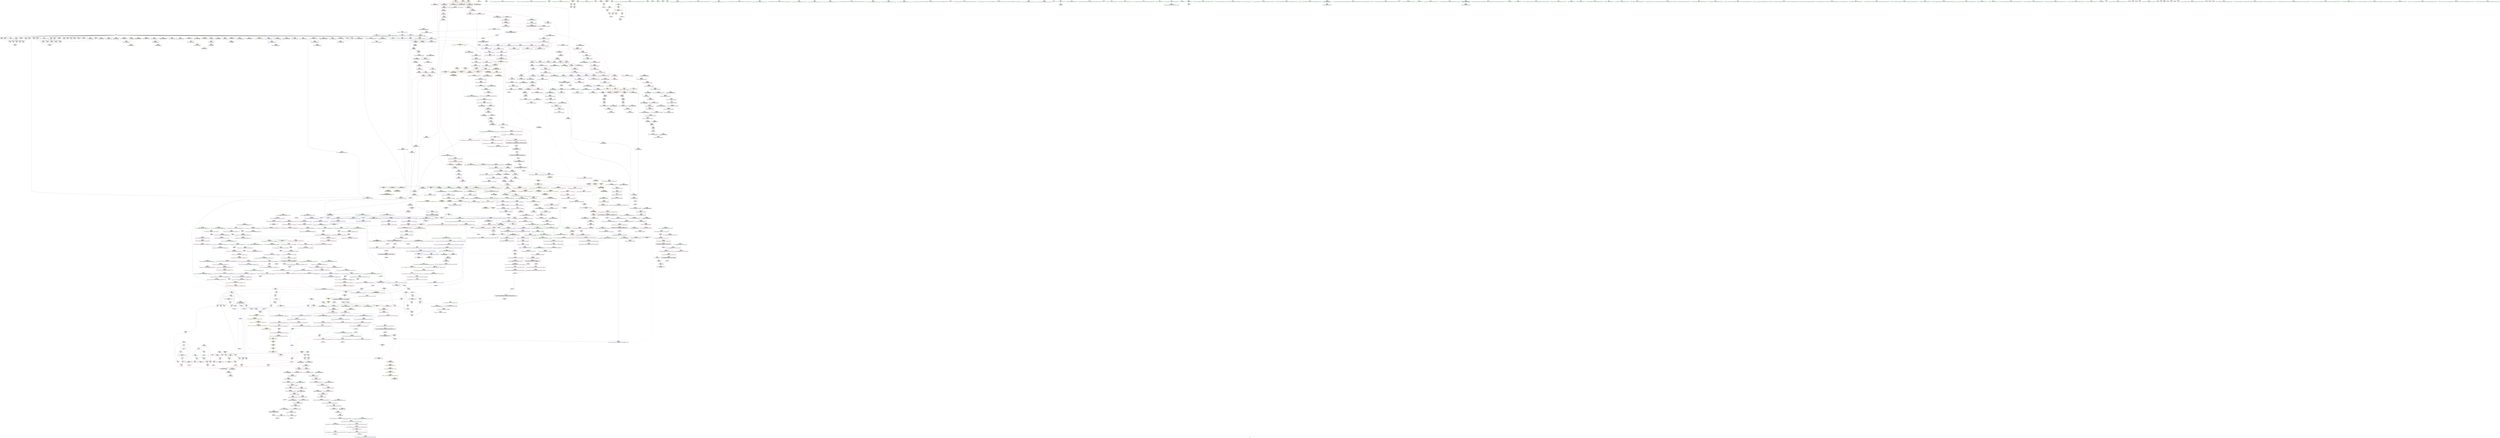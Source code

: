 digraph "SVFG" {
	label="SVFG";

	Node0x562ccfb1da60 [shape=record,color=grey,label="{NodeID: 0\nNullPtr|{|<s40>77}}"];
	Node0x562ccfb1da60 -> Node0x562ccfb5ff50[style=solid];
	Node0x562ccfb1da60 -> Node0x562ccfb60050[style=solid];
	Node0x562ccfb1da60 -> Node0x562ccfb60120[style=solid];
	Node0x562ccfb1da60 -> Node0x562ccfb601f0[style=solid];
	Node0x562ccfb1da60 -> Node0x562ccfb602c0[style=solid];
	Node0x562ccfb1da60 -> Node0x562ccfb60390[style=solid];
	Node0x562ccfb1da60 -> Node0x562ccfb60460[style=solid];
	Node0x562ccfb1da60 -> Node0x562ccfb60530[style=solid];
	Node0x562ccfb1da60 -> Node0x562ccfb60600[style=solid];
	Node0x562ccfb1da60 -> Node0x562ccfb606d0[style=solid];
	Node0x562ccfb1da60 -> Node0x562ccfb607a0[style=solid];
	Node0x562ccfb1da60 -> Node0x562ccfb60870[style=solid];
	Node0x562ccfb1da60 -> Node0x562ccfb60940[style=solid];
	Node0x562ccfb1da60 -> Node0x562ccfb60a10[style=solid];
	Node0x562ccfb1da60 -> Node0x562ccfb60ae0[style=solid];
	Node0x562ccfb1da60 -> Node0x562ccfb60bb0[style=solid];
	Node0x562ccfb1da60 -> Node0x562ccfb60c80[style=solid];
	Node0x562ccfb1da60 -> Node0x562ccfb60d50[style=solid];
	Node0x562ccfb1da60 -> Node0x562ccfb60e20[style=solid];
	Node0x562ccfb1da60 -> Node0x562ccfb60ef0[style=solid];
	Node0x562ccfb1da60 -> Node0x562ccfb60fc0[style=solid];
	Node0x562ccfb1da60 -> Node0x562ccfb61090[style=solid];
	Node0x562ccfb1da60 -> Node0x562ccfb61160[style=solid];
	Node0x562ccfb1da60 -> Node0x562ccfb61230[style=solid];
	Node0x562ccfb1da60 -> Node0x562ccfb61300[style=solid];
	Node0x562ccfb1da60 -> Node0x562ccfb613d0[style=solid];
	Node0x562ccfb1da60 -> Node0x562ccfb614a0[style=solid];
	Node0x562ccfb1da60 -> Node0x562ccfb61570[style=solid];
	Node0x562ccfb1da60 -> Node0x562ccfb61640[style=solid];
	Node0x562ccfb1da60 -> Node0x562ccfb61710[style=solid];
	Node0x562ccfb1da60 -> Node0x562ccfb617e0[style=solid];
	Node0x562ccfb1da60 -> Node0x562ccfb618b0[style=solid];
	Node0x562ccfb1da60 -> Node0x562ccfb61980[style=solid];
	Node0x562ccfb1da60 -> Node0x562ccfb61a50[style=solid];
	Node0x562ccfb1da60 -> Node0x562ccfb7cab0[style=solid];
	Node0x562ccfb1da60 -> Node0x562ccfb68f80[style=solid];
	Node0x562ccfb1da60 -> Node0x562ccfb69050[style=solid];
	Node0x562ccfb1da60 -> Node0x562ccfb69120[style=solid];
	Node0x562ccfb1da60 -> Node0x562ccf52b2b0[style=solid];
	Node0x562ccfb1da60 -> Node0x562ccfba8c10[style=solid];
	Node0x562ccfb1da60:s40 -> Node0x562ccfc962d0[style=solid,color=red];
	Node0x562ccfb65c50 [shape=record,color=blue,label="{NodeID: 775\n212\<--209\ncall33\<--\nmain\n}"];
	Node0x562ccfb65c50 -> Node0x562ccfb74200[style=dashed];
	Node0x562ccfb65c50 -> Node0x562ccfb743a0[style=dashed];
	Node0x562ccfb65c50 -> Node0x562ccfb74470[style=dashed];
	Node0x562ccfb65c50 -> Node0x562ccfb65c50[style=dashed];
	Node0x562ccfb65c50 -> Node0x562ccfb66540[style=dashed];
	Node0x562ccfb65c50 -> Node0x562ccfbe8470[style=dashed];
	Node0x562ccfb5c730 [shape=record,color=purple,label="{NodeID: 443\n485\<--476\ncoerce.dive2\<--ref.tmp\n_ZNSt6vectorIiSaIiEE5eraseEN9__gnu_cxx17__normal_iteratorIPKiS1_EE\n}"];
	Node0x562ccfb5c730 -> Node0x562ccfb677f0[style=solid];
	Node0x562ccfb504d0 [shape=record,color=green,label="{NodeID: 111\n578\<--579\nexn.slot\<--exn.slot_field_insensitive\n_ZNSt6vectorIiSaIiEED2Ev\n}"];
	Node0x562ccfb504d0 -> Node0x562ccfb75b30[style=solid];
	Node0x562ccfb504d0 -> Node0x562ccfb681b0[style=solid];
	Node0x562ccfb86fc0 [shape=record,color=blue,label="{NodeID: 886\n1091\<--1086\n__n.addr\<--__n\n_ZNSt16allocator_traitsISaIiEE10deallocateERS0_Pim\n}"];
	Node0x562ccfb86fc0 -> Node0x562ccfb78f30[style=dashed];
	Node0x562ccfb72180 [shape=record,color=purple,label="{NodeID: 554\n542\<--540\nadd.ptr\<--\n_ZNK9__gnu_cxx17__normal_iteratorIPiSt6vectorIiSaIiEEEplEl\n}"];
	Node0x562ccfb72180 -> Node0x562ccfb67da0[style=solid];
	Node0x562ccfb54d30 [shape=record,color=green,label="{NodeID: 222\n1273\<--1274\n__lhs.addr\<--__lhs.addr_field_insensitive\n_ZN9__gnu_cxxmiIPKiSt6vectorIiSaIiEEEENS_17__normal_iteratorIT_T0_E15difference_typeERKS9_SC_\n}"];
	Node0x562ccfb54d30 -> Node0x562ccfb79d00[style=solid];
	Node0x562ccfb54d30 -> Node0x562ccfb88340[style=solid];
	Node0x562ccfb77bb0 [shape=record,color=red,label="{NodeID: 665\n934\<--931\nthis1\<--this.addr\n_ZNSt12_Vector_baseIiSaIiEE19_M_get_Tp_allocatorEv\n}"];
	Node0x562ccfb77bb0 -> Node0x562ccfb6e700[style=solid];
	Node0x562ccfbe5c70 [shape=record,color=black,label="{NodeID: 1440\nMR_22V_2 = PHI(MR_22V_3, MR_22V_1, )\npts\{77 \}\n}"];
	Node0x562ccfbe5c70 -> Node0x562ccfb7cef0[style=dashed];
	Node0x562ccfb62d30 [shape=record,color=black,label="{NodeID: 333\n451\<--450\n\<--this1\n_ZNKSt6vectorIiSaIiEE4sizeEv\n}"];
	Node0x562ccfb62d30 -> Node0x562ccfb5bfe0[style=solid];
	Node0x562ccfb62d30 -> Node0x562ccfb5c0b0[style=solid];
	Node0x562ccfc95d80 [shape=record,color=black,label="{NodeID: 2215\n1346 = PHI(1237, )\n0th arg _ZSt4moveIN9__gnu_cxx17__normal_iteratorIPiSt6vectorIiSaIiEEEES6_ET0_T_S8_S7_ }"];
	Node0x562ccfc95d80 -> Node0x562ccfb888f0[style=solid];
	Node0x562ccfb2e190 [shape=record,color=green,label="{NodeID: 1\n7\<--1\n__dso_handle\<--dummyObj\nGlob }"];
	Node0x562ccfb65d20 [shape=record,color=blue,label="{NodeID: 776\n86\<--216\ni25\<--inc35\nmain\n}"];
	Node0x562ccfb65d20 -> Node0x562ccfb73360[style=dashed];
	Node0x562ccfb65d20 -> Node0x562ccfb73430[style=dashed];
	Node0x562ccfb65d20 -> Node0x562ccfb73500[style=dashed];
	Node0x562ccfb65d20 -> Node0x562ccfb735d0[style=dashed];
	Node0x562ccfb65d20 -> Node0x562ccfb65d20[style=dashed];
	Node0x562ccfb65d20 -> Node0x562ccfbe6170[style=dashed];
	Node0x562ccfb5c800 [shape=record,color=purple,label="{NodeID: 444\n490\<--478\ncoerce.dive5\<--ref.tmp3\n_ZNSt6vectorIiSaIiEE5eraseEN9__gnu_cxx17__normal_iteratorIPKiS1_EE\n}"];
	Node0x562ccfb5c800 -> Node0x562ccfb678c0[style=solid];
	Node0x562ccfb505a0 [shape=record,color=green,label="{NodeID: 112\n580\<--581\nehselector.slot\<--ehselector.slot_field_insensitive\n_ZNSt6vectorIiSaIiEED2Ev\n}"];
	Node0x562ccfb505a0 -> Node0x562ccfb68280[style=solid];
	Node0x562ccfb87090 [shape=record,color=blue,label="{NodeID: 887\n1108\<--1105\nthis.addr\<--this\n_ZN9__gnu_cxx13new_allocatorIiE10deallocateEPim\n}"];
	Node0x562ccfb87090 -> Node0x562ccfb79000[style=dashed];
	Node0x562ccfb72250 [shape=record,color=purple,label="{NodeID: 555\n785\<--783\nadd.ptr\<--\n_ZNSt12_Vector_baseIiSaIiEE17_M_create_storageEm\n}"];
	Node0x562ccfb72250 -> Node0x562ccfb69530[style=solid];
	Node0x562ccfb54e00 [shape=record,color=green,label="{NodeID: 223\n1275\<--1276\n__rhs.addr\<--__rhs.addr_field_insensitive\n_ZN9__gnu_cxxmiIPKiSt6vectorIiSaIiEEEENS_17__normal_iteratorIT_T0_E15difference_typeERKS9_SC_\n}"];
	Node0x562ccfb54e00 -> Node0x562ccfb79dd0[style=solid];
	Node0x562ccfb54e00 -> Node0x562ccfb88410[style=solid];
	Node0x562ccfc31270 [shape=record,color=yellow,style=double,label="{NodeID: 2105\n327V_2 = CSCHI(MR_327V_1)\npts\{12950000 \}\nCS[]}"];
	Node0x562ccfc31270 -> Node0x562ccfb7a1e0[style=dashed];
	Node0x562ccfb77c80 [shape=record,color=red,label="{NodeID: 666\n951\<--941\n\<--__first.addr\n_ZSt25__uninitialized_default_nIPimET_S1_T0_\n|{<s0>82}}"];
	Node0x562ccfb77c80:s0 -> Node0x562ccfc99870[style=solid,color=red];
	Node0x562ccfbe6170 [shape=record,color=black,label="{NodeID: 1441\nMR_24V_2 = PHI(MR_24V_5, MR_24V_1, )\npts\{87 \}\n}"];
	Node0x562ccfbe6170 -> Node0x562ccfb65ab0[style=dashed];
	Node0x562ccfb62e00 [shape=record,color=black,label="{NodeID: 334\n455\<--450\n\<--this1\n_ZNKSt6vectorIiSaIiEE4sizeEv\n}"];
	Node0x562ccfb62e00 -> Node0x562ccfb5c180[style=solid];
	Node0x562ccfb62e00 -> Node0x562ccfb5c250[style=solid];
	Node0x562ccfc95e90 [shape=record,color=black,label="{NodeID: 2216\n1347 = PHI(1239, )\n1st arg _ZSt4moveIN9__gnu_cxx17__normal_iteratorIPiSt6vectorIiSaIiEEEES6_ET0_T_S8_S7_ }"];
	Node0x562ccfc95e90 -> Node0x562ccfb889c0[style=solid];
	Node0x562ccfb2e220 [shape=record,color=green,label="{NodeID: 2\n8\<--1\n.str\<--dummyObj\nGlob }"];
	Node0x562ccfb65df0 [shape=record,color=blue,label="{NodeID: 777\n70\<--220\nexn.slot\<--\nmain\n}"];
	Node0x562ccfb65df0 -> Node0x562ccfb72e80[style=dashed];
	Node0x562ccfb5c8d0 [shape=record,color=purple,label="{NodeID: 445\n522\<--510\ncoerce.dive\<--retval\n_ZNSt6vectorIiSaIiEE5beginEv\n}"];
	Node0x562ccfb5c8d0 -> Node0x562ccfb753e0[style=solid];
	Node0x562ccfb50670 [shape=record,color=green,label="{NodeID: 113\n594\<--595\n_ZNSt12_Vector_baseIiSaIiEE19_M_get_Tp_allocatorEv\<--_ZNSt12_Vector_baseIiSaIiEE19_M_get_Tp_allocatorEv_field_insensitive\n}"];
	Node0x562ccfb87160 [shape=record,color=blue,label="{NodeID: 888\n1110\<--1106\n__p.addr\<--__p\n_ZN9__gnu_cxx13new_allocatorIiE10deallocateEPim\n}"];
	Node0x562ccfb87160 -> Node0x562ccfb790d0[style=dashed];
	Node0x562ccfb72320 [shape=record,color=purple,label="{NodeID: 556\n1574\<--1572\nadd.ptr\<--\n_ZNSt11__copy_moveILb1ELb1ESt26random_access_iterator_tagE8__copy_mIiEEPT_PKS3_S6_S4_\n}"];
	Node0x562ccfb72320 -> Node0x562ccfb5b0b0[style=solid];
	Node0x562ccfb54ed0 [shape=record,color=green,label="{NodeID: 224\n1281\<--1282\n_ZNK9__gnu_cxx17__normal_iteratorIPKiSt6vectorIiSaIiEEE4baseEv\<--_ZNK9__gnu_cxx17__normal_iteratorIPKiSt6vectorIiSaIiEEE4baseEv_field_insensitive\n}"];
	Node0x562ccfc313d0 [shape=record,color=yellow,style=double,label="{NodeID: 2106\n336V_2 = CSCHI(MR_336V_1)\npts\{13330000 \}\nCS[]}"];
	Node0x562ccfc313d0 -> Node0x562ccfb7a6c0[style=dashed];
	Node0x562ccfb77d50 [shape=record,color=red,label="{NodeID: 667\n952\<--943\n\<--__n.addr\n_ZSt25__uninitialized_default_nIPimET_S1_T0_\n|{<s0>82}}"];
	Node0x562ccfb77d50:s0 -> Node0x562ccfc999b0[style=solid,color=red];
	Node0x562ccfbe6670 [shape=record,color=black,label="{NodeID: 1442\nMR_26V_2 = PHI(MR_26V_4, MR_26V_1, )\npts\{89 \}\n}"];
	Node0x562ccfbe6670 -> Node0x562ccfb65b80[style=dashed];
	Node0x562ccfb62ed0 [shape=record,color=black,label="{NodeID: 335\n459\<--454\nsub.ptr.lhs.cast\<--\n_ZNKSt6vectorIiSaIiEE4sizeEv\n}"];
	Node0x562ccfb62ed0 -> Node0x562ccfba7410[style=solid];
	Node0x562ccfc95fa0 [shape=record,color=black,label="{NodeID: 2217\n1348 = PHI(1241, )\n2nd arg _ZSt4moveIN9__gnu_cxx17__normal_iteratorIPiSt6vectorIiSaIiEEEES6_ET0_T_S8_S7_ }"];
	Node0x562ccfc95fa0 -> Node0x562ccfb88a90[style=solid];
	Node0x562ccfb2e4d0 [shape=record,color=green,label="{NodeID: 3\n10\<--1\n.str.1\<--dummyObj\nGlob }"];
	Node0x562ccfb65ec0 [shape=record,color=blue,label="{NodeID: 778\n72\<--222\nehselector.slot\<--\nmain\n}"];
	Node0x562ccfb65ec0 -> Node0x562ccfb72f50[style=dashed];
	Node0x562ccfb5c9a0 [shape=record,color=purple,label="{NodeID: 446\n517\<--516\n_M_impl\<--\n_ZNSt6vectorIiSaIiEE5beginEv\n}"];
	Node0x562ccfb55340 [shape=record,color=green,label="{NodeID: 114\n597\<--598\n_ZSt8_DestroyIPiiEvT_S1_RSaIT0_E\<--_ZSt8_DestroyIPiiEvT_S1_RSaIT0_E_field_insensitive\n}"];
	Node0x562ccfb87230 [shape=record,color=blue,label="{NodeID: 889\n1112\<--1107\n.addr\<--\n_ZN9__gnu_cxx13new_allocatorIiE10deallocateEPim\n}"];
	Node0x562ccfb723f0 [shape=record,color=red,label="{NodeID: 557\n110\<--12\n\<--stdin\nmain\n}"];
	Node0x562ccfb723f0 -> Node0x562ccfb61cf0[style=solid];
	Node0x562ccfb54fd0 [shape=record,color=green,label="{NodeID: 225\n1294\<--1295\nretval\<--retval_field_insensitive\n_ZNKSt6vectorIiSaIiEE6cbeginEv\n|{|<s1>104}}"];
	Node0x562ccfb54fd0 -> Node0x562ccfb6fa80[style=solid];
	Node0x562ccfb54fd0:s1 -> Node0x562ccfc9a1d0[style=solid,color=red];
	Node0x562ccfc31530 [shape=record,color=yellow,style=double,label="{NodeID: 2107\n38V_2 = CSCHI(MR_38V_1)\npts\{894 \}\nCS[]|{<s0>99}}"];
	Node0x562ccfc31530:s0 -> Node0x562ccfb31dd0[style=dashed,color=blue];
	Node0x562ccfb77e20 [shape=record,color=red,label="{NodeID: 668\n968\<--960\n\<--__first.addr\n_ZNSt27__uninitialized_default_n_1ILb1EE18__uninit_default_nIPimEET_S3_T0_\n|{<s0>83}}"];
	Node0x562ccfb77e20:s0 -> Node0x562ccfc9a3f0[style=solid,color=red];
	Node0x562ccfbe6b70 [shape=record,color=black,label="{NodeID: 1443\nMR_28V_2 = PHI(MR_28V_5, MR_28V_1, )\npts\{91 \}\n}"];
	Node0x562ccfbe6b70 -> Node0x562ccfb66130[style=dashed];
	Node0x562ccfb62fa0 [shape=record,color=black,label="{NodeID: 336\n460\<--458\nsub.ptr.rhs.cast\<--\n_ZNKSt6vectorIiSaIiEE4sizeEv\n}"];
	Node0x562ccfb62fa0 -> Node0x562ccfba7410[style=solid];
	Node0x562ccfc960b0 [shape=record,color=black,label="{NodeID: 2218\n1161 = PHI(1154, )\n0th arg _ZNSt12_Destroy_auxILb1EE9__destroyIPiEEvT_S3_ }"];
	Node0x562ccfc960b0 -> Node0x562ccfb87710[style=solid];
	Node0x562ccfb2e560 [shape=record,color=green,label="{NodeID: 4\n12\<--1\nstdin\<--dummyObj\nGlob }"];
	Node0x562ccfb65f90 [shape=record,color=blue,label="{NodeID: 779\n70\<--227\nexn.slot\<--\nmain\n}"];
	Node0x562ccfb65f90 -> Node0x562ccfb72e80[style=dashed];
	Node0x562ccfb5ca70 [shape=record,color=purple,label="{NodeID: 447\n518\<--516\n_M_start\<--\n_ZNSt6vectorIiSaIiEE5beginEv\n|{<s0>55}}"];
	Node0x562ccfb5ca70:s0 -> Node0x562ccfc8df00[style=solid,color=red];
	Node0x562ccfb55400 [shape=record,color=green,label="{NodeID: 115\n612\<--613\n__clang_call_terminate\<--__clang_call_terminate_field_insensitive\n}"];
	Node0x562ccfb87300 [shape=record,color=blue,label="{NodeID: 890\n1130\<--1127\n__first.addr\<--__first\n_ZSt8_DestroyIPiiEvT_S1_RSaIT0_E\n}"];
	Node0x562ccfb87300 -> Node0x562ccfb791a0[style=dashed];
	Node0x562ccfb82a60 [shape=record,color=yellow,style=double,label="{NodeID: 1665\n396V_1 = ENCHI(MR_396V_0)\npts\{990000 11950000 11970000 \}\nFun[_ZSt12__niter_baseIPiSt6vectorIiSaIiEEET_N9__gnu_cxx17__normal_iteratorIS4_T0_EE]}"];
	Node0x562ccfb82a60 -> Node0x562ccfb7b560[style=dashed];
	Node0x562ccfb724c0 [shape=record,color=red,label="{NodeID: 558\n116\<--17\n\<--stdout\nmain\n}"];
	Node0x562ccfb724c0 -> Node0x562ccfb61dc0[style=solid];
	Node0x562ccfb550a0 [shape=record,color=green,label="{NodeID: 226\n1296\<--1297\nthis.addr\<--this.addr_field_insensitive\n_ZNKSt6vectorIiSaIiEE6cbeginEv\n}"];
	Node0x562ccfb550a0 -> Node0x562ccfb7a040[style=solid];
	Node0x562ccfb550a0 -> Node0x562ccfb884e0[style=solid];
	Node0x562ccfc31690 [shape=record,color=yellow,style=double,label="{NodeID: 2108\n38V_2 = CSCHI(MR_38V_1)\npts\{894 \}\nCS[]|{<s0>113}}"];
	Node0x562ccfc31690:s0 -> Node0x562ccfc31530[style=dashed,color=blue];
	Node0x562ccfb77ef0 [shape=record,color=red,label="{NodeID: 669\n969\<--962\n\<--__n.addr\n_ZNSt27__uninitialized_default_n_1ILb1EE18__uninit_default_nIPimEET_S3_T0_\n|{<s0>83}}"];
	Node0x562ccfb77ef0:s0 -> Node0x562ccfc9a500[style=solid,color=red];
	Node0x562ccfbe7070 [shape=record,color=black,label="{NodeID: 1444\nMR_30V_2 = PHI(MR_30V_5, MR_30V_1, )\npts\{93 \}\n}"];
	Node0x562ccfbe7070 -> Node0x562ccfb66200[style=dashed];
	Node0x562ccfb63070 [shape=record,color=black,label="{NodeID: 337\n445\<--462\n_ZNKSt6vectorIiSaIiEE4sizeEv_ret\<--sub.ptr.div\n_ZNKSt6vectorIiSaIiEE4sizeEv\n|{<s0>23|<s1>27}}"];
	Node0x562ccfb63070:s0 -> Node0x562ccfc89850[style=solid,color=blue];
	Node0x562ccfb63070:s1 -> Node0x562ccfc89c10[style=solid,color=blue];
	Node0x562ccfc961c0 [shape=record,color=black,label="{NodeID: 2219\n869 = PHI(862, )\n1st arg _ZN9__gnu_cxx13new_allocatorIiE8allocateEmPKv }"];
	Node0x562ccfc961c0 -> Node0x562ccfb85760[style=solid];
	Node0x562ccfb2e5f0 [shape=record,color=green,label="{NodeID: 5\n13\<--1\n.str.2\<--dummyObj\nGlob }"];
	Node0x562ccfb66060 [shape=record,color=blue,label="{NodeID: 780\n72\<--229\nehselector.slot\<--\nmain\n}"];
	Node0x562ccfb66060 -> Node0x562ccfb72f50[style=dashed];
	Node0x562ccfb7e2a0 [shape=record,color=yellow,style=double,label="{NodeID: 1555\n135V_1 = ENCHI(MR_135V_0)\npts\{990000 11950000 11970000 15310000 \}\nFun[_ZN9__gnu_cxxneIPiSt6vectorIiSaIiEEEEbRKNS_17__normal_iteratorIT_T0_EESA_]}"];
	Node0x562ccfb7e2a0 -> Node0x562ccfb7a450[style=dashed];
	Node0x562ccfb7e2a0 -> Node0x562ccfb7a520[style=dashed];
	Node0x562ccfb5cb40 [shape=record,color=purple,label="{NodeID: 448\n545\<--528\ncoerce.dive\<--retval\n_ZNK9__gnu_cxx17__normal_iteratorIPiSt6vectorIiSaIiEEEplEl\n}"];
	Node0x562ccfb5cb40 -> Node0x562ccfb75720[style=solid];
	Node0x562ccfb55500 [shape=record,color=green,label="{NodeID: 116\n617\<--618\nthis.addr\<--this.addr_field_insensitive\n_ZN9__gnu_cxx13new_allocatorIiEC2Ev\n}"];
	Node0x562ccfb55500 -> Node0x562ccfb75da0[style=solid];
	Node0x562ccfb55500 -> Node0x562ccfb68350[style=solid];
	Node0x562ccfb873d0 [shape=record,color=blue,label="{NodeID: 891\n1132\<--1128\n__last.addr\<--__last\n_ZSt8_DestroyIPiiEvT_S1_RSaIT0_E\n}"];
	Node0x562ccfb873d0 -> Node0x562ccfb79270[style=dashed];
	Node0x562ccfb72590 [shape=record,color=red,label="{NodeID: 559\n125\<--56\n\<--test\nmain\n}"];
	Node0x562ccfb72590 -> Node0x562ccfba6b10[style=solid];
	Node0x562ccfb55170 [shape=record,color=green,label="{NodeID: 227\n1298\<--1299\nref.tmp\<--ref.tmp_field_insensitive\n_ZNKSt6vectorIiSaIiEE6cbeginEv\n|{|<s1>104}}"];
	Node0x562ccfb55170 -> Node0x562ccfb885b0[style=solid];
	Node0x562ccfb55170:s1 -> Node0x562ccfc9a2e0[style=solid,color=red];
	Node0x562ccfc317f0 [shape=record,color=yellow,style=double,label="{NodeID: 2109\n367V_2 = CSCHI(MR_367V_1)\npts\{14420000 \}\nCS[]}"];
	Node0x562ccfc317f0 -> Node0x562ccfb7b150[style=dashed];
	Node0x562ccfb77fc0 [shape=record,color=red,label="{NodeID: 670\n988\<--979\n\<--__first.addr\n_ZSt6fill_nIPimiET_S1_T0_RKT1_\n|{<s0>84}}"];
	Node0x562ccfb77fc0:s0 -> Node0x562ccfc8e980[style=solid,color=red];
	Node0x562ccfbe7570 [shape=record,color=black,label="{NodeID: 1445\nMR_32V_2 = PHI(MR_32V_4, MR_32V_1, )\npts\{95 \}\n}"];
	Node0x562ccfbe7570 -> Node0x562ccfb662d0[style=dashed];
	Node0x562ccfb63140 [shape=record,color=black,label="{NodeID: 338\n465\<--506\n_ZNSt6vectorIiSaIiEE5eraseEN9__gnu_cxx17__normal_iteratorIPKiS1_EE_ret\<--\n_ZNSt6vectorIiSaIiEE5eraseEN9__gnu_cxx17__normal_iteratorIPKiS1_EE\n|{<s0>33}}"];
	Node0x562ccfb63140:s0 -> Node0x562ccfc8a250[style=solid,color=blue];
	Node0x562ccfc962d0 [shape=record,color=black,label="{NodeID: 2220\n870 = PHI(3, )\n2nd arg _ZN9__gnu_cxx13new_allocatorIiE8allocateEmPKv }"];
	Node0x562ccfc962d0 -> Node0x562ccfb85830[style=solid];
	Node0x562ccfb2e680 [shape=record,color=green,label="{NodeID: 6\n15\<--1\n.str.3\<--dummyObj\nGlob }"];
	Node0x562ccfb66130 [shape=record,color=blue,label="{NodeID: 781\n90\<--109\npos\<--\nmain\n}"];
	Node0x562ccfb66130 -> Node0x562ccfb73770[style=dashed];
	Node0x562ccfb66130 -> Node0x562ccfb663a0[style=dashed];
	Node0x562ccfb66130 -> Node0x562ccfbe6b70[style=dashed];
	Node0x562ccfb5cc10 [shape=record,color=purple,label="{NodeID: 449\n539\<--538\n_M_current\<--this1\n_ZNK9__gnu_cxx17__normal_iteratorIPiSt6vectorIiSaIiEEEplEl\n}"];
	Node0x562ccfb5cc10 -> Node0x562ccfb75650[style=solid];
	Node0x562ccfb555d0 [shape=record,color=green,label="{NodeID: 117\n624\<--625\nthis.addr\<--this.addr_field_insensitive\n_ZN9__gnu_cxx13new_allocatorIiED2Ev\n}"];
	Node0x562ccfb555d0 -> Node0x562ccfb75e70[style=solid];
	Node0x562ccfb555d0 -> Node0x562ccfb68420[style=solid];
	Node0x562ccfb874a0 [shape=record,color=blue,label="{NodeID: 892\n1134\<--1129\n.addr\<--\n_ZSt8_DestroyIPiiEvT_S1_RSaIT0_E\n}"];
	Node0x562ccfb72660 [shape=record,color=red,label="{NodeID: 560\n129\<--58\n\<--ntest\nmain\n}"];
	Node0x562ccfb72660 -> Node0x562ccfba8d90[style=solid];
	Node0x562ccfb55240 [shape=record,color=green,label="{NodeID: 228\n1308\<--1309\n_ZN9__gnu_cxx17__normal_iteratorIPKiSt6vectorIiSaIiEEEC2ERKS2_\<--_ZN9__gnu_cxx17__normal_iteratorIPKiSt6vectorIiSaIiEEEC2ERKS2__field_insensitive\n}"];
	Node0x562ccfc31950 [shape=record,color=yellow,style=double,label="{NodeID: 2110\n38V_2 = CSCHI(MR_38V_1)\npts\{894 \}\nCS[]|{<s0>121}}"];
	Node0x562ccfc31950:s0 -> Node0x562ccfc31690[style=dashed,color=blue];
	Node0x562ccfb78090 [shape=record,color=red,label="{NodeID: 671\n992\<--981\n\<--__n.addr\n_ZSt6fill_nIPimiET_S1_T0_RKT1_\n|{<s0>85}}"];
	Node0x562ccfb78090:s0 -> Node0x562ccfc9acf0[style=solid,color=red];
	Node0x562ccfbe7a70 [shape=record,color=black,label="{NodeID: 1446\nMR_34V_2 = PHI(MR_34V_6, MR_34V_1, )\npts\{105 \}\n}"];
	Node0x562ccfbe7a70 -> Node0x562ccfb66af0[style=dashed];
	Node0x562ccfb63210 [shape=record,color=black,label="{NodeID: 339\n516\<--515\n\<--this1\n_ZNSt6vectorIiSaIiEE5beginEv\n}"];
	Node0x562ccfb63210 -> Node0x562ccfb5c9a0[style=solid];
	Node0x562ccfb63210 -> Node0x562ccfb5ca70[style=solid];
	Node0x562ccfc963e0 [shape=record,color=black,label="{NodeID: 2221\n1438 = PHI(1395, )\n0th arg _ZSt14__copy_move_a2ILb1EN9__gnu_cxx17__normal_iteratorIPiSt6vectorIiSaIiEEEES6_ET1_T0_S8_S7_ }"];
	Node0x562ccfc963e0 -> Node0x562ccfb892b0[style=solid];
	Node0x562ccfb2eec0 [shape=record,color=green,label="{NodeID: 7\n17\<--1\nstdout\<--dummyObj\nGlob }"];
	Node0x562ccfb66200 [shape=record,color=blue,label="{NodeID: 782\n92\<--109\ni37\<--\nmain\n}"];
	Node0x562ccfb66200 -> Node0x562ccfb73ab0[style=dashed];
	Node0x562ccfb66200 -> Node0x562ccfb73b80[style=dashed];
	Node0x562ccfb66200 -> Node0x562ccfb73c50[style=dashed];
	Node0x562ccfb66200 -> Node0x562ccfb73d20[style=dashed];
	Node0x562ccfb66200 -> Node0x562ccfb66880[style=dashed];
	Node0x562ccfb66200 -> Node0x562ccfbe7070[style=dashed];
	Node0x562ccfb5cce0 [shape=record,color=purple,label="{NodeID: 450\n558\<--557\n_M_current\<--this1\n_ZN9__gnu_cxx17__normal_iteratorIPKiSt6vectorIiSaIiEEEC2IPiEERKNS0_IT_NS_11__enable_ifIXsr3std10__are_sameIS9_S8_EE7__valueES5_E6__typeEEE\n}"];
	Node0x562ccfb5cce0 -> Node0x562ccfb68010[style=solid];
	Node0x562ccfb556a0 [shape=record,color=green,label="{NodeID: 118\n633\<--634\nthis.addr\<--this.addr_field_insensitive\n_ZNSt12_Vector_baseIiSaIiEEC2EmRKS0_\n}"];
	Node0x562ccfb556a0 -> Node0x562ccfb75f40[style=solid];
	Node0x562ccfb556a0 -> Node0x562ccfb684f0[style=solid];
	Node0x562ccfb87570 [shape=record,color=blue,label="{NodeID: 893\n1148\<--1146\n__first.addr\<--__first\n_ZSt8_DestroyIPiEvT_S1_\n}"];
	Node0x562ccfb87570 -> Node0x562ccfb79340[style=dashed];
	Node0x562ccfb72730 [shape=record,color=red,label="{NodeID: 561\n137\<--58\n\<--ntest\nmain\n}"];
	Node0x562ccfb5d6d0 [shape=record,color=green,label="{NodeID: 229\n1316\<--1317\n__lhs.addr\<--__lhs.addr_field_insensitive\n_ZN9__gnu_cxxneIPiSt6vectorIiSaIiEEEEbRKNS_17__normal_iteratorIT_T0_EESA_\n}"];
	Node0x562ccfb5d6d0 -> Node0x562ccfb7a2b0[style=solid];
	Node0x562ccfb5d6d0 -> Node0x562ccfb88680[style=solid];
	Node0x562ccfc7dbf0 [shape=record,color=black,label="{NodeID: 2111\n1105 = PHI(1097, )\n0th arg _ZN9__gnu_cxx13new_allocatorIiE10deallocateEPim }"];
	Node0x562ccfc7dbf0 -> Node0x562ccfb87090[style=solid];
	Node0x562ccfb78160 [shape=record,color=red,label="{NodeID: 672\n993\<--983\n\<--__value.addr\n_ZSt6fill_nIPimiET_S1_T0_RKT1_\n|{<s0>85}}"];
	Node0x562ccfb78160:s0 -> Node0x562ccfc9ae00[style=solid,color=red];
	Node0x562ccfbe7f70 [shape=record,color=black,label="{NodeID: 1447\nMR_36V_2 = PHI(MR_36V_5, MR_36V_1, )\npts\{107 \}\n}"];
	Node0x562ccfbe7f70 -> Node0x562ccfb66bc0[style=dashed];
	Node0x562ccfb632e0 [shape=record,color=black,label="{NodeID: 340\n508\<--523\n_ZNSt6vectorIiSaIiEE5beginEv_ret\<--\n_ZNSt6vectorIiSaIiEE5beginEv\n|{<s0>30|<s1>50}}"];
	Node0x562ccfb632e0:s0 -> Node0x562ccfc89fd0[style=solid,color=blue];
	Node0x562ccfb632e0:s1 -> Node0x562ccfc8aa50[style=solid,color=blue];
	Node0x562ccfc96520 [shape=record,color=black,label="{NodeID: 2222\n1439 = PHI(1397, )\n1st arg _ZSt14__copy_move_a2ILb1EN9__gnu_cxx17__normal_iteratorIPiSt6vectorIiSaIiEEEES6_ET1_T0_S8_S7_ }"];
	Node0x562ccfc96520 -> Node0x562ccfb89380[style=solid];
	Node0x562ccfb2ef50 [shape=record,color=green,label="{NodeID: 8\n18\<--1\n_ZSt3cin\<--dummyObj\nGlob }"];
	Node0x562ccfb662d0 [shape=record,color=blue,label="{NodeID: 783\n94\<--235\n_b38\<--\nmain\n}"];
	Node0x562ccfb662d0 -> Node0x562ccfb73df0[style=dashed];
	Node0x562ccfb662d0 -> Node0x562ccfbe7570[style=dashed];
	Node0x562ccfb5cdb0 [shape=record,color=purple,label="{NodeID: 451\n585\<--584\n_M_impl\<--\n_ZNSt6vectorIiSaIiEED2Ev\n}"];
	Node0x562ccfb55770 [shape=record,color=green,label="{NodeID: 119\n635\<--636\n__n.addr\<--__n.addr_field_insensitive\n_ZNSt12_Vector_baseIiSaIiEEC2EmRKS0_\n}"];
	Node0x562ccfb55770 -> Node0x562ccfb76010[style=solid];
	Node0x562ccfb55770 -> Node0x562ccfb685c0[style=solid];
	Node0x562ccfb87640 [shape=record,color=blue,label="{NodeID: 894\n1150\<--1147\n__last.addr\<--__last\n_ZSt8_DestroyIPiEvT_S1_\n}"];
	Node0x562ccfb87640 -> Node0x562ccfb79410[style=dashed];
	Node0x562ccfb72800 [shape=record,color=red,label="{NodeID: 562\n331\<--58\n\<--ntest\nmain\n}"];
	Node0x562ccfb72800 -> Node0x562ccfba6f90[style=solid];
	Node0x562ccfb5d7a0 [shape=record,color=green,label="{NodeID: 230\n1318\<--1319\n__rhs.addr\<--__rhs.addr_field_insensitive\n_ZN9__gnu_cxxneIPiSt6vectorIiSaIiEEEEbRKNS_17__normal_iteratorIT_T0_EESA_\n}"];
	Node0x562ccfb5d7a0 -> Node0x562ccfb7a380[style=solid];
	Node0x562ccfb5d7a0 -> Node0x562ccfb88750[style=solid];
	Node0x562ccfc7cc00 [shape=record,color=black,label="{NodeID: 2112\n1106 = PHI(1098, )\n1st arg _ZN9__gnu_cxx13new_allocatorIiE10deallocateEPim }"];
	Node0x562ccfc7cc00 -> Node0x562ccfb87160[style=solid];
	Node0x562ccfb78230 [shape=record,color=red,label="{NodeID: 673\n1025\<--1002\n\<--__first.addr\n_ZSt10__fill_n_aIPimiEN9__gnu_cxx11__enable_ifIXsr11__is_scalarIT1_EE7__valueET_E6__typeES4_T0_RKS3_\n}"];
	Node0x562ccfb78230 -> Node0x562ccfb86870[style=solid];
	Node0x562ccfbe8470 [shape=record,color=black,label="{NodeID: 1448\nMR_38V_2 = PHI(MR_38V_9, MR_38V_1, )\npts\{894 \}\n|{<s0>12}}"];
	Node0x562ccfbe8470:s0 -> Node0x562ccfbe13c0[style=dashed,color=red];
	Node0x562ccfb633b0 [shape=record,color=black,label="{NodeID: 341\n525\<--546\n_ZNK9__gnu_cxx17__normal_iteratorIPiSt6vectorIiSaIiEEEplEl_ret\<--\n_ZNK9__gnu_cxx17__normal_iteratorIPiSt6vectorIiSaIiEEEplEl\n|{<s0>31|<s1>53|<s2>93|<s3>96}}"];
	Node0x562ccfb633b0:s0 -> Node0x562ccfc8a110[style=solid,color=blue];
	Node0x562ccfb633b0:s1 -> Node0x562ccfc8ae10[style=solid,color=blue];
	Node0x562ccfb633b0:s2 -> Node0x562ccfc8c060[style=solid,color=blue];
	Node0x562ccfb633b0:s3 -> Node0x562ccfc8c420[style=solid,color=blue];
	Node0x562ccfc96660 [shape=record,color=black,label="{NodeID: 2223\n1440 = PHI(1399, )\n2nd arg _ZSt14__copy_move_a2ILb1EN9__gnu_cxx17__normal_iteratorIPiSt6vectorIiSaIiEEEES6_ET1_T0_S8_S7_ }"];
	Node0x562ccfc96660 -> Node0x562ccfb89450[style=solid];
	Node0x562ccfb2efe0 [shape=record,color=green,label="{NodeID: 9\n19\<--1\n_ZSt4cout\<--dummyObj\nGlob }"];
	Node0x562ccfb663a0 [shape=record,color=blue,label="{NodeID: 784\n90\<--244\npos\<--add42\nmain\n}"];
	Node0x562ccfb663a0 -> Node0x562ccfb73840[style=dashed];
	Node0x562ccfb663a0 -> Node0x562ccfb66470[style=dashed];
	Node0x562ccfb5ce80 [shape=record,color=purple,label="{NodeID: 452\n586\<--584\n_M_start\<--\n_ZNSt6vectorIiSaIiEED2Ev\n}"];
	Node0x562ccfb5ce80 -> Node0x562ccfb75c00[style=solid];
	Node0x562ccfb55840 [shape=record,color=green,label="{NodeID: 120\n637\<--638\n__a.addr\<--__a.addr_field_insensitive\n_ZNSt12_Vector_baseIiSaIiEEC2EmRKS0_\n}"];
	Node0x562ccfb55840 -> Node0x562ccfb760e0[style=solid];
	Node0x562ccfb55840 -> Node0x562ccfb68690[style=solid];
	Node0x562ccfb87710 [shape=record,color=blue,label="{NodeID: 895\n1163\<--1161\n.addr\<--\n_ZNSt12_Destroy_auxILb1EE9__destroyIPiEEvT_S3_\n}"];
	Node0x562ccfb728d0 [shape=record,color=red,label="{NodeID: 563\n130\<--60\n\<--_b\nmain\n}"];
	Node0x562ccfb728d0 -> Node0x562ccfba8d90[style=solid];
	Node0x562ccfb5d870 [shape=record,color=green,label="{NodeID: 231\n1332\<--1333\nretval\<--retval_field_insensitive\n_ZNSt6vectorIiSaIiEE3endEv\n|{|<s1>107}}"];
	Node0x562ccfb5d870 -> Node0x562ccfb6fcf0[style=solid];
	Node0x562ccfb5d870:s1 -> Node0x562ccfc8dbb0[style=solid,color=red];
	Node0x562ccfc89570 [shape=record,color=black,label="{NodeID: 2113\n1107 = PHI(1099, )\n2nd arg _ZN9__gnu_cxx13new_allocatorIiE10deallocateEPim }"];
	Node0x562ccfc89570 -> Node0x562ccfb87230[style=solid];
	Node0x562ccfb78300 [shape=record,color=red,label="{NodeID: 674\n1032\<--1002\n\<--__first.addr\n_ZSt10__fill_n_aIPimiEN9__gnu_cxx11__enable_ifIXsr11__is_scalarIT1_EE7__valueET_E6__typeES4_T0_RKS3_\n}"];
	Node0x562ccfb78300 -> Node0x562ccfb6e7d0[style=solid];
	Node0x562ccfbe8970 [shape=record,color=black,label="{NodeID: 1449\nMR_40V_2 = PHI(MR_40V_3, MR_40V_1, )\npts\{670000 \}\n|{<s0>12}}"];
	Node0x562ccfbe8970:s0 -> Node0x562ccfbe14d0[style=dashed,color=red];
	Node0x562ccfb63480 [shape=record,color=black,label="{NodeID: 342\n584\<--583\n\<--this1\n_ZNSt6vectorIiSaIiEED2Ev\n}"];
	Node0x562ccfb63480 -> Node0x562ccfb5cdb0[style=solid];
	Node0x562ccfb63480 -> Node0x562ccfb5ce80[style=solid];
	Node0x562ccfc967a0 [shape=record,color=black,label="{NodeID: 2224\n1084 = PHI(1063, )\n0th arg _ZNSt16allocator_traitsISaIiEE10deallocateERS0_Pim }"];
	Node0x562ccfc967a0 -> Node0x562ccfb86e20[style=solid];
	Node0x562ccfb2f0a0 [shape=record,color=green,label="{NodeID: 10\n20\<--1\n.str.4\<--dummyObj\nGlob }"];
	Node0x562ccfb66470 [shape=record,color=blue,label="{NodeID: 785\n90\<--249\npos\<--rem\nmain\n}"];
	Node0x562ccfb66470 -> Node0x562ccfb73770[style=dashed];
	Node0x562ccfb66470 -> Node0x562ccfb73910[style=dashed];
	Node0x562ccfb66470 -> Node0x562ccfb739e0[style=dashed];
	Node0x562ccfb66470 -> Node0x562ccfb663a0[style=dashed];
	Node0x562ccfb66470 -> Node0x562ccfbe6b70[style=dashed];
	Node0x562ccfb5cf50 [shape=record,color=purple,label="{NodeID: 453\n589\<--588\n_M_impl2\<--\n_ZNSt6vectorIiSaIiEED2Ev\n}"];
	Node0x562ccfb55910 [shape=record,color=green,label="{NodeID: 121\n639\<--640\nexn.slot\<--exn.slot_field_insensitive\n_ZNSt12_Vector_baseIiSaIiEEC2EmRKS0_\n}"];
	Node0x562ccfb55910 -> Node0x562ccfb761b0[style=solid];
	Node0x562ccfb55910 -> Node0x562ccfb68760[style=solid];
	Node0x562ccfb877e0 [shape=record,color=blue,label="{NodeID: 896\n1165\<--1162\n.addr1\<--\n_ZNSt12_Destroy_auxILb1EE9__destroyIPiEEvT_S3_\n}"];
	Node0x562ccfb729a0 [shape=record,color=red,label="{NodeID: 564\n145\<--62\n\<--n\nmain\n}"];
	Node0x562ccfb729a0 -> Node0x562ccfb61e90[style=solid];
	Node0x562ccfb5d940 [shape=record,color=green,label="{NodeID: 232\n1334\<--1335\nthis.addr\<--this.addr_field_insensitive\n_ZNSt6vectorIiSaIiEE3endEv\n}"];
	Node0x562ccfb5d940 -> Node0x562ccfb7a5f0[style=solid];
	Node0x562ccfb5d940 -> Node0x562ccfb88820[style=solid];
	Node0x562ccfc89710 [shape=record,color=black,label="{NodeID: 2114\n166 = PHI(428, )\n}"];
	Node0x562ccfb783d0 [shape=record,color=red,label="{NodeID: 675\n1036\<--1002\n\<--__first.addr\n_ZSt10__fill_n_aIPimiEN9__gnu_cxx11__enable_ifIXsr11__is_scalarIT1_EE7__valueET_E6__typeES4_T0_RKS3_\n}"];
	Node0x562ccfb783d0 -> Node0x562ccfb64a70[style=solid];
	Node0x562ccfbe8e70 [shape=record,color=black,label="{NodeID: 1450\nMR_42V_2 = PHI(MR_42V_4, MR_42V_1, )\npts\{790000 \}\n|{<s0>18}}"];
	Node0x562ccfbe8e70:s0 -> Node0x562ccfbe14d0[style=dashed,color=red];
	Node0x562ccfb63550 [shape=record,color=black,label="{NodeID: 343\n588\<--583\n\<--this1\n_ZNSt6vectorIiSaIiEED2Ev\n}"];
	Node0x562ccfb63550 -> Node0x562ccfb5cf50[style=solid];
	Node0x562ccfb63550 -> Node0x562ccfb5d020[style=solid];
	Node0x562ccfc968e0 [shape=record,color=black,label="{NodeID: 2225\n1085 = PHI(1064, )\n1st arg _ZNSt16allocator_traitsISaIiEE10deallocateERS0_Pim }"];
	Node0x562ccfc968e0 -> Node0x562ccfb86ef0[style=solid];
	Node0x562ccfb2f1a0 [shape=record,color=green,label="{NodeID: 11\n22\<--1\n.str.5\<--dummyObj\nGlob }"];
	Node0x562ccfb66540 [shape=record,color=blue,label="{NodeID: 786\n258\<--252\ncall49\<--add45\nmain\n|{<s0>33}}"];
	Node0x562ccfb66540:s0 -> Node0x562ccfb81e40[style=dashed,color=red];
	Node0x562ccfb7e9c0 [shape=record,color=yellow,style=double,label="{NodeID: 1561\n38V_1 = ENCHI(MR_38V_0)\npts\{894 \}\nFun[_ZNSt6vectorIiSaIiEE8_M_eraseEN9__gnu_cxx17__normal_iteratorIPiS1_EE]|{|<s1>99}}"];
	Node0x562ccfb7e9c0 -> Node0x562ccfb31dd0[style=dashed];
	Node0x562ccfb7e9c0:s1 -> Node0x562ccfbe1cf0[style=dashed,color=red];
	Node0x562ccfb5d020 [shape=record,color=purple,label="{NodeID: 454\n590\<--588\n_M_finish\<--\n_ZNSt6vectorIiSaIiEED2Ev\n}"];
	Node0x562ccfb5d020 -> Node0x562ccfb75cd0[style=solid];
	Node0x562ccfb559e0 [shape=record,color=green,label="{NodeID: 122\n641\<--642\nehselector.slot\<--ehselector.slot_field_insensitive\n_ZNSt12_Vector_baseIiSaIiEEC2EmRKS0_\n}"];
	Node0x562ccfb559e0 -> Node0x562ccfb76280[style=solid];
	Node0x562ccfb559e0 -> Node0x562ccfb68830[style=solid];
	Node0x562ccfb878b0 [shape=record,color=blue,label="{NodeID: 897\n1173\<--1171\nthis.addr\<--this\n_ZN9__gnu_cxx17__normal_iteratorIPiSt6vectorIiSaIiEEEC2ERKS1_\n}"];
	Node0x562ccfb878b0 -> Node0x562ccfb794e0[style=dashed];
	Node0x562ccfb72a70 [shape=record,color=red,label="{NodeID: 565\n157\<--62\n\<--n\nmain\n}"];
	Node0x562ccfb72a70 -> Node0x562ccfb7cef0[style=solid];
	Node0x562ccfb5da10 [shape=record,color=green,label="{NodeID: 233\n1349\<--1350\nretval\<--retval_field_insensitive\n_ZSt4moveIN9__gnu_cxx17__normal_iteratorIPiSt6vectorIiSaIiEEEES6_ET0_T_S8_S7_\n}"];
	Node0x562ccfb5da10 -> Node0x562ccfb6ff60[style=solid];
	Node0x562ccfb5da10 -> Node0x562ccfb70030[style=solid];
	Node0x562ccfc89850 [shape=record,color=black,label="{NodeID: 2115\n199 = PHI(445, )\n}"];
	Node0x562ccfc89850 -> Node0x562ccfb621d0[style=solid];
	Node0x562ccfb784a0 [shape=record,color=red,label="{NodeID: 676\n1018\<--1004\n\<--__n.addr\n_ZSt10__fill_n_aIPimiEN9__gnu_cxx11__enable_ifIXsr11__is_scalarIT1_EE7__valueET_E6__typeES4_T0_RKS3_\n}"];
	Node0x562ccfb784a0 -> Node0x562ccfb867a0[style=solid];
	Node0x562ccfbe9370 [shape=record,color=black,label="{NodeID: 1451\nMR_44V_2 = PHI(MR_44V_4, MR_44V_1, )\npts\{830000 \}\n|{<s0>21}}"];
	Node0x562ccfbe9370:s0 -> Node0x562ccfbe14d0[style=dashed,color=red];
	Node0x562ccfb63620 [shape=record,color=black,label="{NodeID: 344\n592\<--583\n\<--this1\n_ZNSt6vectorIiSaIiEED2Ev\n|{<s0>58}}"];
	Node0x562ccfb63620:s0 -> Node0x562ccfc972e0[style=solid,color=red];
	Node0x562ccfc96a20 [shape=record,color=black,label="{NodeID: 2226\n1086 = PHI(1065, )\n2nd arg _ZNSt16allocator_traitsISaIiEE10deallocateERS0_Pim }"];
	Node0x562ccfc96a20 -> Node0x562ccfb86fc0[style=solid];
	Node0x562ccfb2f2a0 [shape=record,color=green,label="{NodeID: 12\n25\<--1\n\<--dummyObj\nCan only get source location for instruction, argument, global var or function.}"];
	Node0x562ccfb66610 [shape=record,color=blue,label="{NodeID: 787\n263\<--260\ncoerce.dive\<--call52\nmain\n|{|<s2>31}}"];
	Node0x562ccfb66610 -> Node0x562ccfb66610[style=dashed];
	Node0x562ccfb66610 -> Node0x562ccfbeac70[style=dashed];
	Node0x562ccfb66610:s2 -> Node0x562ccfb7fd70[style=dashed,color=red];
	Node0x562ccfb5d0f0 [shape=record,color=purple,label="{NodeID: 455\n647\<--646\n_M_impl\<--this1\n_ZNSt12_Vector_baseIiSaIiEEC2EmRKS0_\n|{<s0>63|<s1>65}}"];
	Node0x562ccfb5d0f0:s0 -> Node0x562ccfc8ef90[style=solid,color=red];
	Node0x562ccfb5d0f0:s1 -> Node0x562ccfc97bb0[style=solid,color=red];
	Node0x562ccfb55ab0 [shape=record,color=green,label="{NodeID: 123\n650\<--651\n_ZNSt12_Vector_baseIiSaIiEE12_Vector_implC2ERKS0_\<--_ZNSt12_Vector_baseIiSaIiEE12_Vector_implC2ERKS0__field_insensitive\n}"];
	Node0x562ccfb87980 [shape=record,color=blue,label="{NodeID: 898\n1175\<--1172\n__i.addr\<--__i\n_ZN9__gnu_cxx17__normal_iteratorIPiSt6vectorIiSaIiEEEC2ERKS1_\n}"];
	Node0x562ccfb87980 -> Node0x562ccfb795b0[style=dashed];
	Node0x562ccfb83280 [shape=record,color=yellow,style=double,label="{NodeID: 1673\n38V_1 = ENCHI(MR_38V_0)\npts\{894 \}\nFun[_ZSt25__uninitialized_default_nIPimET_S1_T0_]|{<s0>82}}"];
	Node0x562ccfb83280:s0 -> Node0x562ccfb847e0[style=dashed,color=red];
	Node0x562ccfb72b40 [shape=record,color=red,label="{NodeID: 566\n297\<--62\n\<--n\nmain\n}"];
	Node0x562ccfb72b40 -> Node0x562ccfb66bc0[style=solid];
	Node0x562ccfb5dae0 [shape=record,color=green,label="{NodeID: 234\n1351\<--1352\n__first\<--__first_field_insensitive\n_ZSt4moveIN9__gnu_cxx17__normal_iteratorIPiSt6vectorIiSaIiEEEES6_ET0_T_S8_S7_\n}"];
	Node0x562ccfb5dae0 -> Node0x562ccfb59c60[style=solid];
	Node0x562ccfb5dae0 -> Node0x562ccfb70100[style=solid];
	Node0x562ccfc89990 [shape=record,color=black,label="{NodeID: 2116\n212 = PHI(428, )\n}"];
	Node0x562ccfc89990 -> Node0x562ccfb65c50[style=solid];
	Node0x562ccfb78570 [shape=record,color=red,label="{NodeID: 677\n1015\<--1006\n\<--__value.addr\n_ZSt10__fill_n_aIPimiEN9__gnu_cxx11__enable_ifIXsr11__is_scalarIT1_EE7__valueET_E6__typeES4_T0_RKS3_\n}"];
	Node0x562ccfb78570 -> Node0x562ccfb788b0[style=solid];
	Node0x562ccfbe9870 [shape=record,color=black,label="{NodeID: 1452\nMR_46V_2 = PHI(MR_46V_5, MR_46V_1, )\npts\{830001 \}\n|{<s0>21}}"];
	Node0x562ccfbe9870:s0 -> Node0x562ccfbe1610[style=dashed,color=red];
	Node0x562ccfb636f0 [shape=record,color=black,label="{NodeID: 345\n599\<--583\n\<--this1\n_ZNSt6vectorIiSaIiEED2Ev\n|{<s0>60}}"];
	Node0x562ccfb636f0:s0 -> Node0x562ccfc9af10[style=solid,color=red];
	Node0x562ccfc96b60 [shape=record,color=black,label="{NodeID: 2227\n1293 = PHI(483, )\n0th arg _ZNKSt6vectorIiSaIiEE6cbeginEv }"];
	Node0x562ccfc96b60 -> Node0x562ccfb884e0[style=solid];
	Node0x562ccfb2f3c0 [shape=record,color=green,label="{NodeID: 13\n109\<--1\n\<--dummyObj\nCan only get source location for instruction, argument, global var or function.}"];
	Node0x562ccfb666e0 [shape=record,color=blue,label="{NodeID: 788\n270\<--267\ncoerce.dive55\<--call54\nmain\n|{|<s2>32}}"];
	Node0x562ccfb666e0 -> Node0x562ccfb666e0[style=dashed];
	Node0x562ccfb666e0 -> Node0x562ccfbea770[style=dashed];
	Node0x562ccfb666e0:s2 -> Node0x562ccfc15f60[style=dashed,color=red];
	Node0x562ccfb7ebb0 [shape=record,color=yellow,style=double,label="{NodeID: 1563\n44V_1 = ENCHI(MR_44V_0)\npts\{830000 \}\nFun[_ZNSt6vectorIiSaIiEE8_M_eraseEN9__gnu_cxx17__normal_iteratorIPiS1_EE]|{<s0>94|<s1>97}}"];
	Node0x562ccfb7ebb0:s0 -> Node0x562ccfc008e0[style=dashed,color=red];
	Node0x562ccfb7ebb0:s1 -> Node0x562ccfc008e0[style=dashed,color=red];
	Node0x562ccfb5d1c0 [shape=record,color=purple,label="{NodeID: 456\n682\<--681\n_M_impl\<--\n_ZNSt6vectorIiSaIiEE21_M_default_initializeEm\n}"];
	Node0x562ccfb55bb0 [shape=record,color=green,label="{NodeID: 124\n654\<--655\n_ZNSt12_Vector_baseIiSaIiEE17_M_create_storageEm\<--_ZNSt12_Vector_baseIiSaIiEE17_M_create_storageEm_field_insensitive\n}"];
	Node0x562ccfb87a50 [shape=record,color=blue,label="{NodeID: 899\n1180\<--1182\n_M_current\<--\n_ZN9__gnu_cxx17__normal_iteratorIPiSt6vectorIiSaIiEEEC2ERKS1_\n|{<s0>55|<s1>56|<s2>107|<s3>122}}"];
	Node0x562ccfb87a50:s0 -> Node0x562ccfc303f0[style=dashed,color=blue];
	Node0x562ccfb87a50:s1 -> Node0x562ccfc30550[style=dashed,color=blue];
	Node0x562ccfb87a50:s2 -> Node0x562ccfc313d0[style=dashed,color=blue];
	Node0x562ccfb87a50:s3 -> Node0x562ccfc317f0[style=dashed,color=blue];
	Node0x562ccfb72c10 [shape=record,color=red,label="{NodeID: 567\n188\<--64\n\<--k\nmain\n}"];
	Node0x562ccfb72c10 -> Node0x562ccfb62030[style=solid];
	Node0x562ccfb5dbb0 [shape=record,color=green,label="{NodeID: 235\n1353\<--1354\n__last\<--__last_field_insensitive\n_ZSt4moveIN9__gnu_cxx17__normal_iteratorIPiSt6vectorIiSaIiEEEES6_ET0_T_S8_S7_\n}"];
	Node0x562ccfb5dbb0 -> Node0x562ccfb59d30[style=solid];
	Node0x562ccfb5dbb0 -> Node0x562ccfb701d0[style=solid];
	Node0x562ccfc89ad0 [shape=record,color=black,label="{NodeID: 2117\n1468 = PHI(1528, )\n|{<s0>121}}"];
	Node0x562ccfc89ad0:s0 -> Node0x562ccfc8e320[style=solid,color=red];
	Node0x562ccfb78640 [shape=record,color=red,label="{NodeID: 678\n1024\<--1008\n\<--__tmp\n_ZSt10__fill_n_aIPimiEN9__gnu_cxx11__enable_ifIXsr11__is_scalarIT1_EE7__valueET_E6__typeES4_T0_RKS3_\n}"];
	Node0x562ccfb78640 -> Node0x562ccfb86870[style=solid];
	Node0x562ccfbe9d70 [shape=record,color=black,label="{NodeID: 1453\nMR_48V_2 = PHI(MR_48V_4, MR_48V_1, )\npts\{830002 \}\n|{<s0>21}}"];
	Node0x562ccfbe9d70:s0 -> Node0x562ccfbe1bb0[style=dashed,color=red];
	Node0x562ccfb637c0 [shape=record,color=black,label="{NodeID: 346\n607\<--583\n\<--this1\n_ZNSt6vectorIiSaIiEED2Ev\n|{<s0>61}}"];
	Node0x562ccfb637c0:s0 -> Node0x562ccfc9af10[style=solid,color=red];
	Node0x562ccfc96ca0 [shape=record,color=black,label="{NodeID: 2228\n1162 = PHI(1155, )\n1st arg _ZNSt12_Destroy_auxILb1EE9__destroyIPiEEvT_S3_ }"];
	Node0x562ccfc96ca0 -> Node0x562ccfb877e0[style=solid];
	Node0x562ccfb2f4c0 [shape=record,color=green,label="{NodeID: 14\n124\<--1\n\<--dummyObj\nCan only get source location for instruction, argument, global var or function.}"];
	Node0x562ccfb667b0 [shape=record,color=blue,label="{NodeID: 789\n280\<--277\ncoerce.dive60\<--call59\nmain\n}"];
	Node0x562ccfb667b0 -> Node0x562ccfb667b0[style=dashed];
	Node0x562ccfb667b0 -> Node0x562ccfbeb170[style=dashed];
	Node0x562ccfb7ec90 [shape=record,color=yellow,style=double,label="{NodeID: 1564\n46V_1 = ENCHI(MR_46V_0)\npts\{830001 \}\nFun[_ZNSt6vectorIiSaIiEE8_M_eraseEN9__gnu_cxx17__normal_iteratorIPiS1_EE]|{|<s2>94|<s3>97}}"];
	Node0x562ccfb7ec90 -> Node0x562ccfb79a90[style=dashed];
	Node0x562ccfb7ec90 -> Node0x562ccfb881a0[style=dashed];
	Node0x562ccfb7ec90:s2 -> Node0x562ccfc008e0[style=dashed,color=red];
	Node0x562ccfb7ec90:s3 -> Node0x562ccfc008e0[style=dashed,color=red];
	Node0x562ccfb5d290 [shape=record,color=purple,label="{NodeID: 457\n683\<--681\n_M_start\<--\n_ZNSt6vectorIiSaIiEE21_M_default_initializeEm\n}"];
	Node0x562ccfb5d290 -> Node0x562ccfb764f0[style=solid];
	Node0x562ccfb55cb0 [shape=record,color=green,label="{NodeID: 125\n663\<--664\n_ZNSt12_Vector_baseIiSaIiEE12_Vector_implD2Ev\<--_ZNSt12_Vector_baseIiSaIiEE12_Vector_implD2Ev_field_insensitive\n}"];
	Node0x562ccfb87b20 [shape=record,color=blue,label="{NodeID: 900\n1206\<--1187\ncoerce.dive\<--__position.coerce\n_ZNSt6vectorIiSaIiEE8_M_eraseEN9__gnu_cxx17__normal_iteratorIPiS1_EE\n|{|<s2>93|<s3>96}}"];
	Node0x562ccfb87b20 -> Node0x562ccfb7c0c0[style=dashed];
	Node0x562ccfb87b20 -> Node0x562ccfb7c190[style=dashed];
	Node0x562ccfb87b20:s2 -> Node0x562ccfb7fd70[style=dashed,color=red];
	Node0x562ccfb87b20:s3 -> Node0x562ccfb7fd70[style=dashed,color=red];
	Node0x562ccfb72ce0 [shape=record,color=red,label="{NodeID: 568\n193\<--64\n\<--k\nmain\n}"];
	Node0x562ccfb72ce0 -> Node0x562ccfb62100[style=solid];
	Node0x562ccfb5dc80 [shape=record,color=green,label="{NodeID: 236\n1355\<--1356\n__result\<--__result_field_insensitive\n_ZSt4moveIN9__gnu_cxx17__normal_iteratorIPiSt6vectorIiSaIiEEEES6_ET0_T_S8_S7_\n}"];
	Node0x562ccfb5dc80 -> Node0x562ccfb59e00[style=solid];
	Node0x562ccfb5dc80 -> Node0x562ccfb702a0[style=solid];
	Node0x562ccfc89c10 [shape=record,color=black,label="{NodeID: 2118\n246 = PHI(445, )\n}"];
	Node0x562ccfc89c10 -> Node0x562ccfb62370[style=solid];
	Node0x562ccfb78710 [shape=record,color=red,label="{NodeID: 679\n1021\<--1010\n\<--__niter\n_ZSt10__fill_n_aIPimiEN9__gnu_cxx11__enable_ifIXsr11__is_scalarIT1_EE7__valueET_E6__typeES4_T0_RKS3_\n}"];
	Node0x562ccfb78710 -> Node0x562ccfba9510[style=solid];
	Node0x562ccfbea270 [shape=record,color=black,label="{NodeID: 1454\nMR_50V_2 = PHI(MR_50V_4, MR_50V_1, )\npts\{970000 \}\n}"];
	Node0x562ccfbea270 -> Node0x562ccfbe3e70[style=dashed];
	Node0x562ccfb63890 [shape=record,color=black,label="{NodeID: 347\n681\<--680\n\<--this1\n_ZNSt6vectorIiSaIiEE21_M_default_initializeEm\n}"];
	Node0x562ccfb63890 -> Node0x562ccfb5d1c0[style=solid];
	Node0x562ccfb63890 -> Node0x562ccfb5d290[style=solid];
	Node0x562ccfc96de0 [shape=record,color=black,label="{NodeID: 2229\n466 = PHI(82, )\n0th arg _ZNSt6vectorIiSaIiEE5eraseEN9__gnu_cxx17__normal_iteratorIPKiS1_EE }"];
	Node0x562ccfc96de0 -> Node0x562ccfb67720[style=solid];
	Node0x562ccfb2f5c0 [shape=record,color=green,label="{NodeID: 15\n305\<--1\n\<--dummyObj\nCan only get source location for instruction, argument, global var or function.}"];
	Node0x562ccfb66880 [shape=record,color=blue,label="{NodeID: 790\n92\<--284\ni37\<--inc62\nmain\n}"];
	Node0x562ccfb66880 -> Node0x562ccfb73ab0[style=dashed];
	Node0x562ccfb66880 -> Node0x562ccfb73b80[style=dashed];
	Node0x562ccfb66880 -> Node0x562ccfb73c50[style=dashed];
	Node0x562ccfb66880 -> Node0x562ccfb73d20[style=dashed];
	Node0x562ccfb66880 -> Node0x562ccfb66880[style=dashed];
	Node0x562ccfb66880 -> Node0x562ccfbe7070[style=dashed];
	Node0x562ccfb5d360 [shape=record,color=purple,label="{NodeID: 458\n692\<--691\n_M_impl3\<--\n_ZNSt6vectorIiSaIiEE21_M_default_initializeEm\n}"];
	Node0x562ccfb55db0 [shape=record,color=green,label="{NodeID: 126\n674\<--675\nthis.addr\<--this.addr_field_insensitive\n_ZNSt6vectorIiSaIiEE21_M_default_initializeEm\n}"];
	Node0x562ccfb55db0 -> Node0x562ccfb76350[style=solid];
	Node0x562ccfb55db0 -> Node0x562ccfb68900[style=solid];
	Node0x562ccfb87bf0 [shape=record,color=blue,label="{NodeID: 901\n1192\<--1186\nthis.addr\<--this\n_ZNSt6vectorIiSaIiEE8_M_eraseEN9__gnu_cxx17__normal_iteratorIPiS1_EE\n}"];
	Node0x562ccfb87bf0 -> Node0x562ccfb79750[style=dashed];
	Node0x562ccfb72db0 [shape=record,color=red,label="{NodeID: 569\n235\<--64\n\<--k\nmain\n}"];
	Node0x562ccfb72db0 -> Node0x562ccfb662d0[style=solid];
	Node0x562ccfb5dd50 [shape=record,color=green,label="{NodeID: 237\n1357\<--1358\nagg.tmp\<--agg.tmp_field_insensitive\n_ZSt4moveIN9__gnu_cxx17__normal_iteratorIPiSt6vectorIiSaIiEEEES6_ET0_T_S8_S7_\n}"];
	Node0x562ccfb5dd50 -> Node0x562ccfb70370[style=solid];
	Node0x562ccfb5dd50 -> Node0x562ccfb70440[style=solid];
	Node0x562ccfc89d50 [shape=record,color=black,label="{NodeID: 2119\n255 = PHI(428, )\n}"];
	Node0x562ccfc89d50 -> Node0x562ccfb74200[style=solid];
	Node0x562ccfb787e0 [shape=record,color=red,label="{NodeID: 680\n1028\<--1010\n\<--__niter\n_ZSt10__fill_n_aIPimiEN9__gnu_cxx11__enable_ifIXsr11__is_scalarIT1_EE7__valueET_E6__typeES4_T0_RKS3_\n}"];
	Node0x562ccfb787e0 -> Node0x562ccfba6c90[style=solid];
	Node0x562ccfbea770 [shape=record,color=black,label="{NodeID: 1455\nMR_52V_2 = PHI(MR_52V_4, MR_52V_1, )\npts\{990000 \}\n}"];
	Node0x562ccfbea770 -> Node0x562ccfb666e0[style=dashed];
	Node0x562ccfbea770 -> Node0x562ccfbea770[style=dashed];
	Node0x562ccfb63960 [shape=record,color=black,label="{NodeID: 348\n686\<--680\n\<--this1\n_ZNSt6vectorIiSaIiEE21_M_default_initializeEm\n|{<s0>66}}"];
	Node0x562ccfb63960:s0 -> Node0x562ccfc972e0[style=solid,color=red];
	Node0x562ccfc96f20 [shape=record,color=black,label="{NodeID: 2230\n467 = PHI(276, )\n1st arg _ZNSt6vectorIiSaIiEE5eraseEN9__gnu_cxx17__normal_iteratorIPKiS1_EE }"];
	Node0x562ccfc96f20 -> Node0x562ccfb67650[style=solid];
	Node0x562ccfb2f6c0 [shape=record,color=green,label="{NodeID: 16\n463\<--1\n\<--dummyObj\nCan only get source location for instruction, argument, global var or function.}"];
	Node0x562ccfb66950 [shape=record,color=blue,label="{NodeID: 791\n70\<--288\nexn.slot\<--\nmain\n}"];
	Node0x562ccfb66950 -> Node0x562ccfb72e80[style=dashed];
	Node0x562ccfb5d430 [shape=record,color=purple,label="{NodeID: 459\n693\<--691\n_M_finish\<--\n_ZNSt6vectorIiSaIiEE21_M_default_initializeEm\n}"];
	Node0x562ccfb5d430 -> Node0x562ccfb68aa0[style=solid];
	Node0x562ccfb55e80 [shape=record,color=green,label="{NodeID: 127\n676\<--677\n__n.addr\<--__n.addr_field_insensitive\n_ZNSt6vectorIiSaIiEE21_M_default_initializeEm\n}"];
	Node0x562ccfb55e80 -> Node0x562ccfb76420[style=solid];
	Node0x562ccfb55e80 -> Node0x562ccfb689d0[style=solid];
	Node0x562ccfb87cc0 [shape=record,color=blue,label="{NodeID: 902\n1212\<--1210\ncoerce.dive2\<--call\n_ZNSt6vectorIiSaIiEE8_M_eraseEN9__gnu_cxx17__normal_iteratorIPiS1_EE\n|{<s0>95}}"];
	Node0x562ccfb87cc0:s0 -> Node0x562ccfb7e2a0[style=dashed,color=red];
	Node0x562ccfb72e80 [shape=record,color=red,label="{NodeID: 570\n340\<--70\nexn\<--exn.slot\nmain\n}"];
	Node0x562ccfb5de20 [shape=record,color=green,label="{NodeID: 238\n1359\<--1360\nagg.tmp3\<--agg.tmp3_field_insensitive\n_ZSt4moveIN9__gnu_cxx17__normal_iteratorIPiSt6vectorIiSaIiEEEES6_ET0_T_S8_S7_\n}"];
	Node0x562ccfb5de20 -> Node0x562ccfb59ed0[style=solid];
	Node0x562ccfb5de20 -> Node0x562ccfb70510[style=solid];
	Node0x562ccfc89e90 [shape=record,color=black,label="{NodeID: 2120\n258 = PHI(428, )\n}"];
	Node0x562ccfc89e90 -> Node0x562ccfb66540[style=solid];
	Node0x562ccfb788b0 [shape=record,color=red,label="{NodeID: 681\n1016\<--1015\n\<--\n_ZSt10__fill_n_aIPimiEN9__gnu_cxx11__enable_ifIXsr11__is_scalarIT1_EE7__valueET_E6__typeES4_T0_RKS3_\n}"];
	Node0x562ccfb788b0 -> Node0x562ccfb866d0[style=solid];
	Node0x562ccfbeac70 [shape=record,color=black,label="{NodeID: 1456\nMR_54V_2 = PHI(MR_54V_4, MR_54V_1, )\npts\{1010000 \}\n}"];
	Node0x562ccfbeac70 -> Node0x562ccfb66610[style=dashed];
	Node0x562ccfbeac70 -> Node0x562ccfbeac70[style=dashed];
	Node0x562ccfb63a30 [shape=record,color=black,label="{NodeID: 349\n691\<--680\n\<--this1\n_ZNSt6vectorIiSaIiEE21_M_default_initializeEm\n}"];
	Node0x562ccfb63a30 -> Node0x562ccfb5d360[style=solid];
	Node0x562ccfb63a30 -> Node0x562ccfb5d430[style=solid];
	Node0x562ccfc97060 [shape=record,color=black,label="{NodeID: 2231\n800 = PHI(746, )\n0th arg _ZNSaIiEC2ERKS_ }"];
	Node0x562ccfc97060 -> Node0x562ccfb85010[style=solid];
	Node0x562ccfb2f7c0 [shape=record,color=green,label="{NodeID: 17\n839\<--1\n\<--dummyObj\nCan only get source location for instruction, argument, global var or function.}"];
	Node0x562ccfb66a20 [shape=record,color=blue,label="{NodeID: 792\n72\<--290\nehselector.slot\<--\nmain\n}"];
	Node0x562ccfb66a20 -> Node0x562ccfb72f50[style=dashed];
	Node0x562ccfb5d500 [shape=record,color=purple,label="{NodeID: 460\n706\<--705\n_M_impl\<--this1\n_ZNSt12_Vector_baseIiSaIiEED2Ev\n}"];
	Node0x562ccfb55f50 [shape=record,color=green,label="{NodeID: 128\n689\<--690\n_ZSt27__uninitialized_default_n_aIPimiET_S1_T0_RSaIT1_E\<--_ZSt27__uninitialized_default_n_aIPimiET_S1_T0_RSaIT1_E_field_insensitive\n}"];
	Node0x562ccfb87d90 [shape=record,color=blue,label="{NodeID: 903\n1217\<--1214\ncoerce.dive5\<--call4\n_ZNSt6vectorIiSaIiEE8_M_eraseEN9__gnu_cxx17__normal_iteratorIPiS1_EE\n|{<s0>95}}"];
	Node0x562ccfb87d90:s0 -> Node0x562ccfb7e2a0[style=dashed,color=red];
	Node0x562ccfb72f50 [shape=record,color=red,label="{NodeID: 571\n341\<--72\nsel\<--ehselector.slot\nmain\n}"];
	Node0x562ccfb5def0 [shape=record,color=green,label="{NodeID: 239\n1361\<--1362\nagg.tmp6\<--agg.tmp6_field_insensitive\n_ZSt4moveIN9__gnu_cxx17__normal_iteratorIPiSt6vectorIiSaIiEEEES6_ET0_T_S8_S7_\n}"];
	Node0x562ccfb5def0 -> Node0x562ccfb705e0[style=solid];
	Node0x562ccfb5def0 -> Node0x562ccfb706b0[style=solid];
	Node0x562ccfc89fd0 [shape=record,color=black,label="{NodeID: 2121\n260 = PHI(508, )\n}"];
	Node0x562ccfc89fd0 -> Node0x562ccfb66610[style=solid];
	Node0x562ccfb78980 [shape=record,color=red,label="{NodeID: 682\n1043\<--1040\n\<--__it.addr\n_ZSt12__niter_baseIPiET_S1_\n}"];
	Node0x562ccfb78980 -> Node0x562ccfb64b40[style=solid];
	Node0x562ccfbeb170 [shape=record,color=black,label="{NodeID: 1457\nMR_56V_2 = PHI(MR_56V_4, MR_56V_1, )\npts\{1030000 \}\n}"];
	Node0x562ccfbeb170 -> Node0x562ccfb667b0[style=dashed];
	Node0x562ccfbeb170 -> Node0x562ccfbeb170[style=dashed];
	Node0x562ccfb63b00 [shape=record,color=black,label="{NodeID: 350\n715\<--711\nsub.ptr.lhs.cast\<--\n_ZNSt12_Vector_baseIiSaIiEED2Ev\n}"];
	Node0x562ccfb63b00 -> Node0x562ccfba8910[style=solid];
	Node0x562ccfc971a0 [shape=record,color=black,label="{NodeID: 2232\n801 = PHI(747, )\n1st arg _ZNSaIiEC2ERKS_ }"];
	Node0x562ccfc971a0 -> Node0x562ccfb850e0[style=solid];
	Node0x562ccfb2f8c0 [shape=record,color=green,label="{NodeID: 18\n906\<--1\n\<--dummyObj\nCan only get source location for instruction, argument, global var or function.}"];
	Node0x562ccfb66af0 [shape=record,color=blue,label="{NodeID: 793\n104\<--109\ni64\<--\nmain\n}"];
	Node0x562ccfb66af0 -> Node0x562ccfb73ec0[style=dashed];
	Node0x562ccfb66af0 -> Node0x562ccfb73f90[style=dashed];
	Node0x562ccfb66af0 -> Node0x562ccfb74060[style=dashed];
	Node0x562ccfb66af0 -> Node0x562ccfb66c90[style=dashed];
	Node0x562ccfb66af0 -> Node0x562ccfbe7a70[style=dashed];
	Node0x562ccfb5d5d0 [shape=record,color=purple,label="{NodeID: 461\n707\<--705\n_M_start\<--this1\n_ZNSt12_Vector_baseIiSaIiEED2Ev\n}"];
	Node0x562ccfb5d5d0 -> Node0x562ccfb76760[style=solid];
	Node0x562ccfb56050 [shape=record,color=green,label="{NodeID: 129\n698\<--699\nthis.addr\<--this.addr_field_insensitive\n_ZNSt12_Vector_baseIiSaIiEED2Ev\n}"];
	Node0x562ccfb56050 -> Node0x562ccfb765c0[style=solid];
	Node0x562ccfb56050 -> Node0x562ccfb68b70[style=solid];
	Node0x562ccfb87e60 [shape=record,color=blue,label="{NodeID: 904\n1224\<--1223\ncoerce.dive8\<--call7\n_ZNSt6vectorIiSaIiEE8_M_eraseEN9__gnu_cxx17__normal_iteratorIPiS1_EE\n}"];
	Node0x562ccfb87e60 -> Node0x562ccfb79820[style=dashed];
	Node0x562ccfb87e60 -> Node0x562ccfb322d0[style=dashed];
	Node0x562ccfb73020 [shape=record,color=red,label="{NodeID: 572\n160\<--74\n\<--i\nmain\n}"];
	Node0x562ccfb73020 -> Node0x562ccfba9090[style=solid];
	Node0x562ccfb5dfc0 [shape=record,color=green,label="{NodeID: 240\n1363\<--1364\nagg.tmp7\<--agg.tmp7_field_insensitive\n_ZSt4moveIN9__gnu_cxx17__normal_iteratorIPiSt6vectorIiSaIiEEEES6_ET0_T_S8_S7_\n}"];
	Node0x562ccfb5dfc0 -> Node0x562ccfb59fa0[style=solid];
	Node0x562ccfb5dfc0 -> Node0x562ccfb70780[style=solid];
	Node0x562ccfc8a110 [shape=record,color=black,label="{NodeID: 2122\n267 = PHI(525, )\n}"];
	Node0x562ccfc8a110 -> Node0x562ccfb666e0[style=solid];
	Node0x562ccfb78a50 [shape=record,color=red,label="{NodeID: 683\n1058\<--1049\nthis1\<--this.addr\n_ZNSt12_Vector_baseIiSaIiEE13_M_deallocateEPim\n}"];
	Node0x562ccfb78a50 -> Node0x562ccfb6e8a0[style=solid];
	Node0x562ccfbeb670 [shape=record,color=black,label="{NodeID: 1458\nMR_58V_2 = PHI(MR_58V_3, MR_58V_1, )\npts\{670001 670002 \}\n|{<s0>12|<s1>12}}"];
	Node0x562ccfbeb670:s0 -> Node0x562ccfbe1610[style=dashed,color=red];
	Node0x562ccfbeb670:s1 -> Node0x562ccfbe1bb0[style=dashed,color=red];
	Node0x562ccfb63bd0 [shape=record,color=black,label="{NodeID: 351\n716\<--714\nsub.ptr.rhs.cast\<--\n_ZNSt12_Vector_baseIiSaIiEED2Ev\n}"];
	Node0x562ccfb63bd0 -> Node0x562ccfba8910[style=solid];
	Node0x562ccfc972e0 [shape=record,color=black,label="{NodeID: 2233\n930 = PHI(592, 686, )\n0th arg _ZNSt12_Vector_baseIiSaIiEE19_M_get_Tp_allocatorEv }"];
	Node0x562ccfc972e0 -> Node0x562ccfb85c40[style=solid];
	Node0x562ccfb2f9c0 [shape=record,color=green,label="{NodeID: 19\n950\<--1\n\<--dummyObj\nCan only get source location for instruction, argument, global var or function.}"];
	Node0x562ccfb66bc0 [shape=record,color=blue,label="{NodeID: 794\n106\<--297\n_b65\<--\nmain\n}"];
	Node0x562ccfb66bc0 -> Node0x562ccfb74130[style=dashed];
	Node0x562ccfb66bc0 -> Node0x562ccfbe7f70[style=dashed];
	Node0x562ccfb6d6c0 [shape=record,color=purple,label="{NodeID: 462\n709\<--705\n_M_impl2\<--this1\n_ZNSt12_Vector_baseIiSaIiEED2Ev\n}"];
	Node0x562ccfb56120 [shape=record,color=green,label="{NodeID: 130\n700\<--701\nexn.slot\<--exn.slot_field_insensitive\n_ZNSt12_Vector_baseIiSaIiEED2Ev\n}"];
	Node0x562ccfb56120 -> Node0x562ccfb76690[style=solid];
	Node0x562ccfb56120 -> Node0x562ccfb68c40[style=solid];
	Node0x562ccfb87f30 [shape=record,color=blue,label="{NodeID: 905\n1227\<--1226\ncoerce.dive11\<--call10\n_ZNSt6vectorIiSaIiEE8_M_eraseEN9__gnu_cxx17__normal_iteratorIPiS1_EE\n}"];
	Node0x562ccfb87f30 -> Node0x562ccfb798f0[style=dashed];
	Node0x562ccfb87f30 -> Node0x562ccfb327d0[style=dashed];
	Node0x562ccfb83930 [shape=record,color=yellow,style=double,label="{NodeID: 1680\n75V_1 = ENCHI(MR_75V_0)\npts\{670000 790000 830000 \}\nFun[_ZNSt6vectorIiSaIiEEixEm]}"];
	Node0x562ccfb83930 -> Node0x562ccfb74d60[style=dashed];
	Node0x562ccfb730f0 [shape=record,color=red,label="{NodeID: 573\n164\<--74\n\<--i\nmain\n}"];
	Node0x562ccfb730f0 -> Node0x562ccfb61f60[style=solid];
	Node0x562ccfb5e090 [shape=record,color=green,label="{NodeID: 241\n1365\<--1366\nagg.tmp11\<--agg.tmp11_field_insensitive\n_ZSt4moveIN9__gnu_cxx17__normal_iteratorIPiSt6vectorIiSaIiEEEES6_ET0_T_S8_S7_\n}"];
	Node0x562ccfb5e090 -> Node0x562ccfb5a070[style=solid];
	Node0x562ccfb5e090 -> Node0x562ccfb70850[style=solid];
	Node0x562ccfc8a250 [shape=record,color=black,label="{NodeID: 2123\n277 = PHI(465, )\n}"];
	Node0x562ccfc8a250 -> Node0x562ccfb667b0[style=solid];
	Node0x562ccfb78b20 [shape=record,color=red,label="{NodeID: 684\n1059\<--1051\n\<--__p.addr\n_ZNSt12_Vector_baseIiSaIiEE13_M_deallocateEPim\n}"];
	Node0x562ccfb78b20 -> Node0x562ccfba8c10[style=solid];
	Node0x562ccfbebb70 [shape=record,color=black,label="{NodeID: 1459\nMR_60V_2 = PHI(MR_60V_4, MR_60V_1, )\npts\{790001 790002 \}\n|{<s0>18|<s1>18}}"];
	Node0x562ccfbebb70:s0 -> Node0x562ccfbe1610[style=dashed,color=red];
	Node0x562ccfbebb70:s1 -> Node0x562ccfbe1bb0[style=dashed,color=red];
	Node0x562ccfb63ca0 [shape=record,color=black,label="{NodeID: 352\n746\<--745\n\<--this1\n_ZNSt12_Vector_baseIiSaIiEE12_Vector_implC2ERKS0_\n|{<s0>72}}"];
	Node0x562ccfb63ca0:s0 -> Node0x562ccfc97060[style=solid,color=red];
	Node0x562ccfc974f0 [shape=record,color=black,label="{NodeID: 2234\n623 = PHI(423, )\n0th arg _ZN9__gnu_cxx13new_allocatorIiED2Ev }"];
	Node0x562ccfc974f0 -> Node0x562ccfb68420[style=solid];
	Node0x562ccfb2fac0 [shape=record,color=green,label="{NodeID: 20\n1030\<--1\n\<--dummyObj\nCan only get source location for instruction, argument, global var or function.}"];
	Node0x562ccfb66c90 [shape=record,color=blue,label="{NodeID: 795\n104\<--319\ni64\<--inc78\nmain\n}"];
	Node0x562ccfb66c90 -> Node0x562ccfb73ec0[style=dashed];
	Node0x562ccfb66c90 -> Node0x562ccfb73f90[style=dashed];
	Node0x562ccfb66c90 -> Node0x562ccfb74060[style=dashed];
	Node0x562ccfb66c90 -> Node0x562ccfb66c90[style=dashed];
	Node0x562ccfb66c90 -> Node0x562ccfbe7a70[style=dashed];
	Node0x562ccfb6d790 [shape=record,color=purple,label="{NodeID: 463\n710\<--705\n_M_end_of_storage\<--this1\n_ZNSt12_Vector_baseIiSaIiEED2Ev\n}"];
	Node0x562ccfb6d790 -> Node0x562ccfb76830[style=solid];
	Node0x562ccfb561f0 [shape=record,color=green,label="{NodeID: 131\n702\<--703\nehselector.slot\<--ehselector.slot_field_insensitive\n_ZNSt12_Vector_baseIiSaIiEED2Ev\n}"];
	Node0x562ccfb561f0 -> Node0x562ccfb68d10[style=solid];
	Node0x562ccfb88000 [shape=record,color=blue, style = dotted,label="{NodeID: 906\n1622\<--1624\noffset_0\<--dummyVal\n_ZNSt6vectorIiSaIiEE8_M_eraseEN9__gnu_cxx17__normal_iteratorIPiS1_EE\n}"];
	Node0x562ccfb88000 -> Node0x562ccfb799c0[style=dashed];
	Node0x562ccfb88000 -> Node0x562ccfb32cd0[style=dashed];
	Node0x562ccfb731c0 [shape=record,color=red,label="{NodeID: 574\n171\<--74\n\<--i\nmain\n}"];
	Node0x562ccfb731c0 -> Node0x562ccfba7d10[style=solid];
	Node0x562ccfb5e160 [shape=record,color=green,label="{NodeID: 242\n1379\<--1380\n_ZSt12__miter_baseIN9__gnu_cxx17__normal_iteratorIPiSt6vectorIiSaIiEEEEET_S7_\<--_ZSt12__miter_baseIN9__gnu_cxx17__normal_iteratorIPiSt6vectorIiSaIiEEEEET_S7__field_insensitive\n}"];
	Node0x562ccfc8a390 [shape=record,color=black,label="{NodeID: 2124\n304 = PHI()\n}"];
	Node0x562ccfb78bf0 [shape=record,color=red,label="{NodeID: 685\n1064\<--1051\n\<--__p.addr\n_ZNSt12_Vector_baseIiSaIiEE13_M_deallocateEPim\n|{<s0>86}}"];
	Node0x562ccfb78bf0:s0 -> Node0x562ccfc968e0[style=solid,color=red];
	Node0x562ccfb63d70 [shape=record,color=black,label="{NodeID: 353\n796\<--795\n\<--this1\n_ZNSt12_Vector_baseIiSaIiEE12_Vector_implD2Ev\n|{<s0>74}}"];
	Node0x562ccfb63d70:s0 -> Node0x562ccfc98020[style=solid,color=red];
	Node0x562ccfc97600 [shape=record,color=black,label="{NodeID: 2235\n1529 = PHI(1467, 1475, 1481, )\n0th arg _ZSt12__niter_baseIPiSt6vectorIiSaIiEEET_N9__gnu_cxx17__normal_iteratorIS4_T0_EE }"];
	Node0x562ccfc97600 -> Node0x562ccfb89d40[style=solid];
	Node0x562ccfb2fbc0 [shape=record,color=green,label="{NodeID: 21\n1211\<--1\n\<--dummyObj\nCan only get source location for instruction, argument, global var or function.|{<s0>93|<s1>96}}"];
	Node0x562ccfb2fbc0:s0 -> Node0x562ccfc944f0[style=solid,color=red];
	Node0x562ccfb2fbc0:s1 -> Node0x562ccfc944f0[style=solid,color=red];
	Node0x562ccfb66d60 [shape=record,color=blue,label="{NodeID: 796\n58\<--332\nntest\<--inc84\nmain\n}"];
	Node0x562ccfb66d60 -> Node0x562ccfbe5270[style=dashed];
	Node0x562ccfb6d860 [shape=record,color=purple,label="{NodeID: 464\n712\<--705\n_M_impl3\<--this1\n_ZNSt12_Vector_baseIiSaIiEED2Ev\n}"];
	Node0x562ccfb562c0 [shape=record,color=green,label="{NodeID: 132\n720\<--721\n_ZNSt12_Vector_baseIiSaIiEE13_M_deallocateEPim\<--_ZNSt12_Vector_baseIiSaIiEE13_M_deallocateEPim_field_insensitive\n}"];
	Node0x562ccfb880d0 [shape=record,color=blue,label="{NodeID: 907\n1245\<--1242\ncoerce.dive17\<--call16\n_ZNSt6vectorIiSaIiEE8_M_eraseEN9__gnu_cxx17__normal_iteratorIPiS1_EE\n}"];
	Node0x562ccfb880d0 -> Node0x562ccfb331d0[style=dashed];
	Node0x562ccfb73290 [shape=record,color=red,label="{NodeID: 575\n161\<--76\n\<--_b8\nmain\n}"];
	Node0x562ccfb73290 -> Node0x562ccfba9090[style=solid];
	Node0x562ccfb5e260 [shape=record,color=green,label="{NodeID: 243\n1401\<--1402\n_ZSt14__copy_move_a2ILb1EN9__gnu_cxx17__normal_iteratorIPiSt6vectorIiSaIiEEEES6_ET1_T0_S8_S7_\<--_ZSt14__copy_move_a2ILb1EN9__gnu_cxx17__normal_iteratorIPiSt6vectorIiSaIiEEEES6_ET1_T0_S8_S7__field_insensitive\n}"];
	Node0x562ccfc8a460 [shape=record,color=black,label="{NodeID: 2125\n310 = PHI(428, )\n}"];
	Node0x562ccfc8a460 -> Node0x562ccfb743a0[style=solid];
	Node0x562ccfb78cc0 [shape=record,color=red,label="{NodeID: 686\n1065\<--1053\n\<--__n.addr\n_ZNSt12_Vector_baseIiSaIiEE13_M_deallocateEPim\n|{<s0>86}}"];
	Node0x562ccfb78cc0:s0 -> Node0x562ccfc96a20[style=solid,color=red];
	Node0x562ccfb63e40 [shape=record,color=black,label="{NodeID: 354\n809\<--808\n\<--this1\n_ZNSaIiEC2ERKS_\n|{<s0>75}}"];
	Node0x562ccfb63e40:s0 -> Node0x562ccfc94990[style=solid,color=red];
	Node0x562ccfc97880 [shape=record,color=black,label="{NodeID: 2236\n1046 = PHI(705, )\n0th arg _ZNSt12_Vector_baseIiSaIiEE13_M_deallocateEPim }"];
	Node0x562ccfc97880 -> Node0x562ccfb86bb0[style=solid];
	Node0x562ccfb2fcc0 [shape=record,color=green,label="{NodeID: 22\n1232\<--1\n\<--dummyObj\nCan only get source location for instruction, argument, global var or function.}"];
	Node0x562ccfb66e30 [shape=record,color=blue,label="{NodeID: 797\n360\<--359\nthis.addr\<--this\n_ZNSaIiEC2Ev\n}"];
	Node0x562ccfb66e30 -> Node0x562ccfb74540[style=dashed];
	Node0x562ccfb6d930 [shape=record,color=purple,label="{NodeID: 465\n713\<--705\n_M_start4\<--this1\n_ZNSt12_Vector_baseIiSaIiEED2Ev\n}"];
	Node0x562ccfb6d930 -> Node0x562ccfb76900[style=solid];
	Node0x562ccfb563c0 [shape=record,color=green,label="{NodeID: 133\n739\<--740\nthis.addr\<--this.addr_field_insensitive\n_ZNSt12_Vector_baseIiSaIiEE12_Vector_implC2ERKS0_\n}"];
	Node0x562ccfb563c0 -> Node0x562ccfb769d0[style=solid];
	Node0x562ccfb563c0 -> Node0x562ccfb68de0[style=solid];
	Node0x562ccfb881a0 [shape=record,color=blue,label="{NodeID: 908\n1250\<--1252\n_M_finish\<--incdec.ptr\n_ZNSt6vectorIiSaIiEE8_M_eraseEN9__gnu_cxx17__normal_iteratorIPiS1_EE\n|{|<s1>54}}"];
	Node0x562ccfb881a0 -> Node0x562ccfb79b60[style=dashed];
	Node0x562ccfb881a0:s1 -> Node0x562ccfc30310[style=dashed,color=blue];
	Node0x562ccfb83c60 [shape=record,color=yellow,style=double,label="{NodeID: 1683\n320V_1 = ENCHI(MR_320V_0)\npts\{4710000 4790000 \}\nFun[_ZN9__gnu_cxxmiIPKiSt6vectorIiSaIiEEEENS_17__normal_iteratorIT_T0_E15difference_typeERKS9_SC_]}"];
	Node0x562ccfb83c60 -> Node0x562ccfb79ea0[style=dashed];
	Node0x562ccfb83c60 -> Node0x562ccfb79f70[style=dashed];
	Node0x562ccfb73360 [shape=record,color=red,label="{NodeID: 576\n205\<--86\n\<--i25\nmain\n}"];
	Node0x562ccfb73360 -> Node0x562ccfba9690[style=solid];
	Node0x562ccfb5e360 [shape=record,color=green,label="{NodeID: 244\n1416\<--1417\n__a.addr\<--__a.addr_field_insensitive\n_ZNSt16allocator_traitsISaIiEE7destroyIiEEvRS0_PT_\n}"];
	Node0x562ccfb5e360 -> Node0x562ccfb7ac70[style=solid];
	Node0x562ccfb5e360 -> Node0x562ccfb89040[style=solid];
	Node0x562ccfc8a5d0 [shape=record,color=black,label="{NodeID: 2126\n314 = PHI(428, )\n}"];
	Node0x562ccfc8a5d0 -> Node0x562ccfb74470[style=solid];
	Node0x562ccfb78d90 [shape=record,color=red,label="{NodeID: 687\n1096\<--1087\n\<--__a.addr\n_ZNSt16allocator_traitsISaIiEE10deallocateERS0_Pim\n}"];
	Node0x562ccfb78d90 -> Node0x562ccfb64ce0[style=solid];
	Node0x562ccfb63f10 [shape=record,color=black,label="{NodeID: 355\n811\<--810\n\<--\n_ZNSaIiEC2ERKS_\n|{<s0>75}}"];
	Node0x562ccfb63f10:s0 -> Node0x562ccfc94aa0[style=solid,color=red];
	Node0x562ccfc97990 [shape=record,color=black,label="{NodeID: 2237\n1047 = PHI(708, )\n1st arg _ZNSt12_Vector_baseIiSaIiEE13_M_deallocateEPim }"];
	Node0x562ccfc97990 -> Node0x562ccfb86c80[style=solid];
	Node0x562ccfb2fdc0 [shape=record,color=green,label="{NodeID: 23\n1233\<--1\n\<--dummyObj\nCan only get source location for instruction, argument, global var or function.}"];
	Node0x562ccfb66f00 [shape=record,color=blue,label="{NodeID: 798\n373\<--370\nthis.addr\<--this\n_ZNSt6vectorIiSaIiEEC2EmRKS0_\n}"];
	Node0x562ccfb66f00 -> Node0x562ccfb74610[style=dashed];
	Node0x562ccfb6da00 [shape=record,color=purple,label="{NodeID: 466\n722\<--705\n_M_impl5\<--this1\n_ZNSt12_Vector_baseIiSaIiEED2Ev\n|{<s0>69}}"];
	Node0x562ccfb6da00:s0 -> Node0x562ccfc97bb0[style=solid,color=red];
	Node0x562ccfb56490 [shape=record,color=green,label="{NodeID: 134\n741\<--742\n__a.addr\<--__a.addr_field_insensitive\n_ZNSt12_Vector_baseIiSaIiEE12_Vector_implC2ERKS0_\n}"];
	Node0x562ccfb56490 -> Node0x562ccfb76aa0[style=solid];
	Node0x562ccfb56490 -> Node0x562ccfb68eb0[style=solid];
	Node0x562ccfb88270 [shape=record,color=blue, style = dotted,label="{NodeID: 909\n1625\<--1627\noffset_0\<--dummyVal\n_ZNSt6vectorIiSaIiEE8_M_eraseEN9__gnu_cxx17__normal_iteratorIPiS1_EE\n}"];
	Node0x562ccfb88270 -> Node0x562ccfb79c30[style=dashed];
	Node0x562ccfb73430 [shape=record,color=red,label="{NodeID: 577\n209\<--86\n\<--i25\nmain\n}"];
	Node0x562ccfb73430 -> Node0x562ccfb65c50[style=solid];
	Node0x562ccfb5e430 [shape=record,color=green,label="{NodeID: 245\n1418\<--1419\n__p.addr\<--__p.addr_field_insensitive\n_ZNSt16allocator_traitsISaIiEE7destroyIiEEvRS0_PT_\n}"];
	Node0x562ccfb5e430 -> Node0x562ccfb7ad40[style=solid];
	Node0x562ccfb5e430 -> Node0x562ccfb89110[style=solid];
	Node0x562ccfc8a710 [shape=record,color=black,label="{NodeID: 2127\n316 = PHI()\n}"];
	Node0x562ccfb78e60 [shape=record,color=red,label="{NodeID: 688\n1098\<--1089\n\<--__p.addr\n_ZNSt16allocator_traitsISaIiEE10deallocateERS0_Pim\n|{<s0>89}}"];
	Node0x562ccfb78e60:s0 -> Node0x562ccfc7cc00[style=solid,color=red];
	Node0x562ccfb63fe0 [shape=record,color=black,label="{NodeID: 356\n842\<--841\n\<--_M_impl\n_ZNSt12_Vector_baseIiSaIiEE11_M_allocateEm\n|{<s0>76}}"];
	Node0x562ccfb63fe0:s0 -> Node0x562ccfc8e100[style=solid,color=red];
	Node0x562ccfc97aa0 [shape=record,color=black,label="{NodeID: 2238\n1048 = PHI(718, )\n2nd arg _ZNSt12_Vector_baseIiSaIiEE13_M_deallocateEPim }"];
	Node0x562ccfc97aa0 -> Node0x562ccfb86d50[style=solid];
	Node0x562ccfb2fec0 [shape=record,color=green,label="{NodeID: 24\n4\<--6\n_ZStL8__ioinit\<--_ZStL8__ioinit_field_insensitive\nGlob }"];
	Node0x562ccfb2fec0 -> Node0x562ccfb5b250[style=solid];
	Node0x562ccfb66fd0 [shape=record,color=blue,label="{NodeID: 799\n375\<--371\n__n.addr\<--__n\n_ZNSt6vectorIiSaIiEEC2EmRKS0_\n}"];
	Node0x562ccfb66fd0 -> Node0x562ccfb746e0[style=dashed];
	Node0x562ccfb66fd0 -> Node0x562ccfb747b0[style=dashed];
	Node0x562ccfb6dad0 [shape=record,color=purple,label="{NodeID: 467\n730\<--705\n_M_impl6\<--this1\n_ZNSt12_Vector_baseIiSaIiEED2Ev\n|{<s0>70}}"];
	Node0x562ccfb6dad0:s0 -> Node0x562ccfc97bb0[style=solid,color=red];
	Node0x562ccfb56560 [shape=record,color=green,label="{NodeID: 135\n749\<--750\n_ZNSaIiEC2ERKS_\<--_ZNSaIiEC2ERKS__field_insensitive\n}"];
	Node0x562ccfb88340 [shape=record,color=blue,label="{NodeID: 910\n1273\<--1271\n__lhs.addr\<--__lhs\n_ZN9__gnu_cxxmiIPKiSt6vectorIiSaIiEEEENS_17__normal_iteratorIT_T0_E15difference_typeERKS9_SC_\n}"];
	Node0x562ccfb88340 -> Node0x562ccfb79d00[style=dashed];
	Node0x562ccfb73500 [shape=record,color=red,label="{NodeID: 578\n210\<--86\n\<--i25\nmain\n}"];
	Node0x562ccfb73500 -> Node0x562ccfb622a0[style=solid];
	Node0x562ccfb5e500 [shape=record,color=green,label="{NodeID: 246\n1426\<--1427\n_ZN9__gnu_cxx13new_allocatorIiE7destroyIiEEvPT_\<--_ZN9__gnu_cxx13new_allocatorIiE7destroyIiEEvPT__field_insensitive\n}"];
	Node0x562ccfc8a7e0 [shape=record,color=black,label="{NodeID: 2128\n322 = PHI()\n}"];
	Node0x562ccfb78f30 [shape=record,color=red,label="{NodeID: 689\n1099\<--1091\n\<--__n.addr\n_ZNSt16allocator_traitsISaIiEE10deallocateERS0_Pim\n|{<s0>89}}"];
	Node0x562ccfb78f30:s0 -> Node0x562ccfc89570[style=solid,color=red];
	Node0x562ccfb640b0 [shape=record,color=black,label="{NodeID: 357\n827\<--849\n_ZNSt12_Vector_baseIiSaIiEE11_M_allocateEm_ret\<--cond\n_ZNSt12_Vector_baseIiSaIiEE11_M_allocateEm\n|{<s0>73}}"];
	Node0x562ccfb640b0:s0 -> Node0x562ccfc8a8b0[style=solid,color=blue];
	Node0x562ccfc97bb0 [shape=record,color=black,label="{NodeID: 2239\n791 = PHI(647, 722, 730, )\n0th arg _ZNSt12_Vector_baseIiSaIiEE12_Vector_implD2Ev }"];
	Node0x562ccfc97bb0 -> Node0x562ccfb69600[style=solid];
	Node0x562ccfb2ffc0 [shape=record,color=green,label="{NodeID: 25\n24\<--28\nllvm.global_ctors\<--llvm.global_ctors_field_insensitive\nGlob }"];
	Node0x562ccfb2ffc0 -> Node0x562ccfb5b800[style=solid];
	Node0x562ccfb2ffc0 -> Node0x562ccfb5b900[style=solid];
	Node0x562ccfb2ffc0 -> Node0x562ccfb5ba00[style=solid];
	Node0x562ccfb670a0 [shape=record,color=blue,label="{NodeID: 800\n377\<--372\n__a.addr\<--__a\n_ZNSt6vectorIiSaIiEEC2EmRKS0_\n}"];
	Node0x562ccfb670a0 -> Node0x562ccfb74880[style=dashed];
	Node0x562ccfb7f660 [shape=record,color=yellow,style=double,label="{NodeID: 1575\n38V_1 = ENCHI(MR_38V_0)\npts\{894 \}\nFun[_ZNSt6vectorIiSaIiEE21_M_default_initializeEm]|{<s0>67}}"];
	Node0x562ccfb7f660:s0 -> Node0x562ccfbe0c90[style=dashed,color=red];
	Node0x562ccfb6dba0 [shape=record,color=purple,label="{NodeID: 468\n751\<--745\n_M_start\<--this1\n_ZNSt12_Vector_baseIiSaIiEE12_Vector_implC2ERKS0_\n}"];
	Node0x562ccfb6dba0 -> Node0x562ccfb68f80[style=solid];
	Node0x562ccfb56660 [shape=record,color=green,label="{NodeID: 136\n761\<--762\nthis.addr\<--this.addr_field_insensitive\n_ZNSt12_Vector_baseIiSaIiEE17_M_create_storageEm\n}"];
	Node0x562ccfb56660 -> Node0x562ccfb76b70[style=solid];
	Node0x562ccfb56660 -> Node0x562ccfb691f0[style=solid];
	Node0x562ccfb88410 [shape=record,color=blue,label="{NodeID: 911\n1275\<--1272\n__rhs.addr\<--__rhs\n_ZN9__gnu_cxxmiIPKiSt6vectorIiSaIiEEEENS_17__normal_iteratorIT_T0_E15difference_typeERKS9_SC_\n}"];
	Node0x562ccfb88410 -> Node0x562ccfb79dd0[style=dashed];
	Node0x562ccfb735d0 [shape=record,color=red,label="{NodeID: 579\n215\<--86\n\<--i25\nmain\n}"];
	Node0x562ccfb735d0 -> Node0x562ccfba8190[style=solid];
	Node0x562ccfb5e600 [shape=record,color=green,label="{NodeID: 247\n1431\<--1432\nthis.addr\<--this.addr_field_insensitive\n_ZNK9__gnu_cxx17__normal_iteratorIPiSt6vectorIiSaIiEEE4baseEv\n}"];
	Node0x562ccfb5e600 -> Node0x562ccfb7ae10[style=solid];
	Node0x562ccfb5e600 -> Node0x562ccfb891e0[style=solid];
	Node0x562ccfc8a8b0 [shape=record,color=black,label="{NodeID: 2129\n769 = PHI(827, )\n}"];
	Node0x562ccfc8a8b0 -> Node0x562ccfb69390[style=solid];
	Node0x562ccfb79000 [shape=record,color=red,label="{NodeID: 690\n1117\<--1108\nthis1\<--this.addr\n_ZN9__gnu_cxx13new_allocatorIiE10deallocateEPim\n}"];
	Node0x562ccfb64180 [shape=record,color=black,label="{NodeID: 358\n861\<--860\n\<--\n_ZNSt16allocator_traitsISaIiEE8allocateERS0_m\n|{<s0>77}}"];
	Node0x562ccfb64180:s0 -> Node0x562ccfc9b190[style=solid,color=red];
	Node0x562ccfc97e00 [shape=record,color=black,label="{NodeID: 2240\n1582 = PHI(1423, )\n0th arg _ZN9__gnu_cxx13new_allocatorIiE7destroyIiEEvPT_ }"];
	Node0x562ccfc97e00 -> Node0x562ccfb8a220[style=solid];
	Node0x562ccfb300c0 [shape=record,color=green,label="{NodeID: 26\n29\<--30\n__cxx_global_var_init\<--__cxx_global_var_init_field_insensitive\n}"];
	Node0x562ccfb67170 [shape=record,color=blue,label="{NodeID: 801\n379\<--399\nexn.slot\<--\n_ZNSt6vectorIiSaIiEEC2EmRKS0_\n}"];
	Node0x562ccfb67170 -> Node0x562ccfb74950[style=dashed];
	Node0x562ccfb7f740 [shape=record,color=yellow,style=double,label="{NodeID: 1576\n75V_1 = ENCHI(MR_75V_0)\npts\{670000 790000 830000 \}\nFun[_ZNSt6vectorIiSaIiEE21_M_default_initializeEm]}"];
	Node0x562ccfb7f740 -> Node0x562ccfb764f0[style=dashed];
	Node0x562ccfb6dc70 [shape=record,color=purple,label="{NodeID: 469\n753\<--745\n_M_finish\<--this1\n_ZNSt12_Vector_baseIiSaIiEE12_Vector_implC2ERKS0_\n}"];
	Node0x562ccfb6dc70 -> Node0x562ccfb69050[style=solid];
	Node0x562ccfb56730 [shape=record,color=green,label="{NodeID: 137\n763\<--764\n__n.addr\<--__n.addr_field_insensitive\n_ZNSt12_Vector_baseIiSaIiEE17_M_create_storageEm\n}"];
	Node0x562ccfb56730 -> Node0x562ccfb76c40[style=solid];
	Node0x562ccfb56730 -> Node0x562ccfb76d10[style=solid];
	Node0x562ccfb56730 -> Node0x562ccfb692c0[style=solid];
	Node0x562ccfb884e0 [shape=record,color=blue,label="{NodeID: 912\n1296\<--1293\nthis.addr\<--this\n_ZNKSt6vectorIiSaIiEE6cbeginEv\n}"];
	Node0x562ccfb884e0 -> Node0x562ccfb7a040[style=dashed];
	Node0x562ccfb736a0 [shape=record,color=red,label="{NodeID: 580\n206\<--88\n\<--_b26\nmain\n}"];
	Node0x562ccfb736a0 -> Node0x562ccfba9690[style=solid];
	Node0x562ccfb5e6d0 [shape=record,color=green,label="{NodeID: 248\n1441\<--1442\nretval\<--retval_field_insensitive\n_ZSt14__copy_move_a2ILb1EN9__gnu_cxx17__normal_iteratorIPiSt6vectorIiSaIiEEEES6_ET1_T0_S8_S7_\n|{|<s1>122}}"];
	Node0x562ccfb5e6d0 -> Node0x562ccfb70ed0[style=solid];
	Node0x562ccfb5e6d0:s1 -> Node0x562ccfc8dbb0[style=solid,color=red];
	Node0x562ccfc8aa50 [shape=record,color=black,label="{NodeID: 2130\n484 = PHI(508, )\n}"];
	Node0x562ccfc8aa50 -> Node0x562ccfb677f0[style=solid];
	Node0x562ccfb790d0 [shape=record,color=red,label="{NodeID: 691\n1118\<--1110\n\<--__p.addr\n_ZN9__gnu_cxx13new_allocatorIiE10deallocateEPim\n}"];
	Node0x562ccfb790d0 -> Node0x562ccfb64db0[style=solid];
	Node0x562ccfb64250 [shape=record,color=black,label="{NodeID: 359\n851\<--863\n_ZNSt16allocator_traitsISaIiEE8allocateERS0_m_ret\<--call\n_ZNSt16allocator_traitsISaIiEE8allocateERS0_m\n|{<s0>76}}"];
	Node0x562ccfb64250:s0 -> Node0x562ccfc8b590[style=solid,color=blue];
	Node0x562ccfc97f10 [shape=record,color=black,label="{NodeID: 2241\n1583 = PHI(1424, )\n1st arg _ZN9__gnu_cxx13new_allocatorIiE7destroyIiEEvPT_ }"];
	Node0x562ccfc97f10 -> Node0x562ccfb8a2f0[style=solid];
	Node0x562ccfb301c0 [shape=record,color=green,label="{NodeID: 27\n33\<--34\n_ZNSt8ios_base4InitC1Ev\<--_ZNSt8ios_base4InitC1Ev_field_insensitive\n}"];
	Node0x562ccfb67240 [shape=record,color=blue,label="{NodeID: 802\n381\<--401\nehselector.slot\<--\n_ZNSt6vectorIiSaIiEEC2EmRKS0_\n}"];
	Node0x562ccfb67240 -> Node0x562ccfb74a20[style=dashed];
	Node0x562ccfb6dd40 [shape=record,color=purple,label="{NodeID: 470\n755\<--745\n_M_end_of_storage\<--this1\n_ZNSt12_Vector_baseIiSaIiEE12_Vector_implC2ERKS0_\n}"];
	Node0x562ccfb6dd40 -> Node0x562ccfb69120[style=solid];
	Node0x562ccfb56800 [shape=record,color=green,label="{NodeID: 138\n770\<--771\n_ZNSt12_Vector_baseIiSaIiEE11_M_allocateEm\<--_ZNSt12_Vector_baseIiSaIiEE11_M_allocateEm_field_insensitive\n}"];
	Node0x562ccfb885b0 [shape=record,color=blue,label="{NodeID: 913\n1298\<--1305\nref.tmp\<--\n_ZNKSt6vectorIiSaIiEE6cbeginEv\n|{<s0>104}}"];
	Node0x562ccfb885b0:s0 -> Node0x562ccfc15450[style=dashed,color=red];
	Node0x562ccfb73770 [shape=record,color=red,label="{NodeID: 581\n243\<--90\n\<--pos\nmain\n}"];
	Node0x562ccfb73770 -> Node0x562ccfba8610[style=solid];
	Node0x562ccfb5e7a0 [shape=record,color=green,label="{NodeID: 249\n1443\<--1444\n__first\<--__first_field_insensitive\n_ZSt14__copy_move_a2ILb1EN9__gnu_cxx17__normal_iteratorIPiSt6vectorIiSaIiEEEES6_ET1_T0_S8_S7_\n}"];
	Node0x562ccfb5e7a0 -> Node0x562ccfb5a3b0[style=solid];
	Node0x562ccfb5e7a0 -> Node0x562ccfb70fa0[style=solid];
	Node0x562ccfc8ab90 [shape=record,color=black,label="{NodeID: 2131\n487 = PHI(1292, )\n}"];
	Node0x562ccfc8ab90 -> Node0x562ccfb678c0[style=solid];
	Node0x562ccfb791a0 [shape=record,color=red,label="{NodeID: 692\n1139\<--1130\n\<--__first.addr\n_ZSt8_DestroyIPiiEvT_S1_RSaIT0_E\n|{<s0>91}}"];
	Node0x562ccfb791a0:s0 -> Node0x562ccfc94e10[style=solid,color=red];
	Node0x562ccfb64320 [shape=record,color=black,label="{NodeID: 360\n897\<--893\n\<--call2\n_ZN9__gnu_cxx13new_allocatorIiE8allocateEmPKv\n}"];
	Node0x562ccfb64320 -> Node0x562ccfb643f0[style=solid];
	Node0x562ccfc98020 [shape=record,color=black,label="{NodeID: 2242\n418 = PHI(68, 68, 80, 84, 80, 84, 796, )\n0th arg _ZNSaIiED2Ev }"];
	Node0x562ccfc98020 -> Node0x562ccfb67310[style=solid];
	Node0x562ccfb302c0 [shape=record,color=green,label="{NodeID: 28\n39\<--40\n__cxa_atexit\<--__cxa_atexit_field_insensitive\n}"];
	Node0x562ccfb67310 [shape=record,color=blue,label="{NodeID: 803\n419\<--418\nthis.addr\<--this\n_ZNSaIiED2Ev\n}"];
	Node0x562ccfb67310 -> Node0x562ccfb74af0[style=dashed];
	Node0x562ccfb6de10 [shape=record,color=purple,label="{NodeID: 471\n772\<--767\n_M_impl\<--this1\n_ZNSt12_Vector_baseIiSaIiEE17_M_create_storageEm\n}"];
	Node0x562ccfb56900 [shape=record,color=green,label="{NodeID: 139\n792\<--793\nthis.addr\<--this.addr_field_insensitive\n_ZNSt12_Vector_baseIiSaIiEE12_Vector_implD2Ev\n}"];
	Node0x562ccfb56900 -> Node0x562ccfb76f80[style=solid];
	Node0x562ccfb56900 -> Node0x562ccfb69600[style=solid];
	Node0x562ccfb88680 [shape=record,color=blue,label="{NodeID: 914\n1316\<--1314\n__lhs.addr\<--__lhs\n_ZN9__gnu_cxxneIPiSt6vectorIiSaIiEEEEbRKNS_17__normal_iteratorIT_T0_EESA_\n}"];
	Node0x562ccfb88680 -> Node0x562ccfb7a2b0[style=dashed];
	Node0x562ccfb73840 [shape=record,color=red,label="{NodeID: 582\n248\<--90\n\<--pos\nmain\n}"];
	Node0x562ccfb73840 -> Node0x562ccfba8490[style=solid];
	Node0x562ccfb5e870 [shape=record,color=green,label="{NodeID: 250\n1445\<--1446\n__last\<--__last_field_insensitive\n_ZSt14__copy_move_a2ILb1EN9__gnu_cxx17__normal_iteratorIPiSt6vectorIiSaIiEEEES6_ET1_T0_S8_S7_\n}"];
	Node0x562ccfb5e870 -> Node0x562ccfb5a480[style=solid];
	Node0x562ccfb5e870 -> Node0x562ccfb71070[style=solid];
	Node0x562ccfc8acd0 [shape=record,color=black,label="{NodeID: 2132\n492 = PHI(1270, )\n|{<s0>53}}"];
	Node0x562ccfc8acd0:s0 -> Node0x562ccfc944f0[style=solid,color=red];
	Node0x562ccfb79270 [shape=record,color=red,label="{NodeID: 693\n1140\<--1132\n\<--__last.addr\n_ZSt8_DestroyIPiiEvT_S1_RSaIT0_E\n|{<s0>91}}"];
	Node0x562ccfb79270:s0 -> Node0x562ccfc94f20[style=solid,color=red];
	Node0x562ccfb643f0 [shape=record,color=black,label="{NodeID: 361\n867\<--897\n_ZN9__gnu_cxx13new_allocatorIiE8allocateEmPKv_ret\<--\n_ZN9__gnu_cxx13new_allocatorIiE8allocateEmPKv\n|{<s0>77}}"];
	Node0x562ccfb643f0:s0 -> Node0x562ccfc8b6d0[style=solid,color=blue];
	Node0x562ccfc98580 [shape=record,color=black,label="{NodeID: 2243\n1072 = PHI(610, 733, )\n0th arg __clang_call_terminate }"];
	Node0x562ccfb303c0 [shape=record,color=green,label="{NodeID: 29\n38\<--44\n_ZNSt8ios_base4InitD1Ev\<--_ZNSt8ios_base4InitD1Ev_field_insensitive\n}"];
	Node0x562ccfb303c0 -> Node0x562ccfb61b20[style=solid];
	Node0x562ccfb673e0 [shape=record,color=blue,label="{NodeID: 804\n431\<--429\nthis.addr\<--this\n_ZNSt6vectorIiSaIiEEixEm\n}"];
	Node0x562ccfb673e0 -> Node0x562ccfb74bc0[style=dashed];
	Node0x562ccfb6dee0 [shape=record,color=purple,label="{NodeID: 472\n773\<--767\n_M_start\<--this1\n_ZNSt12_Vector_baseIiSaIiEE17_M_create_storageEm\n}"];
	Node0x562ccfb6dee0 -> Node0x562ccfb69390[style=solid];
	Node0x562ccfb569d0 [shape=record,color=green,label="{NodeID: 140\n802\<--803\nthis.addr\<--this.addr_field_insensitive\n_ZNSaIiEC2ERKS_\n}"];
	Node0x562ccfb569d0 -> Node0x562ccfb77050[style=solid];
	Node0x562ccfb569d0 -> Node0x562ccfb85010[style=solid];
	Node0x562ccfb88750 [shape=record,color=blue,label="{NodeID: 915\n1318\<--1315\n__rhs.addr\<--__rhs\n_ZN9__gnu_cxxneIPiSt6vectorIiSaIiEEEEbRKNS_17__normal_iteratorIT_T0_EESA_\n}"];
	Node0x562ccfb88750 -> Node0x562ccfb7a380[style=dashed];
	Node0x562ccfb73910 [shape=record,color=red,label="{NodeID: 583\n253\<--90\n\<--pos\nmain\n}"];
	Node0x562ccfb73910 -> Node0x562ccfb62440[style=solid];
	Node0x562ccfb5e940 [shape=record,color=green,label="{NodeID: 251\n1447\<--1448\n__result\<--__result_field_insensitive\n_ZSt14__copy_move_a2ILb1EN9__gnu_cxx17__normal_iteratorIPiSt6vectorIiSaIiEEEES6_ET1_T0_S8_S7_\n}"];
	Node0x562ccfb5e940 -> Node0x562ccfb5a550[style=solid];
	Node0x562ccfb5e940 -> Node0x562ccfb71140[style=solid];
	Node0x562ccfc8ae10 [shape=record,color=black,label="{NodeID: 2133\n495 = PHI(525, )\n}"];
	Node0x562ccfc8ae10 -> Node0x562ccfb67990[style=solid];
	Node0x562ccfb79340 [shape=record,color=red,label="{NodeID: 694\n1154\<--1148\n\<--__first.addr\n_ZSt8_DestroyIPiEvT_S1_\n|{<s0>92}}"];
	Node0x562ccfb79340:s0 -> Node0x562ccfc960b0[style=solid,color=red];
	Node0x562ccfb644c0 [shape=record,color=black,label="{NodeID: 362\n899\<--906\n_ZNK9__gnu_cxx13new_allocatorIiE8max_sizeEv_ret\<--\n_ZNK9__gnu_cxx13new_allocatorIiE8max_sizeEv\n|{<s0>78}}"];
	Node0x562ccfb644c0:s0 -> Node0x562ccfc8b810[style=solid,color=blue];
	Node0x562ccfc986d0 [shape=record,color=black,label="{NodeID: 2244\n939 = PHI(923, )\n0th arg _ZSt25__uninitialized_default_nIPimET_S1_T0_ }"];
	Node0x562ccfc986d0 -> Node0x562ccfb85d10[style=solid];
	Node0x562ccfb304c0 [shape=record,color=green,label="{NodeID: 30\n51\<--52\nmain\<--main_field_insensitive\n}"];
	Node0x562ccfb674b0 [shape=record,color=blue,label="{NodeID: 805\n433\<--430\n__n.addr\<--__n\n_ZNSt6vectorIiSaIiEEixEm\n}"];
	Node0x562ccfb674b0 -> Node0x562ccfb74c90[style=dashed];
	Node0x562ccfb6dfb0 [shape=record,color=purple,label="{NodeID: 473\n775\<--767\n_M_impl2\<--this1\n_ZNSt12_Vector_baseIiSaIiEE17_M_create_storageEm\n}"];
	Node0x562ccfb56aa0 [shape=record,color=green,label="{NodeID: 141\n804\<--805\n__a.addr\<--__a.addr_field_insensitive\n_ZNSaIiEC2ERKS_\n}"];
	Node0x562ccfb56aa0 -> Node0x562ccfb77120[style=solid];
	Node0x562ccfb56aa0 -> Node0x562ccfb850e0[style=solid];
	Node0x562ccfb88820 [shape=record,color=blue,label="{NodeID: 916\n1334\<--1331\nthis.addr\<--this\n_ZNSt6vectorIiSaIiEE3endEv\n}"];
	Node0x562ccfb88820 -> Node0x562ccfb7a5f0[style=dashed];
	Node0x562ccfb739e0 [shape=record,color=red,label="{NodeID: 584\n265\<--90\n\<--pos\nmain\n}"];
	Node0x562ccfb739e0 -> Node0x562ccfb625e0[style=solid];
	Node0x562ccfb5ea10 [shape=record,color=green,label="{NodeID: 252\n1449\<--1450\nref.tmp\<--ref.tmp_field_insensitive\n_ZSt14__copy_move_a2ILb1EN9__gnu_cxx17__normal_iteratorIPiSt6vectorIiSaIiEEEES6_ET1_T0_S8_S7_\n|{|<s1>122}}"];
	Node0x562ccfb5ea10 -> Node0x562ccfb89790[style=solid];
	Node0x562ccfb5ea10:s1 -> Node0x562ccfc8df00[style=solid,color=red];
	Node0x562ccfc8af50 [shape=record,color=black,label="{NodeID: 2134\n500 = PHI(1185, )\n}"];
	Node0x562ccfc8af50 -> Node0x562ccfb67a60[style=solid];
	Node0x562ccfb79410 [shape=record,color=red,label="{NodeID: 695\n1155\<--1150\n\<--__last.addr\n_ZSt8_DestroyIPiEvT_S1_\n|{<s0>92}}"];
	Node0x562ccfb79410:s0 -> Node0x562ccfc96ca0[style=solid,color=red];
	Node0x562ccfb64590 [shape=record,color=black,label="{NodeID: 363\n910\<--925\n_ZSt27__uninitialized_default_n_aIPimiET_S1_T0_RSaIT1_E_ret\<--call\n_ZSt27__uninitialized_default_n_aIPimiET_S1_T0_RSaIT1_E\n|{<s0>67}}"];
	Node0x562ccfb64590:s0 -> Node0x562ccfc8b450[style=solid,color=blue];
	Node0x562ccfc987e0 [shape=record,color=black,label="{NodeID: 2245\n940 = PHI(924, )\n1st arg _ZSt25__uninitialized_default_nIPimET_S1_T0_ }"];
	Node0x562ccfc987e0 -> Node0x562ccfb85de0[style=solid];
	Node0x562ccfb305c0 [shape=record,color=green,label="{NodeID: 31\n54\<--55\nretval\<--retval_field_insensitive\nmain\n}"];
	Node0x562ccfb305c0 -> Node0x562ccfb7cbb0[style=solid];
	Node0x562ccfb67580 [shape=record,color=blue,label="{NodeID: 806\n447\<--446\nthis.addr\<--this\n_ZNKSt6vectorIiSaIiEE4sizeEv\n}"];
	Node0x562ccfb67580 -> Node0x562ccfb74e30[style=dashed];
	Node0x562ccfb7fc90 [shape=record,color=yellow,style=double,label="{NodeID: 1581\n126V_1 = ENCHI(MR_126V_0)\npts\{5290000 \}\nFun[_ZNK9__gnu_cxx17__normal_iteratorIPiSt6vectorIiSaIiEEEplEl]|{<s0>56}}"];
	Node0x562ccfb7fc90:s0 -> Node0x562ccfb87a50[style=dashed,color=red];
	Node0x562ccfb6e080 [shape=record,color=purple,label="{NodeID: 474\n776\<--767\n_M_start3\<--this1\n_ZNSt12_Vector_baseIiSaIiEE17_M_create_storageEm\n}"];
	Node0x562ccfb6e080 -> Node0x562ccfb76de0[style=solid];
	Node0x562ccfb56b70 [shape=record,color=green,label="{NodeID: 142\n813\<--814\n_ZN9__gnu_cxx13new_allocatorIiEC2ERKS1_\<--_ZN9__gnu_cxx13new_allocatorIiEC2ERKS1__field_insensitive\n}"];
	Node0x562ccfb888f0 [shape=record,color=blue,label="{NodeID: 917\n1367\<--1346\ncoerce.dive\<--__first.coerce\n_ZSt4moveIN9__gnu_cxx17__normal_iteratorIPiSt6vectorIiSaIiEEEES6_ET0_T_S8_S7_\n}"];
	Node0x562ccfb888f0 -> Node0x562ccfb7c260[style=dashed];
	Node0x562ccfb73ab0 [shape=record,color=red,label="{NodeID: 585\n238\<--92\n\<--i37\nmain\n}"];
	Node0x562ccfb73ab0 -> Node0x562ccfba9810[style=solid];
	Node0x562ccfb5eae0 [shape=record,color=green,label="{NodeID: 253\n1451\<--1452\nagg.tmp\<--agg.tmp_field_insensitive\n_ZSt14__copy_move_a2ILb1EN9__gnu_cxx17__normal_iteratorIPiSt6vectorIiSaIiEEEES6_ET1_T0_S8_S7_\n}"];
	Node0x562ccfb5eae0 -> Node0x562ccfb5a620[style=solid];
	Node0x562ccfb5eae0 -> Node0x562ccfb71210[style=solid];
	Node0x562ccfc8b090 [shape=record,color=black,label="{NodeID: 2135\n560 = PHI(1429, )\n}"];
	Node0x562ccfc8b090 -> Node0x562ccfb75990[style=solid];
	Node0x562ccfb794e0 [shape=record,color=red,label="{NodeID: 696\n1179\<--1173\nthis1\<--this.addr\n_ZN9__gnu_cxx17__normal_iteratorIPiSt6vectorIiSaIiEEEC2ERKS1_\n}"];
	Node0x562ccfb794e0 -> Node0x562ccfb6e970[style=solid];
	Node0x562ccfb64660 [shape=record,color=black,label="{NodeID: 364\n936\<--935\n\<--_M_impl\n_ZNSt12_Vector_baseIiSaIiEE19_M_get_Tp_allocatorEv\n}"];
	Node0x562ccfb64660 -> Node0x562ccfb64730[style=solid];
	Node0x562ccfc988f0 [shape=record,color=black,label="{NodeID: 2246\n1430 = PHI(559, 1322, 1325, 1530, )\n0th arg _ZNK9__gnu_cxx17__normal_iteratorIPiSt6vectorIiSaIiEEE4baseEv }"];
	Node0x562ccfc988f0 -> Node0x562ccfb891e0[style=solid];
	Node0x562ccfb30690 [shape=record,color=green,label="{NodeID: 32\n56\<--57\ntest\<--test_field_insensitive\nmain\n}"];
	Node0x562ccfb30690 -> Node0x562ccfb72590[style=solid];
	Node0x562ccfb67650 [shape=record,color=blue,label="{NodeID: 807\n480\<--467\ncoerce.dive\<--__position.coerce\n_ZNSt6vectorIiSaIiEE5eraseEN9__gnu_cxx17__normal_iteratorIPKiS1_EE\n|{<s0>52}}"];
	Node0x562ccfb67650:s0 -> Node0x562ccfb83c60[style=dashed,color=red];
	Node0x562ccfb7fd70 [shape=record,color=yellow,style=double,label="{NodeID: 1582\n128V_1 = ENCHI(MR_128V_0)\npts\{1010000 4770000 11910000 \}\nFun[_ZNK9__gnu_cxx17__normal_iteratorIPiSt6vectorIiSaIiEEEplEl]}"];
	Node0x562ccfb7fd70 -> Node0x562ccfb75650[style=dashed];
	Node0x562ccfb6e150 [shape=record,color=purple,label="{NodeID: 475\n778\<--767\n_M_impl4\<--this1\n_ZNSt12_Vector_baseIiSaIiEE17_M_create_storageEm\n}"];
	Node0x562ccfb56c70 [shape=record,color=green,label="{NodeID: 143\n819\<--820\nthis.addr\<--this.addr_field_insensitive\n_ZN9__gnu_cxx13new_allocatorIiEC2ERKS1_\n}"];
	Node0x562ccfb56c70 -> Node0x562ccfb771f0[style=solid];
	Node0x562ccfb56c70 -> Node0x562ccfb851b0[style=solid];
	Node0x562ccfb889c0 [shape=record,color=blue,label="{NodeID: 918\n1369\<--1347\ncoerce.dive1\<--__last.coerce\n_ZSt4moveIN9__gnu_cxx17__normal_iteratorIPiSt6vectorIiSaIiEEEES6_ET0_T_S8_S7_\n}"];
	Node0x562ccfb889c0 -> Node0x562ccfb7c330[style=dashed];
	Node0x562ccfb73b80 [shape=record,color=red,label="{NodeID: 586\n242\<--92\n\<--i37\nmain\n}"];
	Node0x562ccfb73b80 -> Node0x562ccfba8610[style=solid];
	Node0x562ccfb5ebb0 [shape=record,color=green,label="{NodeID: 254\n1453\<--1454\nagg.tmp4\<--agg.tmp4_field_insensitive\n_ZSt14__copy_move_a2ILb1EN9__gnu_cxx17__normal_iteratorIPiSt6vectorIiSaIiEEEES6_ET1_T0_S8_S7_\n}"];
	Node0x562ccfb5ebb0 -> Node0x562ccfb5a6f0[style=solid];
	Node0x562ccfb5ebb0 -> Node0x562ccfb712e0[style=solid];
	Node0x562ccfc8b1d0 [shape=record,color=black,label="{NodeID: 2136\n593 = PHI(929, )\n|{<s0>59}}"];
	Node0x562ccfc8b1d0:s0 -> Node0x562ccfc994b0[style=solid,color=red];
	Node0x562ccfb795b0 [shape=record,color=red,label="{NodeID: 697\n1181\<--1175\n\<--__i.addr\n_ZN9__gnu_cxx17__normal_iteratorIPiSt6vectorIiSaIiEEEC2ERKS1_\n}"];
	Node0x562ccfb795b0 -> Node0x562ccfb79680[style=solid];
	Node0x562ccfb64730 [shape=record,color=black,label="{NodeID: 365\n929\<--936\n_ZNSt12_Vector_baseIiSaIiEE19_M_get_Tp_allocatorEv_ret\<--\n_ZNSt12_Vector_baseIiSaIiEE19_M_get_Tp_allocatorEv\n|{<s0>58|<s1>66}}"];
	Node0x562ccfb64730:s0 -> Node0x562ccfc8b1d0[style=solid,color=blue];
	Node0x562ccfb64730:s1 -> Node0x562ccfc8b310[style=solid,color=blue];
	Node0x562ccfc98ac0 [shape=record,color=black,label="{NodeID: 2247\n429 = PHI(66, 82, 82, 78, 66, 78, )\n0th arg _ZNSt6vectorIiSaIiEEixEm }"];
	Node0x562ccfc98ac0 -> Node0x562ccfb673e0[style=solid];
	Node0x562ccfb30760 [shape=record,color=green,label="{NodeID: 33\n58\<--59\nntest\<--ntest_field_insensitive\nmain\n}"];
	Node0x562ccfb30760 -> Node0x562ccfb72660[style=solid];
	Node0x562ccfb30760 -> Node0x562ccfb72730[style=solid];
	Node0x562ccfb30760 -> Node0x562ccfb72800[style=solid];
	Node0x562ccfb30760 -> Node0x562ccfb7cc80[style=solid];
	Node0x562ccfb30760 -> Node0x562ccfb66d60[style=solid];
	Node0x562ccfb67720 [shape=record,color=blue,label="{NodeID: 808\n472\<--466\nthis.addr\<--this\n_ZNSt6vectorIiSaIiEE5eraseEN9__gnu_cxx17__normal_iteratorIPKiS1_EE\n}"];
	Node0x562ccfb67720 -> Node0x562ccfb750a0[style=dashed];
	Node0x562ccfb6e220 [shape=record,color=purple,label="{NodeID: 476\n779\<--767\n_M_finish\<--this1\n_ZNSt12_Vector_baseIiSaIiEE17_M_create_storageEm\n}"];
	Node0x562ccfb6e220 -> Node0x562ccfb69460[style=solid];
	Node0x562ccfb56d40 [shape=record,color=green,label="{NodeID: 144\n821\<--822\n.addr\<--.addr_field_insensitive\n_ZN9__gnu_cxx13new_allocatorIiEC2ERKS1_\n}"];
	Node0x562ccfb56d40 -> Node0x562ccfb85280[style=solid];
	Node0x562ccfb88a90 [shape=record,color=blue,label="{NodeID: 919\n1371\<--1348\ncoerce.dive2\<--__result.coerce\n_ZSt4moveIN9__gnu_cxx17__normal_iteratorIPiSt6vectorIiSaIiEEEES6_ET0_T_S8_S7_\n}"];
	Node0x562ccfb88a90 -> Node0x562ccfb7c400[style=dashed];
	Node0x562ccfb847e0 [shape=record,color=yellow,style=double,label="{NodeID: 1694\n38V_1 = ENCHI(MR_38V_0)\npts\{894 \}\nFun[_ZNSt27__uninitialized_default_n_1ILb1EE18__uninit_default_nIPimEET_S3_T0_]|{<s0>83}}"];
	Node0x562ccfb847e0:s0 -> Node0x562ccfc15800[style=dashed,color=red];
	Node0x562ccfb73c50 [shape=record,color=red,label="{NodeID: 587\n251\<--92\n\<--i37\nmain\n}"];
	Node0x562ccfb73c50 -> Node0x562ccfba8310[style=solid];
	Node0x562ccfb5ec80 [shape=record,color=green,label="{NodeID: 255\n1455\<--1456\nagg.tmp7\<--agg.tmp7_field_insensitive\n_ZSt14__copy_move_a2ILb1EN9__gnu_cxx17__normal_iteratorIPiSt6vectorIiSaIiEEEES6_ET1_T0_S8_S7_\n}"];
	Node0x562ccfb5ec80 -> Node0x562ccfb5a7c0[style=solid];
	Node0x562ccfb5ec80 -> Node0x562ccfb713b0[style=solid];
	Node0x562ccfc8b310 [shape=record,color=black,label="{NodeID: 2137\n687 = PHI(929, )\n|{<s0>67}}"];
	Node0x562ccfc8b310:s0 -> Node0x562ccfc95250[style=solid,color=red];
	Node0x562ccfb79680 [shape=record,color=red,label="{NodeID: 698\n1182\<--1181\n\<--\n_ZN9__gnu_cxx17__normal_iteratorIPiSt6vectorIiSaIiEEEC2ERKS1_\n}"];
	Node0x562ccfb79680 -> Node0x562ccfb87a50[style=solid];
	Node0x562ccfb64800 [shape=record,color=black,label="{NodeID: 366\n938\<--953\n_ZSt25__uninitialized_default_nIPimET_S1_T0__ret\<--call\n_ZSt25__uninitialized_default_nIPimET_S1_T0_\n|{<s0>81}}"];
	Node0x562ccfb64800:s0 -> Node0x562ccfc8b950[style=solid,color=blue];
	Node0x562ccfc98d70 [shape=record,color=black,label="{NodeID: 2248\n430 = PHI(165, 211, 254, 257, 309, 313, )\n1st arg _ZNSt6vectorIiSaIiEEixEm }"];
	Node0x562ccfc98d70 -> Node0x562ccfb674b0[style=solid];
	Node0x562ccfb30830 [shape=record,color=green,label="{NodeID: 34\n60\<--61\n_b\<--_b_field_insensitive\nmain\n}"];
	Node0x562ccfb30830 -> Node0x562ccfb728d0[style=solid];
	Node0x562ccfb30830 -> Node0x562ccfb7cd50[style=solid];
	Node0x562ccfb677f0 [shape=record,color=blue,label="{NodeID: 809\n485\<--484\ncoerce.dive2\<--call\n_ZNSt6vectorIiSaIiEE5eraseEN9__gnu_cxx17__normal_iteratorIPKiS1_EE\n|{<s0>53}}"];
	Node0x562ccfb677f0:s0 -> Node0x562ccfb7fd70[style=dashed,color=red];
	Node0x562ccfb6e2f0 [shape=record,color=purple,label="{NodeID: 477\n781\<--767\n_M_impl5\<--this1\n_ZNSt12_Vector_baseIiSaIiEE17_M_create_storageEm\n}"];
	Node0x562ccfb56e10 [shape=record,color=green,label="{NodeID: 145\n830\<--831\nthis.addr\<--this.addr_field_insensitive\n_ZNSt12_Vector_baseIiSaIiEE11_M_allocateEm\n}"];
	Node0x562ccfb56e10 -> Node0x562ccfb772c0[style=solid];
	Node0x562ccfb56e10 -> Node0x562ccfb85350[style=solid];
	Node0x562ccfb88b60 [shape=record,color=blue, style = dotted,label="{NodeID: 920\n1628\<--1630\noffset_0\<--dummyVal\n_ZSt4moveIN9__gnu_cxx17__normal_iteratorIPiSt6vectorIiSaIiEEEES6_ET0_T_S8_S7_\n}"];
	Node0x562ccfb88b60 -> Node0x562ccfb7a790[style=dashed];
	Node0x562ccfb73d20 [shape=record,color=red,label="{NodeID: 588\n283\<--92\n\<--i37\nmain\n}"];
	Node0x562ccfb73d20 -> Node0x562ccfba7290[style=solid];
	Node0x562ccfb5ed50 [shape=record,color=green,label="{NodeID: 256\n1469\<--1470\n_ZSt12__niter_baseIPiSt6vectorIiSaIiEEET_N9__gnu_cxx17__normal_iteratorIS4_T0_EE\<--_ZSt12__niter_baseIPiSt6vectorIiSaIiEEET_N9__gnu_cxx17__normal_iteratorIS4_T0_EE_field_insensitive\n}"];
	Node0x562ccfc8b450 [shape=record,color=black,label="{NodeID: 2138\n688 = PHI(910, )\n}"];
	Node0x562ccfc8b450 -> Node0x562ccfb68aa0[style=solid];
	Node0x562ccfb79750 [shape=record,color=red,label="{NodeID: 699\n1209\<--1192\nthis1\<--this.addr\n_ZNSt6vectorIiSaIiEE8_M_eraseEN9__gnu_cxx17__normal_iteratorIPiS1_EE\n|{|<s3>94|<s4>97}}"];
	Node0x562ccfb79750 -> Node0x562ccfb651c0[style=solid];
	Node0x562ccfb79750 -> Node0x562ccfb65290[style=solid];
	Node0x562ccfb79750 -> Node0x562ccfb65360[style=solid];
	Node0x562ccfb79750:s3 -> Node0x562ccfc8d710[style=solid,color=red];
	Node0x562ccfb79750:s4 -> Node0x562ccfc8d710[style=solid,color=red];
	Node0x562ccfb648d0 [shape=record,color=black,label="{NodeID: 367\n957\<--971\n_ZNSt27__uninitialized_default_n_1ILb1EE18__uninit_default_nIPimEET_S3_T0__ret\<--call\n_ZNSt27__uninitialized_default_n_1ILb1EE18__uninit_default_nIPimEET_S3_T0_\n|{<s0>82}}"];
	Node0x562ccfb648d0:s0 -> Node0x562ccfc8ba90[style=solid,color=blue];
	Node0x562ccfbcf520 [shape=record,color=black,label="{NodeID: 2249\n1271 = PHI(470, )\n0th arg _ZN9__gnu_cxxmiIPKiSt6vectorIiSaIiEEEENS_17__normal_iteratorIT_T0_E15difference_typeERKS9_SC_ }"];
	Node0x562ccfbcf520 -> Node0x562ccfb88340[style=solid];
	Node0x562ccfb30900 [shape=record,color=green,label="{NodeID: 35\n62\<--63\nn\<--n_field_insensitive\nmain\n}"];
	Node0x562ccfb30900 -> Node0x562ccfb729a0[style=solid];
	Node0x562ccfb30900 -> Node0x562ccfb72a70[style=solid];
	Node0x562ccfb30900 -> Node0x562ccfb72b40[style=solid];
	Node0x562ccfb678c0 [shape=record,color=blue,label="{NodeID: 810\n490\<--487\ncoerce.dive5\<--call4\n_ZNSt6vectorIiSaIiEE5eraseEN9__gnu_cxx17__normal_iteratorIPKiS1_EE\n|{<s0>52}}"];
	Node0x562ccfb678c0:s0 -> Node0x562ccfb83c60[style=dashed,color=red];
	Node0x562ccfb800a0 [shape=record,color=yellow,style=double,label="{NodeID: 1585\n2V_1 = ENCHI(MR_2V_0)\npts\{1 \}\nFun[main]}"];
	Node0x562ccfb800a0 -> Node0x562ccfb723f0[style=dashed];
	Node0x562ccfb800a0 -> Node0x562ccfb724c0[style=dashed];
	Node0x562ccfb6e3c0 [shape=record,color=purple,label="{NodeID: 478\n782\<--767\n_M_start6\<--this1\n_ZNSt12_Vector_baseIiSaIiEE17_M_create_storageEm\n}"];
	Node0x562ccfb6e3c0 -> Node0x562ccfb76eb0[style=solid];
	Node0x562ccfb56ee0 [shape=record,color=green,label="{NodeID: 146\n832\<--833\n__n.addr\<--__n.addr_field_insensitive\n_ZNSt12_Vector_baseIiSaIiEE11_M_allocateEm\n}"];
	Node0x562ccfb56ee0 -> Node0x562ccfb77390[style=solid];
	Node0x562ccfb56ee0 -> Node0x562ccfb77460[style=solid];
	Node0x562ccfb56ee0 -> Node0x562ccfb85420[style=solid];
	Node0x562ccfb88c30 [shape=record,color=blue,label="{NodeID: 921\n1381\<--1378\ncoerce.dive5\<--call\n_ZSt4moveIN9__gnu_cxx17__normal_iteratorIPiSt6vectorIiSaIiEEEES6_ET0_T_S8_S7_\n}"];
	Node0x562ccfb88c30 -> Node0x562ccfb7a930[style=dashed];
	Node0x562ccfb73df0 [shape=record,color=red,label="{NodeID: 589\n239\<--94\n\<--_b38\nmain\n}"];
	Node0x562ccfb73df0 -> Node0x562ccfba9810[style=solid];
	Node0x562ccfb5ee50 [shape=record,color=green,label="{NodeID: 257\n1484\<--1485\n_ZSt13__copy_move_aILb1EPiS0_ET1_T0_S2_S1_\<--_ZSt13__copy_move_aILb1EPiS0_ET1_T0_S2_S1__field_insensitive\n}"];
	Node0x562ccfc8b590 [shape=record,color=black,label="{NodeID: 2139\n844 = PHI(851, )\n}"];
	Node0x562ccfc8b590 -> Node0x562ccf52b2b0[style=solid];
	Node0x562ccfb79820 [shape=record,color=red,label="{NodeID: 700\n1237\<--1236\n\<--coerce.dive13\n_ZNSt6vectorIiSaIiEE8_M_eraseEN9__gnu_cxx17__normal_iteratorIPiS1_EE\n|{<s0>99}}"];
	Node0x562ccfb79820:s0 -> Node0x562ccfc95d80[style=solid,color=red];
	Node0x562ccfb649a0 [shape=record,color=black,label="{NodeID: 368\n975\<--994\n_ZSt6fill_nIPimiET_S1_T0_RKT1__ret\<--call1\n_ZSt6fill_nIPimiET_S1_T0_RKT1_\n|{<s0>83}}"];
	Node0x562ccfb649a0:s0 -> Node0x562ccfc8bbd0[style=solid,color=blue];
	Node0x562ccfbcf630 [shape=record,color=black,label="{NodeID: 2250\n1272 = PHI(478, )\n1st arg _ZN9__gnu_cxxmiIPKiSt6vectorIiSaIiEEEENS_17__normal_iteratorIT_T0_E15difference_typeERKS9_SC_ }"];
	Node0x562ccfbcf630 -> Node0x562ccfb88410[style=solid];
	Node0x562ccfb4edf0 [shape=record,color=green,label="{NodeID: 36\n64\<--65\nk\<--k_field_insensitive\nmain\n}"];
	Node0x562ccfb4edf0 -> Node0x562ccfb72c10[style=solid];
	Node0x562ccfb4edf0 -> Node0x562ccfb72ce0[style=solid];
	Node0x562ccfb4edf0 -> Node0x562ccfb72db0[style=solid];
	Node0x562ccfb67990 [shape=record,color=blue,label="{NodeID: 811\n496\<--495\ncoerce.dive8\<--call7\n_ZNSt6vectorIiSaIiEE5eraseEN9__gnu_cxx17__normal_iteratorIPKiS1_EE\n}"];
	Node0x562ccfb67990 -> Node0x562ccfb75170[style=dashed];
	Node0x562ccfb6e490 [shape=record,color=purple,label="{NodeID: 479\n786\<--767\n_M_impl7\<--this1\n_ZNSt12_Vector_baseIiSaIiEE17_M_create_storageEm\n}"];
	Node0x562ccfb56fb0 [shape=record,color=green,label="{NodeID: 147\n845\<--846\n_ZNSt16allocator_traitsISaIiEE8allocateERS0_m\<--_ZNSt16allocator_traitsISaIiEE8allocateERS0_m_field_insensitive\n}"];
	Node0x562ccfb88d00 [shape=record,color=blue, style = dotted,label="{NodeID: 922\n1631\<--1633\noffset_0\<--dummyVal\n_ZSt4moveIN9__gnu_cxx17__normal_iteratorIPiSt6vectorIiSaIiEEEES6_ET0_T_S8_S7_\n}"];
	Node0x562ccfb88d00 -> Node0x562ccfb7a860[style=dashed];
	Node0x562ccfb73ec0 [shape=record,color=red,label="{NodeID: 590\n300\<--104\n\<--i64\nmain\n}"];
	Node0x562ccfb73ec0 -> Node0x562ccfba8f10[style=solid];
	Node0x562ccfb5ef50 [shape=record,color=green,label="{NodeID: 258\n1493\<--1494\nretval\<--retval_field_insensitive\n_ZSt12__miter_baseIN9__gnu_cxx17__normal_iteratorIPiSt6vectorIiSaIiEEEEET_S7_\n}"];
	Node0x562ccfb5ef50 -> Node0x562ccfb5a960[style=solid];
	Node0x562ccfb5ef50 -> Node0x562ccfb71960[style=solid];
	Node0x562ccfc8b6d0 [shape=record,color=black,label="{NodeID: 2140\n863 = PHI(867, )\n}"];
	Node0x562ccfc8b6d0 -> Node0x562ccfb64250[style=solid];
	Node0x562ccfb798f0 [shape=record,color=red,label="{NodeID: 701\n1239\<--1238\n\<--coerce.dive14\n_ZNSt6vectorIiSaIiEE8_M_eraseEN9__gnu_cxx17__normal_iteratorIPiS1_EE\n|{<s0>99}}"];
	Node0x562ccfb798f0:s0 -> Node0x562ccfc95e90[style=solid,color=red];
	Node0x562ccfb64a70 [shape=record,color=black,label="{NodeID: 369\n998\<--1036\n_ZSt10__fill_n_aIPimiEN9__gnu_cxx11__enable_ifIXsr11__is_scalarIT1_EE7__valueET_E6__typeES4_T0_RKS3__ret\<--\n_ZSt10__fill_n_aIPimiEN9__gnu_cxx11__enable_ifIXsr11__is_scalarIT1_EE7__valueET_E6__typeES4_T0_RKS3_\n|{<s0>85}}"];
	Node0x562ccfb64a70:s0 -> Node0x562ccfc8be50[style=solid,color=blue];
	Node0x562ccfc98ff0 [shape=record,color=black,label="{NodeID: 2251\n759 = PHI(646, )\n0th arg _ZNSt12_Vector_baseIiSaIiEE17_M_create_storageEm }"];
	Node0x562ccfc98ff0 -> Node0x562ccfb691f0[style=solid];
	Node0x562ccfb4eec0 [shape=record,color=green,label="{NodeID: 37\n66\<--67\na\<--a_field_insensitive\nmain\n|{<s0>12|<s1>14|<s2>36|<s3>42|<s4>44}}"];
	Node0x562ccfb4eec0:s0 -> Node0x562ccfc95720[style=solid,color=red];
	Node0x562ccfb4eec0:s1 -> Node0x562ccfc98ac0[style=solid,color=red];
	Node0x562ccfb4eec0:s2 -> Node0x562ccfc98ac0[style=solid,color=red];
	Node0x562ccfb4eec0:s3 -> Node0x562ccfc99af0[style=solid,color=red];
	Node0x562ccfb4eec0:s4 -> Node0x562ccfc99af0[style=solid,color=red];
	Node0x562ccfb67a60 [shape=record,color=blue,label="{NodeID: 812\n503\<--500\ncoerce.dive11\<--call10\n_ZNSt6vectorIiSaIiEE5eraseEN9__gnu_cxx17__normal_iteratorIPKiS1_EE\n}"];
	Node0x562ccfb67a60 -> Node0x562ccfb75240[style=dashed];
	Node0x562ccfb80290 [shape=record,color=yellow,style=double,label="{NodeID: 1587\n6V_1 = ENCHI(MR_6V_0)\npts\{57 \}\nFun[main]}"];
	Node0x562ccfb80290 -> Node0x562ccfb72590[style=dashed];
	Node0x562ccfb6e560 [shape=record,color=purple,label="{NodeID: 480\n787\<--767\n_M_end_of_storage\<--this1\n_ZNSt12_Vector_baseIiSaIiEE17_M_create_storageEm\n}"];
	Node0x562ccfb6e560 -> Node0x562ccfb69530[style=solid];
	Node0x562ccfb570b0 [shape=record,color=green,label="{NodeID: 148\n854\<--855\n__a.addr\<--__a.addr_field_insensitive\n_ZNSt16allocator_traitsISaIiEE8allocateERS0_m\n}"];
	Node0x562ccfb570b0 -> Node0x562ccfb77530[style=solid];
	Node0x562ccfb570b0 -> Node0x562ccfb854f0[style=solid];
	Node0x562ccfb88dd0 [shape=record,color=blue,label="{NodeID: 923\n1389\<--1388\ncoerce.dive10\<--call9\n_ZSt4moveIN9__gnu_cxx17__normal_iteratorIPiSt6vectorIiSaIiEEEES6_ET0_T_S8_S7_\n}"];
	Node0x562ccfb88dd0 -> Node0x562ccfb7aa00[style=dashed];
	Node0x562ccfb73f90 [shape=record,color=red,label="{NodeID: 591\n308\<--104\n\<--i64\nmain\n}"];
	Node0x562ccfb73f90 -> Node0x562ccfb626b0[style=solid];
	Node0x562ccfb5f020 [shape=record,color=green,label="{NodeID: 259\n1495\<--1496\n__it\<--__it_field_insensitive\n_ZSt12__miter_baseIN9__gnu_cxx17__normal_iteratorIPiSt6vectorIiSaIiEEEEET_S7_\n}"];
	Node0x562ccfb5f020 -> Node0x562ccfb5aa30[style=solid];
	Node0x562ccfb5f020 -> Node0x562ccfb71a30[style=solid];
	Node0x562ccfc8b810 [shape=record,color=black,label="{NodeID: 2141\n882 = PHI(899, )\n}"];
	Node0x562ccfc8b810 -> Node0x562ccfba9210[style=solid];
	Node0x562ccfb799c0 [shape=record,color=red,label="{NodeID: 702\n1241\<--1240\n\<--coerce.dive15\n_ZNSt6vectorIiSaIiEE8_M_eraseEN9__gnu_cxx17__normal_iteratorIPiS1_EE\n|{<s0>99}}"];
	Node0x562ccfb799c0:s0 -> Node0x562ccfc95fa0[style=solid,color=red];
	Node0x562ccfb64b40 [shape=record,color=black,label="{NodeID: 370\n1038\<--1043\n_ZSt12__niter_baseIPiET_S1__ret\<--\n_ZSt12__niter_baseIPiET_S1_\n|{<s0>84}}"];
	Node0x562ccfb64b40:s0 -> Node0x562ccfc8bd10[style=solid,color=blue];
	Node0x562ccfc990f0 [shape=record,color=black,label="{NodeID: 2252\n760 = PHI(652, )\n1st arg _ZNSt12_Vector_baseIiSaIiEE17_M_create_storageEm }"];
	Node0x562ccfc990f0 -> Node0x562ccfb692c0[style=solid];
	Node0x562ccfb4ef90 [shape=record,color=green,label="{NodeID: 38\n68\<--69\nref.tmp\<--ref.tmp_field_insensitive\nmain\n|{<s0>11|<s1>12|<s2>13|<s3>16}}"];
	Node0x562ccfb4ef90:s0 -> Node0x562ccfc9a040[style=solid,color=red];
	Node0x562ccfb4ef90:s1 -> Node0x562ccfc95bc0[style=solid,color=red];
	Node0x562ccfb4ef90:s2 -> Node0x562ccfc98020[style=solid,color=red];
	Node0x562ccfb4ef90:s3 -> Node0x562ccfc98020[style=solid,color=red];
	Node0x562ccfb67b30 [shape=record,color=blue,label="{NodeID: 813\n512\<--509\nthis.addr\<--this\n_ZNSt6vectorIiSaIiEE5beginEv\n}"];
	Node0x562ccfb67b30 -> Node0x562ccfb75310[style=dashed];
	Node0x562ccfb6e630 [shape=record,color=purple,label="{NodeID: 481\n841\<--836\n_M_impl\<--this1\n_ZNSt12_Vector_baseIiSaIiEE11_M_allocateEm\n}"];
	Node0x562ccfb6e630 -> Node0x562ccfb63fe0[style=solid];
	Node0x562ccfb57180 [shape=record,color=green,label="{NodeID: 149\n856\<--857\n__n.addr\<--__n.addr_field_insensitive\n_ZNSt16allocator_traitsISaIiEE8allocateERS0_m\n}"];
	Node0x562ccfb57180 -> Node0x562ccfb77600[style=solid];
	Node0x562ccfb57180 -> Node0x562ccfb855c0[style=solid];
	Node0x562ccfb88ea0 [shape=record,color=blue, style = dotted,label="{NodeID: 924\n1634\<--1636\noffset_0\<--dummyVal\n_ZSt4moveIN9__gnu_cxx17__normal_iteratorIPiSt6vectorIiSaIiEEEES6_ET0_T_S8_S7_\n}"];
	Node0x562ccfb88ea0 -> Node0x562ccfb7aad0[style=dashed];
	Node0x562ccfb84ca0 [shape=record,color=yellow,style=double,label="{NodeID: 1699\n182V_1 = ENCHI(MR_182V_0)\npts\{579 \}\nFun[_ZNSt6vectorIiSaIiEED2Ev]}"];
	Node0x562ccfb84ca0 -> Node0x562ccfb681b0[style=dashed];
	Node0x562ccfb74060 [shape=record,color=red,label="{NodeID: 592\n318\<--104\n\<--i64\nmain\n}"];
	Node0x562ccfb74060 -> Node0x562ccfba7110[style=solid];
	Node0x562ccfb5f0f0 [shape=record,color=green,label="{NodeID: 260\n1509\<--1510\n__first.addr\<--__first.addr_field_insensitive\n_ZSt13__copy_move_aILb1EPiS0_ET1_T0_S2_S1_\n}"];
	Node0x562ccfb5f0f0 -> Node0x562ccfb7b2f0[style=solid];
	Node0x562ccfb5f0f0 -> Node0x562ccfb89a00[style=solid];
	Node0x562ccfc8b950 [shape=record,color=black,label="{NodeID: 2142\n925 = PHI(938, )\n}"];
	Node0x562ccfc8b950 -> Node0x562ccfb64590[style=solid];
	Node0x562ccfb79a90 [shape=record,color=red,label="{NodeID: 703\n1251\<--1250\n\<--_M_finish\n_ZNSt6vectorIiSaIiEE8_M_eraseEN9__gnu_cxx17__normal_iteratorIPiS1_EE\n}"];
	Node0x562ccfb79a90 -> Node0x562ccfb6f5a0[style=solid];
	Node0x562ccfb64c10 [shape=record,color=black,label="{NodeID: 371\n1063\<--1062\n\<--_M_impl\n_ZNSt12_Vector_baseIiSaIiEE13_M_deallocateEPim\n|{<s0>86}}"];
	Node0x562ccfb64c10:s0 -> Node0x562ccfc967a0[style=solid,color=red];
	Node0x562ccfc99230 [shape=record,color=black,label="{NodeID: 2253\n1127 = PHI(587, )\n0th arg _ZSt8_DestroyIPiiEvT_S1_RSaIT0_E }"];
	Node0x562ccfc99230 -> Node0x562ccfb87300[style=solid];
	Node0x562ccfb4f060 [shape=record,color=green,label="{NodeID: 39\n70\<--71\nexn.slot\<--exn.slot_field_insensitive\nmain\n}"];
	Node0x562ccfb4f060 -> Node0x562ccfb72e80[style=solid];
	Node0x562ccfb4f060 -> Node0x562ccfb65770[style=solid];
	Node0x562ccfb4f060 -> Node0x562ccfb65910[style=solid];
	Node0x562ccfb4f060 -> Node0x562ccfb65df0[style=solid];
	Node0x562ccfb4f060 -> Node0x562ccfb65f90[style=solid];
	Node0x562ccfb4f060 -> Node0x562ccfb66950[style=solid];
	Node0x562ccfb67c00 [shape=record,color=blue,label="{NodeID: 814\n530\<--526\nthis.addr\<--this\n_ZNK9__gnu_cxx17__normal_iteratorIPiSt6vectorIiSaIiEEEplEl\n}"];
	Node0x562ccfb67c00 -> Node0x562ccfb754b0[style=dashed];
	Node0x562ccfb6e700 [shape=record,color=purple,label="{NodeID: 482\n935\<--934\n_M_impl\<--this1\n_ZNSt12_Vector_baseIiSaIiEE19_M_get_Tp_allocatorEv\n}"];
	Node0x562ccfb6e700 -> Node0x562ccfb64660[style=solid];
	Node0x562ccfb57250 [shape=record,color=green,label="{NodeID: 150\n864\<--865\n_ZN9__gnu_cxx13new_allocatorIiE8allocateEmPKv\<--_ZN9__gnu_cxx13new_allocatorIiE8allocateEmPKv_field_insensitive\n}"];
	Node0x562ccfb88f70 [shape=record,color=blue,label="{NodeID: 925\n1403\<--1400\ncoerce.dive16\<--call15\n_ZSt4moveIN9__gnu_cxx17__normal_iteratorIPiSt6vectorIiSaIiEEEES6_ET0_T_S8_S7_\n}"];
	Node0x562ccfb88f70 -> Node0x562ccfb7aba0[style=dashed];
	Node0x562ccfb84d80 [shape=record,color=yellow,style=double,label="{NodeID: 1700\n184V_1 = ENCHI(MR_184V_0)\npts\{581 \}\nFun[_ZNSt6vectorIiSaIiEED2Ev]}"];
	Node0x562ccfb84d80 -> Node0x562ccfb68280[style=dashed];
	Node0x562ccfb74130 [shape=record,color=red,label="{NodeID: 593\n301\<--106\n\<--_b65\nmain\n}"];
	Node0x562ccfb74130 -> Node0x562ccfba8f10[style=solid];
	Node0x562ccfb5f1c0 [shape=record,color=green,label="{NodeID: 261\n1511\<--1512\n__last.addr\<--__last.addr_field_insensitive\n_ZSt13__copy_move_aILb1EPiS0_ET1_T0_S2_S1_\n}"];
	Node0x562ccfb5f1c0 -> Node0x562ccfb7b3c0[style=solid];
	Node0x562ccfb5f1c0 -> Node0x562ccfb89ad0[style=solid];
	Node0x562ccfc8ba90 [shape=record,color=black,label="{NodeID: 2143\n953 = PHI(957, )\n}"];
	Node0x562ccfc8ba90 -> Node0x562ccfb64800[style=solid];
	Node0x562ccfb79b60 [shape=record,color=red,label="{NodeID: 704\n1260\<--1259\n\<--_M_finish20\n_ZNSt6vectorIiSaIiEE8_M_eraseEN9__gnu_cxx17__normal_iteratorIPiS1_EE\n|{<s0>100}}"];
	Node0x562ccfb79b60:s0 -> Node0x562ccfc99730[style=solid,color=red];
	Node0x562ccfb64ce0 [shape=record,color=black,label="{NodeID: 372\n1097\<--1096\n\<--\n_ZNSt16allocator_traitsISaIiEE10deallocateERS0_Pim\n|{<s0>89}}"];
	Node0x562ccfb64ce0:s0 -> Node0x562ccfc7dbf0[style=solid,color=red];
	Node0x562ccfc99370 [shape=record,color=black,label="{NodeID: 2254\n1128 = PHI(591, )\n1st arg _ZSt8_DestroyIPiiEvT_S1_RSaIT0_E }"];
	Node0x562ccfc99370 -> Node0x562ccfb873d0[style=solid];
	Node0x562ccfb4f130 [shape=record,color=green,label="{NodeID: 40\n72\<--73\nehselector.slot\<--ehselector.slot_field_insensitive\nmain\n}"];
	Node0x562ccfb4f130 -> Node0x562ccfb72f50[style=solid];
	Node0x562ccfb4f130 -> Node0x562ccfb65840[style=solid];
	Node0x562ccfb4f130 -> Node0x562ccfb659e0[style=solid];
	Node0x562ccfb4f130 -> Node0x562ccfb65ec0[style=solid];
	Node0x562ccfb4f130 -> Node0x562ccfb66060[style=solid];
	Node0x562ccfb4f130 -> Node0x562ccfb66a20[style=solid];
	Node0x562ccfb67cd0 [shape=record,color=blue,label="{NodeID: 815\n532\<--527\n__n.addr\<--__n\n_ZNK9__gnu_cxx17__normal_iteratorIPiSt6vectorIiSaIiEEEplEl\n}"];
	Node0x562ccfb67cd0 -> Node0x562ccfb75580[style=dashed];
	Node0x562ccfb80530 [shape=record,color=yellow,style=double,label="{NodeID: 1590\n12V_1 = ENCHI(MR_12V_0)\npts\{63 \}\nFun[main]}"];
	Node0x562ccfb80530 -> Node0x562ccfb729a0[style=dashed];
	Node0x562ccfb80530 -> Node0x562ccfb72a70[style=dashed];
	Node0x562ccfb80530 -> Node0x562ccfb72b40[style=dashed];
	Node0x562ccfb6e7d0 [shape=record,color=purple,label="{NodeID: 483\n1033\<--1032\nincdec.ptr\<--\n_ZSt10__fill_n_aIPimiEN9__gnu_cxx11__enable_ifIXsr11__is_scalarIT1_EE7__valueET_E6__typeES4_T0_RKS3_\n}"];
	Node0x562ccfb6e7d0 -> Node0x562ccfb86a10[style=solid];
	Node0x562ccfb57350 [shape=record,color=green,label="{NodeID: 151\n871\<--872\nthis.addr\<--this.addr_field_insensitive\n_ZN9__gnu_cxx13new_allocatorIiE8allocateEmPKv\n}"];
	Node0x562ccfb57350 -> Node0x562ccfb776d0[style=solid];
	Node0x562ccfb57350 -> Node0x562ccfb85690[style=solid];
	Node0x562ccfb89040 [shape=record,color=blue,label="{NodeID: 926\n1416\<--1414\n__a.addr\<--__a\n_ZNSt16allocator_traitsISaIiEE7destroyIiEEvRS0_PT_\n}"];
	Node0x562ccfb89040 -> Node0x562ccfb7ac70[style=dashed];
	Node0x562ccfb84e60 [shape=record,color=yellow,style=double,label="{NodeID: 1701\n75V_1 = ENCHI(MR_75V_0)\npts\{670000 790000 830000 \}\nFun[_ZNSt6vectorIiSaIiEED2Ev]|{|<s1>60|<s2>61}}"];
	Node0x562ccfb84e60 -> Node0x562ccfb75c00[style=dashed];
	Node0x562ccfb84e60:s1 -> Node0x562ccfc17700[style=dashed,color=red];
	Node0x562ccfb84e60:s2 -> Node0x562ccfc17700[style=dashed,color=red];
	Node0x562ccfb74200 [shape=record,color=red,label="{NodeID: 594\n256\<--255\n\<--call47\nmain\n}"];
	Node0x562ccfb74200 -> Node0x562ccfb62510[style=solid];
	Node0x562ccfb5f290 [shape=record,color=green,label="{NodeID: 262\n1513\<--1514\n__result.addr\<--__result.addr_field_insensitive\n_ZSt13__copy_move_aILb1EPiS0_ET1_T0_S2_S1_\n}"];
	Node0x562ccfb5f290 -> Node0x562ccfb7b490[style=solid];
	Node0x562ccfb5f290 -> Node0x562ccfb89ba0[style=solid];
	Node0x562ccfc8bbd0 [shape=record,color=black,label="{NodeID: 2144\n971 = PHI(975, )\n}"];
	Node0x562ccfc8bbd0 -> Node0x562ccfb648d0[style=solid];
	Node0x562ccfb79c30 [shape=record,color=red,label="{NodeID: 705\n1268\<--1267\n\<--coerce.dive21\n_ZNSt6vectorIiSaIiEE8_M_eraseEN9__gnu_cxx17__normal_iteratorIPiS1_EE\n}"];
	Node0x562ccfb79c30 -> Node0x562ccfb65500[style=solid];
	Node0x562ccfb64db0 [shape=record,color=black,label="{NodeID: 373\n1119\<--1118\n\<--\n_ZN9__gnu_cxx13new_allocatorIiE10deallocateEPim\n}"];
	Node0x562ccfc994b0 [shape=record,color=black,label="{NodeID: 2255\n1129 = PHI(593, )\n2nd arg _ZSt8_DestroyIPiiEvT_S1_RSaIT0_E }"];
	Node0x562ccfc994b0 -> Node0x562ccfb874a0[style=solid];
	Node0x562ccfb4f200 [shape=record,color=green,label="{NodeID: 41\n74\<--75\ni\<--i_field_insensitive\nmain\n}"];
	Node0x562ccfb4f200 -> Node0x562ccfb73020[style=solid];
	Node0x562ccfb4f200 -> Node0x562ccfb730f0[style=solid];
	Node0x562ccfb4f200 -> Node0x562ccfb731c0[style=solid];
	Node0x562ccfb4f200 -> Node0x562ccfb7ce20[style=solid];
	Node0x562ccfb4f200 -> Node0x562ccfb656a0[style=solid];
	Node0x562ccfb67da0 [shape=record,color=blue,label="{NodeID: 816\n534\<--542\nref.tmp\<--add.ptr\n_ZNK9__gnu_cxx17__normal_iteratorIPiSt6vectorIiSaIiEEEplEl\n|{<s0>56}}"];
	Node0x562ccfb67da0:s0 -> Node0x562ccfc00f90[style=dashed,color=red];
	Node0x562ccfb80610 [shape=record,color=yellow,style=double,label="{NodeID: 1591\n14V_1 = ENCHI(MR_14V_0)\npts\{65 \}\nFun[main]}"];
	Node0x562ccfb80610 -> Node0x562ccfb72c10[style=dashed];
	Node0x562ccfb80610 -> Node0x562ccfb72ce0[style=dashed];
	Node0x562ccfb80610 -> Node0x562ccfb72db0[style=dashed];
	Node0x562ccfb6e8a0 [shape=record,color=purple,label="{NodeID: 484\n1062\<--1058\n_M_impl\<--this1\n_ZNSt12_Vector_baseIiSaIiEE13_M_deallocateEPim\n}"];
	Node0x562ccfb6e8a0 -> Node0x562ccfb64c10[style=solid];
	Node0x562ccfb57420 [shape=record,color=green,label="{NodeID: 152\n873\<--874\n__n.addr\<--__n.addr_field_insensitive\n_ZN9__gnu_cxx13new_allocatorIiE8allocateEmPKv\n}"];
	Node0x562ccfb57420 -> Node0x562ccfb777a0[style=solid];
	Node0x562ccfb57420 -> Node0x562ccfb77870[style=solid];
	Node0x562ccfb57420 -> Node0x562ccfb85760[style=solid];
	Node0x562ccfb89110 [shape=record,color=blue,label="{NodeID: 927\n1418\<--1415\n__p.addr\<--__p\n_ZNSt16allocator_traitsISaIiEE7destroyIiEEvRS0_PT_\n}"];
	Node0x562ccfb89110 -> Node0x562ccfb7ad40[style=dashed];
	Node0x562ccfc150f0 [shape=record,color=yellow,style=double,label="{NodeID: 1702\n77V_1 = ENCHI(MR_77V_0)\npts\{670001 790001 830001 \}\nFun[_ZNSt6vectorIiSaIiEED2Ev]}"];
	Node0x562ccfc150f0 -> Node0x562ccfb75cd0[style=dashed];
	Node0x562ccfb742d0 [shape=record,color=red,label="{NodeID: 595\n276\<--275\n\<--coerce.dive56\nmain\n|{<s0>33}}"];
	Node0x562ccfb742d0:s0 -> Node0x562ccfc96f20[style=solid,color=red];
	Node0x562ccfb5f360 [shape=record,color=green,label="{NodeID: 263\n1515\<--1516\n__simple\<--__simple_field_insensitive\n_ZSt13__copy_move_aILb1EPiS0_ET1_T0_S2_S1_\n}"];
	Node0x562ccfb5f360 -> Node0x562ccfb89c70[style=solid];
	Node0x562ccfc8bd10 [shape=record,color=black,label="{NodeID: 2145\n989 = PHI(1038, )\n|{<s0>85}}"];
	Node0x562ccfc8bd10:s0 -> Node0x562ccfc9abe0[style=solid,color=red];
	Node0x562ccfb79d00 [shape=record,color=red,label="{NodeID: 706\n1279\<--1273\n\<--__lhs.addr\n_ZN9__gnu_cxxmiIPKiSt6vectorIiSaIiEEEENS_17__normal_iteratorIT_T0_E15difference_typeERKS9_SC_\n|{<s0>102}}"];
	Node0x562ccfb79d00:s0 -> Node0x562ccfc9aa90[style=solid,color=red];
	Node0x562ccfb64e80 [shape=record,color=black,label="{NodeID: 374\n1264\<--1188\n\<--retval\n_ZNSt6vectorIiSaIiEE8_M_eraseEN9__gnu_cxx17__normal_iteratorIPiS1_EE\n}"];
	Node0x562ccfb64e80 -> Node0x562ccfb6f8e0[style=solid];
	Node0x562ccfc995f0 [shape=record,color=black,label="{NodeID: 2256\n1414 = PHI(1256, )\n0th arg _ZNSt16allocator_traitsISaIiEE7destroyIiEEvRS0_PT_ }"];
	Node0x562ccfc995f0 -> Node0x562ccfb89040[style=solid];
	Node0x562ccfb4f2d0 [shape=record,color=green,label="{NodeID: 42\n76\<--77\n_b8\<--_b8_field_insensitive\nmain\n}"];
	Node0x562ccfb4f2d0 -> Node0x562ccfb73290[style=solid];
	Node0x562ccfb4f2d0 -> Node0x562ccfb7cef0[style=solid];
	Node0x562ccfb67e70 [shape=record,color=blue,label="{NodeID: 817\n551\<--549\nthis.addr\<--this\n_ZN9__gnu_cxx17__normal_iteratorIPKiSt6vectorIiSaIiEEEC2IPiEERKNS0_IT_NS_11__enable_ifIXsr3std10__are_sameIS9_S8_EE7__valueES5_E6__typeEEE\n}"];
	Node0x562ccfb67e70 -> Node0x562ccfb757f0[style=dashed];
	Node0x562ccfb806f0 [shape=record,color=yellow,style=double,label="{NodeID: 1592\n16V_1 = ENCHI(MR_16V_0)\npts\{71 \}\nFun[main]}"];
	Node0x562ccfb806f0 -> Node0x562ccfb65770[style=dashed];
	Node0x562ccfb806f0 -> Node0x562ccfb65910[style=dashed];
	Node0x562ccfb806f0 -> Node0x562ccfb65df0[style=dashed];
	Node0x562ccfb806f0 -> Node0x562ccfb65f90[style=dashed];
	Node0x562ccfb806f0 -> Node0x562ccfb66950[style=dashed];
	Node0x562ccfb6e970 [shape=record,color=purple,label="{NodeID: 485\n1180\<--1179\n_M_current\<--this1\n_ZN9__gnu_cxx17__normal_iteratorIPiSt6vectorIiSaIiEEEC2ERKS1_\n}"];
	Node0x562ccfb6e970 -> Node0x562ccfb87a50[style=solid];
	Node0x562ccfb574f0 [shape=record,color=green,label="{NodeID: 153\n875\<--876\n.addr\<--.addr_field_insensitive\n_ZN9__gnu_cxx13new_allocatorIiE8allocateEmPKv\n}"];
	Node0x562ccfb574f0 -> Node0x562ccfb85830[style=solid];
	Node0x562ccfb891e0 [shape=record,color=blue,label="{NodeID: 928\n1431\<--1430\nthis.addr\<--this\n_ZNK9__gnu_cxx17__normal_iteratorIPiSt6vectorIiSaIiEEE4baseEv\n}"];
	Node0x562ccfb891e0 -> Node0x562ccfb7ae10[style=dashed];
	Node0x562ccfc15200 [shape=record,color=yellow,style=double,label="{NodeID: 1703\n79V_1 = ENCHI(MR_79V_0)\npts\{670002 790002 830002 \}\nFun[_ZNSt6vectorIiSaIiEED2Ev]|{<s0>60|<s1>61}}"];
	Node0x562ccfc15200:s0 -> Node0x562ccfc17840[style=dashed,color=red];
	Node0x562ccfc15200:s1 -> Node0x562ccfc17840[style=dashed,color=red];
	Node0x562ccfb743a0 [shape=record,color=red,label="{NodeID: 596\n311\<--310\n\<--call72\nmain\n}"];
	Node0x562ccfb743a0 -> Node0x562ccfba6e10[style=solid];
	Node0x562ccfb5f430 [shape=record,color=green,label="{NodeID: 264\n1525\<--1526\n_ZNSt11__copy_moveILb1ELb1ESt26random_access_iterator_tagE8__copy_mIiEEPT_PKS3_S6_S4_\<--_ZNSt11__copy_moveILb1ELb1ESt26random_access_iterator_tagE8__copy_mIiEEPT_PKS3_S6_S4__field_insensitive\n}"];
	Node0x562ccfc8be50 [shape=record,color=black,label="{NodeID: 2146\n994 = PHI(998, )\n}"];
	Node0x562ccfc8be50 -> Node0x562ccfb649a0[style=solid];
	Node0x562ccfb79dd0 [shape=record,color=red,label="{NodeID: 707\n1284\<--1275\n\<--__rhs.addr\n_ZN9__gnu_cxxmiIPKiSt6vectorIiSaIiEEEENS_17__normal_iteratorIT_T0_E15difference_typeERKS9_SC_\n|{<s0>103}}"];
	Node0x562ccfb79dd0:s0 -> Node0x562ccfc9aa90[style=solid,color=red];
	Node0x562ccfb64f50 [shape=record,color=black,label="{NodeID: 375\n1230\<--1190\n\<--__position\n_ZNSt6vectorIiSaIiEE8_M_eraseEN9__gnu_cxx17__normal_iteratorIPiS1_EE\n}"];
	Node0x562ccfb64f50 -> Node0x562ccfb6f330[style=solid];
	Node0x562ccfc99730 [shape=record,color=black,label="{NodeID: 2257\n1415 = PHI(1260, )\n1st arg _ZNSt16allocator_traitsISaIiEE7destroyIiEEvRS0_PT_ }"];
	Node0x562ccfc99730 -> Node0x562ccfb89110[style=solid];
	Node0x562ccfb4f3a0 [shape=record,color=green,label="{NodeID: 43\n78\<--79\nres\<--res_field_insensitive\nmain\n|{<s0>18|<s1>29|<s2>37|<s3>41|<s4>43}}"];
	Node0x562ccfb4f3a0:s0 -> Node0x562ccfc95720[style=solid,color=red];
	Node0x562ccfb4f3a0:s1 -> Node0x562ccfc98ac0[style=solid,color=red];
	Node0x562ccfb4f3a0:s2 -> Node0x562ccfc98ac0[style=solid,color=red];
	Node0x562ccfb4f3a0:s3 -> Node0x562ccfc99af0[style=solid,color=red];
	Node0x562ccfb4f3a0:s4 -> Node0x562ccfc99af0[style=solid,color=red];
	Node0x562ccfb67f40 [shape=record,color=blue,label="{NodeID: 818\n553\<--550\n__i.addr\<--__i\n_ZN9__gnu_cxx17__normal_iteratorIPKiSt6vectorIiSaIiEEEC2IPiEERKNS0_IT_NS_11__enable_ifIXsr3std10__are_sameIS9_S8_EE7__valueES5_E6__typeEEE\n}"];
	Node0x562ccfb67f40 -> Node0x562ccfb758c0[style=dashed];
	Node0x562ccfb807d0 [shape=record,color=yellow,style=double,label="{NodeID: 1593\n18V_1 = ENCHI(MR_18V_0)\npts\{73 \}\nFun[main]}"];
	Node0x562ccfb807d0 -> Node0x562ccfb65840[style=dashed];
	Node0x562ccfb807d0 -> Node0x562ccfb659e0[style=dashed];
	Node0x562ccfb807d0 -> Node0x562ccfb65ec0[style=dashed];
	Node0x562ccfb807d0 -> Node0x562ccfb66060[style=dashed];
	Node0x562ccfb807d0 -> Node0x562ccfb66a20[style=dashed];
	Node0x562ccfb6ea40 [shape=record,color=purple,label="{NodeID: 486\n1267\<--1188\ncoerce.dive21\<--retval\n_ZNSt6vectorIiSaIiEE8_M_eraseEN9__gnu_cxx17__normal_iteratorIPiS1_EE\n}"];
	Node0x562ccfb6ea40 -> Node0x562ccfb79c30[style=solid];
	Node0x562ccfb575c0 [shape=record,color=green,label="{NodeID: 154\n883\<--884\n_ZNK9__gnu_cxx13new_allocatorIiE8max_sizeEv\<--_ZNK9__gnu_cxx13new_allocatorIiE8max_sizeEv_field_insensitive\n}"];
	Node0x562ccfb892b0 [shape=record,color=blue,label="{NodeID: 929\n1457\<--1438\ncoerce.dive\<--__first.coerce\n_ZSt14__copy_move_a2ILb1EN9__gnu_cxx17__normal_iteratorIPiSt6vectorIiSaIiEEEES6_ET1_T0_S8_S7_\n}"];
	Node0x562ccfb892b0 -> Node0x562ccfb7c4d0[style=dashed];
	Node0x562ccfb74470 [shape=record,color=red,label="{NodeID: 597\n315\<--314\n\<--call74\nmain\n}"];
	Node0x562ccfb5f530 [shape=record,color=green,label="{NodeID: 265\n1530\<--1531\n__it\<--__it_field_insensitive\n_ZSt12__niter_baseIPiSt6vectorIiSaIiEEET_N9__gnu_cxx17__normal_iteratorIS4_T0_EE\n|{|<s1>125}}"];
	Node0x562ccfb5f530 -> Node0x562ccfb71ca0[style=solid];
	Node0x562ccfb5f530:s1 -> Node0x562ccfc988f0[style=solid,color=red];
	Node0x562ccfc8bf90 [shape=record,color=black,label="{NodeID: 2147\n1073 = PHI()\n}"];
	Node0x562ccfb79ea0 [shape=record,color=red,label="{NodeID: 708\n1283\<--1280\n\<--call\n_ZN9__gnu_cxxmiIPKiSt6vectorIiSaIiEEEENS_17__normal_iteratorIT_T0_E15difference_typeERKS9_SC_\n}"];
	Node0x562ccfb79ea0 -> Node0x562ccfb655d0[style=solid];
	Node0x562ccfb65020 [shape=record,color=black,label="{NodeID: 376\n1265\<--1190\n\<--__position\n_ZNSt6vectorIiSaIiEE8_M_eraseEN9__gnu_cxx17__normal_iteratorIPiS1_EE\n}"];
	Node0x562ccfb65020 -> Node0x562ccfb6f9b0[style=solid];
	Node0x562ccfc99870 [shape=record,color=black,label="{NodeID: 2258\n958 = PHI(951, )\n0th arg _ZNSt27__uninitialized_default_n_1ILb1EE18__uninit_default_nIPimEET_S3_T0_ }"];
	Node0x562ccfc99870 -> Node0x562ccfb85f80[style=solid];
	Node0x562ccfb4f470 [shape=record,color=green,label="{NodeID: 44\n80\<--81\nref.tmp18\<--ref.tmp18_field_insensitive\nmain\n|{<s0>17|<s1>18|<s2>19|<s3>25}}"];
	Node0x562ccfb4f470:s0 -> Node0x562ccfc9a040[style=solid,color=red];
	Node0x562ccfb4f470:s1 -> Node0x562ccfc95bc0[style=solid,color=red];
	Node0x562ccfb4f470:s2 -> Node0x562ccfc98020[style=solid,color=red];
	Node0x562ccfb4f470:s3 -> Node0x562ccfc98020[style=solid,color=red];
	Node0x562ccfb68010 [shape=record,color=blue,label="{NodeID: 819\n558\<--563\n_M_current\<--\n_ZN9__gnu_cxx17__normal_iteratorIPKiSt6vectorIiSaIiEEEC2IPiEERKNS0_IT_NS_11__enable_ifIXsr3std10__are_sameIS9_S8_EE7__valueES5_E6__typeEEE\n|{<s0>32|<s1>32}}"];
	Node0x562ccfb68010:s0 -> Node0x562ccfb742d0[style=dashed,color=blue];
	Node0x562ccfb68010:s1 -> Node0x562ccfbe3e70[style=dashed,color=blue];
	Node0x562ccfb6eb10 [shape=record,color=purple,label="{NodeID: 487\n1206\<--1190\ncoerce.dive\<--__position\n_ZNSt6vectorIiSaIiEE8_M_eraseEN9__gnu_cxx17__normal_iteratorIPiS1_EE\n}"];
	Node0x562ccfb6eb10 -> Node0x562ccfb87b20[style=solid];
	Node0x562ccfb576c0 [shape=record,color=green,label="{NodeID: 155\n888\<--889\n_ZSt17__throw_bad_allocv\<--_ZSt17__throw_bad_allocv_field_insensitive\n}"];
	Node0x562ccfb89380 [shape=record,color=blue,label="{NodeID: 930\n1459\<--1439\ncoerce.dive1\<--__last.coerce\n_ZSt14__copy_move_a2ILb1EN9__gnu_cxx17__normal_iteratorIPiSt6vectorIiSaIiEEEES6_ET1_T0_S8_S7_\n}"];
	Node0x562ccfb89380 -> Node0x562ccfb7c5a0[style=dashed];
	Node0x562ccfc15450 [shape=record,color=yellow,style=double,label="{NodeID: 1705\n324V_1 = ENCHI(MR_324V_0)\npts\{1299 \}\nFun[_ZN9__gnu_cxx17__normal_iteratorIPKiSt6vectorIiSaIiEEEC2ERKS2_]}"];
	Node0x562ccfc15450 -> Node0x562ccfb7bff0[style=dashed];
	Node0x562ccfb74540 [shape=record,color=red,label="{NodeID: 598\n363\<--360\nthis1\<--this.addr\n_ZNSaIiEC2Ev\n}"];
	Node0x562ccfb74540 -> Node0x562ccfb62850[style=solid];
	Node0x562ccfb5f600 [shape=record,color=green,label="{NodeID: 266\n1541\<--1542\n__first.addr\<--__first.addr_field_insensitive\n_ZNSt11__copy_moveILb1ELb1ESt26random_access_iterator_tagE8__copy_mIiEEPT_PKS3_S6_S4_\n}"];
	Node0x562ccfb5f600 -> Node0x562ccfb7b630[style=solid];
	Node0x562ccfb5f600 -> Node0x562ccfb7b700[style=solid];
	Node0x562ccfb5f600 -> Node0x562ccfb89e10[style=solid];
	Node0x562ccfc8c060 [shape=record,color=black,label="{NodeID: 2148\n1210 = PHI(525, )\n}"];
	Node0x562ccfc8c060 -> Node0x562ccfb87cc0[style=solid];
	Node0x562ccfb79f70 [shape=record,color=red,label="{NodeID: 709\n1286\<--1285\n\<--call1\n_ZN9__gnu_cxxmiIPKiSt6vectorIiSaIiEEEENS_17__normal_iteratorIT_T0_E15difference_typeERKS9_SC_\n}"];
	Node0x562ccfb79f70 -> Node0x562ccfb596b0[style=solid];
	Node0x562ccfb650f0 [shape=record,color=black,label="{NodeID: 377\n1229\<--1202\n\<--agg.tmp12\n_ZNSt6vectorIiSaIiEE8_M_eraseEN9__gnu_cxx17__normal_iteratorIPiS1_EE\n}"];
	Node0x562ccfb650f0 -> Node0x562ccfb6f260[style=solid];
	Node0x562ccfc999b0 [shape=record,color=black,label="{NodeID: 2259\n959 = PHI(952, )\n1st arg _ZNSt27__uninitialized_default_n_1ILb1EE18__uninit_default_nIPimEET_S3_T0_ }"];
	Node0x562ccfc999b0 -> Node0x562ccfb86050[style=solid];
	Node0x562ccfb4f540 [shape=record,color=green,label="{NodeID: 45\n82\<--83\nnum\<--num_field_insensitive\nmain\n|{<s0>21|<s1>23|<s2>24|<s3>27|<s4>28|<s5>30|<s6>33|<s7>34|<s8>40}}"];
	Node0x562ccfb4f540:s0 -> Node0x562ccfc95720[style=solid,color=red];
	Node0x562ccfb4f540:s1 -> Node0x562ccfc94cc0[style=solid,color=red];
	Node0x562ccfb4f540:s2 -> Node0x562ccfc98ac0[style=solid,color=red];
	Node0x562ccfb4f540:s3 -> Node0x562ccfc94cc0[style=solid,color=red];
	Node0x562ccfb4f540:s4 -> Node0x562ccfc98ac0[style=solid,color=red];
	Node0x562ccfb4f540:s5 -> Node0x562ccfc8d920[style=solid,color=red];
	Node0x562ccfb4f540:s6 -> Node0x562ccfc96de0[style=solid,color=red];
	Node0x562ccfb4f540:s7 -> Node0x562ccfc99af0[style=solid,color=red];
	Node0x562ccfb4f540:s8 -> Node0x562ccfc99af0[style=solid,color=red];
	Node0x562ccfb680e0 [shape=record,color=blue,label="{NodeID: 820\n576\<--575\nthis.addr\<--this\n_ZNSt6vectorIiSaIiEED2Ev\n}"];
	Node0x562ccfb680e0 -> Node0x562ccfb75a60[style=dashed];
	Node0x562ccfb6ebe0 [shape=record,color=purple,label="{NodeID: 488\n1212\<--1194\ncoerce.dive2\<--ref.tmp\n_ZNSt6vectorIiSaIiEE8_M_eraseEN9__gnu_cxx17__normal_iteratorIPiS1_EE\n}"];
	Node0x562ccfb6ebe0 -> Node0x562ccfb87cc0[style=solid];
	Node0x562ccfb577c0 [shape=record,color=green,label="{NodeID: 156\n893\<--894\ncall2\<--call2_field_insensitive\n_ZN9__gnu_cxx13new_allocatorIiE8allocateEmPKv\n}"];
	Node0x562ccfb577c0 -> Node0x562ccfb64320[style=solid];
	Node0x562ccfb89450 [shape=record,color=blue,label="{NodeID: 931\n1461\<--1440\ncoerce.dive2\<--__result.coerce\n_ZSt14__copy_move_a2ILb1EN9__gnu_cxx17__normal_iteratorIPiSt6vectorIiSaIiEEEES6_ET1_T0_S8_S7_\n}"];
	Node0x562ccfb89450 -> Node0x562ccfb7c670[style=dashed];
	Node0x562ccfb74610 [shape=record,color=red,label="{NodeID: 599\n386\<--373\nthis1\<--this.addr\n_ZNSt6vectorIiSaIiEEC2EmRKS0_\n|{|<s2>47}}"];
	Node0x562ccfb74610 -> Node0x562ccfb62920[style=solid];
	Node0x562ccfb74610 -> Node0x562ccfb629f0[style=solid];
	Node0x562ccfb74610:s2 -> Node0x562ccfc8f490[style=solid,color=red];
	Node0x562ccfb5f6d0 [shape=record,color=green,label="{NodeID: 267\n1543\<--1544\n__last.addr\<--__last.addr_field_insensitive\n_ZNSt11__copy_moveILb1ELb1ESt26random_access_iterator_tagE8__copy_mIiEEPT_PKS3_S6_S4_\n}"];
	Node0x562ccfb5f6d0 -> Node0x562ccfb7b7d0[style=solid];
	Node0x562ccfb5f6d0 -> Node0x562ccfb89ee0[style=solid];
	Node0x562ccfc8c1d0 [shape=record,color=black,label="{NodeID: 2149\n1214 = PHI(1330, )\n}"];
	Node0x562ccfc8c1d0 -> Node0x562ccfb87d90[style=solid];
	Node0x562ccfb7a040 [shape=record,color=red,label="{NodeID: 710\n1301\<--1296\nthis1\<--this.addr\n_ZNKSt6vectorIiSaIiEE6cbeginEv\n}"];
	Node0x562ccfb7a040 -> Node0x562ccfb59850[style=solid];
	Node0x562ccfb651c0 [shape=record,color=black,label="{NodeID: 378\n1248\<--1209\n\<--this1\n_ZNSt6vectorIiSaIiEE8_M_eraseEN9__gnu_cxx17__normal_iteratorIPiS1_EE\n}"];
	Node0x562ccfb651c0 -> Node0x562ccfb6f400[style=solid];
	Node0x562ccfb651c0 -> Node0x562ccfb6f4d0[style=solid];
	Node0x562ccfc99af0 [shape=record,color=black,label="{NodeID: 2260\n575 = PHI(82, 82, 78, 66, 78, 66, )\n0th arg _ZNSt6vectorIiSaIiEED2Ev }"];
	Node0x562ccfc99af0 -> Node0x562ccfb680e0[style=solid];
	Node0x562ccfb4f610 [shape=record,color=green,label="{NodeID: 46\n84\<--85\nref.tmp22\<--ref.tmp22_field_insensitive\nmain\n|{<s0>20|<s1>21|<s2>22|<s3>26}}"];
	Node0x562ccfb4f610:s0 -> Node0x562ccfc9a040[style=solid,color=red];
	Node0x562ccfb4f610:s1 -> Node0x562ccfc95bc0[style=solid,color=red];
	Node0x562ccfb4f610:s2 -> Node0x562ccfc98020[style=solid,color=red];
	Node0x562ccfb4f610:s3 -> Node0x562ccfc98020[style=solid,color=red];
	Node0x562ccfb681b0 [shape=record,color=blue,label="{NodeID: 821\n578\<--603\nexn.slot\<--\n_ZNSt6vectorIiSaIiEED2Ev\n}"];
	Node0x562ccfb681b0 -> Node0x562ccfb75b30[style=dashed];
	Node0x562ccfb6ecb0 [shape=record,color=purple,label="{NodeID: 489\n1217\<--1196\ncoerce.dive5\<--ref.tmp3\n_ZNSt6vectorIiSaIiEE8_M_eraseEN9__gnu_cxx17__normal_iteratorIPiS1_EE\n}"];
	Node0x562ccfb6ecb0 -> Node0x562ccfb87d90[style=solid];
	Node0x562ccfb57890 [shape=record,color=green,label="{NodeID: 157\n895\<--896\n_Znwm\<--_Znwm_field_insensitive\n}"];
	Node0x562ccfb89520 [shape=record,color=blue, style = dotted,label="{NodeID: 932\n1637\<--1639\noffset_0\<--dummyVal\n_ZSt14__copy_move_a2ILb1EN9__gnu_cxx17__normal_iteratorIPiSt6vectorIiSaIiEEEES6_ET1_T0_S8_S7_\n}"];
	Node0x562ccfb89520 -> Node0x562ccfb7aee0[style=dashed];
	Node0x562ccfb746e0 [shape=record,color=red,label="{NodeID: 600\n388\<--375\n\<--__n.addr\n_ZNSt6vectorIiSaIiEEC2EmRKS0_\n|{<s0>46}}"];
	Node0x562ccfb746e0:s0 -> Node0x562ccfc8e760[style=solid,color=red];
	Node0x562ccfb5f7a0 [shape=record,color=green,label="{NodeID: 268\n1545\<--1546\n__result.addr\<--__result.addr_field_insensitive\n_ZNSt11__copy_moveILb1ELb1ESt26random_access_iterator_tagE8__copy_mIiEEPT_PKS3_S6_S4_\n}"];
	Node0x562ccfb5f7a0 -> Node0x562ccfb7b8a0[style=solid];
	Node0x562ccfb5f7a0 -> Node0x562ccfb7b970[style=solid];
	Node0x562ccfb5f7a0 -> Node0x562ccfb89fb0[style=solid];
	Node0x562ccfc8c310 [shape=record,color=black,label="{NodeID: 2150\n1219 = PHI(1313, )\n}"];
	Node0x562ccfb7a110 [shape=record,color=red,label="{NodeID: 711\n1305\<--1304\n\<--_M_start\n_ZNKSt6vectorIiSaIiEE6cbeginEv\n}"];
	Node0x562ccfb7a110 -> Node0x562ccfb885b0[style=solid];
	Node0x562ccfb65290 [shape=record,color=black,label="{NodeID: 379\n1254\<--1209\n\<--this1\n_ZNSt6vectorIiSaIiEE8_M_eraseEN9__gnu_cxx17__normal_iteratorIPiS1_EE\n}"];
	Node0x562ccfb65290 -> Node0x562ccfb6f670[style=solid];
	Node0x562ccfc9a040 [shape=record,color=black,label="{NodeID: 2261\n359 = PHI(68, 80, 84, )\n0th arg _ZNSaIiEC2Ev }"];
	Node0x562ccfc9a040 -> Node0x562ccfb66e30[style=solid];
	Node0x562ccfb4f6e0 [shape=record,color=green,label="{NodeID: 47\n86\<--87\ni25\<--i25_field_insensitive\nmain\n}"];
	Node0x562ccfb4f6e0 -> Node0x562ccfb73360[style=solid];
	Node0x562ccfb4f6e0 -> Node0x562ccfb73430[style=solid];
	Node0x562ccfb4f6e0 -> Node0x562ccfb73500[style=solid];
	Node0x562ccfb4f6e0 -> Node0x562ccfb735d0[style=solid];
	Node0x562ccfb4f6e0 -> Node0x562ccfb65ab0[style=solid];
	Node0x562ccfb4f6e0 -> Node0x562ccfb65d20[style=solid];
	Node0x562ccfb68280 [shape=record,color=blue,label="{NodeID: 822\n580\<--605\nehselector.slot\<--\n_ZNSt6vectorIiSaIiEED2Ev\n}"];
	Node0x562ccfb6ed80 [shape=record,color=purple,label="{NodeID: 490\n1224\<--1198\ncoerce.dive8\<--agg.tmp\n_ZNSt6vectorIiSaIiEE8_M_eraseEN9__gnu_cxx17__normal_iteratorIPiS1_EE\n}"];
	Node0x562ccfb6ed80 -> Node0x562ccfb87e60[style=solid];
	Node0x562ccfb57990 [shape=record,color=green,label="{NodeID: 158\n901\<--902\nthis.addr\<--this.addr_field_insensitive\n_ZNK9__gnu_cxx13new_allocatorIiE8max_sizeEv\n}"];
	Node0x562ccfb57990 -> Node0x562ccfb77940[style=solid];
	Node0x562ccfb57990 -> Node0x562ccfb85900[style=solid];
	Node0x562ccfb895f0 [shape=record,color=blue, style = dotted,label="{NodeID: 933\n1640\<--1642\noffset_0\<--dummyVal\n_ZSt14__copy_move_a2ILb1EN9__gnu_cxx17__normal_iteratorIPiSt6vectorIiSaIiEEEES6_ET1_T0_S8_S7_\n}"];
	Node0x562ccfb895f0 -> Node0x562ccfb7afb0[style=dashed];
	Node0x562ccfb747b0 [shape=record,color=red,label="{NodeID: 601\n393\<--375\n\<--__n.addr\n_ZNSt6vectorIiSaIiEEC2EmRKS0_\n|{<s0>47}}"];
	Node0x562ccfb747b0:s0 -> Node0x562ccfc8f5d0[style=solid,color=red];
	Node0x562ccfb5f870 [shape=record,color=green,label="{NodeID: 269\n1547\<--1548\n_Num\<--_Num_field_insensitive\n_ZNSt11__copy_moveILb1ELb1ESt26random_access_iterator_tagE8__copy_mIiEEPT_PKS3_S6_S4_\n}"];
	Node0x562ccfb5f870 -> Node0x562ccfb7ba40[style=solid];
	Node0x562ccfb5f870 -> Node0x562ccfb7bb10[style=solid];
	Node0x562ccfb5f870 -> Node0x562ccfb7bbe0[style=solid];
	Node0x562ccfb5f870 -> Node0x562ccfb8a080[style=solid];
	Node0x562ccfc8c420 [shape=record,color=black,label="{NodeID: 2151\n1223 = PHI(525, )\n}"];
	Node0x562ccfc8c420 -> Node0x562ccfb87e60[style=solid];
	Node0x562ccfb7a1e0 [shape=record,color=red,label="{NodeID: 712\n1311\<--1310\n\<--coerce.dive\n_ZNKSt6vectorIiSaIiEE6cbeginEv\n}"];
	Node0x562ccfb7a1e0 -> Node0x562ccfb59920[style=solid];
	Node0x562ccfb65360 [shape=record,color=black,label="{NodeID: 380\n1257\<--1209\n\<--this1\n_ZNSt6vectorIiSaIiEE8_M_eraseEN9__gnu_cxx17__normal_iteratorIPiS1_EE\n}"];
	Node0x562ccfb65360 -> Node0x562ccfb6f740[style=solid];
	Node0x562ccfb65360 -> Node0x562ccfb6f810[style=solid];
	Node0x562ccfc9a1d0 [shape=record,color=black,label="{NodeID: 2262\n1601 = PHI(1294, )\n0th arg _ZN9__gnu_cxx17__normal_iteratorIPKiSt6vectorIiSaIiEEEC2ERKS2_ }"];
	Node0x562ccfc9a1d0 -> Node0x562ccfb8a490[style=solid];
	Node0x562ccfb507d0 [shape=record,color=green,label="{NodeID: 48\n88\<--89\n_b26\<--_b26_field_insensitive\nmain\n}"];
	Node0x562ccfb507d0 -> Node0x562ccfb736a0[style=solid];
	Node0x562ccfb507d0 -> Node0x562ccfb65b80[style=solid];
	Node0x562ccfb68350 [shape=record,color=blue,label="{NodeID: 823\n617\<--616\nthis.addr\<--this\n_ZN9__gnu_cxx13new_allocatorIiEC2Ev\n}"];
	Node0x562ccfb68350 -> Node0x562ccfb75da0[style=dashed];
	Node0x562ccfb6ee50 [shape=record,color=purple,label="{NodeID: 491\n1236\<--1198\ncoerce.dive13\<--agg.tmp\n_ZNSt6vectorIiSaIiEE8_M_eraseEN9__gnu_cxx17__normal_iteratorIPiS1_EE\n}"];
	Node0x562ccfb6ee50 -> Node0x562ccfb79820[style=solid];
	Node0x562ccfb57a60 [shape=record,color=green,label="{NodeID: 159\n914\<--915\n__first.addr\<--__first.addr_field_insensitive\n_ZSt27__uninitialized_default_n_aIPimiET_S1_T0_RSaIT1_E\n}"];
	Node0x562ccfb57a60 -> Node0x562ccfb77a10[style=solid];
	Node0x562ccfb57a60 -> Node0x562ccfb859d0[style=solid];
	Node0x562ccfb896c0 [shape=record,color=blue, style = dotted,label="{NodeID: 934\n1643\<--1645\noffset_0\<--dummyVal\n_ZSt14__copy_move_a2ILb1EN9__gnu_cxx17__normal_iteratorIPiSt6vectorIiSaIiEEEES6_ET1_T0_S8_S7_\n}"];
	Node0x562ccfb896c0 -> Node0x562ccfb7b080[style=dashed];
	Node0x562ccfc15800 [shape=record,color=yellow,style=double,label="{NodeID: 1709\n38V_1 = ENCHI(MR_38V_0)\npts\{894 \}\nFun[_ZSt6fill_nIPimiET_S1_T0_RKT1_]|{<s0>85}}"];
	Node0x562ccfc15800:s0 -> Node0x562ccfb336d0[style=dashed,color=red];
	Node0x562ccfb74880 [shape=record,color=red,label="{NodeID: 602\n389\<--377\n\<--__a.addr\n_ZNSt6vectorIiSaIiEEC2EmRKS0_\n|{<s0>46}}"];
	Node0x562ccfb74880:s0 -> Node0x562ccfc8e870[style=solid,color=red];
	Node0x562ccfb5f940 [shape=record,color=green,label="{NodeID: 270\n1569\<--1570\nllvm.memmove.p0i8.p0i8.i64\<--llvm.memmove.p0i8.p0i8.i64_field_insensitive\n}"];
	Node0x562ccfc8c590 [shape=record,color=black,label="{NodeID: 2152\n1226 = PHI(1330, )\n}"];
	Node0x562ccfc8c590 -> Node0x562ccfb87f30[style=solid];
	Node0x562ccfb7a2b0 [shape=record,color=red,label="{NodeID: 713\n1322\<--1316\n\<--__lhs.addr\n_ZN9__gnu_cxxneIPiSt6vectorIiSaIiEEEEbRKNS_17__normal_iteratorIT_T0_EESA_\n|{<s0>105}}"];
	Node0x562ccfb7a2b0:s0 -> Node0x562ccfc988f0[style=solid,color=red];
	Node0x562ccfb65430 [shape=record,color=black,label="{NodeID: 381\n1256\<--1255\n\<--_M_impl18\n_ZNSt6vectorIiSaIiEE8_M_eraseEN9__gnu_cxx17__normal_iteratorIPiS1_EE\n|{<s0>100}}"];
	Node0x562ccfb65430:s0 -> Node0x562ccfc995f0[style=solid,color=red];
	Node0x562ccfc9a2e0 [shape=record,color=black,label="{NodeID: 2263\n1602 = PHI(1298, )\n1st arg _ZN9__gnu_cxx17__normal_iteratorIPKiSt6vectorIiSaIiEEEC2ERKS2_ }"];
	Node0x562ccfc9a2e0 -> Node0x562ccfb8a560[style=solid];
	Node0x562ccfb508a0 [shape=record,color=green,label="{NodeID: 49\n90\<--91\npos\<--pos_field_insensitive\nmain\n}"];
	Node0x562ccfb508a0 -> Node0x562ccfb73770[style=solid];
	Node0x562ccfb508a0 -> Node0x562ccfb73840[style=solid];
	Node0x562ccfb508a0 -> Node0x562ccfb73910[style=solid];
	Node0x562ccfb508a0 -> Node0x562ccfb739e0[style=solid];
	Node0x562ccfb508a0 -> Node0x562ccfb66130[style=solid];
	Node0x562ccfb508a0 -> Node0x562ccfb663a0[style=solid];
	Node0x562ccfb508a0 -> Node0x562ccfb66470[style=solid];
	Node0x562ccfb68420 [shape=record,color=blue,label="{NodeID: 824\n624\<--623\nthis.addr\<--this\n_ZN9__gnu_cxx13new_allocatorIiED2Ev\n}"];
	Node0x562ccfb68420 -> Node0x562ccfb75e70[style=dashed];
	Node0x562ccfb6ef20 [shape=record,color=purple,label="{NodeID: 492\n1227\<--1200\ncoerce.dive11\<--agg.tmp9\n_ZNSt6vectorIiSaIiEE8_M_eraseEN9__gnu_cxx17__normal_iteratorIPiS1_EE\n}"];
	Node0x562ccfb6ef20 -> Node0x562ccfb87f30[style=solid];
	Node0x562ccfb57b30 [shape=record,color=green,label="{NodeID: 160\n916\<--917\n__n.addr\<--__n.addr_field_insensitive\n_ZSt27__uninitialized_default_n_aIPimiET_S1_T0_RSaIT1_E\n}"];
	Node0x562ccfb57b30 -> Node0x562ccfb77ae0[style=solid];
	Node0x562ccfb57b30 -> Node0x562ccfb85aa0[style=solid];
	Node0x562ccfb89790 [shape=record,color=blue,label="{NodeID: 935\n1449\<--1483\nref.tmp\<--call10\n_ZSt14__copy_move_a2ILb1EN9__gnu_cxx17__normal_iteratorIPiSt6vectorIiSaIiEEEES6_ET1_T0_S8_S7_\n|{<s0>122}}"];
	Node0x562ccfb89790:s0 -> Node0x562ccfc00f90[style=dashed,color=red];
	Node0x562ccfc15910 [shape=record,color=yellow,style=double,label="{NodeID: 1710\n274V_1 = ENCHI(MR_274V_0)\npts\{965 \}\nFun[_ZSt6fill_nIPimiET_S1_T0_RKT1_]|{<s0>85}}"];
	Node0x562ccfc15910:s0 -> Node0x562ccfbffe70[style=dashed,color=red];
	Node0x562ccfb74950 [shape=record,color=red,label="{NodeID: 603\n408\<--379\nexn\<--exn.slot\n_ZNSt6vectorIiSaIiEEC2EmRKS0_\n}"];
	Node0x562ccfb5fa40 [shape=record,color=green,label="{NodeID: 271\n1584\<--1585\nthis.addr\<--this.addr_field_insensitive\n_ZN9__gnu_cxx13new_allocatorIiE7destroyIiEEvPT_\n}"];
	Node0x562ccfb5fa40 -> Node0x562ccfb7bcb0[style=solid];
	Node0x562ccfb5fa40 -> Node0x562ccfb8a220[style=solid];
	Node0x562ccfc8c6d0 [shape=record,color=black,label="{NodeID: 2153\n1242 = PHI(1345, )\n}"];
	Node0x562ccfc8c6d0 -> Node0x562ccfb880d0[style=solid];
	Node0x562ccfb7a380 [shape=record,color=red,label="{NodeID: 714\n1325\<--1318\n\<--__rhs.addr\n_ZN9__gnu_cxxneIPiSt6vectorIiSaIiEEEEbRKNS_17__normal_iteratorIT_T0_EESA_\n|{<s0>106}}"];
	Node0x562ccfb7a380:s0 -> Node0x562ccfc988f0[style=solid,color=red];
	Node0x562ccfb65500 [shape=record,color=black,label="{NodeID: 382\n1185\<--1268\n_ZNSt6vectorIiSaIiEE8_M_eraseEN9__gnu_cxx17__normal_iteratorIPiS1_EE_ret\<--\n_ZNSt6vectorIiSaIiEE8_M_eraseEN9__gnu_cxx17__normal_iteratorIPiS1_EE\n|{<s0>54}}"];
	Node0x562ccfb65500:s0 -> Node0x562ccfc8af50[style=solid,color=blue];
	Node0x562ccfc9a3f0 [shape=record,color=black,label="{NodeID: 2264\n976 = PHI(968, )\n0th arg _ZSt6fill_nIPimiET_S1_T0_RKT1_ }"];
	Node0x562ccfc9a3f0 -> Node0x562ccfb861f0[style=solid];
	Node0x562ccfb50970 [shape=record,color=green,label="{NodeID: 50\n92\<--93\ni37\<--i37_field_insensitive\nmain\n}"];
	Node0x562ccfb50970 -> Node0x562ccfb73ab0[style=solid];
	Node0x562ccfb50970 -> Node0x562ccfb73b80[style=solid];
	Node0x562ccfb50970 -> Node0x562ccfb73c50[style=solid];
	Node0x562ccfb50970 -> Node0x562ccfb73d20[style=solid];
	Node0x562ccfb50970 -> Node0x562ccfb66200[style=solid];
	Node0x562ccfb50970 -> Node0x562ccfb66880[style=solid];
	Node0x562ccfb684f0 [shape=record,color=blue,label="{NodeID: 825\n633\<--630\nthis.addr\<--this\n_ZNSt12_Vector_baseIiSaIiEEC2EmRKS0_\n}"];
	Node0x562ccfb684f0 -> Node0x562ccfb75f40[style=dashed];
	Node0x562ccfb6eff0 [shape=record,color=purple,label="{NodeID: 493\n1238\<--1200\ncoerce.dive14\<--agg.tmp9\n_ZNSt6vectorIiSaIiEE8_M_eraseEN9__gnu_cxx17__normal_iteratorIPiS1_EE\n}"];
	Node0x562ccfb6eff0 -> Node0x562ccfb798f0[style=solid];
	Node0x562ccfb57c00 [shape=record,color=green,label="{NodeID: 161\n918\<--919\n.addr\<--.addr_field_insensitive\n_ZSt27__uninitialized_default_n_aIPimiET_S1_T0_RSaIT1_E\n}"];
	Node0x562ccfb57c00 -> Node0x562ccfb85b70[style=solid];
	Node0x562ccfb89860 [shape=record,color=blue,label="{NodeID: 936\n1497\<--1492\ncoerce.dive\<--__it.coerce\n_ZSt12__miter_baseIN9__gnu_cxx17__normal_iteratorIPiSt6vectorIiSaIiEEEEET_S7_\n}"];
	Node0x562ccfb89860 -> Node0x562ccfb7c740[style=dashed];
	Node0x562ccfb74a20 [shape=record,color=red,label="{NodeID: 604\n409\<--381\nsel\<--ehselector.slot\n_ZNSt6vectorIiSaIiEEC2EmRKS0_\n}"];
	Node0x562ccfb5fb10 [shape=record,color=green,label="{NodeID: 272\n1586\<--1587\n__p.addr\<--__p.addr_field_insensitive\n_ZN9__gnu_cxx13new_allocatorIiE7destroyIiEEvPT_\n}"];
	Node0x562ccfb5fb10 -> Node0x562ccfb8a2f0[style=solid];
	Node0x562ccfc8c810 [shape=record,color=black,label="{NodeID: 2154\n1280 = PHI(1592, )\n}"];
	Node0x562ccfc8c810 -> Node0x562ccfb79ea0[style=solid];
	Node0x562ccfb7a450 [shape=record,color=red,label="{NodeID: 715\n1324\<--1323\n\<--call\n_ZN9__gnu_cxxneIPiSt6vectorIiSaIiEEEEbRKNS_17__normal_iteratorIT_T0_EESA_\n}"];
	Node0x562ccfb7a450 -> Node0x562ccfba8a90[style=solid];
	Node0x562ccfb655d0 [shape=record,color=black,label="{NodeID: 383\n1287\<--1283\nsub.ptr.lhs.cast\<--\n_ZN9__gnu_cxxmiIPKiSt6vectorIiSaIiEEEENS_17__normal_iteratorIT_T0_E15difference_typeERKS9_SC_\n}"];
	Node0x562ccfb655d0 -> Node0x562ccfba7890[style=solid];
	Node0x562ccfc9a500 [shape=record,color=black,label="{NodeID: 2265\n977 = PHI(969, )\n1st arg _ZSt6fill_nIPimiET_S1_T0_RKT1_ }"];
	Node0x562ccfc9a500 -> Node0x562ccfb862c0[style=solid];
	Node0x562ccfb50a40 [shape=record,color=green,label="{NodeID: 51\n94\<--95\n_b38\<--_b38_field_insensitive\nmain\n}"];
	Node0x562ccfb50a40 -> Node0x562ccfb73df0[style=solid];
	Node0x562ccfb50a40 -> Node0x562ccfb662d0[style=solid];
	Node0x562ccfb685c0 [shape=record,color=blue,label="{NodeID: 826\n635\<--631\n__n.addr\<--__n\n_ZNSt12_Vector_baseIiSaIiEEC2EmRKS0_\n}"];
	Node0x562ccfb685c0 -> Node0x562ccfb76010[style=dashed];
	Node0x562ccfb6f0c0 [shape=record,color=purple,label="{NodeID: 494\n1240\<--1202\ncoerce.dive15\<--agg.tmp12\n_ZNSt6vectorIiSaIiEE8_M_eraseEN9__gnu_cxx17__normal_iteratorIPiS1_EE\n}"];
	Node0x562ccfb6f0c0 -> Node0x562ccfb799c0[style=solid];
	Node0x562ccfb57cd0 [shape=record,color=green,label="{NodeID: 162\n926\<--927\n_ZSt25__uninitialized_default_nIPimET_S1_T0_\<--_ZSt25__uninitialized_default_nIPimET_S1_T0__field_insensitive\n}"];
	Node0x562ccfb89930 [shape=record,color=blue, style = dotted,label="{NodeID: 937\n1646\<--1648\noffset_0\<--dummyVal\n_ZSt12__miter_baseIN9__gnu_cxx17__normal_iteratorIPiSt6vectorIiSaIiEEEEET_S7_\n}"];
	Node0x562ccfb89930 -> Node0x562ccfb7b220[style=dashed];
	Node0x562ccfb74af0 [shape=record,color=red,label="{NodeID: 605\n422\<--419\nthis1\<--this.addr\n_ZNSaIiED2Ev\n}"];
	Node0x562ccfb74af0 -> Node0x562ccfb62ac0[style=solid];
	Node0x562ccfb5fbe0 [shape=record,color=green,label="{NodeID: 273\n1594\<--1595\nthis.addr\<--this.addr_field_insensitive\n_ZNK9__gnu_cxx17__normal_iteratorIPKiSt6vectorIiSaIiEEE4baseEv\n}"];
	Node0x562ccfb5fbe0 -> Node0x562ccfb7bd80[style=solid];
	Node0x562ccfb5fbe0 -> Node0x562ccfb8a3c0[style=solid];
	Node0x562ccfc8c950 [shape=record,color=black,label="{NodeID: 2155\n1285 = PHI(1592, )\n}"];
	Node0x562ccfc8c950 -> Node0x562ccfb79f70[style=solid];
	Node0x562ccfb7a520 [shape=record,color=red,label="{NodeID: 716\n1327\<--1326\n\<--call1\n_ZN9__gnu_cxxneIPiSt6vectorIiSaIiEEEEbRKNS_17__normal_iteratorIT_T0_EESA_\n}"];
	Node0x562ccfb7a520 -> Node0x562ccfba8a90[style=solid];
	Node0x562ccfb596b0 [shape=record,color=black,label="{NodeID: 384\n1288\<--1286\nsub.ptr.rhs.cast\<--\n_ZN9__gnu_cxxmiIPKiSt6vectorIiSaIiEEEENS_17__normal_iteratorIT_T0_E15difference_typeERKS9_SC_\n}"];
	Node0x562ccfb596b0 -> Node0x562ccfba7890[style=solid];
	Node0x562ccfc9a610 [shape=record,color=black,label="{NodeID: 2266\n978 = PHI(964, )\n2nd arg _ZSt6fill_nIPimiET_S1_T0_RKT1_ }"];
	Node0x562ccfc9a610 -> Node0x562ccfb86390[style=solid];
	Node0x562ccfb50b10 [shape=record,color=green,label="{NodeID: 52\n96\<--97\nagg.tmp\<--agg.tmp_field_insensitive\nmain\n|{|<s1>32}}"];
	Node0x562ccfb50b10 -> Node0x562ccfb5bb00[style=solid];
	Node0x562ccfb50b10:s1 -> Node0x562ccfc9a720[style=solid,color=red];
	Node0x562ccfb68690 [shape=record,color=blue,label="{NodeID: 827\n637\<--632\n__a.addr\<--__a\n_ZNSt12_Vector_baseIiSaIiEEC2EmRKS0_\n}"];
	Node0x562ccfb68690 -> Node0x562ccfb760e0[style=dashed];
	Node0x562ccfb6f190 [shape=record,color=purple,label="{NodeID: 495\n1245\<--1204\ncoerce.dive17\<--coerce\n_ZNSt6vectorIiSaIiEE8_M_eraseEN9__gnu_cxx17__normal_iteratorIPiS1_EE\n}"];
	Node0x562ccfb6f190 -> Node0x562ccfb880d0[style=solid];
	Node0x562ccfb57dd0 [shape=record,color=green,label="{NodeID: 163\n931\<--932\nthis.addr\<--this.addr_field_insensitive\n_ZNSt12_Vector_baseIiSaIiEE19_M_get_Tp_allocatorEv\n}"];
	Node0x562ccfb57dd0 -> Node0x562ccfb77bb0[style=solid];
	Node0x562ccfb57dd0 -> Node0x562ccfb85c40[style=solid];
	Node0x562ccfb89a00 [shape=record,color=blue,label="{NodeID: 938\n1509\<--1506\n__first.addr\<--__first\n_ZSt13__copy_move_aILb1EPiS0_ET1_T0_S2_S1_\n}"];
	Node0x562ccfb89a00 -> Node0x562ccfb7b2f0[style=dashed];
	Node0x562ccfb74bc0 [shape=record,color=red,label="{NodeID: 606\n437\<--431\nthis1\<--this.addr\n_ZNSt6vectorIiSaIiEEixEm\n}"];
	Node0x562ccfb74bc0 -> Node0x562ccfb62b90[style=solid];
	Node0x562ccfb5fcb0 [shape=record,color=green,label="{NodeID: 274\n1603\<--1604\nthis.addr\<--this.addr_field_insensitive\n_ZN9__gnu_cxx17__normal_iteratorIPKiSt6vectorIiSaIiEEEC2ERKS2_\n}"];
	Node0x562ccfb5fcb0 -> Node0x562ccfb7be50[style=solid];
	Node0x562ccfb5fcb0 -> Node0x562ccfb8a490[style=solid];
	Node0x562ccfc8ca90 [shape=record,color=black,label="{NodeID: 2156\n1323 = PHI(1429, )\n}"];
	Node0x562ccfc8ca90 -> Node0x562ccfb7a450[style=solid];
	Node0x562ccfb7a5f0 [shape=record,color=red,label="{NodeID: 717\n1337\<--1334\nthis1\<--this.addr\n_ZNSt6vectorIiSaIiEE3endEv\n}"];
	Node0x562ccfb7a5f0 -> Node0x562ccfb59ac0[style=solid];
	Node0x562ccfb59780 [shape=record,color=black,label="{NodeID: 385\n1270\<--1290\n_ZN9__gnu_cxxmiIPKiSt6vectorIiSaIiEEEENS_17__normal_iteratorIT_T0_E15difference_typeERKS9_SC__ret\<--sub.ptr.div\n_ZN9__gnu_cxxmiIPKiSt6vectorIiSaIiEEEENS_17__normal_iteratorIT_T0_E15difference_typeERKS9_SC_\n|{<s0>52}}"];
	Node0x562ccfb59780:s0 -> Node0x562ccfc8acd0[style=solid,color=blue];
	Node0x562ccfc9a720 [shape=record,color=black,label="{NodeID: 2267\n549 = PHI(96, )\n0th arg _ZN9__gnu_cxx17__normal_iteratorIPKiSt6vectorIiSaIiEEEC2IPiEERKNS0_IT_NS_11__enable_ifIXsr3std10__are_sameIS9_S8_EE7__valueES5_E6__typeEEE }"];
	Node0x562ccfc9a720 -> Node0x562ccfb67e70[style=solid];
	Node0x562ccfb50be0 [shape=record,color=green,label="{NodeID: 53\n98\<--99\nref.tmp50\<--ref.tmp50_field_insensitive\nmain\n|{|<s1>32}}"];
	Node0x562ccfb50be0 -> Node0x562ccfb5bbd0[style=solid];
	Node0x562ccfb50be0:s1 -> Node0x562ccfc9a830[style=solid,color=red];
	Node0x562ccfb68760 [shape=record,color=blue,label="{NodeID: 828\n639\<--658\nexn.slot\<--\n_ZNSt12_Vector_baseIiSaIiEEC2EmRKS0_\n}"];
	Node0x562ccfb68760 -> Node0x562ccfb761b0[style=dashed];
	Node0x562ccfb6f260 [shape=record,color=purple,label="{NodeID: 496\n1622\<--1229\noffset_0\<--\n}"];
	Node0x562ccfb6f260 -> Node0x562ccfb88000[style=solid];
	Node0x562ccfb57ea0 [shape=record,color=green,label="{NodeID: 164\n941\<--942\n__first.addr\<--__first.addr_field_insensitive\n_ZSt25__uninitialized_default_nIPimET_S1_T0_\n}"];
	Node0x562ccfb57ea0 -> Node0x562ccfb77c80[style=solid];
	Node0x562ccfb57ea0 -> Node0x562ccfb85d10[style=solid];
	Node0x562ccfb89ad0 [shape=record,color=blue,label="{NodeID: 939\n1511\<--1507\n__last.addr\<--__last\n_ZSt13__copy_move_aILb1EPiS0_ET1_T0_S2_S1_\n}"];
	Node0x562ccfb89ad0 -> Node0x562ccfb7b3c0[style=dashed];
	Node0x562ccfb74c90 [shape=record,color=red,label="{NodeID: 607\n442\<--433\n\<--__n.addr\n_ZNSt6vectorIiSaIiEEixEm\n}"];
	Node0x562ccfb5fd80 [shape=record,color=green,label="{NodeID: 275\n1605\<--1606\n__i.addr\<--__i.addr_field_insensitive\n_ZN9__gnu_cxx17__normal_iteratorIPKiSt6vectorIiSaIiEEEC2ERKS2_\n}"];
	Node0x562ccfb5fd80 -> Node0x562ccfb7bf20[style=solid];
	Node0x562ccfb5fd80 -> Node0x562ccfb8a560[style=solid];
	Node0x562ccfc8cbd0 [shape=record,color=black,label="{NodeID: 2157\n1326 = PHI(1429, )\n}"];
	Node0x562ccfc8cbd0 -> Node0x562ccfb7a520[style=solid];
	Node0x562ccfb7a6c0 [shape=record,color=red,label="{NodeID: 718\n1343\<--1342\n\<--coerce.dive\n_ZNSt6vectorIiSaIiEE3endEv\n}"];
	Node0x562ccfb7a6c0 -> Node0x562ccfb59b90[style=solid];
	Node0x562ccfb59850 [shape=record,color=black,label="{NodeID: 386\n1302\<--1301\n\<--this1\n_ZNKSt6vectorIiSaIiEE6cbeginEv\n}"];
	Node0x562ccfb59850 -> Node0x562ccfb6fb50[style=solid];
	Node0x562ccfb59850 -> Node0x562ccfb6fc20[style=solid];
	Node0x562ccfc9a830 [shape=record,color=black,label="{NodeID: 2268\n550 = PHI(98, )\n1st arg _ZN9__gnu_cxx17__normal_iteratorIPKiSt6vectorIiSaIiEEEC2IPiEERKNS0_IT_NS_11__enable_ifIXsr3std10__are_sameIS9_S8_EE7__valueES5_E6__typeEEE }"];
	Node0x562ccfc9a830 -> Node0x562ccfb67f40[style=solid];
	Node0x562ccfb50cb0 [shape=record,color=green,label="{NodeID: 54\n100\<--101\nref.tmp51\<--ref.tmp51_field_insensitive\nmain\n|{|<s1>31}}"];
	Node0x562ccfb50cb0 -> Node0x562ccfb5bca0[style=solid];
	Node0x562ccfb50cb0:s1 -> Node0x562ccfc8f710[style=solid,color=red];
	Node0x562ccfb68830 [shape=record,color=blue,label="{NodeID: 829\n641\<--660\nehselector.slot\<--\n_ZNSt12_Vector_baseIiSaIiEEC2EmRKS0_\n}"];
	Node0x562ccfb68830 -> Node0x562ccfb76280[style=dashed];
	Node0x562ccfb6f330 [shape=record,color=purple,label="{NodeID: 497\n1623\<--1230\noffset_0\<--\n}"];
	Node0x562ccfb6f330 -> Node0x562ccfb7c0c0[style=solid];
	Node0x562ccfb57f70 [shape=record,color=green,label="{NodeID: 165\n943\<--944\n__n.addr\<--__n.addr_field_insensitive\n_ZSt25__uninitialized_default_nIPimET_S1_T0_\n}"];
	Node0x562ccfb57f70 -> Node0x562ccfb77d50[style=solid];
	Node0x562ccfb57f70 -> Node0x562ccfb85de0[style=solid];
	Node0x562ccfb89ba0 [shape=record,color=blue,label="{NodeID: 940\n1513\<--1508\n__result.addr\<--__result\n_ZSt13__copy_move_aILb1EPiS0_ET1_T0_S2_S1_\n}"];
	Node0x562ccfb89ba0 -> Node0x562ccfb7b490[style=dashed];
	Node0x562ccfb74d60 [shape=record,color=red,label="{NodeID: 608\n441\<--440\n\<--_M_start\n_ZNSt6vectorIiSaIiEEixEm\n}"];
	Node0x562ccfb74d60 -> Node0x562ccfb720b0[style=solid];
	Node0x562ccfb5fe50 [shape=record,color=green,label="{NodeID: 276\n26\<--1615\n_GLOBAL__sub_I_vlad89_2_0.cpp\<--_GLOBAL__sub_I_vlad89_2_0.cpp_field_insensitive\n}"];
	Node0x562ccfb5fe50 -> Node0x562ccfb7c9b0[style=solid];
	Node0x562ccfc8cd10 [shape=record,color=black,label="{NodeID: 2158\n1378 = PHI(1491, )\n}"];
	Node0x562ccfc8cd10 -> Node0x562ccfb88c30[style=solid];
	Node0x562ccfb7a790 [shape=record,color=red,label="{NodeID: 719\n1377\<--1376\n\<--coerce.dive4\n_ZSt4moveIN9__gnu_cxx17__normal_iteratorIPiSt6vectorIiSaIiEEEES6_ET0_T_S8_S7_\n|{<s0>109}}"];
	Node0x562ccfb7a790:s0 -> Node0x562ccfc9a940[style=solid,color=red];
	Node0x562ccfb59920 [shape=record,color=black,label="{NodeID: 387\n1292\<--1311\n_ZNKSt6vectorIiSaIiEE6cbeginEv_ret\<--\n_ZNKSt6vectorIiSaIiEE6cbeginEv\n|{<s0>51}}"];
	Node0x562ccfb59920:s0 -> Node0x562ccfc8ab90[style=solid,color=blue];
	Node0x562ccfc9a940 [shape=record,color=black,label="{NodeID: 2269\n1492 = PHI(1377, 1387, )\n0th arg _ZSt12__miter_baseIN9__gnu_cxx17__normal_iteratorIPiSt6vectorIiSaIiEEEEET_S7_ }"];
	Node0x562ccfc9a940 -> Node0x562ccfb89860[style=solid];
	Node0x562ccfb50d80 [shape=record,color=green,label="{NodeID: 55\n102\<--103\ncoerce\<--coerce_field_insensitive\nmain\n}"];
	Node0x562ccfb50d80 -> Node0x562ccfb5bd70[style=solid];
	Node0x562ccfb68900 [shape=record,color=blue,label="{NodeID: 830\n674\<--672\nthis.addr\<--this\n_ZNSt6vectorIiSaIiEE21_M_default_initializeEm\n}"];
	Node0x562ccfb68900 -> Node0x562ccfb76350[style=dashed];
	Node0x562ccfb6f400 [shape=record,color=purple,label="{NodeID: 498\n1249\<--1248\n_M_impl\<--\n_ZNSt6vectorIiSaIiEE8_M_eraseEN9__gnu_cxx17__normal_iteratorIPiS1_EE\n}"];
	Node0x562ccfb58040 [shape=record,color=green,label="{NodeID: 166\n945\<--946\n__assignable\<--__assignable_field_insensitive\n_ZSt25__uninitialized_default_nIPimET_S1_T0_\n}"];
	Node0x562ccfb58040 -> Node0x562ccfb85eb0[style=solid];
	Node0x562ccfb89c70 [shape=record,color=blue,label="{NodeID: 941\n1515\<--950\n__simple\<--\n_ZSt13__copy_move_aILb1EPiS0_ET1_T0_S2_S1_\n}"];
	Node0x562ccfb74e30 [shape=record,color=red,label="{NodeID: 609\n450\<--447\nthis1\<--this.addr\n_ZNKSt6vectorIiSaIiEE4sizeEv\n}"];
	Node0x562ccfb74e30 -> Node0x562ccfb62d30[style=solid];
	Node0x562ccfb74e30 -> Node0x562ccfb62e00[style=solid];
	Node0x562ccf52b2b0 [shape=record,color=black,label="{NodeID: 1384\n849 = PHI(844, 3, )\n}"];
	Node0x562ccf52b2b0 -> Node0x562ccfb640b0[style=solid];
	Node0x562ccfb5ff50 [shape=record,color=black,label="{NodeID: 277\n2\<--3\ndummyVal\<--dummyVal\n}"];
	Node0x562ccfc8ce50 [shape=record,color=black,label="{NodeID: 2159\n1388 = PHI(1491, )\n}"];
	Node0x562ccfc8ce50 -> Node0x562ccfb88dd0[style=solid];
	Node0x562ccfb7a860 [shape=record,color=red,label="{NodeID: 720\n1387\<--1386\n\<--coerce.dive8\n_ZSt4moveIN9__gnu_cxx17__normal_iteratorIPiSt6vectorIiSaIiEEEES6_ET0_T_S8_S7_\n|{<s0>111}}"];
	Node0x562ccfb7a860:s0 -> Node0x562ccfc9a940[style=solid,color=red];
	Node0x562ccfb599f0 [shape=record,color=black,label="{NodeID: 388\n1313\<--1328\n_ZN9__gnu_cxxneIPiSt6vectorIiSaIiEEEEbRKNS_17__normal_iteratorIT_T0_EESA__ret\<--cmp\n_ZN9__gnu_cxxneIPiSt6vectorIiSaIiEEEEbRKNS_17__normal_iteratorIT_T0_EESA_\n|{<s0>95}}"];
	Node0x562ccfb599f0:s0 -> Node0x562ccfc8c310[style=solid,color=blue];
	Node0x562ccfc9aa90 [shape=record,color=black,label="{NodeID: 2270\n1593 = PHI(1279, 1284, )\n0th arg _ZNK9__gnu_cxx17__normal_iteratorIPKiSt6vectorIiSaIiEEE4baseEv }"];
	Node0x562ccfc9aa90 -> Node0x562ccfb8a3c0[style=solid];
	Node0x562ccfb50e50 [shape=record,color=green,label="{NodeID: 56\n104\<--105\ni64\<--i64_field_insensitive\nmain\n}"];
	Node0x562ccfb50e50 -> Node0x562ccfb73ec0[style=solid];
	Node0x562ccfb50e50 -> Node0x562ccfb73f90[style=solid];
	Node0x562ccfb50e50 -> Node0x562ccfb74060[style=solid];
	Node0x562ccfb50e50 -> Node0x562ccfb66af0[style=solid];
	Node0x562ccfb50e50 -> Node0x562ccfb66c90[style=solid];
	Node0x562ccfb689d0 [shape=record,color=blue,label="{NodeID: 831\n676\<--673\n__n.addr\<--__n\n_ZNSt6vectorIiSaIiEE21_M_default_initializeEm\n}"];
	Node0x562ccfb689d0 -> Node0x562ccfb76420[style=dashed];
	Node0x562ccfb6f4d0 [shape=record,color=purple,label="{NodeID: 499\n1250\<--1248\n_M_finish\<--\n_ZNSt6vectorIiSaIiEE8_M_eraseEN9__gnu_cxx17__normal_iteratorIPiS1_EE\n}"];
	Node0x562ccfb6f4d0 -> Node0x562ccfb79a90[style=solid];
	Node0x562ccfb6f4d0 -> Node0x562ccfb881a0[style=solid];
	Node0x562ccfb58110 [shape=record,color=green,label="{NodeID: 167\n954\<--955\n_ZNSt27__uninitialized_default_n_1ILb1EE18__uninit_default_nIPimEET_S3_T0_\<--_ZNSt27__uninitialized_default_n_1ILb1EE18__uninit_default_nIPimEET_S3_T0__field_insensitive\n}"];
	Node0x562ccfb89d40 [shape=record,color=blue,label="{NodeID: 942\n1532\<--1529\ncoerce.dive\<--__it.coerce\n_ZSt12__niter_baseIPiSt6vectorIiSaIiEEET_N9__gnu_cxx17__normal_iteratorIS4_T0_EE\n}"];
	Node0x562ccfb89d40 -> Node0x562ccfb7b560[style=dashed];
	Node0x562ccfc15f60 [shape=record,color=yellow,style=double,label="{NodeID: 1717\n135V_1 = ENCHI(MR_135V_0)\npts\{990000 11950000 11970000 15310000 \}\nFun[_ZN9__gnu_cxx17__normal_iteratorIPKiSt6vectorIiSaIiEEEC2IPiEERKNS0_IT_NS_11__enable_ifIXsr3std10__are_sameIS9_S8_EE7__valueES5_E6__typeEEE]}"];
	Node0x562ccfc15f60 -> Node0x562ccfb75990[style=dashed];
	Node0x562ccfb74f00 [shape=record,color=red,label="{NodeID: 610\n454\<--453\n\<--_M_finish\n_ZNKSt6vectorIiSaIiEE4sizeEv\n}"];
	Node0x562ccfb74f00 -> Node0x562ccfb62ed0[style=solid];
	Node0x562ccfba6b10 [shape=record,color=grey,label="{NodeID: 1385\n126 = Binary(125, 124, )\n}"];
	Node0x562ccfba6b10 -> Node0x562ccfb7cd50[style=solid];
	Node0x562ccfb60050 [shape=record,color=black,label="{NodeID: 278\n175\<--3\n\<--dummyVal\nmain\n}"];
	Node0x562ccfc8cf90 [shape=record,color=black,label="{NodeID: 2160\n1400 = PHI(1437, )\n}"];
	Node0x562ccfc8cf90 -> Node0x562ccfb88f70[style=solid];
	Node0x562ccfb7a930 [shape=record,color=red,label="{NodeID: 721\n1395\<--1394\n\<--coerce.dive12\n_ZSt4moveIN9__gnu_cxx17__normal_iteratorIPiSt6vectorIiSaIiEEEES6_ET0_T_S8_S7_\n|{<s0>113}}"];
	Node0x562ccfb7a930:s0 -> Node0x562ccfc963e0[style=solid,color=red];
	Node0x562ccfb59ac0 [shape=record,color=black,label="{NodeID: 389\n1338\<--1337\n\<--this1\n_ZNSt6vectorIiSaIiEE3endEv\n}"];
	Node0x562ccfb59ac0 -> Node0x562ccfb6fdc0[style=solid];
	Node0x562ccfb59ac0 -> Node0x562ccfb6fe90[style=solid];
	Node0x562ccfc9abe0 [shape=record,color=black,label="{NodeID: 2271\n999 = PHI(989, )\n0th arg _ZSt10__fill_n_aIPimiEN9__gnu_cxx11__enable_ifIXsr11__is_scalarIT1_EE7__valueET_E6__typeES4_T0_RKS3_ }"];
	Node0x562ccfc9abe0 -> Node0x562ccfb86460[style=solid];
	Node0x562ccfb50f20 [shape=record,color=green,label="{NodeID: 57\n106\<--107\n_b65\<--_b65_field_insensitive\nmain\n}"];
	Node0x562ccfb50f20 -> Node0x562ccfb74130[style=solid];
	Node0x562ccfb50f20 -> Node0x562ccfb66bc0[style=solid];
	Node0x562ccfb68aa0 [shape=record,color=blue,label="{NodeID: 832\n693\<--688\n_M_finish\<--call2\n_ZNSt6vectorIiSaIiEE21_M_default_initializeEm\n|{<s0>47}}"];
	Node0x562ccfb68aa0:s0 -> Node0x562ccfc30070[style=dashed,color=blue];
	Node0x562ccfb6f5a0 [shape=record,color=purple,label="{NodeID: 500\n1252\<--1251\nincdec.ptr\<--\n_ZNSt6vectorIiSaIiEE8_M_eraseEN9__gnu_cxx17__normal_iteratorIPiS1_EE\n}"];
	Node0x562ccfb6f5a0 -> Node0x562ccfb881a0[style=solid];
	Node0x562ccfb58210 [shape=record,color=green,label="{NodeID: 168\n960\<--961\n__first.addr\<--__first.addr_field_insensitive\n_ZNSt27__uninitialized_default_n_1ILb1EE18__uninit_default_nIPimEET_S3_T0_\n}"];
	Node0x562ccfb58210 -> Node0x562ccfb77e20[style=solid];
	Node0x562ccfb58210 -> Node0x562ccfb85f80[style=solid];
	Node0x562ccfb89e10 [shape=record,color=blue,label="{NodeID: 943\n1541\<--1538\n__first.addr\<--__first\n_ZNSt11__copy_moveILb1ELb1ESt26random_access_iterator_tagE8__copy_mIiEEPT_PKS3_S6_S4_\n}"];
	Node0x562ccfb89e10 -> Node0x562ccfb7b630[style=dashed];
	Node0x562ccfb89e10 -> Node0x562ccfb7b700[style=dashed];
	Node0x562ccfb74fd0 [shape=record,color=red,label="{NodeID: 611\n458\<--457\n\<--_M_start\n_ZNKSt6vectorIiSaIiEE4sizeEv\n}"];
	Node0x562ccfb74fd0 -> Node0x562ccfb62fa0[style=solid];
	Node0x562ccfba6c90 [shape=record,color=grey,label="{NodeID: 1386\n1029 = Binary(1028, 1030, )\n}"];
	Node0x562ccfba6c90 -> Node0x562ccfb86940[style=solid];
	Node0x562ccfb60120 [shape=record,color=black,label="{NodeID: 279\n176\<--3\n\<--dummyVal\nmain\n}"];
	Node0x562ccfb60120 -> Node0x562ccfb65770[style=solid];
	Node0x562ccfc8d0d0 [shape=record,color=black,label="{NodeID: 2161\n1476 = PHI(1528, )\n|{<s0>121}}"];
	Node0x562ccfc8d0d0:s0 -> Node0x562ccfc8e430[style=solid,color=red];
	Node0x562ccfb7aa00 [shape=record,color=red,label="{NodeID: 722\n1397\<--1396\n\<--coerce.dive13\n_ZSt4moveIN9__gnu_cxx17__normal_iteratorIPiSt6vectorIiSaIiEEEES6_ET0_T_S8_S7_\n|{<s0>113}}"];
	Node0x562ccfb7aa00:s0 -> Node0x562ccfc96520[style=solid,color=red];
	Node0x562ccfb59b90 [shape=record,color=black,label="{NodeID: 390\n1330\<--1343\n_ZNSt6vectorIiSaIiEE3endEv_ret\<--\n_ZNSt6vectorIiSaIiEE3endEv\n|{<s0>94|<s1>97}}"];
	Node0x562ccfb59b90:s0 -> Node0x562ccfc8c1d0[style=solid,color=blue];
	Node0x562ccfb59b90:s1 -> Node0x562ccfc8c590[style=solid,color=blue];
	Node0x562ccfc9acf0 [shape=record,color=black,label="{NodeID: 2272\n1000 = PHI(992, )\n1st arg _ZSt10__fill_n_aIPimiEN9__gnu_cxx11__enable_ifIXsr11__is_scalarIT1_EE7__valueET_E6__typeES4_T0_RKS3_ }"];
	Node0x562ccfc9acf0 -> Node0x562ccfb86530[style=solid];
	Node0x562ccfb50ff0 [shape=record,color=green,label="{NodeID: 58\n114\<--115\nfreopen\<--freopen_field_insensitive\n}"];
	Node0x562ccfb68b70 [shape=record,color=blue,label="{NodeID: 833\n698\<--697\nthis.addr\<--this\n_ZNSt12_Vector_baseIiSaIiEED2Ev\n}"];
	Node0x562ccfb68b70 -> Node0x562ccfb765c0[style=dashed];
	Node0x562ccfb6f670 [shape=record,color=purple,label="{NodeID: 501\n1255\<--1254\n_M_impl18\<--\n_ZNSt6vectorIiSaIiEE8_M_eraseEN9__gnu_cxx17__normal_iteratorIPiS1_EE\n}"];
	Node0x562ccfb6f670 -> Node0x562ccfb65430[style=solid];
	Node0x562ccfb582e0 [shape=record,color=green,label="{NodeID: 169\n962\<--963\n__n.addr\<--__n.addr_field_insensitive\n_ZNSt27__uninitialized_default_n_1ILb1EE18__uninit_default_nIPimEET_S3_T0_\n}"];
	Node0x562ccfb582e0 -> Node0x562ccfb77ef0[style=solid];
	Node0x562ccfb582e0 -> Node0x562ccfb86050[style=solid];
	Node0x562ccfb89ee0 [shape=record,color=blue,label="{NodeID: 944\n1543\<--1539\n__last.addr\<--__last\n_ZNSt11__copy_moveILb1ELb1ESt26random_access_iterator_tagE8__copy_mIiEEPT_PKS3_S6_S4_\n}"];
	Node0x562ccfb89ee0 -> Node0x562ccfb7b7d0[style=dashed];
	Node0x562ccfb750a0 [shape=record,color=red,label="{NodeID: 612\n483\<--472\nthis1\<--this.addr\n_ZNSt6vectorIiSaIiEE5eraseEN9__gnu_cxx17__normal_iteratorIPKiS1_EE\n|{<s0>50|<s1>51|<s2>54}}"];
	Node0x562ccfb750a0:s0 -> Node0x562ccfc8d920[style=solid,color=red];
	Node0x562ccfb750a0:s1 -> Node0x562ccfc96b60[style=solid,color=red];
	Node0x562ccfb750a0:s2 -> Node0x562ccfc8f210[style=solid,color=red];
	Node0x562ccfba6e10 [shape=record,color=grey,label="{NodeID: 1387\n312 = Binary(311, 124, )\n}"];
	Node0x562ccfba6e10 -> Node0x562ccfb62780[style=solid];
	Node0x562ccfb601f0 [shape=record,color=black,label="{NodeID: 280\n178\<--3\n\<--dummyVal\nmain\n}"];
	Node0x562ccfb601f0 -> Node0x562ccfb65840[style=solid];
	Node0x562ccfc8d210 [shape=record,color=black,label="{NodeID: 2162\n1482 = PHI(1528, )\n|{<s0>121}}"];
	Node0x562ccfc8d210:s0 -> Node0x562ccfc8e540[style=solid,color=red];
	Node0x562ccfb7aad0 [shape=record,color=red,label="{NodeID: 723\n1399\<--1398\n\<--coerce.dive14\n_ZSt4moveIN9__gnu_cxx17__normal_iteratorIPiSt6vectorIiSaIiEEEES6_ET0_T_S8_S7_\n|{<s0>113}}"];
	Node0x562ccfb7aad0:s0 -> Node0x562ccfc96660[style=solid,color=red];
	Node0x562ccfb59c60 [shape=record,color=black,label="{NodeID: 391\n1374\<--1351\n\<--__first\n_ZSt4moveIN9__gnu_cxx17__normal_iteratorIPiSt6vectorIiSaIiEEEES6_ET0_T_S8_S7_\n}"];
	Node0x562ccfb59c60 -> Node0x562ccfb709f0[style=solid];
	Node0x562ccfc9ae00 [shape=record,color=black,label="{NodeID: 2273\n1001 = PHI(993, )\n2nd arg _ZSt10__fill_n_aIPimiEN9__gnu_cxx11__enable_ifIXsr11__is_scalarIT1_EE7__valueET_E6__typeES4_T0_RKS3_ }"];
	Node0x562ccfc9ae00 -> Node0x562ccfb86600[style=solid];
	Node0x562ccfb510f0 [shape=record,color=green,label="{NodeID: 59\n121\<--122\n_ZNSirsERi\<--_ZNSirsERi_field_insensitive\n}"];
	Node0x562ccfb68c40 [shape=record,color=blue,label="{NodeID: 834\n700\<--726\nexn.slot\<--\n_ZNSt12_Vector_baseIiSaIiEED2Ev\n}"];
	Node0x562ccfb68c40 -> Node0x562ccfb76690[style=dashed];
	Node0x562ccfb6f740 [shape=record,color=purple,label="{NodeID: 502\n1258\<--1257\n_M_impl19\<--\n_ZNSt6vectorIiSaIiEE8_M_eraseEN9__gnu_cxx17__normal_iteratorIPiS1_EE\n}"];
	Node0x562ccfb583b0 [shape=record,color=green,label="{NodeID: 170\n964\<--965\nref.tmp\<--ref.tmp_field_insensitive\n_ZNSt27__uninitialized_default_n_1ILb1EE18__uninit_default_nIPimEET_S3_T0_\n|{|<s1>83}}"];
	Node0x562ccfb583b0 -> Node0x562ccfb86120[style=solid];
	Node0x562ccfb583b0:s1 -> Node0x562ccfc9a610[style=solid,color=red];
	Node0x562ccfb89fb0 [shape=record,color=blue,label="{NodeID: 945\n1545\<--1540\n__result.addr\<--__result\n_ZNSt11__copy_moveILb1ELb1ESt26random_access_iterator_tagE8__copy_mIiEEPT_PKS3_S6_S4_\n}"];
	Node0x562ccfb89fb0 -> Node0x562ccfb7b8a0[style=dashed];
	Node0x562ccfb89fb0 -> Node0x562ccfb7b970[style=dashed];
	Node0x562ccfb75170 [shape=record,color=red,label="{NodeID: 613\n499\<--498\n\<--coerce.dive9\n_ZNSt6vectorIiSaIiEE5eraseEN9__gnu_cxx17__normal_iteratorIPKiS1_EE\n|{<s0>54}}"];
	Node0x562ccfb75170:s0 -> Node0x562ccfc8f350[style=solid,color=red];
	Node0x562ccfba6f90 [shape=record,color=grey,label="{NodeID: 1388\n332 = Binary(331, 124, )\n}"];
	Node0x562ccfba6f90 -> Node0x562ccfb66d60[style=solid];
	Node0x562ccfb602c0 [shape=record,color=black,label="{NodeID: 281\n182\<--3\n\<--dummyVal\nmain\n}"];
	Node0x562ccfc8d350 [shape=record,color=black,label="{NodeID: 2163\n1483 = PHI(1505, )\n}"];
	Node0x562ccfc8d350 -> Node0x562ccfb89790[style=solid];
	Node0x562ccfb7aba0 [shape=record,color=red,label="{NodeID: 724\n1406\<--1405\n\<--coerce.dive17\n_ZSt4moveIN9__gnu_cxx17__normal_iteratorIPiSt6vectorIiSaIiEEEES6_ET0_T_S8_S7_\n}"];
	Node0x562ccfb7aba0 -> Node0x562ccfb5a140[style=solid];
	Node0x562ccfb59d30 [shape=record,color=black,label="{NodeID: 392\n1384\<--1353\n\<--__last\n_ZSt4moveIN9__gnu_cxx17__normal_iteratorIPiSt6vectorIiSaIiEEEES6_ET0_T_S8_S7_\n}"];
	Node0x562ccfb59d30 -> Node0x562ccfb70b90[style=solid];
	Node0x562ccfc9af10 [shape=record,color=black,label="{NodeID: 2274\n697 = PHI(403, 599, 607, )\n0th arg _ZNSt12_Vector_baseIiSaIiEED2Ev }"];
	Node0x562ccfc9af10 -> Node0x562ccfb68b70[style=solid];
	Node0x562ccfb511f0 [shape=record,color=green,label="{NodeID: 60\n135\<--136\n_ZStlsISt11char_traitsIcEERSt13basic_ostreamIcT_ES5_PKc\<--_ZStlsISt11char_traitsIcEERSt13basic_ostreamIcT_ES5_PKc_field_insensitive\n}"];
	Node0x562ccfb68d10 [shape=record,color=blue,label="{NodeID: 835\n702\<--728\nehselector.slot\<--\n_ZNSt12_Vector_baseIiSaIiEED2Ev\n}"];
	Node0x562ccfb6f810 [shape=record,color=purple,label="{NodeID: 503\n1259\<--1257\n_M_finish20\<--\n_ZNSt6vectorIiSaIiEE8_M_eraseEN9__gnu_cxx17__normal_iteratorIPiS1_EE\n}"];
	Node0x562ccfb6f810 -> Node0x562ccfb79b60[style=solid];
	Node0x562ccfb58480 [shape=record,color=green,label="{NodeID: 171\n972\<--973\n_ZSt6fill_nIPimiET_S1_T0_RKT1_\<--_ZSt6fill_nIPimiET_S1_T0_RKT1__field_insensitive\n}"];
	Node0x562ccfb8a080 [shape=record,color=blue,label="{NodeID: 946\n1547\<--1557\n_Num\<--sub.ptr.div\n_ZNSt11__copy_moveILb1ELb1ESt26random_access_iterator_tagE8__copy_mIiEEPT_PKS3_S6_S4_\n}"];
	Node0x562ccfb8a080 -> Node0x562ccfb7ba40[style=dashed];
	Node0x562ccfb8a080 -> Node0x562ccfb7bb10[style=dashed];
	Node0x562ccfb8a080 -> Node0x562ccfb7bbe0[style=dashed];
	Node0x562ccfb75240 [shape=record,color=red,label="{NodeID: 614\n506\<--505\n\<--coerce.dive12\n_ZNSt6vectorIiSaIiEE5eraseEN9__gnu_cxx17__normal_iteratorIPKiS1_EE\n}"];
	Node0x562ccfb75240 -> Node0x562ccfb63140[style=solid];
	Node0x562ccfba7110 [shape=record,color=grey,label="{NodeID: 1389\n319 = Binary(318, 124, )\n}"];
	Node0x562ccfba7110 -> Node0x562ccfb66c90[style=solid];
	Node0x562ccfb60390 [shape=record,color=black,label="{NodeID: 282\n183\<--3\n\<--dummyVal\nmain\n}"];
	Node0x562ccfb60390 -> Node0x562ccfb65910[style=solid];
	Node0x562ccfc8d490 [shape=record,color=black,label="{NodeID: 2164\n1524 = PHI(1537, )\n}"];
	Node0x562ccfc8d490 -> Node0x562ccfb5abd0[style=solid];
	Node0x562ccfb7ac70 [shape=record,color=red,label="{NodeID: 725\n1422\<--1416\n\<--__a.addr\n_ZNSt16allocator_traitsISaIiEE7destroyIiEEvRS0_PT_\n}"];
	Node0x562ccfb7ac70 -> Node0x562ccfb5a210[style=solid];
	Node0x562ccfb59e00 [shape=record,color=black,label="{NodeID: 393\n1392\<--1355\n\<--__result\n_ZSt4moveIN9__gnu_cxx17__normal_iteratorIPiSt6vectorIiSaIiEEEES6_ET0_T_S8_S7_\n}"];
	Node0x562ccfb59e00 -> Node0x562ccfb70d30[style=solid];
	Node0x562ccfc9b190 [shape=record,color=black,label="{NodeID: 2275\n868 = PHI(861, )\n0th arg _ZN9__gnu_cxx13new_allocatorIiE8allocateEmPKv }"];
	Node0x562ccfc9b190 -> Node0x562ccfb85690[style=solid];
	Node0x562ccfb512f0 [shape=record,color=green,label="{NodeID: 61\n139\<--140\n_ZNSolsEi\<--_ZNSolsEi_field_insensitive\n}"];
	Node0x562ccfb68de0 [shape=record,color=blue,label="{NodeID: 836\n739\<--737\nthis.addr\<--this\n_ZNSt12_Vector_baseIiSaIiEE12_Vector_implC2ERKS0_\n}"];
	Node0x562ccfb68de0 -> Node0x562ccfb769d0[style=dashed];
	Node0x562ccfb6f8e0 [shape=record,color=purple,label="{NodeID: 504\n1625\<--1264\noffset_0\<--\n}"];
	Node0x562ccfb6f8e0 -> Node0x562ccfb88270[style=solid];
	Node0x562ccfb58580 [shape=record,color=green,label="{NodeID: 172\n979\<--980\n__first.addr\<--__first.addr_field_insensitive\n_ZSt6fill_nIPimiET_S1_T0_RKT1_\n}"];
	Node0x562ccfb58580 -> Node0x562ccfb77fc0[style=solid];
	Node0x562ccfb58580 -> Node0x562ccfb861f0[style=solid];
	Node0x562ccfb8a150 [shape=record,color=blue, style = dotted,label="{NodeID: 947\n1649\<--1651\noffset_0\<--dummyVal\n_ZNSt11__copy_moveILb1ELb1ESt26random_access_iterator_tagE8__copy_mIiEEPT_PKS3_S6_S4_\n}"];
	Node0x562ccfb8a150 -> Node0x562ccfb30de0[style=dashed];
	Node0x562ccfbffe70 [shape=record,color=yellow,style=double,label="{NodeID: 1722\n274V_1 = ENCHI(MR_274V_0)\npts\{965 \}\nFun[_ZSt10__fill_n_aIPimiEN9__gnu_cxx11__enable_ifIXsr11__is_scalarIT1_EE7__valueET_E6__typeES4_T0_RKS3_]}"];
	Node0x562ccfbffe70 -> Node0x562ccfb788b0[style=dashed];
	Node0x562ccfb75310 [shape=record,color=red,label="{NodeID: 615\n515\<--512\nthis1\<--this.addr\n_ZNSt6vectorIiSaIiEE5beginEv\n}"];
	Node0x562ccfb75310 -> Node0x562ccfb63210[style=solid];
	Node0x562ccfba7290 [shape=record,color=grey,label="{NodeID: 1390\n284 = Binary(283, 124, )\n}"];
	Node0x562ccfba7290 -> Node0x562ccfb66880[style=solid];
	Node0x562ccfb60460 [shape=record,color=black,label="{NodeID: 283\n185\<--3\n\<--dummyVal\nmain\n}"];
	Node0x562ccfb60460 -> Node0x562ccfb659e0[style=solid];
	Node0x562ccfc8d5d0 [shape=record,color=black,label="{NodeID: 2165\n1534 = PHI(1429, )\n}"];
	Node0x562ccfc8d5d0 -> Node0x562ccfb7b560[style=solid];
	Node0x562ccfb7ad40 [shape=record,color=red,label="{NodeID: 726\n1424\<--1418\n\<--__p.addr\n_ZNSt16allocator_traitsISaIiEE7destroyIiEEvRS0_PT_\n|{<s0>114}}"];
	Node0x562ccfb7ad40:s0 -> Node0x562ccfc97f10[style=solid,color=red];
	Node0x562ccfb59ed0 [shape=record,color=black,label="{NodeID: 394\n1373\<--1359\n\<--agg.tmp3\n_ZSt4moveIN9__gnu_cxx17__normal_iteratorIPiSt6vectorIiSaIiEEEES6_ET0_T_S8_S7_\n}"];
	Node0x562ccfb59ed0 -> Node0x562ccfb70920[style=solid];
	Node0x562ccfb513f0 [shape=record,color=green,label="{NodeID: 62\n148\<--149\n_ZNSaIiEC2Ev\<--_ZNSaIiEC2Ev_field_insensitive\n}"];
	Node0x562ccfb68eb0 [shape=record,color=blue,label="{NodeID: 837\n741\<--738\n__a.addr\<--__a\n_ZNSt12_Vector_baseIiSaIiEE12_Vector_implC2ERKS0_\n}"];
	Node0x562ccfb68eb0 -> Node0x562ccfb76aa0[style=dashed];
	Node0x562ccfb6f9b0 [shape=record,color=purple,label="{NodeID: 505\n1626\<--1265\noffset_0\<--\n}"];
	Node0x562ccfb6f9b0 -> Node0x562ccfb7c190[style=solid];
	Node0x562ccfb58650 [shape=record,color=green,label="{NodeID: 173\n981\<--982\n__n.addr\<--__n.addr_field_insensitive\n_ZSt6fill_nIPimiET_S1_T0_RKT1_\n}"];
	Node0x562ccfb58650 -> Node0x562ccfb78090[style=solid];
	Node0x562ccfb58650 -> Node0x562ccfb862c0[style=solid];
	Node0x562ccfb8a220 [shape=record,color=blue,label="{NodeID: 948\n1584\<--1582\nthis.addr\<--this\n_ZN9__gnu_cxx13new_allocatorIiE7destroyIiEEvPT_\n}"];
	Node0x562ccfb8a220 -> Node0x562ccfb7bcb0[style=dashed];
	Node0x562ccfb753e0 [shape=record,color=red,label="{NodeID: 616\n523\<--522\n\<--coerce.dive\n_ZNSt6vectorIiSaIiEE5beginEv\n}"];
	Node0x562ccfb753e0 -> Node0x562ccfb632e0[style=solid];
	Node0x562ccfba7410 [shape=record,color=grey,label="{NodeID: 1391\n461 = Binary(459, 460, )\n}"];
	Node0x562ccfba7410 -> Node0x562ccfba7590[style=solid];
	Node0x562ccfb60530 [shape=record,color=black,label="{NodeID: 284\n219\<--3\n\<--dummyVal\nmain\n}"];
	Node0x562ccfc8d710 [shape=record,color=black,label="{NodeID: 2166\n1331 = PHI(1209, 1209, )\n0th arg _ZNSt6vectorIiSaIiEE3endEv }"];
	Node0x562ccfc8d710 -> Node0x562ccfb88820[style=solid];
	Node0x562ccfb7ae10 [shape=record,color=red,label="{NodeID: 727\n1434\<--1431\nthis1\<--this.addr\n_ZNK9__gnu_cxx17__normal_iteratorIPiSt6vectorIiSaIiEEE4baseEv\n}"];
	Node0x562ccfb7ae10 -> Node0x562ccfb70e00[style=solid];
	Node0x562ccfb59fa0 [shape=record,color=black,label="{NodeID: 395\n1383\<--1363\n\<--agg.tmp7\n_ZSt4moveIN9__gnu_cxx17__normal_iteratorIPiSt6vectorIiSaIiEEEES6_ET0_T_S8_S7_\n}"];
	Node0x562ccfb59fa0 -> Node0x562ccfb70ac0[style=solid];
	Node0x562ccfb514f0 [shape=record,color=green,label="{NodeID: 63\n151\<--152\n_ZNSt6vectorIiSaIiEEC2EmRKS0_\<--_ZNSt6vectorIiSaIiEEC2EmRKS0__field_insensitive\n}"];
	Node0x562ccfb68f80 [shape=record,color=blue, style = dotted,label="{NodeID: 838\n751\<--3\n_M_start\<--dummyVal\n_ZNSt12_Vector_baseIiSaIiEE12_Vector_implC2ERKS0_\n|{<s0>63}}"];
	Node0x562ccfb68f80:s0 -> Node0x562ccfc306b0[style=dashed,color=blue];
	Node0x562ccfb6fa80 [shape=record,color=purple,label="{NodeID: 506\n1310\<--1294\ncoerce.dive\<--retval\n_ZNKSt6vectorIiSaIiEE6cbeginEv\n}"];
	Node0x562ccfb6fa80 -> Node0x562ccfb7a1e0[style=solid];
	Node0x562ccfb58720 [shape=record,color=green,label="{NodeID: 174\n983\<--984\n__value.addr\<--__value.addr_field_insensitive\n_ZSt6fill_nIPimiET_S1_T0_RKT1_\n}"];
	Node0x562ccfb58720 -> Node0x562ccfb78160[style=solid];
	Node0x562ccfb58720 -> Node0x562ccfb86390[style=solid];
	Node0x562ccfb8a2f0 [shape=record,color=blue,label="{NodeID: 949\n1586\<--1583\n__p.addr\<--__p\n_ZN9__gnu_cxx13new_allocatorIiE7destroyIiEEvPT_\n}"];
	Node0x562ccfb754b0 [shape=record,color=red,label="{NodeID: 617\n538\<--530\nthis1\<--this.addr\n_ZNK9__gnu_cxx17__normal_iteratorIPiSt6vectorIiSaIiEEEplEl\n}"];
	Node0x562ccfb754b0 -> Node0x562ccfb5cc10[style=solid];
	Node0x562ccfba7590 [shape=record,color=grey,label="{NodeID: 1392\n462 = Binary(461, 463, )\n}"];
	Node0x562ccfba7590 -> Node0x562ccfb63070[style=solid];
	Node0x562ccfb60600 [shape=record,color=black,label="{NodeID: 285\n220\<--3\n\<--dummyVal\nmain\n}"];
	Node0x562ccfb60600 -> Node0x562ccfb65df0[style=solid];
	Node0x562ccfc8d920 [shape=record,color=black,label="{NodeID: 2167\n509 = PHI(82, 483, )\n0th arg _ZNSt6vectorIiSaIiEE5beginEv }"];
	Node0x562ccfc8d920 -> Node0x562ccfb67b30[style=solid];
	Node0x562ccfb7aee0 [shape=record,color=red,label="{NodeID: 728\n1467\<--1466\n\<--coerce.dive3\n_ZSt14__copy_move_a2ILb1EN9__gnu_cxx17__normal_iteratorIPiSt6vectorIiSaIiEEEES6_ET1_T0_S8_S7_\n|{<s0>116}}"];
	Node0x562ccfb7aee0:s0 -> Node0x562ccfc97600[style=solid,color=red];
	Node0x562ccfb5a070 [shape=record,color=black,label="{NodeID: 396\n1391\<--1365\n\<--agg.tmp11\n_ZSt4moveIN9__gnu_cxx17__normal_iteratorIPiSt6vectorIiSaIiEEEES6_ET0_T_S8_S7_\n}"];
	Node0x562ccfb5a070 -> Node0x562ccfb70c60[style=solid];
	Node0x562ccfb515f0 [shape=record,color=green,label="{NodeID: 64\n154\<--155\n_ZNSaIiED2Ev\<--_ZNSaIiED2Ev_field_insensitive\n}"];
	Node0x562ccfb69050 [shape=record,color=blue, style = dotted,label="{NodeID: 839\n753\<--3\n_M_finish\<--dummyVal\n_ZNSt12_Vector_baseIiSaIiEE12_Vector_implC2ERKS0_\n|{<s0>63}}"];
	Node0x562ccfb69050:s0 -> Node0x562ccfc306b0[style=dashed,color=blue];
	Node0x562ccfb6fb50 [shape=record,color=purple,label="{NodeID: 507\n1303\<--1302\n_M_impl\<--\n_ZNKSt6vectorIiSaIiEE6cbeginEv\n}"];
	Node0x562ccfb587f0 [shape=record,color=green,label="{NodeID: 175\n990\<--991\n_ZSt12__niter_baseIPiET_S1_\<--_ZSt12__niter_baseIPiET_S1__field_insensitive\n}"];
	Node0x562ccfb8a3c0 [shape=record,color=blue,label="{NodeID: 950\n1594\<--1593\nthis.addr\<--this\n_ZNK9__gnu_cxx17__normal_iteratorIPKiSt6vectorIiSaIiEEE4baseEv\n}"];
	Node0x562ccfb8a3c0 -> Node0x562ccfb7bd80[style=dashed];
	Node0x562ccfb75580 [shape=record,color=red,label="{NodeID: 618\n541\<--532\n\<--__n.addr\n_ZNK9__gnu_cxx17__normal_iteratorIPiSt6vectorIiSaIiEEEplEl\n}"];
	Node0x562ccfba7710 [shape=record,color=grey,label="{NodeID: 1393\n1567 = Binary(463, 1566, )\n}"];
	Node0x562ccfb606d0 [shape=record,color=black,label="{NodeID: 286\n222\<--3\n\<--dummyVal\nmain\n}"];
	Node0x562ccfb606d0 -> Node0x562ccfb65ec0[style=solid];
	Node0x562ccfc8daa0 [shape=record,color=black,label="{NodeID: 2168\n900 = PHI(880, )\n0th arg _ZNK9__gnu_cxx13new_allocatorIiE8max_sizeEv }"];
	Node0x562ccfc8daa0 -> Node0x562ccfb85900[style=solid];
	Node0x562ccfb7afb0 [shape=record,color=red,label="{NodeID: 729\n1475\<--1474\n\<--coerce.dive5\n_ZSt14__copy_move_a2ILb1EN9__gnu_cxx17__normal_iteratorIPiSt6vectorIiSaIiEEEES6_ET1_T0_S8_S7_\n|{<s0>118}}"];
	Node0x562ccfb7afb0:s0 -> Node0x562ccfc97600[style=solid,color=red];
	Node0x562ccfb5a140 [shape=record,color=black,label="{NodeID: 397\n1345\<--1406\n_ZSt4moveIN9__gnu_cxx17__normal_iteratorIPiSt6vectorIiSaIiEEEES6_ET0_T_S8_S7__ret\<--\n_ZSt4moveIN9__gnu_cxx17__normal_iteratorIPiSt6vectorIiSaIiEEEES6_ET0_T_S8_S7_\n|{<s0>99}}"];
	Node0x562ccfb5a140:s0 -> Node0x562ccfc8c6d0[style=solid,color=blue];
	Node0x562ccfb516f0 [shape=record,color=green,label="{NodeID: 65\n167\<--168\n_ZNSt6vectorIiSaIiEEixEm\<--_ZNSt6vectorIiSaIiEEixEm_field_insensitive\n}"];
	Node0x562ccfb69120 [shape=record,color=blue, style = dotted,label="{NodeID: 840\n755\<--3\n_M_end_of_storage\<--dummyVal\n_ZNSt12_Vector_baseIiSaIiEE12_Vector_implC2ERKS0_\n|{<s0>63}}"];
	Node0x562ccfb69120:s0 -> Node0x562ccfc306b0[style=dashed,color=blue];
	Node0x562ccfb6fc20 [shape=record,color=purple,label="{NodeID: 508\n1304\<--1302\n_M_start\<--\n_ZNKSt6vectorIiSaIiEE6cbeginEv\n}"];
	Node0x562ccfb6fc20 -> Node0x562ccfb7a110[style=solid];
	Node0x562ccfb588f0 [shape=record,color=green,label="{NodeID: 176\n995\<--996\n_ZSt10__fill_n_aIPimiEN9__gnu_cxx11__enable_ifIXsr11__is_scalarIT1_EE7__valueET_E6__typeES4_T0_RKS3_\<--_ZSt10__fill_n_aIPimiEN9__gnu_cxx11__enable_ifIXsr11__is_scalarIT1_EE7__valueET_E6__typeES4_T0_RKS3__field_insensitive\n}"];
	Node0x562ccfb8a490 [shape=record,color=blue,label="{NodeID: 951\n1603\<--1601\nthis.addr\<--this\n_ZN9__gnu_cxx17__normal_iteratorIPKiSt6vectorIiSaIiEEEC2ERKS2_\n}"];
	Node0x562ccfb8a490 -> Node0x562ccfb7be50[style=dashed];
	Node0x562ccfb75650 [shape=record,color=red,label="{NodeID: 619\n540\<--539\n\<--_M_current\n_ZNK9__gnu_cxx17__normal_iteratorIPiSt6vectorIiSaIiEEEplEl\n}"];
	Node0x562ccfb75650 -> Node0x562ccfb72180[style=solid];
	Node0x562ccfba7890 [shape=record,color=grey,label="{NodeID: 1394\n1289 = Binary(1287, 1288, )\n}"];
	Node0x562ccfba7890 -> Node0x562ccfba7e90[style=solid];
	Node0x562ccfb607a0 [shape=record,color=black,label="{NodeID: 287\n226\<--3\n\<--dummyVal\nmain\n}"];
	Node0x562ccfc8dbb0 [shape=record,color=black,label="{NodeID: 2169\n1171 = PHI(510, 528, 1332, 1441, )\n0th arg _ZN9__gnu_cxx17__normal_iteratorIPiSt6vectorIiSaIiEEEC2ERKS1_ }"];
	Node0x562ccfc8dbb0 -> Node0x562ccfb878b0[style=solid];
	Node0x562ccfb7b080 [shape=record,color=red,label="{NodeID: 730\n1481\<--1480\n\<--coerce.dive8\n_ZSt14__copy_move_a2ILb1EN9__gnu_cxx17__normal_iteratorIPiSt6vectorIiSaIiEEEES6_ET1_T0_S8_S7_\n|{<s0>120}}"];
	Node0x562ccfb7b080:s0 -> Node0x562ccfc97600[style=solid,color=red];
	Node0x562ccfb5a210 [shape=record,color=black,label="{NodeID: 398\n1423\<--1422\n\<--\n_ZNSt16allocator_traitsISaIiEE7destroyIiEEvRS0_PT_\n|{<s0>114}}"];
	Node0x562ccfb5a210:s0 -> Node0x562ccfc97e00[style=solid,color=red];
	Node0x562ccfb517f0 [shape=record,color=green,label="{NodeID: 66\n200\<--201\n_ZNKSt6vectorIiSaIiEE4sizeEv\<--_ZNKSt6vectorIiSaIiEE4sizeEv_field_insensitive\n}"];
	Node0x562ccfb691f0 [shape=record,color=blue,label="{NodeID: 841\n761\<--759\nthis.addr\<--this\n_ZNSt12_Vector_baseIiSaIiEE17_M_create_storageEm\n}"];
	Node0x562ccfb691f0 -> Node0x562ccfb76b70[style=dashed];
	Node0x562ccfb6fcf0 [shape=record,color=purple,label="{NodeID: 509\n1342\<--1332\ncoerce.dive\<--retval\n_ZNSt6vectorIiSaIiEE3endEv\n}"];
	Node0x562ccfb6fcf0 -> Node0x562ccfb7a6c0[style=solid];
	Node0x562ccfb589f0 [shape=record,color=green,label="{NodeID: 177\n1002\<--1003\n__first.addr\<--__first.addr_field_insensitive\n_ZSt10__fill_n_aIPimiEN9__gnu_cxx11__enable_ifIXsr11__is_scalarIT1_EE7__valueET_E6__typeES4_T0_RKS3_\n}"];
	Node0x562ccfb589f0 -> Node0x562ccfb78230[style=solid];
	Node0x562ccfb589f0 -> Node0x562ccfb78300[style=solid];
	Node0x562ccfb589f0 -> Node0x562ccfb783d0[style=solid];
	Node0x562ccfb589f0 -> Node0x562ccfb86460[style=solid];
	Node0x562ccfb589f0 -> Node0x562ccfb86a10[style=solid];
	Node0x562ccfb8a560 [shape=record,color=blue,label="{NodeID: 952\n1605\<--1602\n__i.addr\<--__i\n_ZN9__gnu_cxx17__normal_iteratorIPKiSt6vectorIiSaIiEEEC2ERKS2_\n}"];
	Node0x562ccfb8a560 -> Node0x562ccfb7bf20[style=dashed];
	Node0x562ccfb75720 [shape=record,color=red,label="{NodeID: 620\n546\<--545\n\<--coerce.dive\n_ZNK9__gnu_cxx17__normal_iteratorIPiSt6vectorIiSaIiEEEplEl\n}"];
	Node0x562ccfb75720 -> Node0x562ccfb633b0[style=solid];
	Node0x562ccfba7a10 [shape=record,color=grey,label="{NodeID: 1395\n1557 = Binary(1556, 463, )\n}"];
	Node0x562ccfba7a10 -> Node0x562ccfb8a080[style=solid];
	Node0x562ccfb60870 [shape=record,color=black,label="{NodeID: 288\n227\<--3\n\<--dummyVal\nmain\n}"];
	Node0x562ccfb60870 -> Node0x562ccfb65f90[style=solid];
	Node0x562ccfc8df00 [shape=record,color=black,label="{NodeID: 2170\n1172 = PHI(518, 534, 1340, 1449, )\n1st arg _ZN9__gnu_cxx17__normal_iteratorIPiSt6vectorIiSaIiEEEC2ERKS1_ }"];
	Node0x562ccfc8df00 -> Node0x562ccfb87980[style=solid];
	Node0x562ccfb7b150 [shape=record,color=red,label="{NodeID: 731\n1489\<--1488\n\<--coerce.dive11\n_ZSt14__copy_move_a2ILb1EN9__gnu_cxx17__normal_iteratorIPiSt6vectorIiSaIiEEEES6_ET1_T0_S8_S7_\n}"];
	Node0x562ccfb7b150 -> Node0x562ccfb5a890[style=solid];
	Node0x562ccfb5a2e0 [shape=record,color=black,label="{NodeID: 399\n1429\<--1435\n_ZNK9__gnu_cxx17__normal_iteratorIPiSt6vectorIiSaIiEEE4baseEv_ret\<--_M_current\n_ZNK9__gnu_cxx17__normal_iteratorIPiSt6vectorIiSaIiEEE4baseEv\n|{<s0>57|<s1>105|<s2>106|<s3>125}}"];
	Node0x562ccfb5a2e0:s0 -> Node0x562ccfc8b090[style=solid,color=blue];
	Node0x562ccfb5a2e0:s1 -> Node0x562ccfc8ca90[style=solid,color=blue];
	Node0x562ccfb5a2e0:s2 -> Node0x562ccfc8cbd0[style=solid,color=blue];
	Node0x562ccfb5a2e0:s3 -> Node0x562ccfc8d5d0[style=solid,color=blue];
	Node0x562ccfb518f0 [shape=record,color=green,label="{NodeID: 67\n261\<--262\n_ZNSt6vectorIiSaIiEE5beginEv\<--_ZNSt6vectorIiSaIiEE5beginEv_field_insensitive\n}"];
	Node0x562ccfb692c0 [shape=record,color=blue,label="{NodeID: 842\n763\<--760\n__n.addr\<--__n\n_ZNSt12_Vector_baseIiSaIiEE17_M_create_storageEm\n}"];
	Node0x562ccfb692c0 -> Node0x562ccfb76c40[style=dashed];
	Node0x562ccfb692c0 -> Node0x562ccfb76d10[style=dashed];
	Node0x562ccfbe07d0 [shape=record,color=yellow,style=double,label="{NodeID: 1617\n44V_1 = ENCHI(MR_44V_0)\npts\{830000 \}\nFun[_ZNKSt6vectorIiSaIiEE4sizeEv]}"];
	Node0x562ccfbe07d0 -> Node0x562ccfb74fd0[style=dashed];
	Node0x562ccfb6fdc0 [shape=record,color=purple,label="{NodeID: 510\n1339\<--1338\n_M_impl\<--\n_ZNSt6vectorIiSaIiEE3endEv\n}"];
	Node0x562ccfb58ac0 [shape=record,color=green,label="{NodeID: 178\n1004\<--1005\n__n.addr\<--__n.addr_field_insensitive\n_ZSt10__fill_n_aIPimiEN9__gnu_cxx11__enable_ifIXsr11__is_scalarIT1_EE7__valueET_E6__typeES4_T0_RKS3_\n}"];
	Node0x562ccfb58ac0 -> Node0x562ccfb784a0[style=solid];
	Node0x562ccfb58ac0 -> Node0x562ccfb86530[style=solid];
	Node0x562ccfb8a630 [shape=record,color=blue,label="{NodeID: 953\n1610\<--1612\n_M_current\<--\n_ZN9__gnu_cxx17__normal_iteratorIPKiSt6vectorIiSaIiEEEC2ERKS2_\n|{<s0>104}}"];
	Node0x562ccfb8a630:s0 -> Node0x562ccfc31270[style=dashed,color=blue];
	Node0x562ccfb757f0 [shape=record,color=red,label="{NodeID: 621\n557\<--551\nthis1\<--this.addr\n_ZN9__gnu_cxx17__normal_iteratorIPKiSt6vectorIiSaIiEEEC2IPiEERKNS0_IT_NS_11__enable_ifIXsr3std10__are_sameIS9_S8_EE7__valueES5_E6__typeEEE\n}"];
	Node0x562ccfb757f0 -> Node0x562ccfb5cce0[style=solid];
	Node0x562ccfba7b90 [shape=record,color=grey,label="{NodeID: 1396\n1556 = Binary(1554, 1555, )\n}"];
	Node0x562ccfba7b90 -> Node0x562ccfba7a10[style=solid];
	Node0x562ccfb60940 [shape=record,color=black,label="{NodeID: 289\n229\<--3\n\<--dummyVal\nmain\n}"];
	Node0x562ccfb60940 -> Node0x562ccfb66060[style=solid];
	Node0x562ccfc8e100 [shape=record,color=black,label="{NodeID: 2171\n852 = PHI(842, )\n0th arg _ZNSt16allocator_traitsISaIiEE8allocateERS0_m }"];
	Node0x562ccfc8e100 -> Node0x562ccfb854f0[style=solid];
	Node0x562ccfb7b220 [shape=record,color=red,label="{NodeID: 732\n1503\<--1502\n\<--coerce.dive1\n_ZSt12__miter_baseIN9__gnu_cxx17__normal_iteratorIPiSt6vectorIiSaIiEEEEET_S7_\n}"];
	Node0x562ccfb7b220 -> Node0x562ccfb5ab00[style=solid];
	Node0x562ccfb5a3b0 [shape=record,color=black,label="{NodeID: 400\n1464\<--1443\n\<--__first\n_ZSt14__copy_move_a2ILb1EN9__gnu_cxx17__normal_iteratorIPiSt6vectorIiSaIiEEEES6_ET1_T0_S8_S7_\n}"];
	Node0x562ccfb5a3b0 -> Node0x562ccfb71550[style=solid];
	Node0x562ccfb519f0 [shape=record,color=green,label="{NodeID: 68\n268\<--269\n_ZNK9__gnu_cxx17__normal_iteratorIPiSt6vectorIiSaIiEEEplEl\<--_ZNK9__gnu_cxx17__normal_iteratorIPiSt6vectorIiSaIiEEEplEl_field_insensitive\n}"];
	Node0x562ccfb69390 [shape=record,color=blue,label="{NodeID: 843\n773\<--769\n_M_start\<--call\n_ZNSt12_Vector_baseIiSaIiEE17_M_create_storageEm\n|{|<s2>64}}"];
	Node0x562ccfb69390 -> Node0x562ccfb76de0[style=dashed];
	Node0x562ccfb69390 -> Node0x562ccfb76eb0[style=dashed];
	Node0x562ccfb69390:s2 -> Node0x562ccfc30870[style=dashed,color=blue];
	Node0x562ccfbe08b0 [shape=record,color=yellow,style=double,label="{NodeID: 1618\n46V_1 = ENCHI(MR_46V_0)\npts\{830001 \}\nFun[_ZNKSt6vectorIiSaIiEE4sizeEv]}"];
	Node0x562ccfbe08b0 -> Node0x562ccfb74f00[style=dashed];
	Node0x562ccfb6fe90 [shape=record,color=purple,label="{NodeID: 511\n1340\<--1338\n_M_finish\<--\n_ZNSt6vectorIiSaIiEE3endEv\n|{<s0>107}}"];
	Node0x562ccfb6fe90:s0 -> Node0x562ccfc8df00[style=solid,color=red];
	Node0x562ccfb58b90 [shape=record,color=green,label="{NodeID: 179\n1006\<--1007\n__value.addr\<--__value.addr_field_insensitive\n_ZSt10__fill_n_aIPimiEN9__gnu_cxx11__enable_ifIXsr11__is_scalarIT1_EE7__valueET_E6__typeES4_T0_RKS3_\n}"];
	Node0x562ccfb58b90 -> Node0x562ccfb78570[style=solid];
	Node0x562ccfb58b90 -> Node0x562ccfb86600[style=solid];
	Node0x562ccfc004c0 [shape=record,color=yellow,style=double,label="{NodeID: 1729\n214V_1 = ENCHI(MR_214V_0)\npts\{701 \}\nFun[_ZNSt12_Vector_baseIiSaIiEED2Ev]}"];
	Node0x562ccfc004c0 -> Node0x562ccfb68c40[style=dashed];
	Node0x562ccfb758c0 [shape=record,color=red,label="{NodeID: 622\n559\<--553\n\<--__i.addr\n_ZN9__gnu_cxx17__normal_iteratorIPKiSt6vectorIiSaIiEEEC2IPiEERKNS0_IT_NS_11__enable_ifIXsr3std10__are_sameIS9_S8_EE7__valueES5_E6__typeEEE\n|{<s0>57}}"];
	Node0x562ccfb758c0:s0 -> Node0x562ccfc988f0[style=solid,color=red];
	Node0x562ccfba7d10 [shape=record,color=grey,label="{NodeID: 1397\n172 = Binary(171, 124, )\n}"];
	Node0x562ccfba7d10 -> Node0x562ccfb656a0[style=solid];
	Node0x562ccfb60a10 [shape=record,color=black,label="{NodeID: 290\n287\<--3\n\<--dummyVal\nmain\n}"];
	Node0x562ccfc8e210 [shape=record,color=black,label="{NodeID: 2172\n853 = PHI(843, )\n1st arg _ZNSt16allocator_traitsISaIiEE8allocateERS0_m }"];
	Node0x562ccfc8e210 -> Node0x562ccfb855c0[style=solid];
	Node0x562ccfb7b2f0 [shape=record,color=red,label="{NodeID: 733\n1521\<--1509\n\<--__first.addr\n_ZSt13__copy_move_aILb1EPiS0_ET1_T0_S2_S1_\n|{<s0>124}}"];
	Node0x562ccfb7b2f0:s0 -> Node0x562ccfc95360[style=solid,color=red];
	Node0x562ccfb5a480 [shape=record,color=black,label="{NodeID: 401\n1472\<--1445\n\<--__last\n_ZSt14__copy_move_a2ILb1EN9__gnu_cxx17__normal_iteratorIPiSt6vectorIiSaIiEEEES6_ET1_T0_S8_S7_\n}"];
	Node0x562ccfb5a480 -> Node0x562ccfb716f0[style=solid];
	Node0x562ccfb51af0 [shape=record,color=green,label="{NodeID: 69\n273\<--274\n_ZN9__gnu_cxx17__normal_iteratorIPKiSt6vectorIiSaIiEEEC2IPiEERKNS0_IT_NS_11__enable_ifIXsr3std10__are_sameIS9_S8_EE7__valueES5_E6__typeEEE\<--_ZN9__gnu_cxx17__normal_iteratorIPKiSt6vectorIiSaIiEEEC2IPiEERKNS0_IT_NS_11__enable_ifIXsr3std10__are_sameIS9_S8_EE7__valueES5_E6__typeEEE_field_insensitive\n}"];
	Node0x562ccfb69460 [shape=record,color=blue,label="{NodeID: 844\n779\<--777\n_M_finish\<--\n_ZNSt12_Vector_baseIiSaIiEE17_M_create_storageEm\n|{<s0>64}}"];
	Node0x562ccfb69460:s0 -> Node0x562ccfc30870[style=dashed,color=blue];
	Node0x562ccfb6ff60 [shape=record,color=purple,label="{NodeID: 512\n1403\<--1349\ncoerce.dive16\<--retval\n_ZSt4moveIN9__gnu_cxx17__normal_iteratorIPiSt6vectorIiSaIiEEEES6_ET0_T_S8_S7_\n}"];
	Node0x562ccfb6ff60 -> Node0x562ccfb88f70[style=solid];
	Node0x562ccfb58c60 [shape=record,color=green,label="{NodeID: 180\n1008\<--1009\n__tmp\<--__tmp_field_insensitive\n_ZSt10__fill_n_aIPimiEN9__gnu_cxx11__enable_ifIXsr11__is_scalarIT1_EE7__valueET_E6__typeES4_T0_RKS3_\n}"];
	Node0x562ccfb58c60 -> Node0x562ccfb78640[style=solid];
	Node0x562ccfb58c60 -> Node0x562ccfb866d0[style=solid];
	Node0x562ccfc17620 [shape=record,color=yellow,style=double,label="{NodeID: 1730\n216V_1 = ENCHI(MR_216V_0)\npts\{703 \}\nFun[_ZNSt12_Vector_baseIiSaIiEED2Ev]}"];
	Node0x562ccfc17620 -> Node0x562ccfb68d10[style=dashed];
	Node0x562ccfb75990 [shape=record,color=red,label="{NodeID: 623\n563\<--560\n\<--call\n_ZN9__gnu_cxx17__normal_iteratorIPKiSt6vectorIiSaIiEEEC2IPiEERKNS0_IT_NS_11__enable_ifIXsr3std10__are_sameIS9_S8_EE7__valueES5_E6__typeEEE\n}"];
	Node0x562ccfb75990 -> Node0x562ccfb68010[style=solid];
	Node0x562ccfba7e90 [shape=record,color=grey,label="{NodeID: 1398\n1290 = Binary(1289, 463, )\n}"];
	Node0x562ccfba7e90 -> Node0x562ccfb59780[style=solid];
	Node0x562ccfb60ae0 [shape=record,color=black,label="{NodeID: 291\n288\<--3\n\<--dummyVal\nmain\n}"];
	Node0x562ccfb60ae0 -> Node0x562ccfb66950[style=solid];
	Node0x562ccfc8e320 [shape=record,color=black,label="{NodeID: 2173\n1506 = PHI(1468, )\n0th arg _ZSt13__copy_move_aILb1EPiS0_ET1_T0_S2_S1_ }"];
	Node0x562ccfc8e320 -> Node0x562ccfb89a00[style=solid];
	Node0x562ccfb7b3c0 [shape=record,color=red,label="{NodeID: 734\n1522\<--1511\n\<--__last.addr\n_ZSt13__copy_move_aILb1EPiS0_ET1_T0_S2_S1_\n|{<s0>124}}"];
	Node0x562ccfb7b3c0:s0 -> Node0x562ccfc954a0[style=solid,color=red];
	Node0x562ccfb5a550 [shape=record,color=black,label="{NodeID: 402\n1478\<--1447\n\<--__result\n_ZSt14__copy_move_a2ILb1EN9__gnu_cxx17__normal_iteratorIPiSt6vectorIiSaIiEEEES6_ET1_T0_S8_S7_\n}"];
	Node0x562ccfb5a550 -> Node0x562ccfb71890[style=solid];
	Node0x562ccfb51bf0 [shape=record,color=green,label="{NodeID: 70\n278\<--279\n_ZNSt6vectorIiSaIiEE5eraseEN9__gnu_cxx17__normal_iteratorIPKiS1_EE\<--_ZNSt6vectorIiSaIiEE5eraseEN9__gnu_cxx17__normal_iteratorIPKiS1_EE_field_insensitive\n}"];
	Node0x562ccfb69530 [shape=record,color=blue,label="{NodeID: 845\n787\<--785\n_M_end_of_storage\<--add.ptr\n_ZNSt12_Vector_baseIiSaIiEE17_M_create_storageEm\n|{<s0>64}}"];
	Node0x562ccfb69530:s0 -> Node0x562ccfc30870[style=dashed,color=blue];
	Node0x562ccfb70030 [shape=record,color=purple,label="{NodeID: 513\n1405\<--1349\ncoerce.dive17\<--retval\n_ZSt4moveIN9__gnu_cxx17__normal_iteratorIPiSt6vectorIiSaIiEEEES6_ET0_T_S8_S7_\n}"];
	Node0x562ccfb70030 -> Node0x562ccfb7aba0[style=solid];
	Node0x562ccfb58d30 [shape=record,color=green,label="{NodeID: 181\n1010\<--1011\n__niter\<--__niter_field_insensitive\n_ZSt10__fill_n_aIPimiEN9__gnu_cxx11__enable_ifIXsr11__is_scalarIT1_EE7__valueET_E6__typeES4_T0_RKS3_\n}"];
	Node0x562ccfb58d30 -> Node0x562ccfb78710[style=solid];
	Node0x562ccfb58d30 -> Node0x562ccfb787e0[style=solid];
	Node0x562ccfb58d30 -> Node0x562ccfb867a0[style=solid];
	Node0x562ccfb58d30 -> Node0x562ccfb86940[style=solid];
	Node0x562ccfc17700 [shape=record,color=yellow,style=double,label="{NodeID: 1731\n75V_1 = ENCHI(MR_75V_0)\npts\{670000 790000 830000 \}\nFun[_ZNSt12_Vector_baseIiSaIiEED2Ev]}"];
	Node0x562ccfc17700 -> Node0x562ccfb76760[style=dashed];
	Node0x562ccfc17700 -> Node0x562ccfb76900[style=dashed];
	Node0x562ccfb75a60 [shape=record,color=red,label="{NodeID: 624\n583\<--576\nthis1\<--this.addr\n_ZNSt6vectorIiSaIiEED2Ev\n}"];
	Node0x562ccfb75a60 -> Node0x562ccfb63480[style=solid];
	Node0x562ccfb75a60 -> Node0x562ccfb63550[style=solid];
	Node0x562ccfb75a60 -> Node0x562ccfb63620[style=solid];
	Node0x562ccfb75a60 -> Node0x562ccfb636f0[style=solid];
	Node0x562ccfb75a60 -> Node0x562ccfb637c0[style=solid];
	Node0x562ccfba8010 [shape=record,color=grey,label="{NodeID: 1399\n892 = Binary(891, 463, )\n}"];
	Node0x562ccfb60bb0 [shape=record,color=black,label="{NodeID: 292\n290\<--3\n\<--dummyVal\nmain\n}"];
	Node0x562ccfb60bb0 -> Node0x562ccfb66a20[style=solid];
	Node0x562ccfc8e430 [shape=record,color=black,label="{NodeID: 2174\n1507 = PHI(1476, )\n1st arg _ZSt13__copy_move_aILb1EPiS0_ET1_T0_S2_S1_ }"];
	Node0x562ccfc8e430 -> Node0x562ccfb89ad0[style=solid];
	Node0x562ccfb7b490 [shape=record,color=red,label="{NodeID: 735\n1523\<--1513\n\<--__result.addr\n_ZSt13__copy_move_aILb1EPiS0_ET1_T0_S2_S1_\n|{<s0>124}}"];
	Node0x562ccfb7b490:s0 -> Node0x562ccfc955e0[style=solid,color=red];
	Node0x562ccfb5a620 [shape=record,color=black,label="{NodeID: 403\n1463\<--1451\n\<--agg.tmp\n_ZSt14__copy_move_a2ILb1EN9__gnu_cxx17__normal_iteratorIPiSt6vectorIiSaIiEEEES6_ET1_T0_S8_S7_\n}"];
	Node0x562ccfb5a620 -> Node0x562ccfb71480[style=solid];
	Node0x562ccfb51cf0 [shape=record,color=green,label="{NodeID: 71\n293\<--294\n_ZNSt6vectorIiSaIiEED2Ev\<--_ZNSt6vectorIiSaIiEED2Ev_field_insensitive\n}"];
	Node0x562ccfb69600 [shape=record,color=blue,label="{NodeID: 846\n792\<--791\nthis.addr\<--this\n_ZNSt12_Vector_baseIiSaIiEE12_Vector_implD2Ev\n}"];
	Node0x562ccfb69600 -> Node0x562ccfb76f80[style=dashed];
	Node0x562ccfb70100 [shape=record,color=purple,label="{NodeID: 514\n1367\<--1351\ncoerce.dive\<--__first\n_ZSt4moveIN9__gnu_cxx17__normal_iteratorIPiSt6vectorIiSaIiEEEES6_ET0_T_S8_S7_\n}"];
	Node0x562ccfb70100 -> Node0x562ccfb888f0[style=solid];
	Node0x562ccfb58e00 [shape=record,color=green,label="{NodeID: 182\n1040\<--1041\n__it.addr\<--__it.addr_field_insensitive\n_ZSt12__niter_baseIPiET_S1_\n}"];
	Node0x562ccfb58e00 -> Node0x562ccfb78980[style=solid];
	Node0x562ccfb58e00 -> Node0x562ccfb86ae0[style=solid];
	Node0x562ccfc17840 [shape=record,color=yellow,style=double,label="{NodeID: 1732\n79V_1 = ENCHI(MR_79V_0)\npts\{670002 790002 830002 \}\nFun[_ZNSt12_Vector_baseIiSaIiEED2Ev]}"];
	Node0x562ccfc17840 -> Node0x562ccfb76830[style=dashed];
	Node0x562ccfb75b30 [shape=record,color=red,label="{NodeID: 625\n610\<--578\nexn\<--exn.slot\n_ZNSt6vectorIiSaIiEED2Ev\n|{<s0>62}}"];
	Node0x562ccfb75b30:s0 -> Node0x562ccfc98580[style=solid,color=red];
	Node0x562ccfba8190 [shape=record,color=grey,label="{NodeID: 1400\n216 = Binary(215, 124, )\n}"];
	Node0x562ccfba8190 -> Node0x562ccfb65d20[style=solid];
	Node0x562ccfb60c80 [shape=record,color=black,label="{NodeID: 293\n342\<--3\nlpad.val\<--dummyVal\nmain\n}"];
	Node0x562ccfc8e540 [shape=record,color=black,label="{NodeID: 2175\n1508 = PHI(1482, )\n2nd arg _ZSt13__copy_move_aILb1EPiS0_ET1_T0_S2_S1_ }"];
	Node0x562ccfc8e540 -> Node0x562ccfb89ba0[style=solid];
	Node0x562ccfb7b560 [shape=record,color=red,label="{NodeID: 736\n1535\<--1534\n\<--call\n_ZSt12__niter_baseIPiSt6vectorIiSaIiEEET_N9__gnu_cxx17__normal_iteratorIS4_T0_EE\n}"];
	Node0x562ccfb7b560 -> Node0x562ccfb5aca0[style=solid];
	Node0x562ccfb5a6f0 [shape=record,color=black,label="{NodeID: 404\n1471\<--1453\n\<--agg.tmp4\n_ZSt14__copy_move_a2ILb1EN9__gnu_cxx17__normal_iteratorIPiSt6vectorIiSaIiEEEES6_ET1_T0_S8_S7_\n}"];
	Node0x562ccfb5a6f0 -> Node0x562ccfb71620[style=solid];
	Node0x562ccfb51df0 [shape=record,color=green,label="{NodeID: 72\n306\<--307\n_ZStlsISt11char_traitsIcEERSt13basic_ostreamIcT_ES5_c\<--_ZStlsISt11char_traitsIcEERSt13basic_ostreamIcT_ES5_c_field_insensitive\n}"];
	Node0x562ccfb85010 [shape=record,color=blue,label="{NodeID: 847\n802\<--800\nthis.addr\<--this\n_ZNSaIiEC2ERKS_\n}"];
	Node0x562ccfb85010 -> Node0x562ccfb77050[style=dashed];
	Node0x562ccfbe0c90 [shape=record,color=yellow,style=double,label="{NodeID: 1622\n38V_1 = ENCHI(MR_38V_0)\npts\{894 \}\nFun[_ZSt27__uninitialized_default_n_aIPimiET_S1_T0_RSaIT1_E]|{<s0>81}}"];
	Node0x562ccfbe0c90:s0 -> Node0x562ccfb83280[style=dashed,color=red];
	Node0x562ccfb701d0 [shape=record,color=purple,label="{NodeID: 515\n1369\<--1353\ncoerce.dive1\<--__last\n_ZSt4moveIN9__gnu_cxx17__normal_iteratorIPiSt6vectorIiSaIiEEEES6_ET0_T_S8_S7_\n}"];
	Node0x562ccfb701d0 -> Node0x562ccfb889c0[style=solid];
	Node0x562ccfb58ed0 [shape=record,color=green,label="{NodeID: 183\n1049\<--1050\nthis.addr\<--this.addr_field_insensitive\n_ZNSt12_Vector_baseIiSaIiEE13_M_deallocateEPim\n}"];
	Node0x562ccfb58ed0 -> Node0x562ccfb78a50[style=solid];
	Node0x562ccfb58ed0 -> Node0x562ccfb86bb0[style=solid];
	Node0x562ccfb75c00 [shape=record,color=red,label="{NodeID: 626\n587\<--586\n\<--_M_start\n_ZNSt6vectorIiSaIiEED2Ev\n|{<s0>59}}"];
	Node0x562ccfb75c00:s0 -> Node0x562ccfc99230[style=solid,color=red];
	Node0x562ccfba8310 [shape=record,color=grey,label="{NodeID: 1401\n252 = Binary(251, 124, )\n}"];
	Node0x562ccfba8310 -> Node0x562ccfb66540[style=solid];
	Node0x562ccfb60d50 [shape=record,color=black,label="{NodeID: 294\n343\<--3\nlpad.val86\<--dummyVal\nmain\n}"];
	Node0x562ccfc8e650 [shape=record,color=black,label="{NodeID: 2176\n630 = PHI(387, )\n0th arg _ZNSt12_Vector_baseIiSaIiEEC2EmRKS0_ }"];
	Node0x562ccfc8e650 -> Node0x562ccfb684f0[style=solid];
	Node0x562ccfb7b630 [shape=record,color=red,label="{NodeID: 737\n1553\<--1541\n\<--__first.addr\n_ZNSt11__copy_moveILb1ELb1ESt26random_access_iterator_tagE8__copy_mIiEEPT_PKS3_S6_S4_\n}"];
	Node0x562ccfb7b630 -> Node0x562ccfb5ae40[style=solid];
	Node0x562ccfb5a7c0 [shape=record,color=black,label="{NodeID: 405\n1477\<--1455\n\<--agg.tmp7\n_ZSt14__copy_move_a2ILb1EN9__gnu_cxx17__normal_iteratorIPiSt6vectorIiSaIiEEEES6_ET1_T0_S8_S7_\n}"];
	Node0x562ccfb5a7c0 -> Node0x562ccfb717c0[style=solid];
	Node0x562ccfb51ef0 [shape=record,color=green,label="{NodeID: 73\n323\<--324\n_ZSt4endlIcSt11char_traitsIcEERSt13basic_ostreamIT_T0_ES6_\<--_ZSt4endlIcSt11char_traitsIcEERSt13basic_ostreamIT_T0_ES6__field_insensitive\n}"];
	Node0x562ccfb850e0 [shape=record,color=blue,label="{NodeID: 848\n804\<--801\n__a.addr\<--__a\n_ZNSaIiEC2ERKS_\n}"];
	Node0x562ccfb850e0 -> Node0x562ccfb77120[style=dashed];
	Node0x562ccfb702a0 [shape=record,color=purple,label="{NodeID: 516\n1371\<--1355\ncoerce.dive2\<--__result\n_ZSt4moveIN9__gnu_cxx17__normal_iteratorIPiSt6vectorIiSaIiEEEES6_ET0_T_S8_S7_\n}"];
	Node0x562ccfb702a0 -> Node0x562ccfb88a90[style=solid];
	Node0x562ccfb58fa0 [shape=record,color=green,label="{NodeID: 184\n1051\<--1052\n__p.addr\<--__p.addr_field_insensitive\n_ZNSt12_Vector_baseIiSaIiEE13_M_deallocateEPim\n}"];
	Node0x562ccfb58fa0 -> Node0x562ccfb78b20[style=solid];
	Node0x562ccfb58fa0 -> Node0x562ccfb78bf0[style=solid];
	Node0x562ccfb58fa0 -> Node0x562ccfb86c80[style=solid];
	Node0x562ccfb75cd0 [shape=record,color=red,label="{NodeID: 627\n591\<--590\n\<--_M_finish\n_ZNSt6vectorIiSaIiEED2Ev\n|{<s0>59}}"];
	Node0x562ccfb75cd0:s0 -> Node0x562ccfc99370[style=solid,color=red];
	Node0x562ccfba8490 [shape=record,color=grey,label="{NodeID: 1402\n249 = Binary(248, 247, )\n}"];
	Node0x562ccfba8490 -> Node0x562ccfb66470[style=solid];
	Node0x562ccfb60e20 [shape=record,color=black,label="{NodeID: 295\n398\<--3\n\<--dummyVal\n_ZNSt6vectorIiSaIiEEC2EmRKS0_\n}"];
	Node0x562ccfc8e760 [shape=record,color=black,label="{NodeID: 2177\n631 = PHI(388, )\n1st arg _ZNSt12_Vector_baseIiSaIiEEC2EmRKS0_ }"];
	Node0x562ccfc8e760 -> Node0x562ccfb685c0[style=solid];
	Node0x562ccfb7b700 [shape=record,color=red,label="{NodeID: 738\n1564\<--1541\n\<--__first.addr\n_ZNSt11__copy_moveILb1ELb1ESt26random_access_iterator_tagE8__copy_mIiEEPT_PKS3_S6_S4_\n}"];
	Node0x562ccfb7b700 -> Node0x562ccfb5afe0[style=solid];
	Node0x562ccfb5a890 [shape=record,color=black,label="{NodeID: 406\n1437\<--1489\n_ZSt14__copy_move_a2ILb1EN9__gnu_cxx17__normal_iteratorIPiSt6vectorIiSaIiEEEES6_ET1_T0_S8_S7__ret\<--\n_ZSt14__copy_move_a2ILb1EN9__gnu_cxx17__normal_iteratorIPiSt6vectorIiSaIiEEEES6_ET1_T0_S8_S7_\n|{<s0>113}}"];
	Node0x562ccfb5a890:s0 -> Node0x562ccfc8cf90[style=solid,color=blue];
	Node0x562ccfb51ff0 [shape=record,color=green,label="{NodeID: 74\n325\<--326\n_ZNSolsEPFRSoS_E\<--_ZNSolsEPFRSoS_E_field_insensitive\n}"];
	Node0x562ccfb851b0 [shape=record,color=blue,label="{NodeID: 849\n819\<--817\nthis.addr\<--this\n_ZN9__gnu_cxx13new_allocatorIiEC2ERKS1_\n}"];
	Node0x562ccfb851b0 -> Node0x562ccfb771f0[style=dashed];
	Node0x562ccfb70370 [shape=record,color=purple,label="{NodeID: 517\n1381\<--1357\ncoerce.dive5\<--agg.tmp\n_ZSt4moveIN9__gnu_cxx17__normal_iteratorIPiSt6vectorIiSaIiEEEES6_ET0_T_S8_S7_\n}"];
	Node0x562ccfb70370 -> Node0x562ccfb88c30[style=solid];
	Node0x562ccfb59070 [shape=record,color=green,label="{NodeID: 185\n1053\<--1054\n__n.addr\<--__n.addr_field_insensitive\n_ZNSt12_Vector_baseIiSaIiEE13_M_deallocateEPim\n}"];
	Node0x562ccfb59070 -> Node0x562ccfb78cc0[style=solid];
	Node0x562ccfb59070 -> Node0x562ccfb86d50[style=solid];
	Node0x562ccfb75da0 [shape=record,color=red,label="{NodeID: 628\n620\<--617\nthis1\<--this.addr\n_ZN9__gnu_cxx13new_allocatorIiEC2Ev\n}"];
	Node0x562ccfba8610 [shape=record,color=grey,label="{NodeID: 1403\n244 = Binary(243, 242, )\n}"];
	Node0x562ccfba8610 -> Node0x562ccfb663a0[style=solid];
	Node0x562ccfb60ef0 [shape=record,color=black,label="{NodeID: 296\n399\<--3\n\<--dummyVal\n_ZNSt6vectorIiSaIiEEC2EmRKS0_\n}"];
	Node0x562ccfb60ef0 -> Node0x562ccfb67170[style=solid];
	Node0x562ccfc8e870 [shape=record,color=black,label="{NodeID: 2178\n632 = PHI(389, )\n2nd arg _ZNSt12_Vector_baseIiSaIiEEC2EmRKS0_ }"];
	Node0x562ccfc8e870 -> Node0x562ccfb68690[style=solid];
	Node0x562ccfb7b7d0 [shape=record,color=red,label="{NodeID: 739\n1552\<--1543\n\<--__last.addr\n_ZNSt11__copy_moveILb1ELb1ESt26random_access_iterator_tagE8__copy_mIiEEPT_PKS3_S6_S4_\n}"];
	Node0x562ccfb7b7d0 -> Node0x562ccfb5ad70[style=solid];
	Node0x562ccfb5a960 [shape=record,color=black,label="{NodeID: 407\n1499\<--1493\n\<--retval\n_ZSt12__miter_baseIN9__gnu_cxx17__normal_iteratorIPiSt6vectorIiSaIiEEEEET_S7_\n}"];
	Node0x562ccfb5a960 -> Node0x562ccfb71b00[style=solid];
	Node0x562ccfb520f0 [shape=record,color=green,label="{NodeID: 75\n360\<--361\nthis.addr\<--this.addr_field_insensitive\n_ZNSaIiEC2Ev\n}"];
	Node0x562ccfb520f0 -> Node0x562ccfb74540[style=solid];
	Node0x562ccfb520f0 -> Node0x562ccfb66e30[style=solid];
	Node0x562ccfb85280 [shape=record,color=blue,label="{NodeID: 850\n821\<--818\n.addr\<--\n_ZN9__gnu_cxx13new_allocatorIiEC2ERKS1_\n}"];
	Node0x562ccfb70440 [shape=record,color=purple,label="{NodeID: 518\n1394\<--1357\ncoerce.dive12\<--agg.tmp\n_ZSt4moveIN9__gnu_cxx17__normal_iteratorIPiSt6vectorIiSaIiEEEES6_ET0_T_S8_S7_\n}"];
	Node0x562ccfb70440 -> Node0x562ccfb7a930[style=solid];
	Node0x562ccfb59140 [shape=record,color=green,label="{NodeID: 186\n1067\<--1068\n_ZNSt16allocator_traitsISaIiEE10deallocateERS0_Pim\<--_ZNSt16allocator_traitsISaIiEE10deallocateERS0_Pim_field_insensitive\n}"];
	Node0x562ccfc17c50 [shape=record,color=yellow,style=double,label="{NodeID: 1736\n38V_1 = ENCHI(MR_38V_0)\npts\{894 \}\nFun[_ZSt14__copy_move_a2ILb1EN9__gnu_cxx17__normal_iteratorIPiSt6vectorIiSaIiEEEES6_ET1_T0_S8_S7_]|{<s0>121}}"];
	Node0x562ccfc17c50:s0 -> Node0x562ccfb7d350[style=dashed,color=red];
	Node0x562ccfb75e70 [shape=record,color=red,label="{NodeID: 629\n627\<--624\nthis1\<--this.addr\n_ZN9__gnu_cxx13new_allocatorIiED2Ev\n}"];
	Node0x562ccfba8790 [shape=record,color=grey,label="{NodeID: 1404\n718 = Binary(717, 463, )\n|{<s0>68}}"];
	Node0x562ccfba8790:s0 -> Node0x562ccfc97aa0[style=solid,color=red];
	Node0x562ccfb60fc0 [shape=record,color=black,label="{NodeID: 297\n401\<--3\n\<--dummyVal\n_ZNSt6vectorIiSaIiEEC2EmRKS0_\n}"];
	Node0x562ccfb60fc0 -> Node0x562ccfb67240[style=solid];
	Node0x562ccfc8e980 [shape=record,color=black,label="{NodeID: 2179\n1039 = PHI(988, )\n0th arg _ZSt12__niter_baseIPiET_S1_ }"];
	Node0x562ccfc8e980 -> Node0x562ccfb86ae0[style=solid];
	Node0x562ccfb7b8a0 [shape=record,color=red,label="{NodeID: 740\n1562\<--1545\n\<--__result.addr\n_ZNSt11__copy_moveILb1ELb1ESt26random_access_iterator_tagE8__copy_mIiEEPT_PKS3_S6_S4_\n}"];
	Node0x562ccfb7b8a0 -> Node0x562ccfb5af10[style=solid];
	Node0x562ccfb5aa30 [shape=record,color=black,label="{NodeID: 408\n1500\<--1495\n\<--__it\n_ZSt12__miter_baseIN9__gnu_cxx17__normal_iteratorIPiSt6vectorIiSaIiEEEEET_S7_\n}"];
	Node0x562ccfb5aa30 -> Node0x562ccfb71bd0[style=solid];
	Node0x562ccfb521c0 [shape=record,color=green,label="{NodeID: 76\n366\<--367\n_ZN9__gnu_cxx13new_allocatorIiEC2Ev\<--_ZN9__gnu_cxx13new_allocatorIiEC2Ev_field_insensitive\n}"];
	Node0x562ccfb85350 [shape=record,color=blue,label="{NodeID: 851\n830\<--828\nthis.addr\<--this\n_ZNSt12_Vector_baseIiSaIiEE11_M_allocateEm\n}"];
	Node0x562ccfb85350 -> Node0x562ccfb772c0[style=dashed];
	Node0x562ccfb70510 [shape=record,color=purple,label="{NodeID: 519\n1376\<--1359\ncoerce.dive4\<--agg.tmp3\n_ZSt4moveIN9__gnu_cxx17__normal_iteratorIPiSt6vectorIiSaIiEEEES6_ET0_T_S8_S7_\n}"];
	Node0x562ccfb70510 -> Node0x562ccfb7a790[style=solid];
	Node0x562ccfb59240 [shape=record,color=green,label="{NodeID: 187\n1074\<--1075\n__cxa_begin_catch\<--__cxa_begin_catch_field_insensitive\n}"];
	Node0x562ccfb75f40 [shape=record,color=red,label="{NodeID: 630\n646\<--633\nthis1\<--this.addr\n_ZNSt12_Vector_baseIiSaIiEEC2EmRKS0_\n|{|<s1>64}}"];
	Node0x562ccfb75f40 -> Node0x562ccfb5d0f0[style=solid];
	Node0x562ccfb75f40:s1 -> Node0x562ccfc98ff0[style=solid,color=red];
	Node0x562ccfba8910 [shape=record,color=grey,label="{NodeID: 1405\n717 = Binary(715, 716, )\n}"];
	Node0x562ccfba8910 -> Node0x562ccfba8790[style=solid];
	Node0x562ccfb61090 [shape=record,color=black,label="{NodeID: 298\n410\<--3\nlpad.val\<--dummyVal\n_ZNSt6vectorIiSaIiEEC2EmRKS0_\n}"];
	Node0x562ccfc8ea90 [shape=record,color=black,label="{NodeID: 2180\n828 = PHI(767, )\n0th arg _ZNSt12_Vector_baseIiSaIiEE11_M_allocateEm }"];
	Node0x562ccfc8ea90 -> Node0x562ccfb85350[style=solid];
	Node0x562ccfb7b970 [shape=record,color=red,label="{NodeID: 741\n1572\<--1545\n\<--__result.addr\n_ZNSt11__copy_moveILb1ELb1ESt26random_access_iterator_tagE8__copy_mIiEEPT_PKS3_S6_S4_\n}"];
	Node0x562ccfb7b970 -> Node0x562ccfb72320[style=solid];
	Node0x562ccfb5ab00 [shape=record,color=black,label="{NodeID: 409\n1491\<--1503\n_ZSt12__miter_baseIN9__gnu_cxx17__normal_iteratorIPiSt6vectorIiSaIiEEEEET_S7__ret\<--\n_ZSt12__miter_baseIN9__gnu_cxx17__normal_iteratorIPiSt6vectorIiSaIiEEEEET_S7_\n|{<s0>109|<s1>111}}"];
	Node0x562ccfb5ab00:s0 -> Node0x562ccfc8cd10[style=solid,color=blue];
	Node0x562ccfb5ab00:s1 -> Node0x562ccfc8ce50[style=solid,color=blue];
	Node0x562ccfb522c0 [shape=record,color=green,label="{NodeID: 77\n373\<--374\nthis.addr\<--this.addr_field_insensitive\n_ZNSt6vectorIiSaIiEEC2EmRKS0_\n}"];
	Node0x562ccfb522c0 -> Node0x562ccfb74610[style=solid];
	Node0x562ccfb522c0 -> Node0x562ccfb66f00[style=solid];
	Node0x562ccfb85420 [shape=record,color=blue,label="{NodeID: 852\n832\<--829\n__n.addr\<--__n\n_ZNSt12_Vector_baseIiSaIiEE11_M_allocateEm\n}"];
	Node0x562ccfb85420 -> Node0x562ccfb77390[style=dashed];
	Node0x562ccfb85420 -> Node0x562ccfb77460[style=dashed];
	Node0x562ccfb705e0 [shape=record,color=purple,label="{NodeID: 520\n1389\<--1361\ncoerce.dive10\<--agg.tmp6\n_ZSt4moveIN9__gnu_cxx17__normal_iteratorIPiSt6vectorIiSaIiEEEES6_ET0_T_S8_S7_\n}"];
	Node0x562ccfb705e0 -> Node0x562ccfb88dd0[style=solid];
	Node0x562ccfb59340 [shape=record,color=green,label="{NodeID: 188\n1077\<--1078\n_ZSt9terminatev\<--_ZSt9terminatev_field_insensitive\n}"];
	Node0x562ccfc17e40 [shape=record,color=yellow,style=double,label="{NodeID: 1738\n367V_1 = ENCHI(MR_367V_0)\npts\{14420000 \}\nFun[_ZSt14__copy_move_a2ILb1EN9__gnu_cxx17__normal_iteratorIPiSt6vectorIiSaIiEEEES6_ET1_T0_S8_S7_]|{<s0>122}}"];
	Node0x562ccfc17e40:s0 -> Node0x562ccfb87a50[style=dashed,color=red];
	Node0x562ccfb76010 [shape=record,color=red,label="{NodeID: 631\n652\<--635\n\<--__n.addr\n_ZNSt12_Vector_baseIiSaIiEEC2EmRKS0_\n|{<s0>64}}"];
	Node0x562ccfb76010:s0 -> Node0x562ccfc990f0[style=solid,color=red];
	Node0x562ccfba8a90 [shape=record,color=grey,label="{NodeID: 1406\n1328 = cmp(1324, 1327, )\n}"];
	Node0x562ccfba8a90 -> Node0x562ccfb599f0[style=solid];
	Node0x562ccfb61160 [shape=record,color=black,label="{NodeID: 299\n411\<--3\nlpad.val2\<--dummyVal\n_ZNSt6vectorIiSaIiEEC2EmRKS0_\n}"];
	Node0x562ccfc8ebd0 [shape=record,color=black,label="{NodeID: 2181\n829 = PHI(768, )\n1st arg _ZNSt12_Vector_baseIiSaIiEE11_M_allocateEm }"];
	Node0x562ccfc8ebd0 -> Node0x562ccfb85420[style=solid];
	Node0x562ccfb7ba40 [shape=record,color=red,label="{NodeID: 742\n1559\<--1547\n\<--_Num\n_ZNSt11__copy_moveILb1ELb1ESt26random_access_iterator_tagE8__copy_mIiEEPT_PKS3_S6_S4_\n}"];
	Node0x562ccfb7ba40 -> Node0x562ccfba9390[style=solid];
	Node0x562ccfb5abd0 [shape=record,color=black,label="{NodeID: 410\n1505\<--1524\n_ZSt13__copy_move_aILb1EPiS0_ET1_T0_S2_S1__ret\<--call\n_ZSt13__copy_move_aILb1EPiS0_ET1_T0_S2_S1_\n|{<s0>121}}"];
	Node0x562ccfb5abd0:s0 -> Node0x562ccfc8d350[style=solid,color=blue];
	Node0x562ccfb52390 [shape=record,color=green,label="{NodeID: 78\n375\<--376\n__n.addr\<--__n.addr_field_insensitive\n_ZNSt6vectorIiSaIiEEC2EmRKS0_\n}"];
	Node0x562ccfb52390 -> Node0x562ccfb746e0[style=solid];
	Node0x562ccfb52390 -> Node0x562ccfb747b0[style=solid];
	Node0x562ccfb52390 -> Node0x562ccfb66fd0[style=solid];
	Node0x562ccfb854f0 [shape=record,color=blue,label="{NodeID: 853\n854\<--852\n__a.addr\<--__a\n_ZNSt16allocator_traitsISaIiEE8allocateERS0_m\n}"];
	Node0x562ccfb854f0 -> Node0x562ccfb77530[style=dashed];
	Node0x562ccfb706b0 [shape=record,color=purple,label="{NodeID: 521\n1396\<--1361\ncoerce.dive13\<--agg.tmp6\n_ZSt4moveIN9__gnu_cxx17__normal_iteratorIPiSt6vectorIiSaIiEEEES6_ET0_T_S8_S7_\n}"];
	Node0x562ccfb706b0 -> Node0x562ccfb7aa00[style=solid];
	Node0x562ccfb59440 [shape=record,color=green,label="{NodeID: 189\n1087\<--1088\n__a.addr\<--__a.addr_field_insensitive\n_ZNSt16allocator_traitsISaIiEE10deallocateERS0_Pim\n}"];
	Node0x562ccfb59440 -> Node0x562ccfb78d90[style=solid];
	Node0x562ccfb59440 -> Node0x562ccfb86e20[style=solid];
	Node0x562ccfb760e0 [shape=record,color=red,label="{NodeID: 632\n648\<--637\n\<--__a.addr\n_ZNSt12_Vector_baseIiSaIiEEC2EmRKS0_\n|{<s0>63}}"];
	Node0x562ccfb760e0:s0 -> Node0x562ccfc8f0d0[style=solid,color=red];
	Node0x562ccfba8c10 [shape=record,color=grey,label="{NodeID: 1407\n1060 = cmp(1059, 3, )\n}"];
	Node0x562ccfb61230 [shape=record,color=black,label="{NodeID: 300\n602\<--3\n\<--dummyVal\n_ZNSt6vectorIiSaIiEED2Ev\n}"];
	Node0x562ccfc8ed10 [shape=record,color=black,label="{NodeID: 2182\n1314 = PHI(1194, )\n0th arg _ZN9__gnu_cxxneIPiSt6vectorIiSaIiEEEEbRKNS_17__normal_iteratorIT_T0_EESA_ }"];
	Node0x562ccfc8ed10 -> Node0x562ccfb88680[style=solid];
	Node0x562ccfb7bb10 [shape=record,color=red,label="{NodeID: 743\n1566\<--1547\n\<--_Num\n_ZNSt11__copy_moveILb1ELb1ESt26random_access_iterator_tagE8__copy_mIiEEPT_PKS3_S6_S4_\n}"];
	Node0x562ccfb7bb10 -> Node0x562ccfba7710[style=solid];
	Node0x562ccfb5aca0 [shape=record,color=black,label="{NodeID: 411\n1528\<--1535\n_ZSt12__niter_baseIPiSt6vectorIiSaIiEEET_N9__gnu_cxx17__normal_iteratorIS4_T0_EE_ret\<--\n_ZSt12__niter_baseIPiSt6vectorIiSaIiEEET_N9__gnu_cxx17__normal_iteratorIS4_T0_EE\n|{<s0>116|<s1>118|<s2>120}}"];
	Node0x562ccfb5aca0:s0 -> Node0x562ccfc89ad0[style=solid,color=blue];
	Node0x562ccfb5aca0:s1 -> Node0x562ccfc8d0d0[style=solid,color=blue];
	Node0x562ccfb5aca0:s2 -> Node0x562ccfc8d210[style=solid,color=blue];
	Node0x562ccfb52460 [shape=record,color=green,label="{NodeID: 79\n377\<--378\n__a.addr\<--__a.addr_field_insensitive\n_ZNSt6vectorIiSaIiEEC2EmRKS0_\n}"];
	Node0x562ccfb52460 -> Node0x562ccfb74880[style=solid];
	Node0x562ccfb52460 -> Node0x562ccfb670a0[style=solid];
	Node0x562ccfb855c0 [shape=record,color=blue,label="{NodeID: 854\n856\<--853\n__n.addr\<--__n\n_ZNSt16allocator_traitsISaIiEE8allocateERS0_m\n}"];
	Node0x562ccfb855c0 -> Node0x562ccfb77600[style=dashed];
	Node0x562ccfb70780 [shape=record,color=purple,label="{NodeID: 522\n1386\<--1363\ncoerce.dive8\<--agg.tmp7\n_ZSt4moveIN9__gnu_cxx17__normal_iteratorIPiSt6vectorIiSaIiEEEES6_ET0_T_S8_S7_\n}"];
	Node0x562ccfb70780 -> Node0x562ccfb7a860[style=solid];
	Node0x562ccfb59510 [shape=record,color=green,label="{NodeID: 190\n1089\<--1090\n__p.addr\<--__p.addr_field_insensitive\n_ZNSt16allocator_traitsISaIiEE10deallocateERS0_Pim\n}"];
	Node0x562ccfb59510 -> Node0x562ccfb78e60[style=solid];
	Node0x562ccfb59510 -> Node0x562ccfb86ef0[style=solid];
	Node0x562ccfb761b0 [shape=record,color=red,label="{NodeID: 633\n666\<--639\nexn\<--exn.slot\n_ZNSt12_Vector_baseIiSaIiEEC2EmRKS0_\n}"];
	Node0x562ccfba8d90 [shape=record,color=grey,label="{NodeID: 1408\n131 = cmp(129, 130, )\n}"];
	Node0x562ccfb61300 [shape=record,color=black,label="{NodeID: 301\n603\<--3\n\<--dummyVal\n_ZNSt6vectorIiSaIiEED2Ev\n}"];
	Node0x562ccfb61300 -> Node0x562ccfb681b0[style=solid];
	Node0x562ccfc8ee50 [shape=record,color=black,label="{NodeID: 2183\n1315 = PHI(1196, )\n1st arg _ZN9__gnu_cxxneIPiSt6vectorIiSaIiEEEEbRKNS_17__normal_iteratorIT_T0_EESA_ }"];
	Node0x562ccfc8ee50 -> Node0x562ccfb88750[style=solid];
	Node0x562ccfb7bbe0 [shape=record,color=red,label="{NodeID: 744\n1573\<--1547\n\<--_Num\n_ZNSt11__copy_moveILb1ELb1ESt26random_access_iterator_tagE8__copy_mIiEEPT_PKS3_S6_S4_\n}"];
	Node0x562ccfbfe770 [shape=record,color=black,label="{NodeID: 1519\nMR_46V_7 = PHI(MR_46V_5, MR_46V_5, MR_46V_5, MR_46V_6, )\npts\{830001 \}\n|{<s0>34}}"];
	Node0x562ccfbfe770:s0 -> Node0x562ccfc150f0[style=dashed,color=red];
	Node0x562ccfb5ad70 [shape=record,color=black,label="{NodeID: 412\n1554\<--1552\nsub.ptr.lhs.cast\<--\n_ZNSt11__copy_moveILb1ELb1ESt26random_access_iterator_tagE8__copy_mIiEEPT_PKS3_S6_S4_\n}"];
	Node0x562ccfb5ad70 -> Node0x562ccfba7b90[style=solid];
	Node0x562ccfb52530 [shape=record,color=green,label="{NodeID: 80\n379\<--380\nexn.slot\<--exn.slot_field_insensitive\n_ZNSt6vectorIiSaIiEEC2EmRKS0_\n}"];
	Node0x562ccfb52530 -> Node0x562ccfb74950[style=solid];
	Node0x562ccfb52530 -> Node0x562ccfb67170[style=solid];
	Node0x562ccfb85690 [shape=record,color=blue,label="{NodeID: 855\n871\<--868\nthis.addr\<--this\n_ZN9__gnu_cxx13new_allocatorIiE8allocateEmPKv\n}"];
	Node0x562ccfb85690 -> Node0x562ccfb776d0[style=dashed];
	Node0x562ccfbe13c0 [shape=record,color=yellow,style=double,label="{NodeID: 1630\n38V_1 = ENCHI(MR_38V_0)\npts\{894 \}\nFun[_ZNSt6vectorIiSaIiEEC2EmRKS0_]|{<s0>47}}"];
	Node0x562ccfbe13c0:s0 -> Node0x562ccfb7f660[style=dashed,color=red];
	Node0x562ccfb70850 [shape=record,color=purple,label="{NodeID: 523\n1398\<--1365\ncoerce.dive14\<--agg.tmp11\n_ZSt4moveIN9__gnu_cxx17__normal_iteratorIPiSt6vectorIiSaIiEEEES6_ET0_T_S8_S7_\n}"];
	Node0x562ccfb70850 -> Node0x562ccfb7aad0[style=solid];
	Node0x562ccfb595e0 [shape=record,color=green,label="{NodeID: 191\n1091\<--1092\n__n.addr\<--__n.addr_field_insensitive\n_ZNSt16allocator_traitsISaIiEE10deallocateERS0_Pim\n}"];
	Node0x562ccfb595e0 -> Node0x562ccfb78f30[style=solid];
	Node0x562ccfb595e0 -> Node0x562ccfb86fc0[style=solid];
	Node0x562ccfb76280 [shape=record,color=red,label="{NodeID: 634\n667\<--641\nsel\<--ehselector.slot\n_ZNSt12_Vector_baseIiSaIiEEC2EmRKS0_\n}"];
	Node0x562ccfba8f10 [shape=record,color=grey,label="{NodeID: 1409\n302 = cmp(300, 301, )\n}"];
	Node0x562ccfb613d0 [shape=record,color=black,label="{NodeID: 302\n605\<--3\n\<--dummyVal\n_ZNSt6vectorIiSaIiEED2Ev\n}"];
	Node0x562ccfb613d0 -> Node0x562ccfb68280[style=solid];
	Node0x562ccfc8ef90 [shape=record,color=black,label="{NodeID: 2184\n737 = PHI(647, )\n0th arg _ZNSt12_Vector_baseIiSaIiEE12_Vector_implC2ERKS0_ }"];
	Node0x562ccfc8ef90 -> Node0x562ccfb68de0[style=solid];
	Node0x562ccfb7bcb0 [shape=record,color=red,label="{NodeID: 745\n1590\<--1584\nthis1\<--this.addr\n_ZN9__gnu_cxx13new_allocatorIiE7destroyIiEEvPT_\n}"];
	Node0x562ccfb5ae40 [shape=record,color=black,label="{NodeID: 413\n1555\<--1553\nsub.ptr.rhs.cast\<--\n_ZNSt11__copy_moveILb1ELb1ESt26random_access_iterator_tagE8__copy_mIiEEPT_PKS3_S6_S4_\n}"];
	Node0x562ccfb5ae40 -> Node0x562ccfba7b90[style=solid];
	Node0x562ccfb52600 [shape=record,color=green,label="{NodeID: 81\n381\<--382\nehselector.slot\<--ehselector.slot_field_insensitive\n_ZNSt6vectorIiSaIiEEC2EmRKS0_\n}"];
	Node0x562ccfb52600 -> Node0x562ccfb74a20[style=solid];
	Node0x562ccfb52600 -> Node0x562ccfb67240[style=solid];
	Node0x562ccfb85760 [shape=record,color=blue,label="{NodeID: 856\n873\<--869\n__n.addr\<--__n\n_ZN9__gnu_cxx13new_allocatorIiE8allocateEmPKv\n}"];
	Node0x562ccfb85760 -> Node0x562ccfb777a0[style=dashed];
	Node0x562ccfb85760 -> Node0x562ccfb77870[style=dashed];
	Node0x562ccfbe14d0 [shape=record,color=yellow,style=double,label="{NodeID: 1631\n75V_1 = ENCHI(MR_75V_0)\npts\{670000 790000 830000 \}\nFun[_ZNSt6vectorIiSaIiEEC2EmRKS0_]|{<s0>46}}"];
	Node0x562ccfbe14d0:s0 -> Node0x562ccfb7dc70[style=dashed,color=red];
	Node0x562ccfb70920 [shape=record,color=purple,label="{NodeID: 524\n1628\<--1373\noffset_0\<--\n}"];
	Node0x562ccfb70920 -> Node0x562ccfb88b60[style=solid];
	Node0x562ccfb53320 [shape=record,color=green,label="{NodeID: 192\n1101\<--1102\n_ZN9__gnu_cxx13new_allocatorIiE10deallocateEPim\<--_ZN9__gnu_cxx13new_allocatorIiE10deallocateEPim_field_insensitive\n}"];
	Node0x562ccfb76350 [shape=record,color=red,label="{NodeID: 635\n680\<--674\nthis1\<--this.addr\n_ZNSt6vectorIiSaIiEE21_M_default_initializeEm\n}"];
	Node0x562ccfb76350 -> Node0x562ccfb63890[style=solid];
	Node0x562ccfb76350 -> Node0x562ccfb63960[style=solid];
	Node0x562ccfb76350 -> Node0x562ccfb63a30[style=solid];
	Node0x562ccfba9090 [shape=record,color=grey,label="{NodeID: 1410\n162 = cmp(160, 161, )\n}"];
	Node0x562ccfb614a0 [shape=record,color=black,label="{NodeID: 303\n657\<--3\n\<--dummyVal\n_ZNSt12_Vector_baseIiSaIiEEC2EmRKS0_\n}"];
	Node0x562ccfc8f0d0 [shape=record,color=black,label="{NodeID: 2185\n738 = PHI(648, )\n1st arg _ZNSt12_Vector_baseIiSaIiEE12_Vector_implC2ERKS0_ }"];
	Node0x562ccfc8f0d0 -> Node0x562ccfb68eb0[style=solid];
	Node0x562ccfb7bd80 [shape=record,color=red,label="{NodeID: 746\n1597\<--1594\nthis1\<--this.addr\n_ZNK9__gnu_cxx17__normal_iteratorIPKiSt6vectorIiSaIiEEE4baseEv\n}"];
	Node0x562ccfb7bd80 -> Node0x562ccfb71f10[style=solid];
	Node0x562ccfb5af10 [shape=record,color=black,label="{NodeID: 414\n1563\<--1562\n\<--\n_ZNSt11__copy_moveILb1ELb1ESt26random_access_iterator_tagE8__copy_mIiEEPT_PKS3_S6_S4_\n}"];
	Node0x562ccfb5af10 -> Node0x562ccfb71d70[style=solid];
	Node0x562ccfb526d0 [shape=record,color=green,label="{NodeID: 82\n391\<--392\n_ZNSt12_Vector_baseIiSaIiEEC2EmRKS0_\<--_ZNSt12_Vector_baseIiSaIiEEC2EmRKS0__field_insensitive\n}"];
	Node0x562ccfb85830 [shape=record,color=blue,label="{NodeID: 857\n875\<--870\n.addr\<--\n_ZN9__gnu_cxx13new_allocatorIiE8allocateEmPKv\n}"];
	Node0x562ccfbe1610 [shape=record,color=yellow,style=double,label="{NodeID: 1632\n77V_1 = ENCHI(MR_77V_0)\npts\{670001 790001 830001 \}\nFun[_ZNSt6vectorIiSaIiEEC2EmRKS0_]|{<s0>46}}"];
	Node0x562ccfbe1610:s0 -> Node0x562ccfb7dc70[style=dashed,color=red];
	Node0x562ccfb709f0 [shape=record,color=purple,label="{NodeID: 525\n1629\<--1374\noffset_0\<--\n}"];
	Node0x562ccfb709f0 -> Node0x562ccfb7c260[style=solid];
	Node0x562ccfb53420 [shape=record,color=green,label="{NodeID: 193\n1108\<--1109\nthis.addr\<--this.addr_field_insensitive\n_ZN9__gnu_cxx13new_allocatorIiE10deallocateEPim\n}"];
	Node0x562ccfb53420 -> Node0x562ccfb79000[style=solid];
	Node0x562ccfb53420 -> Node0x562ccfb87090[style=solid];
	Node0x562ccfb76420 [shape=record,color=red,label="{NodeID: 636\n685\<--676\n\<--__n.addr\n_ZNSt6vectorIiSaIiEE21_M_default_initializeEm\n|{<s0>67}}"];
	Node0x562ccfb76420:s0 -> Node0x562ccfc95140[style=solid,color=red];
	Node0x562ccfba9210 [shape=record,color=grey,label="{NodeID: 1411\n885 = cmp(881, 882, )\n}"];
	Node0x562ccfb61570 [shape=record,color=black,label="{NodeID: 304\n658\<--3\n\<--dummyVal\n_ZNSt12_Vector_baseIiSaIiEEC2EmRKS0_\n}"];
	Node0x562ccfb61570 -> Node0x562ccfb68760[style=solid];
	Node0x562ccfc8f210 [shape=record,color=black,label="{NodeID: 2186\n1186 = PHI(483, )\n0th arg _ZNSt6vectorIiSaIiEE8_M_eraseEN9__gnu_cxx17__normal_iteratorIPiS1_EE }"];
	Node0x562ccfc8f210 -> Node0x562ccfb87bf0[style=solid];
	Node0x562ccfb7be50 [shape=record,color=red,label="{NodeID: 747\n1609\<--1603\nthis1\<--this.addr\n_ZN9__gnu_cxx17__normal_iteratorIPKiSt6vectorIiSaIiEEEC2ERKS2_\n}"];
	Node0x562ccfb7be50 -> Node0x562ccfb71fe0[style=solid];
	Node0x562ccfb5afe0 [shape=record,color=black,label="{NodeID: 415\n1565\<--1564\n\<--\n_ZNSt11__copy_moveILb1ELb1ESt26random_access_iterator_tagE8__copy_mIiEEPT_PKS3_S6_S4_\n}"];
	Node0x562ccfb5afe0 -> Node0x562ccfb71e40[style=solid];
	Node0x562ccfb527d0 [shape=record,color=green,label="{NodeID: 83\n395\<--396\n_ZNSt6vectorIiSaIiEE21_M_default_initializeEm\<--_ZNSt6vectorIiSaIiEE21_M_default_initializeEm_field_insensitive\n}"];
	Node0x562ccfb85900 [shape=record,color=blue,label="{NodeID: 858\n901\<--900\nthis.addr\<--this\n_ZNK9__gnu_cxx13new_allocatorIiE8max_sizeEv\n}"];
	Node0x562ccfb85900 -> Node0x562ccfb77940[style=dashed];
	Node0x562ccfb70ac0 [shape=record,color=purple,label="{NodeID: 526\n1631\<--1383\noffset_0\<--\n}"];
	Node0x562ccfb70ac0 -> Node0x562ccfb88d00[style=solid];
	Node0x562ccfb534f0 [shape=record,color=green,label="{NodeID: 194\n1110\<--1111\n__p.addr\<--__p.addr_field_insensitive\n_ZN9__gnu_cxx13new_allocatorIiE10deallocateEPim\n}"];
	Node0x562ccfb534f0 -> Node0x562ccfb790d0[style=solid];
	Node0x562ccfb534f0 -> Node0x562ccfb87160[style=solid];
	Node0x562ccfc2ee50 [shape=record,color=yellow,style=double,label="{NodeID: 2076\n44V_4 = CSCHI(MR_44V_2)\npts\{830000 \}\nCS[]|{|<s1>23|<s2>24|<s3>27|<s4>28|<s5>30|<s6>33|<s7>34|<s8>40}}"];
	Node0x562ccfc2ee50 -> Node0x562ccfbe9370[style=dashed];
	Node0x562ccfc2ee50:s1 -> Node0x562ccfbe07d0[style=dashed,color=red];
	Node0x562ccfc2ee50:s2 -> Node0x562ccfb83930[style=dashed,color=red];
	Node0x562ccfc2ee50:s3 -> Node0x562ccfbe07d0[style=dashed,color=red];
	Node0x562ccfc2ee50:s4 -> Node0x562ccfb83930[style=dashed,color=red];
	Node0x562ccfc2ee50:s5 -> Node0x562ccfc00bb0[style=dashed,color=red];
	Node0x562ccfc2ee50:s6 -> Node0x562ccfb81f20[style=dashed,color=red];
	Node0x562ccfc2ee50:s7 -> Node0x562ccfb84e60[style=dashed,color=red];
	Node0x562ccfc2ee50:s8 -> Node0x562ccfb84e60[style=dashed,color=red];
	Node0x562ccfb764f0 [shape=record,color=red,label="{NodeID: 637\n684\<--683\n\<--_M_start\n_ZNSt6vectorIiSaIiEE21_M_default_initializeEm\n|{<s0>67}}"];
	Node0x562ccfb764f0:s0 -> Node0x562ccfc95030[style=solid,color=red];
	Node0x562ccfba9390 [shape=record,color=grey,label="{NodeID: 1412\n1560 = cmp(1559, 839, )\n}"];
	Node0x562ccfb61640 [shape=record,color=black,label="{NodeID: 305\n660\<--3\n\<--dummyVal\n_ZNSt12_Vector_baseIiSaIiEEC2EmRKS0_\n}"];
	Node0x562ccfb61640 -> Node0x562ccfb68830[style=solid];
	Node0x562ccfc8f350 [shape=record,color=black,label="{NodeID: 2187\n1187 = PHI(499, )\n1st arg _ZNSt6vectorIiSaIiEE8_M_eraseEN9__gnu_cxx17__normal_iteratorIPiS1_EE }"];
	Node0x562ccfc8f350 -> Node0x562ccfb87b20[style=solid];
	Node0x562ccfb7bf20 [shape=record,color=red,label="{NodeID: 748\n1611\<--1605\n\<--__i.addr\n_ZN9__gnu_cxx17__normal_iteratorIPKiSt6vectorIiSaIiEEEC2ERKS2_\n}"];
	Node0x562ccfb7bf20 -> Node0x562ccfb7bff0[style=solid];
	Node0x562ccfb5b0b0 [shape=record,color=black,label="{NodeID: 416\n1537\<--1574\n_ZNSt11__copy_moveILb1ELb1ESt26random_access_iterator_tagE8__copy_mIiEEPT_PKS3_S6_S4__ret\<--add.ptr\n_ZNSt11__copy_moveILb1ELb1ESt26random_access_iterator_tagE8__copy_mIiEEPT_PKS3_S6_S4_\n|{<s0>124}}"];
	Node0x562ccfb5b0b0:s0 -> Node0x562ccfc8d490[style=solid,color=blue];
	Node0x562ccfb528d0 [shape=record,color=green,label="{NodeID: 84\n405\<--406\n_ZNSt12_Vector_baseIiSaIiEED2Ev\<--_ZNSt12_Vector_baseIiSaIiEED2Ev_field_insensitive\n}"];
	Node0x562ccfb859d0 [shape=record,color=blue,label="{NodeID: 859\n914\<--911\n__first.addr\<--__first\n_ZSt27__uninitialized_default_n_aIPimiET_S1_T0_RSaIT1_E\n}"];
	Node0x562ccfb859d0 -> Node0x562ccfb77a10[style=dashed];
	Node0x562ccfb70b90 [shape=record,color=purple,label="{NodeID: 527\n1632\<--1384\noffset_0\<--\n}"];
	Node0x562ccfb70b90 -> Node0x562ccfb7c330[style=solid];
	Node0x562ccfb535c0 [shape=record,color=green,label="{NodeID: 195\n1112\<--1113\n.addr\<--.addr_field_insensitive\n_ZN9__gnu_cxx13new_allocatorIiE10deallocateEPim\n}"];
	Node0x562ccfb535c0 -> Node0x562ccfb87230[style=solid];
	Node0x562ccfc2ef30 [shape=record,color=yellow,style=double,label="{NodeID: 2077\n46V_4 = CSCHI(MR_46V_2)\npts\{830001 \}\nCS[]|{|<s1>23}}"];
	Node0x562ccfc2ef30 -> Node0x562ccfbe3970[style=dashed];
	Node0x562ccfc2ef30:s1 -> Node0x562ccfbe08b0[style=dashed,color=red];
	Node0x562ccfb765c0 [shape=record,color=red,label="{NodeID: 638\n705\<--698\nthis1\<--this.addr\n_ZNSt12_Vector_baseIiSaIiEED2Ev\n|{|<s8>68}}"];
	Node0x562ccfb765c0 -> Node0x562ccfb5d500[style=solid];
	Node0x562ccfb765c0 -> Node0x562ccfb5d5d0[style=solid];
	Node0x562ccfb765c0 -> Node0x562ccfb6d6c0[style=solid];
	Node0x562ccfb765c0 -> Node0x562ccfb6d790[style=solid];
	Node0x562ccfb765c0 -> Node0x562ccfb6d860[style=solid];
	Node0x562ccfb765c0 -> Node0x562ccfb6d930[style=solid];
	Node0x562ccfb765c0 -> Node0x562ccfb6da00[style=solid];
	Node0x562ccfb765c0 -> Node0x562ccfb6dad0[style=solid];
	Node0x562ccfb765c0:s8 -> Node0x562ccfc97880[style=solid,color=red];
	Node0x562ccfba9510 [shape=record,color=grey,label="{NodeID: 1413\n1022 = cmp(1021, 839, )\n}"];
	Node0x562ccfb61710 [shape=record,color=black,label="{NodeID: 306\n668\<--3\nlpad.val\<--dummyVal\n_ZNSt12_Vector_baseIiSaIiEEC2EmRKS0_\n}"];
	Node0x562ccfc8f490 [shape=record,color=black,label="{NodeID: 2188\n672 = PHI(386, )\n0th arg _ZNSt6vectorIiSaIiEE21_M_default_initializeEm }"];
	Node0x562ccfc8f490 -> Node0x562ccfb68900[style=solid];
	Node0x562ccfb7bff0 [shape=record,color=red,label="{NodeID: 749\n1612\<--1611\n\<--\n_ZN9__gnu_cxx17__normal_iteratorIPKiSt6vectorIiSaIiEEEC2ERKS2_\n}"];
	Node0x562ccfb7bff0 -> Node0x562ccfb8a630[style=solid];
	Node0x562ccfb5b180 [shape=record,color=black,label="{NodeID: 417\n1592\<--1598\n_ZNK9__gnu_cxx17__normal_iteratorIPKiSt6vectorIiSaIiEEE4baseEv_ret\<--_M_current\n_ZNK9__gnu_cxx17__normal_iteratorIPKiSt6vectorIiSaIiEEE4baseEv\n|{<s0>102|<s1>103}}"];
	Node0x562ccfb5b180:s0 -> Node0x562ccfc8c810[style=solid,color=blue];
	Node0x562ccfb5b180:s1 -> Node0x562ccfc8c950[style=solid,color=blue];
	Node0x562ccfb529d0 [shape=record,color=green,label="{NodeID: 85\n413\<--414\n__gxx_personality_v0\<--__gxx_personality_v0_field_insensitive\n}"];
	Node0x562ccfb85aa0 [shape=record,color=blue,label="{NodeID: 860\n916\<--912\n__n.addr\<--__n\n_ZSt27__uninitialized_default_n_aIPimiET_S1_T0_RSaIT1_E\n}"];
	Node0x562ccfb85aa0 -> Node0x562ccfb77ae0[style=dashed];
	Node0x562ccfb70c60 [shape=record,color=purple,label="{NodeID: 528\n1634\<--1391\noffset_0\<--\n}"];
	Node0x562ccfb70c60 -> Node0x562ccfb88ea0[style=solid];
	Node0x562ccfb53690 [shape=record,color=green,label="{NodeID: 196\n1121\<--1122\n_ZdlPv\<--_ZdlPv_field_insensitive\n}"];
	Node0x562ccfc2f010 [shape=record,color=yellow,style=double,label="{NodeID: 2078\n48V_4 = CSCHI(MR_48V_2)\npts\{830002 \}\nCS[]|{|<s1>34|<s2>40}}"];
	Node0x562ccfc2f010 -> Node0x562ccfbe9d70[style=dashed];
	Node0x562ccfc2f010:s1 -> Node0x562ccfc15200[style=dashed,color=red];
	Node0x562ccfc2f010:s2 -> Node0x562ccfc15200[style=dashed,color=red];
	Node0x562ccfb76690 [shape=record,color=red,label="{NodeID: 639\n733\<--700\nexn\<--exn.slot\n_ZNSt12_Vector_baseIiSaIiEED2Ev\n|{<s0>71}}"];
	Node0x562ccfb76690:s0 -> Node0x562ccfc98580[style=solid,color=red];
	Node0x562ccfba9690 [shape=record,color=grey,label="{NodeID: 1414\n207 = cmp(205, 206, )\n}"];
	Node0x562ccfb617e0 [shape=record,color=black,label="{NodeID: 307\n669\<--3\nlpad.val2\<--dummyVal\n_ZNSt12_Vector_baseIiSaIiEEC2EmRKS0_\n}"];
	Node0x562ccfc8f5d0 [shape=record,color=black,label="{NodeID: 2189\n673 = PHI(393, )\n1st arg _ZNSt6vectorIiSaIiEE21_M_default_initializeEm }"];
	Node0x562ccfc8f5d0 -> Node0x562ccfb689d0[style=solid];
	Node0x562ccfb7c0c0 [shape=record,color=red,label="{NodeID: 750\n1624\<--1623\ndummyVal\<--offset_0\n_ZNSt6vectorIiSaIiEE8_M_eraseEN9__gnu_cxx17__normal_iteratorIPiS1_EE\n}"];
	Node0x562ccfb7c0c0 -> Node0x562ccfb88000[style=solid];
	Node0x562ccfb5b250 [shape=record,color=purple,label="{NodeID: 418\n35\<--4\n\<--_ZStL8__ioinit\n__cxx_global_var_init\n}"];
	Node0x562ccfb52ad0 [shape=record,color=green,label="{NodeID: 86\n419\<--420\nthis.addr\<--this.addr_field_insensitive\n_ZNSaIiED2Ev\n}"];
	Node0x562ccfb52ad0 -> Node0x562ccfb74af0[style=solid];
	Node0x562ccfb52ad0 -> Node0x562ccfb67310[style=solid];
	Node0x562ccfb85b70 [shape=record,color=blue,label="{NodeID: 861\n918\<--913\n.addr\<--\n_ZSt27__uninitialized_default_n_aIPimiET_S1_T0_RSaIT1_E\n}"];
	Node0x562ccfbe19f0 [shape=record,color=yellow,style=double,label="{NodeID: 1636\n70V_1 = ENCHI(MR_70V_0)\npts\{380 \}\nFun[_ZNSt6vectorIiSaIiEEC2EmRKS0_]}"];
	Node0x562ccfbe19f0 -> Node0x562ccfb67170[style=dashed];
	Node0x562ccfb70d30 [shape=record,color=purple,label="{NodeID: 529\n1635\<--1392\noffset_0\<--\n}"];
	Node0x562ccfb70d30 -> Node0x562ccfb7c400[style=solid];
	Node0x562ccfb53790 [shape=record,color=green,label="{NodeID: 197\n1130\<--1131\n__first.addr\<--__first.addr_field_insensitive\n_ZSt8_DestroyIPiiEvT_S1_RSaIT0_E\n}"];
	Node0x562ccfb53790 -> Node0x562ccfb791a0[style=solid];
	Node0x562ccfb53790 -> Node0x562ccfb87300[style=solid];
	Node0x562ccfc2f0f0 [shape=record,color=yellow,style=double,label="{NodeID: 2079\n38V_5 = CSCHI(MR_38V_3)\npts\{894 \}\nCS[]|{<s0>21}}"];
	Node0x562ccfc2f0f0:s0 -> Node0x562ccfbe13c0[style=dashed,color=red];
	Node0x562ccfb76760 [shape=record,color=red,label="{NodeID: 640\n708\<--707\n\<--_M_start\n_ZNSt12_Vector_baseIiSaIiEED2Ev\n|{<s0>68}}"];
	Node0x562ccfb76760:s0 -> Node0x562ccfc97990[style=solid,color=red];
	Node0x562ccfba9810 [shape=record,color=grey,label="{NodeID: 1415\n240 = cmp(238, 239, )\n}"];
	Node0x562ccfb618b0 [shape=record,color=black,label="{NodeID: 308\n725\<--3\n\<--dummyVal\n_ZNSt12_Vector_baseIiSaIiEED2Ev\n}"];
	Node0x562ccfc8f710 [shape=record,color=black,label="{NodeID: 2190\n526 = PHI(100, 476, 1190, 1190, )\n0th arg _ZNK9__gnu_cxx17__normal_iteratorIPiSt6vectorIiSaIiEEEplEl }"];
	Node0x562ccfc8f710 -> Node0x562ccfb67c00[style=solid];
	Node0x562ccfb7c190 [shape=record,color=red,label="{NodeID: 751\n1627\<--1626\ndummyVal\<--offset_0\n_ZNSt6vectorIiSaIiEE8_M_eraseEN9__gnu_cxx17__normal_iteratorIPiS1_EE\n}"];
	Node0x562ccfb7c190 -> Node0x562ccfb88270[style=solid];
	Node0x562ccfb5b320 [shape=record,color=purple,label="{NodeID: 419\n111\<--8\n\<--.str\nmain\n}"];
	Node0x562ccfb52ba0 [shape=record,color=green,label="{NodeID: 87\n425\<--426\n_ZN9__gnu_cxx13new_allocatorIiED2Ev\<--_ZN9__gnu_cxx13new_allocatorIiED2Ev_field_insensitive\n}"];
	Node0x562ccfb85c40 [shape=record,color=blue,label="{NodeID: 862\n931\<--930\nthis.addr\<--this\n_ZNSt12_Vector_baseIiSaIiEE19_M_get_Tp_allocatorEv\n}"];
	Node0x562ccfb85c40 -> Node0x562ccfb77bb0[style=dashed];
	Node0x562ccfbe1ad0 [shape=record,color=yellow,style=double,label="{NodeID: 1637\n72V_1 = ENCHI(MR_72V_0)\npts\{382 \}\nFun[_ZNSt6vectorIiSaIiEEC2EmRKS0_]}"];
	Node0x562ccfbe1ad0 -> Node0x562ccfb67240[style=dashed];
	Node0x562ccfb70e00 [shape=record,color=purple,label="{NodeID: 530\n1435\<--1434\n_M_current\<--this1\n_ZNK9__gnu_cxx17__normal_iteratorIPiSt6vectorIiSaIiEEE4baseEv\n}"];
	Node0x562ccfb70e00 -> Node0x562ccfb5a2e0[style=solid];
	Node0x562ccfb53860 [shape=record,color=green,label="{NodeID: 198\n1132\<--1133\n__last.addr\<--__last.addr_field_insensitive\n_ZSt8_DestroyIPiiEvT_S1_RSaIT0_E\n}"];
	Node0x562ccfb53860 -> Node0x562ccfb79270[style=solid];
	Node0x562ccfb53860 -> Node0x562ccfb873d0[style=solid];
	Node0x562ccfc2f250 [shape=record,color=yellow,style=double,label="{NodeID: 2080\n42V_4 = CSCHI(MR_42V_2)\npts\{790000 \}\nCS[]|{|<s1>29|<s2>37|<s3>41|<s4>43}}"];
	Node0x562ccfc2f250 -> Node0x562ccfbe8e70[style=dashed];
	Node0x562ccfc2f250:s1 -> Node0x562ccfb83930[style=dashed,color=red];
	Node0x562ccfc2f250:s2 -> Node0x562ccfb83930[style=dashed,color=red];
	Node0x562ccfc2f250:s3 -> Node0x562ccfb84e60[style=dashed,color=red];
	Node0x562ccfc2f250:s4 -> Node0x562ccfb84e60[style=dashed,color=red];
	Node0x562ccfb76830 [shape=record,color=red,label="{NodeID: 641\n711\<--710\n\<--_M_end_of_storage\n_ZNSt12_Vector_baseIiSaIiEED2Ev\n}"];
	Node0x562ccfb76830 -> Node0x562ccfb63b00[style=solid];
	Node0x562ccfba9990 [shape=record,color=grey,label="{NodeID: 1416\n838 = cmp(837, 839, )\n}"];
	Node0x562ccfb61980 [shape=record,color=black,label="{NodeID: 309\n726\<--3\n\<--dummyVal\n_ZNSt12_Vector_baseIiSaIiEED2Ev\n}"];
	Node0x562ccfb61980 -> Node0x562ccfb68c40[style=solid];
	Node0x562ccfc93cf0 [shape=record,color=black,label="{NodeID: 2191\n120 = PHI()\n}"];
	Node0x562ccfb7c260 [shape=record,color=red,label="{NodeID: 752\n1630\<--1629\ndummyVal\<--offset_0\n_ZSt4moveIN9__gnu_cxx17__normal_iteratorIPiSt6vectorIiSaIiEEEES6_ET0_T_S8_S7_\n}"];
	Node0x562ccfb7c260 -> Node0x562ccfb88b60[style=solid];
	Node0x562ccfc00800 [shape=record,color=yellow,style=double,label="{NodeID: 1527\n336V_1 = ENCHI(MR_336V_0)\npts\{13330000 \}\nFun[_ZNSt6vectorIiSaIiEE3endEv]|{<s0>107}}"];
	Node0x562ccfc00800:s0 -> Node0x562ccfb87a50[style=dashed,color=red];
	Node0x562ccfb5b3f0 [shape=record,color=purple,label="{NodeID: 420\n112\<--10\n\<--.str.1\nmain\n}"];
	Node0x562ccfb52ca0 [shape=record,color=green,label="{NodeID: 88\n431\<--432\nthis.addr\<--this.addr_field_insensitive\n_ZNSt6vectorIiSaIiEEixEm\n}"];
	Node0x562ccfb52ca0 -> Node0x562ccfb74bc0[style=solid];
	Node0x562ccfb52ca0 -> Node0x562ccfb673e0[style=solid];
	Node0x562ccfb85d10 [shape=record,color=blue,label="{NodeID: 863\n941\<--939\n__first.addr\<--__first\n_ZSt25__uninitialized_default_nIPimET_S1_T0_\n}"];
	Node0x562ccfb85d10 -> Node0x562ccfb77c80[style=dashed];
	Node0x562ccfbe1bb0 [shape=record,color=yellow,style=double,label="{NodeID: 1638\n79V_1 = ENCHI(MR_79V_0)\npts\{670002 790002 830002 \}\nFun[_ZNSt6vectorIiSaIiEEC2EmRKS0_]|{<s0>46}}"];
	Node0x562ccfbe1bb0:s0 -> Node0x562ccfb7dc70[style=dashed,color=red];
	Node0x562ccfb70ed0 [shape=record,color=purple,label="{NodeID: 531\n1488\<--1441\ncoerce.dive11\<--retval\n_ZSt14__copy_move_a2ILb1EN9__gnu_cxx17__normal_iteratorIPiSt6vectorIiSaIiEEEES6_ET1_T0_S8_S7_\n}"];
	Node0x562ccfb70ed0 -> Node0x562ccfb7b150[style=solid];
	Node0x562ccfb53930 [shape=record,color=green,label="{NodeID: 199\n1134\<--1135\n.addr\<--.addr_field_insensitive\n_ZSt8_DestroyIPiiEvT_S1_RSaIT0_E\n}"];
	Node0x562ccfb53930 -> Node0x562ccfb874a0[style=solid];
	Node0x562ccfc2f330 [shape=record,color=yellow,style=double,label="{NodeID: 2081\n60V_4 = CSCHI(MR_60V_2)\npts\{790001 790002 \}\nCS[]|{|<s1>41|<s2>41|<s3>43|<s4>43}}"];
	Node0x562ccfc2f330 -> Node0x562ccfbebb70[style=dashed];
	Node0x562ccfc2f330:s1 -> Node0x562ccfc150f0[style=dashed,color=red];
	Node0x562ccfc2f330:s2 -> Node0x562ccfc15200[style=dashed,color=red];
	Node0x562ccfc2f330:s3 -> Node0x562ccfc150f0[style=dashed,color=red];
	Node0x562ccfc2f330:s4 -> Node0x562ccfc15200[style=dashed,color=red];
	Node0x562ccfb76900 [shape=record,color=red,label="{NodeID: 642\n714\<--713\n\<--_M_start4\n_ZNSt12_Vector_baseIiSaIiEED2Ev\n}"];
	Node0x562ccfb76900 -> Node0x562ccfb63bd0[style=solid];
	Node0x562ccfb30de0 [shape=record,color=black,label="{NodeID: 1417\nMR_38V_3 = PHI(MR_38V_2, MR_38V_1, )\npts\{894 \}\n|{<s0>124}}"];
	Node0x562ccfb30de0:s0 -> Node0x562ccfc31950[style=dashed,color=blue];
	Node0x562ccfb61a50 [shape=record,color=black,label="{NodeID: 310\n728\<--3\n\<--dummyVal\n_ZNSt12_Vector_baseIiSaIiEED2Ev\n}"];
	Node0x562ccfb61a50 -> Node0x562ccfb68d10[style=solid];
	Node0x562ccfc93df0 [shape=record,color=black,label="{NodeID: 2192\n169 = PHI()\n}"];
	Node0x562ccfb7c330 [shape=record,color=red,label="{NodeID: 753\n1633\<--1632\ndummyVal\<--offset_0\n_ZSt4moveIN9__gnu_cxx17__normal_iteratorIPiSt6vectorIiSaIiEEEES6_ET0_T_S8_S7_\n}"];
	Node0x562ccfb7c330 -> Node0x562ccfb88d00[style=solid];
	Node0x562ccfc008e0 [shape=record,color=yellow,style=double,label="{NodeID: 1528\n111V_1 = ENCHI(MR_111V_0)\npts\{830000 830001 \}\nFun[_ZNSt6vectorIiSaIiEE3endEv]|{<s0>107}}"];
	Node0x562ccfc008e0:s0 -> Node0x562ccfc00f90[style=dashed,color=red];
	Node0x562ccfb5b4c0 [shape=record,color=purple,label="{NodeID: 421\n117\<--13\n\<--.str.2\nmain\n}"];
	Node0x562ccfb52d70 [shape=record,color=green,label="{NodeID: 89\n433\<--434\n__n.addr\<--__n.addr_field_insensitive\n_ZNSt6vectorIiSaIiEEixEm\n}"];
	Node0x562ccfb52d70 -> Node0x562ccfb74c90[style=solid];
	Node0x562ccfb52d70 -> Node0x562ccfb674b0[style=solid];
	Node0x562ccfb85de0 [shape=record,color=blue,label="{NodeID: 864\n943\<--940\n__n.addr\<--__n\n_ZSt25__uninitialized_default_nIPimET_S1_T0_\n}"];
	Node0x562ccfb85de0 -> Node0x562ccfb77d50[style=dashed];
	Node0x562ccfbe1cf0 [shape=record,color=yellow,style=double,label="{NodeID: 1639\n38V_1 = ENCHI(MR_38V_0)\npts\{894 \}\nFun[_ZSt4moveIN9__gnu_cxx17__normal_iteratorIPiSt6vectorIiSaIiEEEES6_ET0_T_S8_S7_]|{<s0>113}}"];
	Node0x562ccfbe1cf0:s0 -> Node0x562ccfc17c50[style=dashed,color=red];
	Node0x562ccfb70fa0 [shape=record,color=purple,label="{NodeID: 532\n1457\<--1443\ncoerce.dive\<--__first\n_ZSt14__copy_move_a2ILb1EN9__gnu_cxx17__normal_iteratorIPiSt6vectorIiSaIiEEEES6_ET1_T0_S8_S7_\n}"];
	Node0x562ccfb70fa0 -> Node0x562ccfb892b0[style=solid];
	Node0x562ccfb53a00 [shape=record,color=green,label="{NodeID: 200\n1142\<--1143\n_ZSt8_DestroyIPiEvT_S1_\<--_ZSt8_DestroyIPiEvT_S1__field_insensitive\n}"];
	Node0x562ccfc2f410 [shape=record,color=yellow,style=double,label="{NodeID: 2082\n38V_3 = CSCHI(MR_38V_2)\npts\{894 \}\nCS[]|{<s0>18}}"];
	Node0x562ccfc2f410:s0 -> Node0x562ccfbe13c0[style=dashed,color=red];
	Node0x562ccfc18920 [shape=record,color=yellow,style=double,label="{NodeID: 1750\n44V_1 = ENCHI(MR_44V_0)\npts\{830000 \}\nFun[_ZNKSt6vectorIiSaIiEE6cbeginEv]}"];
	Node0x562ccfc18920 -> Node0x562ccfb7a110[style=dashed];
	Node0x562ccfb769d0 [shape=record,color=red,label="{NodeID: 643\n745\<--739\nthis1\<--this.addr\n_ZNSt12_Vector_baseIiSaIiEE12_Vector_implC2ERKS0_\n}"];
	Node0x562ccfb769d0 -> Node0x562ccfb63ca0[style=solid];
	Node0x562ccfb769d0 -> Node0x562ccfb6dba0[style=solid];
	Node0x562ccfb769d0 -> Node0x562ccfb6dc70[style=solid];
	Node0x562ccfb769d0 -> Node0x562ccfb6dd40[style=solid];
	Node0x562ccfb61b20 [shape=record,color=black,label="{NodeID: 311\n37\<--38\n\<--_ZNSt8ios_base4InitD1Ev\nCan only get source location for instruction, argument, global var or function.}"];
	Node0x562ccfc93ef0 [shape=record,color=black,label="{NodeID: 2193\n134 = PHI()\n}"];
	Node0x562ccfb7c400 [shape=record,color=red,label="{NodeID: 754\n1636\<--1635\ndummyVal\<--offset_0\n_ZSt4moveIN9__gnu_cxx17__normal_iteratorIPiSt6vectorIiSaIiEEEES6_ET0_T_S8_S7_\n}"];
	Node0x562ccfb7c400 -> Node0x562ccfb88ea0[style=solid];
	Node0x562ccfb5b590 [shape=record,color=purple,label="{NodeID: 422\n118\<--15\n\<--.str.3\nmain\n}"];
	Node0x562ccfb52e40 [shape=record,color=green,label="{NodeID: 90\n447\<--448\nthis.addr\<--this.addr_field_insensitive\n_ZNKSt6vectorIiSaIiEE4sizeEv\n}"];
	Node0x562ccfb52e40 -> Node0x562ccfb74e30[style=solid];
	Node0x562ccfb52e40 -> Node0x562ccfb67580[style=solid];
	Node0x562ccfb85eb0 [shape=record,color=blue,label="{NodeID: 865\n945\<--950\n__assignable\<--\n_ZSt25__uninitialized_default_nIPimET_S1_T0_\n}"];
	Node0x562ccfb71070 [shape=record,color=purple,label="{NodeID: 533\n1459\<--1445\ncoerce.dive1\<--__last\n_ZSt14__copy_move_a2ILb1EN9__gnu_cxx17__normal_iteratorIPiSt6vectorIiSaIiEEEES6_ET1_T0_S8_S7_\n}"];
	Node0x562ccfb71070 -> Node0x562ccfb89380[style=solid];
	Node0x562ccfb53b00 [shape=record,color=green,label="{NodeID: 201\n1148\<--1149\n__first.addr\<--__first.addr_field_insensitive\n_ZSt8_DestroyIPiEvT_S1_\n}"];
	Node0x562ccfb53b00 -> Node0x562ccfb79340[style=solid];
	Node0x562ccfb53b00 -> Node0x562ccfb87570[style=solid];
	Node0x562ccfc2f570 [shape=record,color=yellow,style=double,label="{NodeID: 2083\n40V_3 = CSCHI(MR_40V_2)\npts\{670000 \}\nCS[]|{|<s1>14|<s2>36|<s3>42|<s4>44}}"];
	Node0x562ccfc2f570 -> Node0x562ccfbe8970[style=dashed];
	Node0x562ccfc2f570:s1 -> Node0x562ccfb83930[style=dashed,color=red];
	Node0x562ccfc2f570:s2 -> Node0x562ccfb83930[style=dashed,color=red];
	Node0x562ccfc2f570:s3 -> Node0x562ccfb84e60[style=dashed,color=red];
	Node0x562ccfc2f570:s4 -> Node0x562ccfb84e60[style=dashed,color=red];
	Node0x562ccfc18a00 [shape=record,color=yellow,style=double,label="{NodeID: 1751\n327V_1 = ENCHI(MR_327V_0)\npts\{12950000 \}\nFun[_ZNKSt6vectorIiSaIiEE6cbeginEv]|{<s0>104}}"];
	Node0x562ccfc18a00:s0 -> Node0x562ccfb8a630[style=dashed,color=red];
	Node0x562ccfb76aa0 [shape=record,color=red,label="{NodeID: 644\n747\<--741\n\<--__a.addr\n_ZNSt12_Vector_baseIiSaIiEE12_Vector_implC2ERKS0_\n|{<s0>72}}"];
	Node0x562ccfb76aa0:s0 -> Node0x562ccfc971a0[style=solid,color=red];
	Node0x562ccfb61c20 [shape=record,color=black,label="{NodeID: 312\n53\<--109\nmain_ret\<--\nmain\n}"];
	Node0x562ccfc94050 [shape=record,color=black,label="{NodeID: 2194\n36 = PHI()\n}"];
	Node0x562ccfb7c4d0 [shape=record,color=red,label="{NodeID: 755\n1639\<--1638\ndummyVal\<--offset_0\n_ZSt14__copy_move_a2ILb1EN9__gnu_cxx17__normal_iteratorIPiSt6vectorIiSaIiEEEES6_ET1_T0_S8_S7_\n}"];
	Node0x562ccfb7c4d0 -> Node0x562ccfb89520[style=solid];
	Node0x562ccfc00ad0 [shape=record,color=yellow,style=double,label="{NodeID: 1530\n109V_1 = ENCHI(MR_109V_0)\npts\{5110000 \}\nFun[_ZNSt6vectorIiSaIiEE5beginEv]|{<s0>55}}"];
	Node0x562ccfc00ad0:s0 -> Node0x562ccfb87a50[style=dashed,color=red];
	Node0x562ccfb5b660 [shape=record,color=purple,label="{NodeID: 423\n133\<--20\n\<--.str.4\nmain\n}"];
	Node0x562ccfb52f10 [shape=record,color=green,label="{NodeID: 91\n468\<--469\nretval\<--retval_field_insensitive\n_ZNSt6vectorIiSaIiEE5eraseEN9__gnu_cxx17__normal_iteratorIPKiS1_EE\n}"];
	Node0x562ccfb52f10 -> Node0x562ccfb5c320[style=solid];
	Node0x562ccfb52f10 -> Node0x562ccfb5c3f0[style=solid];
	Node0x562ccfb85f80 [shape=record,color=blue,label="{NodeID: 866\n960\<--958\n__first.addr\<--__first\n_ZNSt27__uninitialized_default_n_1ILb1EE18__uninit_default_nIPimEET_S3_T0_\n}"];
	Node0x562ccfb85f80 -> Node0x562ccfb77e20[style=dashed];
	Node0x562ccfb71140 [shape=record,color=purple,label="{NodeID: 534\n1461\<--1447\ncoerce.dive2\<--__result\n_ZSt14__copy_move_a2ILb1EN9__gnu_cxx17__normal_iteratorIPiSt6vectorIiSaIiEEEES6_ET1_T0_S8_S7_\n}"];
	Node0x562ccfb71140 -> Node0x562ccfb89450[style=solid];
	Node0x562ccfb53bd0 [shape=record,color=green,label="{NodeID: 202\n1150\<--1151\n__last.addr\<--__last.addr_field_insensitive\n_ZSt8_DestroyIPiEvT_S1_\n}"];
	Node0x562ccfb53bd0 -> Node0x562ccfb79410[style=solid];
	Node0x562ccfb53bd0 -> Node0x562ccfb87640[style=solid];
	Node0x562ccfc2f650 [shape=record,color=yellow,style=double,label="{NodeID: 2084\n58V_3 = CSCHI(MR_58V_2)\npts\{670001 670002 \}\nCS[]|{|<s1>42|<s2>42|<s3>44|<s4>44}}"];
	Node0x562ccfc2f650 -> Node0x562ccfbeb670[style=dashed];
	Node0x562ccfc2f650:s1 -> Node0x562ccfc150f0[style=dashed,color=red];
	Node0x562ccfc2f650:s2 -> Node0x562ccfc15200[style=dashed,color=red];
	Node0x562ccfc2f650:s3 -> Node0x562ccfc150f0[style=dashed,color=red];
	Node0x562ccfc2f650:s4 -> Node0x562ccfc15200[style=dashed,color=red];
	Node0x562ccfb76b70 [shape=record,color=red,label="{NodeID: 645\n767\<--761\nthis1\<--this.addr\n_ZNSt12_Vector_baseIiSaIiEE17_M_create_storageEm\n|{|<s10>73}}"];
	Node0x562ccfb76b70 -> Node0x562ccfb6de10[style=solid];
	Node0x562ccfb76b70 -> Node0x562ccfb6dee0[style=solid];
	Node0x562ccfb76b70 -> Node0x562ccfb6dfb0[style=solid];
	Node0x562ccfb76b70 -> Node0x562ccfb6e080[style=solid];
	Node0x562ccfb76b70 -> Node0x562ccfb6e150[style=solid];
	Node0x562ccfb76b70 -> Node0x562ccfb6e220[style=solid];
	Node0x562ccfb76b70 -> Node0x562ccfb6e2f0[style=solid];
	Node0x562ccfb76b70 -> Node0x562ccfb6e3c0[style=solid];
	Node0x562ccfb76b70 -> Node0x562ccfb6e490[style=solid];
	Node0x562ccfb76b70 -> Node0x562ccfb6e560[style=solid];
	Node0x562ccfb76b70:s10 -> Node0x562ccfc8ea90[style=solid,color=red];
	Node0x562ccfb61cf0 [shape=record,color=black,label="{NodeID: 313\n113\<--110\ncall\<--\nmain\n}"];
	Node0x562ccfc94120 [shape=record,color=black,label="{NodeID: 2195\n138 = PHI()\n}"];
	Node0x562ccfb7c5a0 [shape=record,color=red,label="{NodeID: 756\n1642\<--1641\ndummyVal\<--offset_0\n_ZSt14__copy_move_a2ILb1EN9__gnu_cxx17__normal_iteratorIPiSt6vectorIiSaIiEEEES6_ET1_T0_S8_S7_\n}"];
	Node0x562ccfb7c5a0 -> Node0x562ccfb895f0[style=solid];
	Node0x562ccfc00bb0 [shape=record,color=yellow,style=double,label="{NodeID: 1531\n111V_1 = ENCHI(MR_111V_0)\npts\{830000 830001 \}\nFun[_ZNSt6vectorIiSaIiEE5beginEv]|{<s0>55}}"];
	Node0x562ccfc00bb0:s0 -> Node0x562ccfc00f90[style=dashed,color=red];
	Node0x562ccfb5b730 [shape=record,color=purple,label="{NodeID: 424\n141\<--22\n\<--.str.5\nmain\n}"];
	Node0x562ccfb52fe0 [shape=record,color=green,label="{NodeID: 92\n470\<--471\n__position\<--__position_field_insensitive\n_ZNSt6vectorIiSaIiEE5eraseEN9__gnu_cxx17__normal_iteratorIPKiS1_EE\n|{|<s1>52}}"];
	Node0x562ccfb52fe0 -> Node0x562ccfb5c4c0[style=solid];
	Node0x562ccfb52fe0:s1 -> Node0x562ccfbcf520[style=solid,color=red];
	Node0x562ccfb86050 [shape=record,color=blue,label="{NodeID: 867\n962\<--959\n__n.addr\<--__n\n_ZNSt27__uninitialized_default_n_1ILb1EE18__uninit_default_nIPimEET_S3_T0_\n}"];
	Node0x562ccfb86050 -> Node0x562ccfb77ef0[style=dashed];
	Node0x562ccfb71210 [shape=record,color=purple,label="{NodeID: 535\n1466\<--1451\ncoerce.dive3\<--agg.tmp\n_ZSt14__copy_move_a2ILb1EN9__gnu_cxx17__normal_iteratorIPiSt6vectorIiSaIiEEEES6_ET1_T0_S8_S7_\n}"];
	Node0x562ccfb71210 -> Node0x562ccfb7aee0[style=solid];
	Node0x562ccfb53ca0 [shape=record,color=green,label="{NodeID: 203\n1157\<--1158\n_ZNSt12_Destroy_auxILb1EE9__destroyIPiEEvT_S3_\<--_ZNSt12_Destroy_auxILb1EE9__destroyIPiEEvT_S3__field_insensitive\n}"];
	Node0x562ccfb76c40 [shape=record,color=red,label="{NodeID: 646\n768\<--763\n\<--__n.addr\n_ZNSt12_Vector_baseIiSaIiEE17_M_create_storageEm\n|{<s0>73}}"];
	Node0x562ccfb76c40:s0 -> Node0x562ccfc8ebd0[style=solid,color=red];
	Node0x562ccfb31dd0 [shape=record,color=black,label="{NodeID: 1421\nMR_38V_3 = PHI(MR_38V_2, MR_38V_1, )\npts\{894 \}\n|{<s0>54}}"];
	Node0x562ccfb31dd0:s0 -> Node0x562ccfc301b0[style=dashed,color=blue];
	Node0x562ccfb61dc0 [shape=record,color=black,label="{NodeID: 314\n119\<--116\ncall1\<--\nmain\n}"];
	Node0x562ccfc94250 [shape=record,color=black,label="{NodeID: 2196\n142 = PHI()\n}"];
	Node0x562ccfb7c670 [shape=record,color=red,label="{NodeID: 757\n1645\<--1644\ndummyVal\<--offset_0\n_ZSt14__copy_move_a2ILb1EN9__gnu_cxx17__normal_iteratorIPiSt6vectorIiSaIiEEEES6_ET1_T0_S8_S7_\n}"];
	Node0x562ccfb7c670 -> Node0x562ccfb896c0[style=solid];
	Node0x562ccfb5b800 [shape=record,color=purple,label="{NodeID: 425\n1619\<--24\nllvm.global_ctors_0\<--llvm.global_ctors\nGlob }"];
	Node0x562ccfb5b800 -> Node0x562ccfb7c8e0[style=solid];
	Node0x562ccfb530b0 [shape=record,color=green,label="{NodeID: 93\n472\<--473\nthis.addr\<--this.addr_field_insensitive\n_ZNSt6vectorIiSaIiEE5eraseEN9__gnu_cxx17__normal_iteratorIPKiS1_EE\n}"];
	Node0x562ccfb530b0 -> Node0x562ccfb750a0[style=solid];
	Node0x562ccfb530b0 -> Node0x562ccfb67720[style=solid];
	Node0x562ccfb86120 [shape=record,color=blue,label="{NodeID: 868\n964\<--109\nref.tmp\<--\n_ZNSt27__uninitialized_default_n_1ILb1EE18__uninit_default_nIPimEET_S3_T0_\n|{<s0>83}}"];
	Node0x562ccfb86120:s0 -> Node0x562ccfc15910[style=dashed,color=red];
	Node0x562ccfb712e0 [shape=record,color=purple,label="{NodeID: 536\n1474\<--1453\ncoerce.dive5\<--agg.tmp4\n_ZSt14__copy_move_a2ILb1EN9__gnu_cxx17__normal_iteratorIPiSt6vectorIiSaIiEEEES6_ET1_T0_S8_S7_\n}"];
	Node0x562ccfb712e0 -> Node0x562ccfb7afb0[style=solid];
	Node0x562ccfb53da0 [shape=record,color=green,label="{NodeID: 204\n1163\<--1164\n.addr\<--.addr_field_insensitive\n_ZNSt12_Destroy_auxILb1EE9__destroyIPiEEvT_S3_\n}"];
	Node0x562ccfb53da0 -> Node0x562ccfb87710[style=solid];
	Node0x562ccfb76d10 [shape=record,color=red,label="{NodeID: 647\n784\<--763\n\<--__n.addr\n_ZNSt12_Vector_baseIiSaIiEE17_M_create_storageEm\n}"];
	Node0x562ccfb322d0 [shape=record,color=black,label="{NodeID: 1422\nMR_172V_3 = PHI(MR_172V_2, MR_172V_1, )\npts\{11990000 \}\n}"];
	Node0x562ccfb61e90 [shape=record,color=black,label="{NodeID: 315\n146\<--145\nconv\<--\nmain\n|{<s0>12}}"];
	Node0x562ccfb61e90:s0 -> Node0x562ccfc95a00[style=solid,color=red];
	Node0x562ccfc94320 [shape=record,color=black,label="{NodeID: 2197\n143 = PHI()\n}"];
	Node0x562ccfb7c740 [shape=record,color=red,label="{NodeID: 758\n1648\<--1647\ndummyVal\<--offset_0\n_ZSt12__miter_baseIN9__gnu_cxx17__normal_iteratorIPiSt6vectorIiSaIiEEEEET_S7_\n}"];
	Node0x562ccfb7c740 -> Node0x562ccfb89930[style=solid];
	Node0x562ccfb5b900 [shape=record,color=purple,label="{NodeID: 426\n1620\<--24\nllvm.global_ctors_1\<--llvm.global_ctors\nGlob }"];
	Node0x562ccfb5b900 -> Node0x562ccfb7c9b0[style=solid];
	Node0x562ccfb53180 [shape=record,color=green,label="{NodeID: 94\n474\<--475\nagg.tmp\<--agg.tmp_field_insensitive\n_ZNSt6vectorIiSaIiEE5eraseEN9__gnu_cxx17__normal_iteratorIPKiS1_EE\n}"];
	Node0x562ccfb53180 -> Node0x562ccfb5c590[style=solid];
	Node0x562ccfb53180 -> Node0x562ccfb5c660[style=solid];
	Node0x562ccfb861f0 [shape=record,color=blue,label="{NodeID: 869\n979\<--976\n__first.addr\<--__first\n_ZSt6fill_nIPimiET_S1_T0_RKT1_\n}"];
	Node0x562ccfb861f0 -> Node0x562ccfb77fc0[style=dashed];
	Node0x562ccfb713b0 [shape=record,color=purple,label="{NodeID: 537\n1480\<--1455\ncoerce.dive8\<--agg.tmp7\n_ZSt14__copy_move_a2ILb1EN9__gnu_cxx17__normal_iteratorIPiSt6vectorIiSaIiEEEES6_ET1_T0_S8_S7_\n}"];
	Node0x562ccfb713b0 -> Node0x562ccfb7b080[style=solid];
	Node0x562ccfb53e70 [shape=record,color=green,label="{NodeID: 205\n1165\<--1166\n.addr1\<--.addr1_field_insensitive\n_ZNSt12_Destroy_auxILb1EE9__destroyIPiEEvT_S3_\n}"];
	Node0x562ccfb53e70 -> Node0x562ccfb877e0[style=solid];
	Node0x562ccfb76de0 [shape=record,color=red,label="{NodeID: 648\n777\<--776\n\<--_M_start3\n_ZNSt12_Vector_baseIiSaIiEE17_M_create_storageEm\n}"];
	Node0x562ccfb76de0 -> Node0x562ccfb69460[style=solid];
	Node0x562ccfb327d0 [shape=record,color=black,label="{NodeID: 1423\nMR_174V_3 = PHI(MR_174V_2, MR_174V_1, )\npts\{12010000 \}\n}"];
	Node0x562ccfb61f60 [shape=record,color=black,label="{NodeID: 316\n165\<--164\nconv12\<--\nmain\n|{<s0>14}}"];
	Node0x562ccfb61f60:s0 -> Node0x562ccfc98d70[style=solid,color=red];
	Node0x562ccfc943f0 [shape=record,color=black,label="{NodeID: 2198\n144 = PHI()\n}"];
	Node0x562ccfb7c810 [shape=record,color=red,label="{NodeID: 759\n1651\<--1650\ndummyVal\<--offset_0\n_ZNSt11__copy_moveILb1ELb1ESt26random_access_iterator_tagE8__copy_mIiEEPT_PKS3_S6_S4_\n}"];
	Node0x562ccfb7c810 -> Node0x562ccfb8a150[style=solid];
	Node0x562ccfb5ba00 [shape=record,color=purple,label="{NodeID: 427\n1621\<--24\nllvm.global_ctors_2\<--llvm.global_ctors\nGlob }"];
	Node0x562ccfb5ba00 -> Node0x562ccfb7cab0[style=solid];
	Node0x562ccfb53250 [shape=record,color=green,label="{NodeID: 95\n476\<--477\nref.tmp\<--ref.tmp_field_insensitive\n_ZNSt6vectorIiSaIiEE5eraseEN9__gnu_cxx17__normal_iteratorIPKiS1_EE\n|{|<s1>53}}"];
	Node0x562ccfb53250 -> Node0x562ccfb5c730[style=solid];
	Node0x562ccfb53250:s1 -> Node0x562ccfc8f710[style=solid,color=red];
	Node0x562ccfb862c0 [shape=record,color=blue,label="{NodeID: 870\n981\<--977\n__n.addr\<--__n\n_ZSt6fill_nIPimiET_S1_T0_RKT1_\n}"];
	Node0x562ccfb862c0 -> Node0x562ccfb78090[style=dashed];
	Node0x562ccfb71480 [shape=record,color=purple,label="{NodeID: 538\n1637\<--1463\noffset_0\<--\n}"];
	Node0x562ccfb71480 -> Node0x562ccfb89520[style=solid];
	Node0x562ccfb53f40 [shape=record,color=green,label="{NodeID: 206\n1173\<--1174\nthis.addr\<--this.addr_field_insensitive\n_ZN9__gnu_cxx17__normal_iteratorIPiSt6vectorIiSaIiEEEC2ERKS1_\n}"];
	Node0x562ccfb53f40 -> Node0x562ccfb794e0[style=solid];
	Node0x562ccfb53f40 -> Node0x562ccfb878b0[style=solid];
	Node0x562ccfc2fad0 [shape=record,color=yellow,style=double,label="{NodeID: 2088\n79V_2 = CSCHI(MR_79V_1)\npts\{670002 790002 830002 \}\nCS[]|{<s0>12|<s1>18|<s2>21|<s3>48}}"];
	Node0x562ccfc2fad0:s0 -> Node0x562ccfc2f650[style=dashed,color=blue];
	Node0x562ccfc2fad0:s1 -> Node0x562ccfc2f330[style=dashed,color=blue];
	Node0x562ccfc2fad0:s2 -> Node0x562ccfc2f010[style=dashed,color=blue];
	Node0x562ccfc2fad0:s3 -> Node0x562ccfc17840[style=dashed,color=red];
	Node0x562ccfb76eb0 [shape=record,color=red,label="{NodeID: 649\n783\<--782\n\<--_M_start6\n_ZNSt12_Vector_baseIiSaIiEE17_M_create_storageEm\n}"];
	Node0x562ccfb76eb0 -> Node0x562ccfb72250[style=solid];
	Node0x562ccfb32cd0 [shape=record,color=black,label="{NodeID: 1424\nMR_176V_3 = PHI(MR_176V_2, MR_176V_1, )\npts\{12030000 \}\n}"];
	Node0x562ccfb62030 [shape=record,color=black,label="{NodeID: 317\n189\<--188\nconv17\<--\nmain\n|{<s0>18}}"];
	Node0x562ccfb62030:s0 -> Node0x562ccfc95a00[style=solid,color=red];
	Node0x562ccfc944f0 [shape=record,color=black,label="{NodeID: 2199\n527 = PHI(266, 492, 1211, 1211, )\n1st arg _ZNK9__gnu_cxx17__normal_iteratorIPiSt6vectorIiSaIiEEEplEl }"];
	Node0x562ccfc944f0 -> Node0x562ccfb67cd0[style=solid];
	Node0x562ccfb7c8e0 [shape=record,color=blue,label="{NodeID: 760\n1619\<--25\nllvm.global_ctors_0\<--\nGlob }"];
	Node0x562ccfc00f90 [shape=record,color=yellow,style=double,label="{NodeID: 1535\n155V_1 = ENCHI(MR_155V_0)\npts\{535 1450 830000 830001 \}\nFun[_ZN9__gnu_cxx17__normal_iteratorIPiSt6vectorIiSaIiEEEC2ERKS1_]}"];
	Node0x562ccfc00f90 -> Node0x562ccfb79680[style=dashed];
	Node0x562ccfb5bb00 [shape=record,color=purple,label="{NodeID: 428\n275\<--96\ncoerce.dive56\<--agg.tmp\nmain\n}"];
	Node0x562ccfb5bb00 -> Node0x562ccfb742d0[style=solid];
	Node0x562ccfb4f7b0 [shape=record,color=green,label="{NodeID: 96\n478\<--479\nref.tmp3\<--ref.tmp3_field_insensitive\n_ZNSt6vectorIiSaIiEE5eraseEN9__gnu_cxx17__normal_iteratorIPKiS1_EE\n|{|<s1>52}}"];
	Node0x562ccfb4f7b0 -> Node0x562ccfb5c800[style=solid];
	Node0x562ccfb4f7b0:s1 -> Node0x562ccfbcf630[style=solid,color=red];
	Node0x562ccfb86390 [shape=record,color=blue,label="{NodeID: 871\n983\<--978\n__value.addr\<--__value\n_ZSt6fill_nIPimiET_S1_T0_RKT1_\n}"];
	Node0x562ccfb86390 -> Node0x562ccfb78160[style=dashed];
	Node0x562ccfb71550 [shape=record,color=purple,label="{NodeID: 539\n1638\<--1464\noffset_0\<--\n}"];
	Node0x562ccfb71550 -> Node0x562ccfb7c4d0[style=solid];
	Node0x562ccfb54010 [shape=record,color=green,label="{NodeID: 207\n1175\<--1176\n__i.addr\<--__i.addr_field_insensitive\n_ZN9__gnu_cxx17__normal_iteratorIPiSt6vectorIiSaIiEEEC2ERKS1_\n}"];
	Node0x562ccfb54010 -> Node0x562ccfb795b0[style=solid];
	Node0x562ccfb54010 -> Node0x562ccfb87980[style=solid];
	Node0x562ccfc2fc90 [shape=record,color=yellow,style=double,label="{NodeID: 2089\n75V_2 = CSCHI(MR_75V_1)\npts\{670000 790000 830000 \}\nCS[]|{<s0>12|<s1>18|<s2>21|<s3>47|<s4>48}}"];
	Node0x562ccfc2fc90:s0 -> Node0x562ccfc2f570[style=dashed,color=blue];
	Node0x562ccfc2fc90:s1 -> Node0x562ccfc2f250[style=dashed,color=blue];
	Node0x562ccfc2fc90:s2 -> Node0x562ccfc2ee50[style=dashed,color=blue];
	Node0x562ccfc2fc90:s3 -> Node0x562ccfb7f740[style=dashed,color=red];
	Node0x562ccfc2fc90:s4 -> Node0x562ccfc17700[style=dashed,color=red];
	Node0x562ccfb76f80 [shape=record,color=red,label="{NodeID: 650\n795\<--792\nthis1\<--this.addr\n_ZNSt12_Vector_baseIiSaIiEE12_Vector_implD2Ev\n}"];
	Node0x562ccfb76f80 -> Node0x562ccfb63d70[style=solid];
	Node0x562ccfb331d0 [shape=record,color=black,label="{NodeID: 1425\nMR_178V_3 = PHI(MR_178V_2, MR_178V_1, )\npts\{12050000 \}\n}"];
	Node0x562ccfb62100 [shape=record,color=black,label="{NodeID: 318\n194\<--193\nconv21\<--\nmain\n|{<s0>21}}"];
	Node0x562ccfb62100:s0 -> Node0x562ccfc95a00[style=solid,color=red];
	Node0x562ccfc94990 [shape=record,color=black,label="{NodeID: 2200\n817 = PHI(809, )\n0th arg _ZN9__gnu_cxx13new_allocatorIiEC2ERKS1_ }"];
	Node0x562ccfc94990 -> Node0x562ccfb851b0[style=solid];
	Node0x562ccfb7c9b0 [shape=record,color=blue,label="{NodeID: 761\n1620\<--26\nllvm.global_ctors_1\<--_GLOBAL__sub_I_vlad89_2_0.cpp\nGlob }"];
	Node0x562ccfb5bbd0 [shape=record,color=purple,label="{NodeID: 429\n270\<--98\ncoerce.dive55\<--ref.tmp50\nmain\n}"];
	Node0x562ccfb5bbd0 -> Node0x562ccfb666e0[style=solid];
	Node0x562ccfb4f880 [shape=record,color=green,label="{NodeID: 97\n488\<--489\n_ZNKSt6vectorIiSaIiEE6cbeginEv\<--_ZNKSt6vectorIiSaIiEE6cbeginEv_field_insensitive\n}"];
	Node0x562ccfb86460 [shape=record,color=blue,label="{NodeID: 872\n1002\<--999\n__first.addr\<--__first\n_ZSt10__fill_n_aIPimiEN9__gnu_cxx11__enable_ifIXsr11__is_scalarIT1_EE7__valueET_E6__typeES4_T0_RKS3_\n}"];
	Node0x562ccfb86460 -> Node0x562ccfb33bd0[style=dashed];
	Node0x562ccfb71620 [shape=record,color=purple,label="{NodeID: 540\n1640\<--1471\noffset_0\<--\n}"];
	Node0x562ccfb71620 -> Node0x562ccfb895f0[style=solid];
	Node0x562ccfb540e0 [shape=record,color=green,label="{NodeID: 208\n1188\<--1189\nretval\<--retval_field_insensitive\n_ZNSt6vectorIiSaIiEE8_M_eraseEN9__gnu_cxx17__normal_iteratorIPiS1_EE\n}"];
	Node0x562ccfb540e0 -> Node0x562ccfb64e80[style=solid];
	Node0x562ccfb540e0 -> Node0x562ccfb6ea40[style=solid];
	Node0x562ccfc2fdd0 [shape=record,color=yellow,style=double,label="{NodeID: 2090\n77V_2 = CSCHI(MR_77V_1)\npts\{670001 790001 830001 \}\nCS[]|{<s0>47}}"];
	Node0x562ccfc2fdd0:s0 -> Node0x562ccfb68aa0[style=dashed,color=red];
	Node0x562ccfb77050 [shape=record,color=red,label="{NodeID: 651\n808\<--802\nthis1\<--this.addr\n_ZNSaIiEC2ERKS_\n}"];
	Node0x562ccfb77050 -> Node0x562ccfb63e40[style=solid];
	Node0x562ccfb336d0 [shape=record,color=black,label="{NodeID: 1426\nMR_38V_2 = PHI(MR_38V_3, MR_38V_1, )\npts\{894 \}\n|{|<s1>85}}"];
	Node0x562ccfb336d0 -> Node0x562ccfb86870[style=dashed];
	Node0x562ccfb336d0:s1 -> Node0x562ccfc30fb0[style=dashed,color=blue];
	Node0x562ccfb621d0 [shape=record,color=black,label="{NodeID: 319\n202\<--199\nconv28\<--call27\nmain\n}"];
	Node0x562ccfb621d0 -> Node0x562ccfb65b80[style=solid];
	Node0x562ccfc94aa0 [shape=record,color=black,label="{NodeID: 2201\n818 = PHI(811, )\n1st arg _ZN9__gnu_cxx13new_allocatorIiEC2ERKS1_ }"];
	Node0x562ccfc94aa0 -> Node0x562ccfb85280[style=solid];
	Node0x562ccfb7cab0 [shape=record,color=blue, style = dotted,label="{NodeID: 762\n1621\<--3\nllvm.global_ctors_2\<--dummyVal\nGlob }"];
	Node0x562ccfb5bca0 [shape=record,color=purple,label="{NodeID: 430\n263\<--100\ncoerce.dive\<--ref.tmp51\nmain\n}"];
	Node0x562ccfb5bca0 -> Node0x562ccfb66610[style=solid];
	Node0x562ccfb4f980 [shape=record,color=green,label="{NodeID: 98\n493\<--494\n_ZN9__gnu_cxxmiIPKiSt6vectorIiSaIiEEEENS_17__normal_iteratorIT_T0_E15difference_typeERKS9_SC_\<--_ZN9__gnu_cxxmiIPKiSt6vectorIiSaIiEEEENS_17__normal_iteratorIT_T0_E15difference_typeERKS9_SC__field_insensitive\n}"];
	Node0x562ccfb86530 [shape=record,color=blue,label="{NodeID: 873\n1004\<--1000\n__n.addr\<--__n\n_ZSt10__fill_n_aIPimiEN9__gnu_cxx11__enable_ifIXsr11__is_scalarIT1_EE7__valueET_E6__typeES4_T0_RKS3_\n}"];
	Node0x562ccfb86530 -> Node0x562ccfb784a0[style=dashed];
	Node0x562ccfb716f0 [shape=record,color=purple,label="{NodeID: 541\n1641\<--1472\noffset_0\<--\n}"];
	Node0x562ccfb716f0 -> Node0x562ccfb7c5a0[style=solid];
	Node0x562ccfb541b0 [shape=record,color=green,label="{NodeID: 209\n1190\<--1191\n__position\<--__position_field_insensitive\n_ZNSt6vectorIiSaIiEE8_M_eraseEN9__gnu_cxx17__normal_iteratorIPiS1_EE\n|{|<s3>93|<s4>96}}"];
	Node0x562ccfb541b0 -> Node0x562ccfb64f50[style=solid];
	Node0x562ccfb541b0 -> Node0x562ccfb65020[style=solid];
	Node0x562ccfb541b0 -> Node0x562ccfb6eb10[style=solid];
	Node0x562ccfb541b0:s3 -> Node0x562ccfc8f710[style=solid,color=red];
	Node0x562ccfb541b0:s4 -> Node0x562ccfc8f710[style=solid,color=red];
	Node0x562ccfc2ff10 [shape=record,color=yellow,style=double,label="{NodeID: 2091\n38V_2 = CSCHI(MR_38V_1)\npts\{894 \}\nCS[]|{<s0>12|<s1>18|<s2>21|<s3>21|<s4>21|<s5>21|<s6>21|<s7>21}}"];
	Node0x562ccfc2ff10:s0 -> Node0x562ccfc2f410[style=dashed,color=blue];
	Node0x562ccfc2ff10:s1 -> Node0x562ccfc2f0f0[style=dashed,color=blue];
	Node0x562ccfc2ff10:s2 -> Node0x562ccfb74200[style=dashed,color=blue];
	Node0x562ccfc2ff10:s3 -> Node0x562ccfb743a0[style=dashed,color=blue];
	Node0x562ccfc2ff10:s4 -> Node0x562ccfb74470[style=dashed,color=blue];
	Node0x562ccfc2ff10:s5 -> Node0x562ccfb65c50[style=dashed,color=blue];
	Node0x562ccfc2ff10:s6 -> Node0x562ccfb66540[style=dashed,color=blue];
	Node0x562ccfc2ff10:s7 -> Node0x562ccfbe8470[style=dashed,color=blue];
	Node0x562ccfb77120 [shape=record,color=red,label="{NodeID: 652\n810\<--804\n\<--__a.addr\n_ZNSaIiEC2ERKS_\n}"];
	Node0x562ccfb77120 -> Node0x562ccfb63f10[style=solid];
	Node0x562ccfb33bd0 [shape=record,color=black,label="{NodeID: 1427\nMR_286V_3 = PHI(MR_286V_4, MR_286V_2, )\npts\{1003 \}\n}"];
	Node0x562ccfb33bd0 -> Node0x562ccfb78230[style=dashed];
	Node0x562ccfb33bd0 -> Node0x562ccfb78300[style=dashed];
	Node0x562ccfb33bd0 -> Node0x562ccfb783d0[style=dashed];
	Node0x562ccfb33bd0 -> Node0x562ccfb86a10[style=dashed];
	Node0x562ccfb622a0 [shape=record,color=black,label="{NodeID: 320\n211\<--210\nconv32\<--\nmain\n|{<s0>24}}"];
	Node0x562ccfb622a0:s0 -> Node0x562ccfc98d70[style=solid,color=red];
	Node0x562ccfc94bb0 [shape=record,color=black,label="{NodeID: 2202\n616 = PHI(364, )\n0th arg _ZN9__gnu_cxx13new_allocatorIiEC2Ev }"];
	Node0x562ccfc94bb0 -> Node0x562ccfb68350[style=solid];
	Node0x562ccfb7cbb0 [shape=record,color=blue,label="{NodeID: 763\n54\<--109\nretval\<--\nmain\n}"];
	Node0x562ccfb5bd70 [shape=record,color=purple,label="{NodeID: 431\n280\<--102\ncoerce.dive60\<--coerce\nmain\n}"];
	Node0x562ccfb5bd70 -> Node0x562ccfb667b0[style=solid];
	Node0x562ccfb4fa80 [shape=record,color=green,label="{NodeID: 99\n501\<--502\n_ZNSt6vectorIiSaIiEE8_M_eraseEN9__gnu_cxx17__normal_iteratorIPiS1_EE\<--_ZNSt6vectorIiSaIiEE8_M_eraseEN9__gnu_cxx17__normal_iteratorIPiS1_EE_field_insensitive\n}"];
	Node0x562ccfb86600 [shape=record,color=blue,label="{NodeID: 874\n1006\<--1001\n__value.addr\<--__value\n_ZSt10__fill_n_aIPimiEN9__gnu_cxx11__enable_ifIXsr11__is_scalarIT1_EE7__valueET_E6__typeES4_T0_RKS3_\n}"];
	Node0x562ccfb86600 -> Node0x562ccfb78570[style=dashed];
	Node0x562ccfb717c0 [shape=record,color=purple,label="{NodeID: 542\n1643\<--1477\noffset_0\<--\n}"];
	Node0x562ccfb717c0 -> Node0x562ccfb896c0[style=solid];
	Node0x562ccfb54280 [shape=record,color=green,label="{NodeID: 210\n1192\<--1193\nthis.addr\<--this.addr_field_insensitive\n_ZNSt6vectorIiSaIiEE8_M_eraseEN9__gnu_cxx17__normal_iteratorIPiS1_EE\n}"];
	Node0x562ccfb54280 -> Node0x562ccfb79750[style=solid];
	Node0x562ccfb54280 -> Node0x562ccfb87bf0[style=solid];
	Node0x562ccfc30070 [shape=record,color=yellow,style=double,label="{NodeID: 2092\n77V_3 = CSCHI(MR_77V_2)\npts\{670001 790001 830001 \}\nCS[]|{<s0>12|<s1>18|<s2>21}}"];
	Node0x562ccfc30070:s0 -> Node0x562ccfc2f650[style=dashed,color=blue];
	Node0x562ccfc30070:s1 -> Node0x562ccfc2f330[style=dashed,color=blue];
	Node0x562ccfc30070:s2 -> Node0x562ccfc2ef30[style=dashed,color=blue];
	Node0x562ccfb771f0 [shape=record,color=red,label="{NodeID: 653\n825\<--819\nthis1\<--this.addr\n_ZN9__gnu_cxx13new_allocatorIiEC2ERKS1_\n}"];
	Node0x562ccfb340d0 [shape=record,color=black,label="{NodeID: 1428\nMR_294V_3 = PHI(MR_294V_4, MR_294V_2, )\npts\{1011 \}\n}"];
	Node0x562ccfb340d0 -> Node0x562ccfb78710[style=dashed];
	Node0x562ccfb340d0 -> Node0x562ccfb787e0[style=dashed];
	Node0x562ccfb340d0 -> Node0x562ccfb86940[style=dashed];
	Node0x562ccfb62370 [shape=record,color=black,label="{NodeID: 321\n247\<--246\nconv44\<--call43\nmain\n}"];
	Node0x562ccfb62370 -> Node0x562ccfba8490[style=solid];
	Node0x562ccfc94cc0 [shape=record,color=black,label="{NodeID: 2203\n446 = PHI(82, 82, )\n0th arg _ZNKSt6vectorIiSaIiEE4sizeEv }"];
	Node0x562ccfc94cc0 -> Node0x562ccfb67580[style=solid];
	Node0x562ccfb7cc80 [shape=record,color=blue,label="{NodeID: 764\n58\<--124\nntest\<--\nmain\n}"];
	Node0x562ccfb7cc80 -> Node0x562ccfbe5270[style=dashed];
	Node0x562ccfb7d350 [shape=record,color=yellow,style=double,label="{NodeID: 1539\n38V_1 = ENCHI(MR_38V_0)\npts\{894 \}\nFun[_ZSt13__copy_move_aILb1EPiS0_ET1_T0_S2_S1_]|{<s0>124|<s1>124|<s2>124}}"];
	Node0x562ccfb7d350:s0 -> Node0x562ccfb7c810[style=dashed,color=red];
	Node0x562ccfb7d350:s1 -> Node0x562ccfb8a150[style=dashed,color=red];
	Node0x562ccfb7d350:s2 -> Node0x562ccfb30de0[style=dashed,color=red];
	Node0x562ccfb5be40 [shape=record,color=purple,label="{NodeID: 432\n439\<--438\n_M_impl\<--\n_ZNSt6vectorIiSaIiEEixEm\n}"];
	Node0x562ccfb4fb80 [shape=record,color=green,label="{NodeID: 100\n510\<--511\nretval\<--retval_field_insensitive\n_ZNSt6vectorIiSaIiEE5beginEv\n|{|<s1>55}}"];
	Node0x562ccfb4fb80 -> Node0x562ccfb5c8d0[style=solid];
	Node0x562ccfb4fb80:s1 -> Node0x562ccfc8dbb0[style=solid,color=red];
	Node0x562ccfb866d0 [shape=record,color=blue,label="{NodeID: 875\n1008\<--1016\n__tmp\<--\n_ZSt10__fill_n_aIPimiEN9__gnu_cxx11__enable_ifIXsr11__is_scalarIT1_EE7__valueET_E6__typeES4_T0_RKS3_\n}"];
	Node0x562ccfb866d0 -> Node0x562ccfb78640[style=dashed];
	Node0x562ccfb71890 [shape=record,color=purple,label="{NodeID: 543\n1644\<--1478\noffset_0\<--\n}"];
	Node0x562ccfb71890 -> Node0x562ccfb7c670[style=solid];
	Node0x562ccfb54350 [shape=record,color=green,label="{NodeID: 211\n1194\<--1195\nref.tmp\<--ref.tmp_field_insensitive\n_ZNSt6vectorIiSaIiEE8_M_eraseEN9__gnu_cxx17__normal_iteratorIPiS1_EE\n|{|<s1>95}}"];
	Node0x562ccfb54350 -> Node0x562ccfb6ebe0[style=solid];
	Node0x562ccfb54350:s1 -> Node0x562ccfc8ed10[style=solid,color=red];
	Node0x562ccfc301b0 [shape=record,color=yellow,style=double,label="{NodeID: 2093\n38V_2 = CSCHI(MR_38V_1)\npts\{894 \}\nCS[]|{<s0>33|<s1>33|<s2>33|<s3>33|<s4>33}}"];
	Node0x562ccfc301b0:s0 -> Node0x562ccfb74200[style=dashed,color=blue];
	Node0x562ccfc301b0:s1 -> Node0x562ccfb743a0[style=dashed,color=blue];
	Node0x562ccfc301b0:s2 -> Node0x562ccfb74470[style=dashed,color=blue];
	Node0x562ccfc301b0:s3 -> Node0x562ccfb66540[style=dashed,color=blue];
	Node0x562ccfc301b0:s4 -> Node0x562ccfbe8470[style=dashed,color=blue];
	Node0x562ccfb772c0 [shape=record,color=red,label="{NodeID: 654\n836\<--830\nthis1\<--this.addr\n_ZNSt12_Vector_baseIiSaIiEE11_M_allocateEm\n}"];
	Node0x562ccfb772c0 -> Node0x562ccfb6e630[style=solid];
	Node0x562ccfb62440 [shape=record,color=black,label="{NodeID: 322\n254\<--253\nconv46\<--\nmain\n|{<s0>28}}"];
	Node0x562ccfb62440:s0 -> Node0x562ccfc98d70[style=solid,color=red];
	Node0x562ccfc94e10 [shape=record,color=black,label="{NodeID: 2204\n1146 = PHI(1139, )\n0th arg _ZSt8_DestroyIPiEvT_S1_ }"];
	Node0x562ccfc94e10 -> Node0x562ccfb87570[style=solid];
	Node0x562ccfb7cd50 [shape=record,color=blue,label="{NodeID: 765\n60\<--126\n_b\<--add\nmain\n}"];
	Node0x562ccfb7cd50 -> Node0x562ccfb728d0[style=dashed];
	Node0x562ccfb5bf10 [shape=record,color=purple,label="{NodeID: 433\n440\<--438\n_M_start\<--\n_ZNSt6vectorIiSaIiEEixEm\n}"];
	Node0x562ccfb5bf10 -> Node0x562ccfb74d60[style=solid];
	Node0x562ccfb4fc50 [shape=record,color=green,label="{NodeID: 101\n512\<--513\nthis.addr\<--this.addr_field_insensitive\n_ZNSt6vectorIiSaIiEE5beginEv\n}"];
	Node0x562ccfb4fc50 -> Node0x562ccfb75310[style=solid];
	Node0x562ccfb4fc50 -> Node0x562ccfb67b30[style=solid];
	Node0x562ccfb867a0 [shape=record,color=blue,label="{NodeID: 876\n1010\<--1018\n__niter\<--\n_ZSt10__fill_n_aIPimiEN9__gnu_cxx11__enable_ifIXsr11__is_scalarIT1_EE7__valueET_E6__typeES4_T0_RKS3_\n}"];
	Node0x562ccfb867a0 -> Node0x562ccfb340d0[style=dashed];
	Node0x562ccfb71960 [shape=record,color=purple,label="{NodeID: 544\n1502\<--1493\ncoerce.dive1\<--retval\n_ZSt12__miter_baseIN9__gnu_cxx17__normal_iteratorIPiSt6vectorIiSaIiEEEEET_S7_\n}"];
	Node0x562ccfb71960 -> Node0x562ccfb7b220[style=solid];
	Node0x562ccfb54420 [shape=record,color=green,label="{NodeID: 212\n1196\<--1197\nref.tmp3\<--ref.tmp3_field_insensitive\n_ZNSt6vectorIiSaIiEE8_M_eraseEN9__gnu_cxx17__normal_iteratorIPiS1_EE\n|{|<s1>95}}"];
	Node0x562ccfb54420 -> Node0x562ccfb6ecb0[style=solid];
	Node0x562ccfb54420:s1 -> Node0x562ccfc8ee50[style=solid,color=red];
	Node0x562ccfc30310 [shape=record,color=yellow,style=double,label="{NodeID: 2094\n46V_2 = CSCHI(MR_46V_1)\npts\{830001 \}\nCS[]|{<s0>33|<s1>33}}"];
	Node0x562ccfc30310:s0 -> Node0x562ccfbe3970[style=dashed,color=blue];
	Node0x562ccfc30310:s1 -> Node0x562ccfbfe770[style=dashed,color=blue];
	Node0x562ccfb77390 [shape=record,color=red,label="{NodeID: 655\n837\<--832\n\<--__n.addr\n_ZNSt12_Vector_baseIiSaIiEE11_M_allocateEm\n}"];
	Node0x562ccfb77390 -> Node0x562ccfba9990[style=solid];
	Node0x562ccfb62510 [shape=record,color=black,label="{NodeID: 323\n257\<--256\nconv48\<--\nmain\n|{<s0>29}}"];
	Node0x562ccfb62510:s0 -> Node0x562ccfc98d70[style=solid,color=red];
	Node0x562ccfc94f20 [shape=record,color=black,label="{NodeID: 2205\n1147 = PHI(1140, )\n1st arg _ZSt8_DestroyIPiEvT_S1_ }"];
	Node0x562ccfc94f20 -> Node0x562ccfb87640[style=solid];
	Node0x562ccfb7ce20 [shape=record,color=blue,label="{NodeID: 766\n74\<--109\ni\<--\nmain\n}"];
	Node0x562ccfb7ce20 -> Node0x562ccfb73020[style=dashed];
	Node0x562ccfb7ce20 -> Node0x562ccfb730f0[style=dashed];
	Node0x562ccfb7ce20 -> Node0x562ccfb731c0[style=dashed];
	Node0x562ccfb7ce20 -> Node0x562ccfb656a0[style=dashed];
	Node0x562ccfb7ce20 -> Node0x562ccfbe5770[style=dashed];
	Node0x562ccfb5bfe0 [shape=record,color=purple,label="{NodeID: 434\n452\<--451\n_M_impl\<--\n_ZNKSt6vectorIiSaIiEE4sizeEv\n}"];
	Node0x562ccfb4fd20 [shape=record,color=green,label="{NodeID: 102\n520\<--521\n_ZN9__gnu_cxx17__normal_iteratorIPiSt6vectorIiSaIiEEEC2ERKS1_\<--_ZN9__gnu_cxx17__normal_iteratorIPiSt6vectorIiSaIiEEEC2ERKS1__field_insensitive\n}"];
	Node0x562ccfb86870 [shape=record,color=blue,label="{NodeID: 877\n1025\<--1024\n\<--\n_ZSt10__fill_n_aIPimiEN9__gnu_cxx11__enable_ifIXsr11__is_scalarIT1_EE7__valueET_E6__typeES4_T0_RKS3_\n}"];
	Node0x562ccfb86870 -> Node0x562ccfb336d0[style=dashed];
	Node0x562ccfb81e40 [shape=record,color=yellow,style=double,label="{NodeID: 1652\n38V_1 = ENCHI(MR_38V_0)\npts\{894 \}\nFun[_ZNSt6vectorIiSaIiEE5eraseEN9__gnu_cxx17__normal_iteratorIPKiS1_EE]|{<s0>54}}"];
	Node0x562ccfb81e40:s0 -> Node0x562ccfb7e9c0[style=dashed,color=red];
	Node0x562ccfb71a30 [shape=record,color=purple,label="{NodeID: 545\n1497\<--1495\ncoerce.dive\<--__it\n_ZSt12__miter_baseIN9__gnu_cxx17__normal_iteratorIPiSt6vectorIiSaIiEEEEET_S7_\n}"];
	Node0x562ccfb71a30 -> Node0x562ccfb89860[style=solid];
	Node0x562ccfb544f0 [shape=record,color=green,label="{NodeID: 213\n1198\<--1199\nagg.tmp\<--agg.tmp_field_insensitive\n_ZNSt6vectorIiSaIiEE8_M_eraseEN9__gnu_cxx17__normal_iteratorIPiS1_EE\n}"];
	Node0x562ccfb544f0 -> Node0x562ccfb6ed80[style=solid];
	Node0x562ccfb544f0 -> Node0x562ccfb6ee50[style=solid];
	Node0x562ccfc303f0 [shape=record,color=yellow,style=double,label="{NodeID: 2095\n109V_2 = CSCHI(MR_109V_1)\npts\{5110000 \}\nCS[]}"];
	Node0x562ccfc303f0 -> Node0x562ccfb753e0[style=dashed];
	Node0x562ccfb77460 [shape=record,color=red,label="{NodeID: 656\n843\<--832\n\<--__n.addr\n_ZNSt12_Vector_baseIiSaIiEE11_M_allocateEm\n|{<s0>76}}"];
	Node0x562ccfb77460:s0 -> Node0x562ccfc8e210[style=solid,color=red];
	Node0x562ccfb625e0 [shape=record,color=black,label="{NodeID: 324\n266\<--265\nconv53\<--\nmain\n|{<s0>31}}"];
	Node0x562ccfb625e0:s0 -> Node0x562ccfc944f0[style=solid,color=red];
	Node0x562ccfc95030 [shape=record,color=black,label="{NodeID: 2206\n911 = PHI(684, )\n0th arg _ZSt27__uninitialized_default_n_aIPimiET_S1_T0_RSaIT1_E }"];
	Node0x562ccfc95030 -> Node0x562ccfb859d0[style=solid];
	Node0x562ccfb7cef0 [shape=record,color=blue,label="{NodeID: 767\n76\<--157\n_b8\<--\nmain\n}"];
	Node0x562ccfb7cef0 -> Node0x562ccfb73290[style=dashed];
	Node0x562ccfb7cef0 -> Node0x562ccfbe5c70[style=dashed];
	Node0x562ccfb5c0b0 [shape=record,color=purple,label="{NodeID: 435\n453\<--451\n_M_finish\<--\n_ZNKSt6vectorIiSaIiEE4sizeEv\n}"];
	Node0x562ccfb5c0b0 -> Node0x562ccfb74f00[style=solid];
	Node0x562ccfb4fe20 [shape=record,color=green,label="{NodeID: 103\n528\<--529\nretval\<--retval_field_insensitive\n_ZNK9__gnu_cxx17__normal_iteratorIPiSt6vectorIiSaIiEEEplEl\n|{|<s1>56}}"];
	Node0x562ccfb4fe20 -> Node0x562ccfb5cb40[style=solid];
	Node0x562ccfb4fe20:s1 -> Node0x562ccfc8dbb0[style=solid,color=red];
	Node0x562ccfb86940 [shape=record,color=blue,label="{NodeID: 878\n1010\<--1029\n__niter\<--dec\n_ZSt10__fill_n_aIPimiEN9__gnu_cxx11__enable_ifIXsr11__is_scalarIT1_EE7__valueET_E6__typeES4_T0_RKS3_\n}"];
	Node0x562ccfb86940 -> Node0x562ccfb340d0[style=dashed];
	Node0x562ccfb81f20 [shape=record,color=yellow,style=double,label="{NodeID: 1653\n44V_1 = ENCHI(MR_44V_0)\npts\{830000 \}\nFun[_ZNSt6vectorIiSaIiEE5eraseEN9__gnu_cxx17__normal_iteratorIPKiS1_EE]|{<s0>50|<s1>51|<s2>54}}"];
	Node0x562ccfb81f20:s0 -> Node0x562ccfc00bb0[style=dashed,color=red];
	Node0x562ccfb81f20:s1 -> Node0x562ccfc18920[style=dashed,color=red];
	Node0x562ccfb81f20:s2 -> Node0x562ccfb7ebb0[style=dashed,color=red];
	Node0x562ccfb71b00 [shape=record,color=purple,label="{NodeID: 546\n1646\<--1499\noffset_0\<--\n}"];
	Node0x562ccfb71b00 -> Node0x562ccfb89930[style=solid];
	Node0x562ccfb545c0 [shape=record,color=green,label="{NodeID: 214\n1200\<--1201\nagg.tmp9\<--agg.tmp9_field_insensitive\n_ZNSt6vectorIiSaIiEE8_M_eraseEN9__gnu_cxx17__normal_iteratorIPiS1_EE\n}"];
	Node0x562ccfb545c0 -> Node0x562ccfb6ef20[style=solid];
	Node0x562ccfb545c0 -> Node0x562ccfb6eff0[style=solid];
	Node0x562ccfc30550 [shape=record,color=yellow,style=double,label="{NodeID: 2096\n126V_2 = CSCHI(MR_126V_1)\npts\{5290000 \}\nCS[]}"];
	Node0x562ccfc30550 -> Node0x562ccfb75720[style=dashed];
	Node0x562ccfb77530 [shape=record,color=red,label="{NodeID: 657\n860\<--854\n\<--__a.addr\n_ZNSt16allocator_traitsISaIiEE8allocateERS0_m\n}"];
	Node0x562ccfb77530 -> Node0x562ccfb64180[style=solid];
	Node0x562ccfb626b0 [shape=record,color=black,label="{NodeID: 325\n309\<--308\nconv71\<--\nmain\n|{<s0>36}}"];
	Node0x562ccfb626b0:s0 -> Node0x562ccfc98d70[style=solid,color=red];
	Node0x562ccfc95140 [shape=record,color=black,label="{NodeID: 2207\n912 = PHI(685, )\n1st arg _ZSt27__uninitialized_default_n_aIPimiET_S1_T0_RSaIT1_E }"];
	Node0x562ccfc95140 -> Node0x562ccfb85aa0[style=solid];
	Node0x562ccfb656a0 [shape=record,color=blue,label="{NodeID: 768\n74\<--172\ni\<--inc\nmain\n}"];
	Node0x562ccfb656a0 -> Node0x562ccfb73020[style=dashed];
	Node0x562ccfb656a0 -> Node0x562ccfb730f0[style=dashed];
	Node0x562ccfb656a0 -> Node0x562ccfb731c0[style=dashed];
	Node0x562ccfb656a0 -> Node0x562ccfb656a0[style=dashed];
	Node0x562ccfb656a0 -> Node0x562ccfbe5770[style=dashed];
	Node0x562ccfb5c180 [shape=record,color=purple,label="{NodeID: 436\n456\<--455\n_M_impl2\<--\n_ZNKSt6vectorIiSaIiEE4sizeEv\n}"];
	Node0x562ccfb4fef0 [shape=record,color=green,label="{NodeID: 104\n530\<--531\nthis.addr\<--this.addr_field_insensitive\n_ZNK9__gnu_cxx17__normal_iteratorIPiSt6vectorIiSaIiEEEplEl\n}"];
	Node0x562ccfb4fef0 -> Node0x562ccfb754b0[style=solid];
	Node0x562ccfb4fef0 -> Node0x562ccfb67c00[style=solid];
	Node0x562ccfb86a10 [shape=record,color=blue,label="{NodeID: 879\n1002\<--1033\n__first.addr\<--incdec.ptr\n_ZSt10__fill_n_aIPimiEN9__gnu_cxx11__enable_ifIXsr11__is_scalarIT1_EE7__valueET_E6__typeES4_T0_RKS3_\n}"];
	Node0x562ccfb86a10 -> Node0x562ccfb33bd0[style=dashed];
	Node0x562ccfb82000 [shape=record,color=yellow,style=double,label="{NodeID: 1654\n46V_1 = ENCHI(MR_46V_0)\npts\{830001 \}\nFun[_ZNSt6vectorIiSaIiEE5eraseEN9__gnu_cxx17__normal_iteratorIPKiS1_EE]|{<s0>50|<s1>54}}"];
	Node0x562ccfb82000:s0 -> Node0x562ccfc00bb0[style=dashed,color=red];
	Node0x562ccfb82000:s1 -> Node0x562ccfb7ec90[style=dashed,color=red];
	Node0x562ccfb71bd0 [shape=record,color=purple,label="{NodeID: 547\n1647\<--1500\noffset_0\<--\n}"];
	Node0x562ccfb71bd0 -> Node0x562ccfb7c740[style=solid];
	Node0x562ccfb54690 [shape=record,color=green,label="{NodeID: 215\n1202\<--1203\nagg.tmp12\<--agg.tmp12_field_insensitive\n_ZNSt6vectorIiSaIiEE8_M_eraseEN9__gnu_cxx17__normal_iteratorIPiS1_EE\n}"];
	Node0x562ccfb54690 -> Node0x562ccfb650f0[style=solid];
	Node0x562ccfb54690 -> Node0x562ccfb6f0c0[style=solid];
	Node0x562ccfc306b0 [shape=record,color=yellow,style=double,label="{NodeID: 2097\n203V_2 = CSCHI(MR_203V_1)\npts\{670000 670001 670002 790000 790001 790002 830000 830001 830002 \}\nCS[]|{<s0>64|<s1>64|<s2>64}}"];
	Node0x562ccfc306b0:s0 -> Node0x562ccfb69390[style=dashed,color=red];
	Node0x562ccfc306b0:s1 -> Node0x562ccfb69460[style=dashed,color=red];
	Node0x562ccfc306b0:s2 -> Node0x562ccfb69530[style=dashed,color=red];
	Node0x562ccfb77600 [shape=record,color=red,label="{NodeID: 658\n862\<--856\n\<--__n.addr\n_ZNSt16allocator_traitsISaIiEE8allocateERS0_m\n|{<s0>77}}"];
	Node0x562ccfb77600:s0 -> Node0x562ccfc961c0[style=solid,color=red];
	Node0x562ccfbe3970 [shape=record,color=black,label="{NodeID: 1433\nMR_46V_5 = PHI(MR_46V_6, MR_46V_4, )\npts\{830001 \}\n|{|<s2>27|<s3>30|<s4>33|<s5>40}}"];
	Node0x562ccfbe3970 -> Node0x562ccfbe9870[style=dashed];
	Node0x562ccfbe3970 -> Node0x562ccfbfe770[style=dashed];
	Node0x562ccfbe3970:s2 -> Node0x562ccfbe08b0[style=dashed,color=red];
	Node0x562ccfbe3970:s3 -> Node0x562ccfc00bb0[style=dashed,color=red];
	Node0x562ccfbe3970:s4 -> Node0x562ccfb82000[style=dashed,color=red];
	Node0x562ccfbe3970:s5 -> Node0x562ccfc150f0[style=dashed,color=red];
	Node0x562ccfb62780 [shape=record,color=black,label="{NodeID: 326\n313\<--312\nconv73\<--sub\nmain\n|{<s0>37}}"];
	Node0x562ccfb62780:s0 -> Node0x562ccfc98d70[style=solid,color=red];
	Node0x562ccfc95250 [shape=record,color=black,label="{NodeID: 2208\n913 = PHI(687, )\n2nd arg _ZSt27__uninitialized_default_n_aIPimiET_S1_T0_RSaIT1_E }"];
	Node0x562ccfc95250 -> Node0x562ccfb85b70[style=solid];
	Node0x562ccfb65770 [shape=record,color=blue,label="{NodeID: 769\n70\<--176\nexn.slot\<--\nmain\n}"];
	Node0x562ccfb65770 -> Node0x562ccfb72e80[style=dashed];
	Node0x562ccfb5c250 [shape=record,color=purple,label="{NodeID: 437\n457\<--455\n_M_start\<--\n_ZNKSt6vectorIiSaIiEE4sizeEv\n}"];
	Node0x562ccfb5c250 -> Node0x562ccfb74fd0[style=solid];
	Node0x562ccfb4ffc0 [shape=record,color=green,label="{NodeID: 105\n532\<--533\n__n.addr\<--__n.addr_field_insensitive\n_ZNK9__gnu_cxx17__normal_iteratorIPiSt6vectorIiSaIiEEEplEl\n}"];
	Node0x562ccfb4ffc0 -> Node0x562ccfb75580[style=solid];
	Node0x562ccfb4ffc0 -> Node0x562ccfb67cd0[style=solid];
	Node0x562ccfb86ae0 [shape=record,color=blue,label="{NodeID: 880\n1040\<--1039\n__it.addr\<--__it\n_ZSt12__niter_baseIPiET_S1_\n}"];
	Node0x562ccfb86ae0 -> Node0x562ccfb78980[style=dashed];
	Node0x562ccfb71ca0 [shape=record,color=purple,label="{NodeID: 548\n1532\<--1530\ncoerce.dive\<--__it\n_ZSt12__niter_baseIPiSt6vectorIiSaIiEEET_N9__gnu_cxx17__normal_iteratorIS4_T0_EE\n}"];
	Node0x562ccfb71ca0 -> Node0x562ccfb89d40[style=solid];
	Node0x562ccfb54760 [shape=record,color=green,label="{NodeID: 216\n1204\<--1205\ncoerce\<--coerce_field_insensitive\n_ZNSt6vectorIiSaIiEE8_M_eraseEN9__gnu_cxx17__normal_iteratorIPiS1_EE\n}"];
	Node0x562ccfb54760 -> Node0x562ccfb6f190[style=solid];
	Node0x562ccfc30870 [shape=record,color=yellow,style=double,label="{NodeID: 2098\n203V_3 = CSCHI(MR_203V_2)\npts\{670000 670001 670002 790000 790001 790002 830000 830001 830002 \}\nCS[]|{<s0>46|<s1>46|<s2>46}}"];
	Node0x562ccfc30870:s0 -> Node0x562ccfc2fad0[style=dashed,color=blue];
	Node0x562ccfc30870:s1 -> Node0x562ccfc2fc90[style=dashed,color=blue];
	Node0x562ccfc30870:s2 -> Node0x562ccfc2fdd0[style=dashed,color=blue];
	Node0x562ccfb776d0 [shape=record,color=red,label="{NodeID: 659\n880\<--871\nthis1\<--this.addr\n_ZN9__gnu_cxx13new_allocatorIiE8allocateEmPKv\n|{<s0>78}}"];
	Node0x562ccfb776d0:s0 -> Node0x562ccfc8daa0[style=solid,color=red];
	Node0x562ccfbe3e70 [shape=record,color=black,label="{NodeID: 1434\nMR_50V_4 = PHI(MR_50V_5, MR_50V_2, )\npts\{970000 \}\n|{|<s1>32}}"];
	Node0x562ccfbe3e70 -> Node0x562ccfbea270[style=dashed];
	Node0x562ccfbe3e70:s1 -> Node0x562ccfb68010[style=dashed,color=red];
	Node0x562ccfb62850 [shape=record,color=black,label="{NodeID: 327\n364\<--363\n\<--this1\n_ZNSaIiEC2Ev\n|{<s0>45}}"];
	Node0x562ccfb62850:s0 -> Node0x562ccfc94bb0[style=solid,color=red];
	Node0x562ccfc95360 [shape=record,color=black,label="{NodeID: 2209\n1538 = PHI(1521, )\n0th arg _ZNSt11__copy_moveILb1ELb1ESt26random_access_iterator_tagE8__copy_mIiEEPT_PKS3_S6_S4_ }"];
	Node0x562ccfc95360 -> Node0x562ccfb89e10[style=solid];
	Node0x562ccfb65840 [shape=record,color=blue,label="{NodeID: 770\n72\<--178\nehselector.slot\<--\nmain\n}"];
	Node0x562ccfb65840 -> Node0x562ccfb72f50[style=dashed];
	Node0x562ccfb5c320 [shape=record,color=purple,label="{NodeID: 438\n503\<--468\ncoerce.dive11\<--retval\n_ZNSt6vectorIiSaIiEE5eraseEN9__gnu_cxx17__normal_iteratorIPKiS1_EE\n}"];
	Node0x562ccfb5c320 -> Node0x562ccfb67a60[style=solid];
	Node0x562ccfb50090 [shape=record,color=green,label="{NodeID: 106\n534\<--535\nref.tmp\<--ref.tmp_field_insensitive\n_ZNK9__gnu_cxx17__normal_iteratorIPiSt6vectorIiSaIiEEEplEl\n|{|<s1>56}}"];
	Node0x562ccfb50090 -> Node0x562ccfb67da0[style=solid];
	Node0x562ccfb50090:s1 -> Node0x562ccfc8df00[style=solid,color=red];
	Node0x562ccfb86bb0 [shape=record,color=blue,label="{NodeID: 881\n1049\<--1046\nthis.addr\<--this\n_ZNSt12_Vector_baseIiSaIiEE13_M_deallocateEPim\n}"];
	Node0x562ccfb86bb0 -> Node0x562ccfb78a50[style=dashed];
	Node0x562ccfb71d70 [shape=record,color=purple,label="{NodeID: 549\n1649\<--1563\noffset_0\<--\n}"];
	Node0x562ccfb71d70 -> Node0x562ccfb8a150[style=solid];
	Node0x562ccfb54830 [shape=record,color=green,label="{NodeID: 217\n1215\<--1216\n_ZNSt6vectorIiSaIiEE3endEv\<--_ZNSt6vectorIiSaIiEE3endEv_field_insensitive\n}"];
	Node0x562ccfc30a30 [shape=record,color=yellow,style=double,label="{NodeID: 2099\n38V_2 = CSCHI(MR_38V_1)\npts\{894 \}\nCS[]|{<s0>47}}"];
	Node0x562ccfc30a30:s0 -> Node0x562ccfc2ff10[style=dashed,color=blue];
	Node0x562ccfb777a0 [shape=record,color=red,label="{NodeID: 660\n881\<--873\n\<--__n.addr\n_ZN9__gnu_cxx13new_allocatorIiE8allocateEmPKv\n}"];
	Node0x562ccfb777a0 -> Node0x562ccfba9210[style=solid];
	Node0x562ccfb62920 [shape=record,color=black,label="{NodeID: 328\n387\<--386\n\<--this1\n_ZNSt6vectorIiSaIiEEC2EmRKS0_\n|{<s0>46}}"];
	Node0x562ccfb62920:s0 -> Node0x562ccfc8e650[style=solid,color=red];
	Node0x562ccfc954a0 [shape=record,color=black,label="{NodeID: 2210\n1539 = PHI(1522, )\n1st arg _ZNSt11__copy_moveILb1ELb1ESt26random_access_iterator_tagE8__copy_mIiEEPT_PKS3_S6_S4_ }"];
	Node0x562ccfc954a0 -> Node0x562ccfb89ee0[style=solid];
	Node0x562ccfb65910 [shape=record,color=blue,label="{NodeID: 771\n70\<--183\nexn.slot\<--\nmain\n}"];
	Node0x562ccfb65910 -> Node0x562ccfb72e80[style=dashed];
	Node0x562ccfb5c3f0 [shape=record,color=purple,label="{NodeID: 439\n505\<--468\ncoerce.dive12\<--retval\n_ZNSt6vectorIiSaIiEE5eraseEN9__gnu_cxx17__normal_iteratorIPKiS1_EE\n}"];
	Node0x562ccfb5c3f0 -> Node0x562ccfb75240[style=solid];
	Node0x562ccfb50160 [shape=record,color=green,label="{NodeID: 107\n551\<--552\nthis.addr\<--this.addr_field_insensitive\n_ZN9__gnu_cxx17__normal_iteratorIPKiSt6vectorIiSaIiEEEC2IPiEERKNS0_IT_NS_11__enable_ifIXsr3std10__are_sameIS9_S8_EE7__valueES5_E6__typeEEE\n}"];
	Node0x562ccfb50160 -> Node0x562ccfb757f0[style=solid];
	Node0x562ccfb50160 -> Node0x562ccfb67e70[style=solid];
	Node0x562ccfb86c80 [shape=record,color=blue,label="{NodeID: 882\n1051\<--1047\n__p.addr\<--__p\n_ZNSt12_Vector_baseIiSaIiEE13_M_deallocateEPim\n}"];
	Node0x562ccfb86c80 -> Node0x562ccfb78b20[style=dashed];
	Node0x562ccfb86c80 -> Node0x562ccfb78bf0[style=dashed];
	Node0x562ccfb71e40 [shape=record,color=purple,label="{NodeID: 550\n1650\<--1565\noffset_0\<--\n}"];
	Node0x562ccfb71e40 -> Node0x562ccfb7c810[style=solid];
	Node0x562ccfb54930 [shape=record,color=green,label="{NodeID: 218\n1220\<--1221\n_ZN9__gnu_cxxneIPiSt6vectorIiSaIiEEEEbRKNS_17__normal_iteratorIT_T0_EESA_\<--_ZN9__gnu_cxxneIPiSt6vectorIiSaIiEEEEbRKNS_17__normal_iteratorIT_T0_EESA__field_insensitive\n}"];
	Node0x562ccfc30b90 [shape=record,color=yellow,style=double,label="{NodeID: 2100\n38V_2 = CSCHI(MR_38V_1)\npts\{894 \}\nCS[]|{<s0>67}}"];
	Node0x562ccfc30b90:s0 -> Node0x562ccfc30a30[style=dashed,color=blue];
	Node0x562ccfb77870 [shape=record,color=red,label="{NodeID: 661\n891\<--873\n\<--__n.addr\n_ZN9__gnu_cxx13new_allocatorIiE8allocateEmPKv\n}"];
	Node0x562ccfb77870 -> Node0x562ccfba8010[style=solid];
	Node0x562ccfb629f0 [shape=record,color=black,label="{NodeID: 329\n403\<--386\n\<--this1\n_ZNSt6vectorIiSaIiEEC2EmRKS0_\n|{<s0>48}}"];
	Node0x562ccfb629f0:s0 -> Node0x562ccfc9af10[style=solid,color=red];
	Node0x562ccfc955e0 [shape=record,color=black,label="{NodeID: 2211\n1540 = PHI(1523, )\n2nd arg _ZNSt11__copy_moveILb1ELb1ESt26random_access_iterator_tagE8__copy_mIiEEPT_PKS3_S6_S4_ }"];
	Node0x562ccfc955e0 -> Node0x562ccfb89fb0[style=solid];
	Node0x562ccfb659e0 [shape=record,color=blue,label="{NodeID: 772\n72\<--185\nehselector.slot\<--\nmain\n}"];
	Node0x562ccfb659e0 -> Node0x562ccfb72f50[style=dashed];
	Node0x562ccfb7dab0 [shape=record,color=yellow,style=double,label="{NodeID: 1547\n199V_1 = ENCHI(MR_199V_0)\npts\{640 \}\nFun[_ZNSt12_Vector_baseIiSaIiEEC2EmRKS0_]}"];
	Node0x562ccfb7dab0 -> Node0x562ccfb68760[style=dashed];
	Node0x562ccfb5c4c0 [shape=record,color=purple,label="{NodeID: 440\n480\<--470\ncoerce.dive\<--__position\n_ZNSt6vectorIiSaIiEE5eraseEN9__gnu_cxx17__normal_iteratorIPKiS1_EE\n}"];
	Node0x562ccfb5c4c0 -> Node0x562ccfb67650[style=solid];
	Node0x562ccfb50230 [shape=record,color=green,label="{NodeID: 108\n553\<--554\n__i.addr\<--__i.addr_field_insensitive\n_ZN9__gnu_cxx17__normal_iteratorIPKiSt6vectorIiSaIiEEEC2IPiEERKNS0_IT_NS_11__enable_ifIXsr3std10__are_sameIS9_S8_EE7__valueES5_E6__typeEEE\n}"];
	Node0x562ccfb50230 -> Node0x562ccfb758c0[style=solid];
	Node0x562ccfb50230 -> Node0x562ccfb67f40[style=solid];
	Node0x562ccfb86d50 [shape=record,color=blue,label="{NodeID: 883\n1053\<--1048\n__n.addr\<--__n\n_ZNSt12_Vector_baseIiSaIiEE13_M_deallocateEPim\n}"];
	Node0x562ccfb86d50 -> Node0x562ccfb78cc0[style=dashed];
	Node0x562ccfb71f10 [shape=record,color=purple,label="{NodeID: 551\n1598\<--1597\n_M_current\<--this1\n_ZNK9__gnu_cxx17__normal_iteratorIPKiSt6vectorIiSaIiEEE4baseEv\n}"];
	Node0x562ccfb71f10 -> Node0x562ccfb5b180[style=solid];
	Node0x562ccfb54a30 [shape=record,color=green,label="{NodeID: 219\n1234\<--1235\nllvm.memcpy.p0i8.p0i8.i64\<--llvm.memcpy.p0i8.p0i8.i64_field_insensitive\n}"];
	Node0x562ccfc30cf0 [shape=record,color=yellow,style=double,label="{NodeID: 2101\n38V_2 = CSCHI(MR_38V_1)\npts\{894 \}\nCS[]|{<s0>81}}"];
	Node0x562ccfc30cf0:s0 -> Node0x562ccfc30b90[style=dashed,color=blue];
	Node0x562ccfb77940 [shape=record,color=red,label="{NodeID: 662\n904\<--901\nthis1\<--this.addr\n_ZNK9__gnu_cxx13new_allocatorIiE8max_sizeEv\n}"];
	Node0x562ccfb62ac0 [shape=record,color=black,label="{NodeID: 330\n423\<--422\n\<--this1\n_ZNSaIiED2Ev\n|{<s0>49}}"];
	Node0x562ccfb62ac0:s0 -> Node0x562ccfc974f0[style=solid,color=red];
	Node0x562ccfc95720 [shape=record,color=black,label="{NodeID: 2212\n370 = PHI(66, 78, 82, )\n0th arg _ZNSt6vectorIiSaIiEEC2EmRKS0_ }"];
	Node0x562ccfc95720 -> Node0x562ccfb66f00[style=solid];
	Node0x562ccfb65ab0 [shape=record,color=blue,label="{NodeID: 773\n86\<--109\ni25\<--\nmain\n}"];
	Node0x562ccfb65ab0 -> Node0x562ccfb73360[style=dashed];
	Node0x562ccfb65ab0 -> Node0x562ccfb73430[style=dashed];
	Node0x562ccfb65ab0 -> Node0x562ccfb73500[style=dashed];
	Node0x562ccfb65ab0 -> Node0x562ccfb735d0[style=dashed];
	Node0x562ccfb65ab0 -> Node0x562ccfb65d20[style=dashed];
	Node0x562ccfb65ab0 -> Node0x562ccfbe6170[style=dashed];
	Node0x562ccfb7db90 [shape=record,color=yellow,style=double,label="{NodeID: 1548\n201V_1 = ENCHI(MR_201V_0)\npts\{642 \}\nFun[_ZNSt12_Vector_baseIiSaIiEEC2EmRKS0_]}"];
	Node0x562ccfb7db90 -> Node0x562ccfb68830[style=dashed];
	Node0x562ccfb5c590 [shape=record,color=purple,label="{NodeID: 441\n496\<--474\ncoerce.dive8\<--agg.tmp\n_ZNSt6vectorIiSaIiEE5eraseEN9__gnu_cxx17__normal_iteratorIPKiS1_EE\n}"];
	Node0x562ccfb5c590 -> Node0x562ccfb67990[style=solid];
	Node0x562ccfb50300 [shape=record,color=green,label="{NodeID: 109\n561\<--562\n_ZNK9__gnu_cxx17__normal_iteratorIPiSt6vectorIiSaIiEEE4baseEv\<--_ZNK9__gnu_cxx17__normal_iteratorIPiSt6vectorIiSaIiEEE4baseEv_field_insensitive\n}"];
	Node0x562ccfb86e20 [shape=record,color=blue,label="{NodeID: 884\n1087\<--1084\n__a.addr\<--__a\n_ZNSt16allocator_traitsISaIiEE10deallocateERS0_Pim\n}"];
	Node0x562ccfb86e20 -> Node0x562ccfb78d90[style=dashed];
	Node0x562ccfb71fe0 [shape=record,color=purple,label="{NodeID: 552\n1610\<--1609\n_M_current\<--this1\n_ZN9__gnu_cxx17__normal_iteratorIPKiSt6vectorIiSaIiEEEC2ERKS2_\n}"];
	Node0x562ccfb71fe0 -> Node0x562ccfb8a630[style=solid];
	Node0x562ccfb54b30 [shape=record,color=green,label="{NodeID: 220\n1243\<--1244\n_ZSt4moveIN9__gnu_cxx17__normal_iteratorIPiSt6vectorIiSaIiEEEES6_ET0_T_S8_S7_\<--_ZSt4moveIN9__gnu_cxx17__normal_iteratorIPiSt6vectorIiSaIiEEEES6_ET0_T_S8_S7__field_insensitive\n}"];
	Node0x562ccfc30e50 [shape=record,color=yellow,style=double,label="{NodeID: 2102\n38V_2 = CSCHI(MR_38V_1)\npts\{894 \}\nCS[]|{<s0>82}}"];
	Node0x562ccfc30e50:s0 -> Node0x562ccfc30cf0[style=dashed,color=blue];
	Node0x562ccfb77a10 [shape=record,color=red,label="{NodeID: 663\n923\<--914\n\<--__first.addr\n_ZSt27__uninitialized_default_n_aIPimiET_S1_T0_RSaIT1_E\n|{<s0>81}}"];
	Node0x562ccfb77a10:s0 -> Node0x562ccfc986d0[style=solid,color=red];
	Node0x562ccfbe5270 [shape=record,color=black,label="{NodeID: 1438\nMR_8V_3 = PHI(MR_8V_4, MR_8V_2, )\npts\{59 \}\n}"];
	Node0x562ccfbe5270 -> Node0x562ccfb72660[style=dashed];
	Node0x562ccfbe5270 -> Node0x562ccfb72730[style=dashed];
	Node0x562ccfbe5270 -> Node0x562ccfb72800[style=dashed];
	Node0x562ccfbe5270 -> Node0x562ccfb66d60[style=dashed];
	Node0x562ccfb62b90 [shape=record,color=black,label="{NodeID: 331\n438\<--437\n\<--this1\n_ZNSt6vectorIiSaIiEEixEm\n}"];
	Node0x562ccfb62b90 -> Node0x562ccfb5be40[style=solid];
	Node0x562ccfb62b90 -> Node0x562ccfb5bf10[style=solid];
	Node0x562ccfc95a00 [shape=record,color=black,label="{NodeID: 2213\n371 = PHI(146, 189, 194, )\n1st arg _ZNSt6vectorIiSaIiEEC2EmRKS0_ }"];
	Node0x562ccfc95a00 -> Node0x562ccfb66fd0[style=solid];
	Node0x562ccfb65b80 [shape=record,color=blue,label="{NodeID: 774\n88\<--202\n_b26\<--conv28\nmain\n}"];
	Node0x562ccfb65b80 -> Node0x562ccfb736a0[style=dashed];
	Node0x562ccfb65b80 -> Node0x562ccfbe6670[style=dashed];
	Node0x562ccfb7dc70 [shape=record,color=yellow,style=double,label="{NodeID: 1549\n203V_1 = ENCHI(MR_203V_0)\npts\{670000 670001 670002 790000 790001 790002 830000 830001 830002 \}\nFun[_ZNSt12_Vector_baseIiSaIiEEC2EmRKS0_]|{<s0>63|<s1>63|<s2>63}}"];
	Node0x562ccfb7dc70:s0 -> Node0x562ccfb68f80[style=dashed,color=red];
	Node0x562ccfb7dc70:s1 -> Node0x562ccfb69050[style=dashed,color=red];
	Node0x562ccfb7dc70:s2 -> Node0x562ccfb69120[style=dashed,color=red];
	Node0x562ccfb5c660 [shape=record,color=purple,label="{NodeID: 442\n498\<--474\ncoerce.dive9\<--agg.tmp\n_ZNSt6vectorIiSaIiEE5eraseEN9__gnu_cxx17__normal_iteratorIPKiS1_EE\n}"];
	Node0x562ccfb5c660 -> Node0x562ccfb75170[style=solid];
	Node0x562ccfb50400 [shape=record,color=green,label="{NodeID: 110\n576\<--577\nthis.addr\<--this.addr_field_insensitive\n_ZNSt6vectorIiSaIiEED2Ev\n}"];
	Node0x562ccfb50400 -> Node0x562ccfb75a60[style=solid];
	Node0x562ccfb50400 -> Node0x562ccfb680e0[style=solid];
	Node0x562ccfb86ef0 [shape=record,color=blue,label="{NodeID: 885\n1089\<--1085\n__p.addr\<--__p\n_ZNSt16allocator_traitsISaIiEE10deallocateERS0_Pim\n}"];
	Node0x562ccfb86ef0 -> Node0x562ccfb78e60[style=dashed];
	Node0x562ccfb720b0 [shape=record,color=purple,label="{NodeID: 553\n443\<--441\nadd.ptr\<--\n_ZNSt6vectorIiSaIiEEixEm\n}"];
	Node0x562ccfb720b0 -> Node0x562ccfb62c60[style=solid];
	Node0x562ccfb54c30 [shape=record,color=green,label="{NodeID: 221\n1262\<--1263\n_ZNSt16allocator_traitsISaIiEE7destroyIiEEvRS0_PT_\<--_ZNSt16allocator_traitsISaIiEE7destroyIiEEvRS0_PT__field_insensitive\n}"];
	Node0x562ccfc30fb0 [shape=record,color=yellow,style=double,label="{NodeID: 2103\n38V_2 = CSCHI(MR_38V_1)\npts\{894 \}\nCS[]|{<s0>83}}"];
	Node0x562ccfc30fb0:s0 -> Node0x562ccfc30e50[style=dashed,color=blue];
	Node0x562ccfb77ae0 [shape=record,color=red,label="{NodeID: 664\n924\<--916\n\<--__n.addr\n_ZSt27__uninitialized_default_n_aIPimiET_S1_T0_RSaIT1_E\n|{<s0>81}}"];
	Node0x562ccfb77ae0:s0 -> Node0x562ccfc987e0[style=solid,color=red];
	Node0x562ccfbe5770 [shape=record,color=black,label="{NodeID: 1439\nMR_20V_2 = PHI(MR_20V_4, MR_20V_1, )\npts\{75 \}\n}"];
	Node0x562ccfbe5770 -> Node0x562ccfb7ce20[style=dashed];
	Node0x562ccfb62c60 [shape=record,color=black,label="{NodeID: 332\n428\<--443\n_ZNSt6vectorIiSaIiEEixEm_ret\<--add.ptr\n_ZNSt6vectorIiSaIiEEixEm\n|{<s0>14|<s1>24|<s2>28|<s3>29|<s4>36|<s5>37}}"];
	Node0x562ccfb62c60:s0 -> Node0x562ccfc89710[style=solid,color=blue];
	Node0x562ccfb62c60:s1 -> Node0x562ccfc89990[style=solid,color=blue];
	Node0x562ccfb62c60:s2 -> Node0x562ccfc89d50[style=solid,color=blue];
	Node0x562ccfb62c60:s3 -> Node0x562ccfc89e90[style=solid,color=blue];
	Node0x562ccfb62c60:s4 -> Node0x562ccfc8a460[style=solid,color=blue];
	Node0x562ccfb62c60:s5 -> Node0x562ccfc8a5d0[style=solid,color=blue];
	Node0x562ccfc95bc0 [shape=record,color=black,label="{NodeID: 2214\n372 = PHI(68, 80, 84, )\n2nd arg _ZNSt6vectorIiSaIiEEC2EmRKS0_ }"];
	Node0x562ccfc95bc0 -> Node0x562ccfb670a0[style=solid];
}
